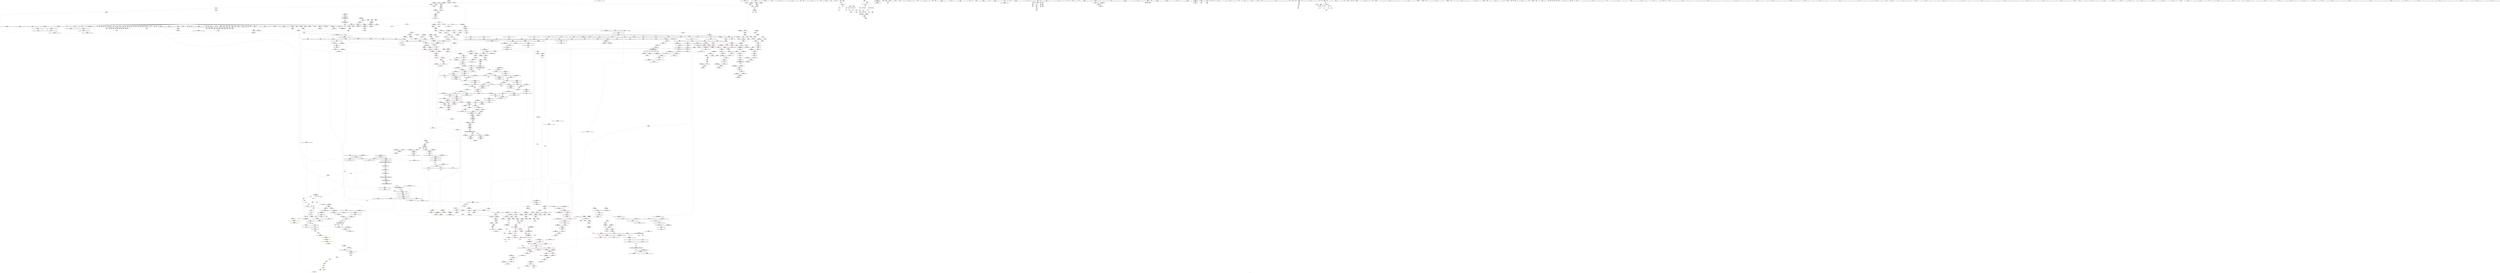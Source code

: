digraph "SVFG" {
	label="SVFG";

	Node0x556bc5811ae0 [shape=record,color=grey,label="{NodeID: 0\nNullPtr}"];
	Node0x556bc5811ae0 -> Node0x556bc5a68220[style=solid];
	Node0x556bc5811ae0 -> Node0x556bc5a68320[style=solid];
	Node0x556bc5811ae0 -> Node0x556bc5a683f0[style=solid];
	Node0x556bc5811ae0 -> Node0x556bc5a684c0[style=solid];
	Node0x556bc5811ae0 -> Node0x556bc5a68590[style=solid];
	Node0x556bc5811ae0 -> Node0x556bc5a68660[style=solid];
	Node0x556bc5811ae0 -> Node0x556bc5a68730[style=solid];
	Node0x556bc5811ae0 -> Node0x556bc5a68800[style=solid];
	Node0x556bc5811ae0 -> Node0x556bc5a688d0[style=solid];
	Node0x556bc5811ae0 -> Node0x556bc5a689a0[style=solid];
	Node0x556bc5811ae0 -> Node0x556bc5a68a70[style=solid];
	Node0x556bc5811ae0 -> Node0x556bc5a68b40[style=solid];
	Node0x556bc5811ae0 -> Node0x556bc5a68c10[style=solid];
	Node0x556bc5811ae0 -> Node0x556bc5a68ce0[style=solid];
	Node0x556bc5811ae0 -> Node0x556bc5a68db0[style=solid];
	Node0x556bc5811ae0 -> Node0x556bc5a68e80[style=solid];
	Node0x556bc5811ae0 -> Node0x556bc5a68f50[style=solid];
	Node0x556bc5811ae0 -> Node0x556bc5a69020[style=solid];
	Node0x556bc5811ae0 -> Node0x556bc5a690f0[style=solid];
	Node0x556bc5811ae0 -> Node0x556bc5a691c0[style=solid];
	Node0x556bc5811ae0 -> Node0x556bc5a69290[style=solid];
	Node0x556bc5811ae0 -> Node0x556bc5a69360[style=solid];
	Node0x556bc5811ae0 -> Node0x556bc5a69430[style=solid];
	Node0x556bc5811ae0 -> Node0x556bc5a69500[style=solid];
	Node0x556bc5811ae0 -> Node0x556bc5a695d0[style=solid];
	Node0x556bc5811ae0 -> Node0x556bc5a696a0[style=solid];
	Node0x556bc5811ae0 -> Node0x556bc5a69770[style=solid];
	Node0x556bc5811ae0 -> Node0x556bc5a69840[style=solid];
	Node0x556bc5811ae0 -> Node0x556bc5a69910[style=solid];
	Node0x556bc5811ae0 -> Node0x556bc5a699e0[style=solid];
	Node0x556bc5811ae0 -> Node0x556bc5a69ab0[style=solid];
	Node0x556bc5811ae0 -> Node0x556bc5a69b80[style=solid];
	Node0x556bc5811ae0 -> Node0x556bc5a69c50[style=solid];
	Node0x556bc5811ae0 -> Node0x556bc5a69d20[style=solid];
	Node0x556bc5811ae0 -> Node0x556bc5a69df0[style=solid];
	Node0x556bc5811ae0 -> Node0x556bc5a69ec0[style=solid];
	Node0x556bc5811ae0 -> Node0x556bc5a69f90[style=solid];
	Node0x556bc5811ae0 -> Node0x556bc5a6a060[style=solid];
	Node0x556bc5811ae0 -> Node0x556bc5a6a130[style=solid];
	Node0x556bc5811ae0 -> Node0x556bc5a6a200[style=solid];
	Node0x556bc5811ae0 -> Node0x556bc5a6a2d0[style=solid];
	Node0x556bc5811ae0 -> Node0x556bc5a6a3a0[style=solid];
	Node0x556bc5811ae0 -> Node0x556bc5a6a470[style=solid];
	Node0x556bc5811ae0 -> Node0x556bc5a6a540[style=solid];
	Node0x556bc5811ae0 -> Node0x556bc5a6a610[style=solid];
	Node0x556bc5811ae0 -> Node0x556bc5a6a6e0[style=solid];
	Node0x556bc5811ae0 -> Node0x556bc5a6a7b0[style=solid];
	Node0x556bc5811ae0 -> Node0x556bc5a6a880[style=solid];
	Node0x556bc5811ae0 -> Node0x556bc5a6a950[style=solid];
	Node0x556bc5811ae0 -> Node0x556bc5a6aa20[style=solid];
	Node0x556bc5811ae0 -> Node0x556bc5a6aaf0[style=solid];
	Node0x556bc5811ae0 -> Node0x556bc5a6abc0[style=solid];
	Node0x556bc5811ae0 -> Node0x556bc5a6ac90[style=solid];
	Node0x556bc5811ae0 -> Node0x556bc5a6ad60[style=solid];
	Node0x556bc5811ae0 -> Node0x556bc5a6ae30[style=solid];
	Node0x556bc5811ae0 -> Node0x556bc5a6af00[style=solid];
	Node0x556bc5811ae0 -> Node0x556bc5a6afd0[style=solid];
	Node0x556bc5811ae0 -> Node0x556bc5a70d00[style=solid];
	Node0x556bc5811ae0 -> Node0x556bc5a735d0[style=solid];
	Node0x556bc5811ae0 -> Node0x556bc5a736a0[style=solid];
	Node0x556bc5811ae0 -> Node0x556bc5a73770[style=solid];
	Node0x556bc5811ae0 -> Node0x556bc5a95080[style=solid];
	Node0x556bc5811ae0 -> Node0x556bc533d590[style=solid];
	Node0x556bc5811ae0 -> Node0x556bc5a8be20[style=solid];
	Node0x556bc5811ae0 -> Node0x556bc5a8c120[style=solid];
	Node0x556bc5811ae0:s64 -> Node0x556bc5b8aa20[style=solid,color=red];
	Node0x556bc5a6d150 [shape=record,color=red,label="{NodeID: 775\n1364\<--1363\n\<--coerce.dive4\n_ZSt34__uninitialized_move_if_noexcept_aIPeS0_SaIeEET0_T_S3_S2_RT1_\n|{<s0>154}}"];
	Node0x556bc5a6d150:s0 -> Node0x556bc5b98a90[style=solid,color=red];
	Node0x556bc5a639f0 [shape=record,color=black,label="{NodeID: 443\n1417\<--1416\n\<--this1\n_ZNKSt6vectorIeSaIeEE4sizeEv\n}"];
	Node0x556bc5a639f0 -> Node0x556bc5a7ade0[style=solid];
	Node0x556bc5a639f0 -> Node0x556bc5a7aeb0[style=solid];
	Node0x556bc5b96160 [shape=record,color=black,label="{NodeID: 2325\n907 = PHI(858, )\n0th arg _ZNSaIeED2Ev }"];
	Node0x556bc5b96160 -> Node0x556bc5a74af0[style=solid];
	Node0x556bc5a574e0 [shape=record,color=green,label="{NodeID: 111\n654\<--655\n_ZSt8_DestroyIPeeEvT_S1_RSaIT0_E\<--_ZSt8_DestroyIPeeEvT_S1_RSaIT0_E_field_insensitive\n}"];
	Node0x556bc5a72c10 [shape=record,color=blue,label="{NodeID: 886\n533\<--532\nthis.addr\<--this\n_ZNSt6vectorIeSaIeEE5clearEv\n}"];
	Node0x556bc5a72c10 -> Node0x556bc5a7f150[style=dashed];
	Node0x556bc5b06bb0 [shape=record,color=black,label="{NodeID: 1661\nMR_28V_11 = PHI(MR_28V_10, MR_28V_2, )\npts\{720000 \}\n|{<s0>81}}"];
	Node0x556bc5b06bb0:s0 -> Node0x556bc5b1b6e0[style=dashed,color=red];
	Node0x556bc5a79650 [shape=record,color=purple,label="{NodeID: 554\n1080\<--1079\n_M_impl17\<--\n_ZNSt6vectorIeSaIeEE17_M_realloc_insertIJRKeEEEvN9__gnu_cxx17__normal_iteratorIPeS1_EEDpOT_\n}"];
	Node0x556bc5a79650 -> Node0x556bc5a628e0[style=solid];
	Node0x556bc5a5c010 [shape=record,color=green,label="{NodeID: 222\n1459\<--1460\n__a.addr\<--__a.addr_field_insensitive\n_ZNSt16allocator_traitsISaIeEE8max_sizeERKS0_\n}"];
	Node0x556bc5a5c010 -> Node0x556bc5a6de50[style=solid];
	Node0x556bc5a5c010 -> Node0x556bc5a972a0[style=solid];
	Node0x556bc5a97ed0 [shape=record,color=blue, style = dotted,label="{NodeID: 997\n1880\<--1882\noffset_0\<--dummyVal\n_ZSt22__uninitialized_copy_aISt13move_iteratorIPeES1_eET0_T_S4_S3_RSaIT1_E\n}"];
	Node0x556bc5a97ed0 -> Node0x556bc5a6e810[style=dashed];
	Node0x556bc5b1b6e0 [shape=record,color=yellow,style=double,label="{NodeID: 1772\n28V_1 = ENCHI(MR_28V_0)\npts\{720000 \}\nFun[_ZNSt6vectorIeSaIeEED2Ev]|{|<s1>90|<s2>91}}"];
	Node0x556bc5b1b6e0 -> Node0x556bc5a7fd80[style=dashed];
	Node0x556bc5b1b6e0:s1 -> Node0x556bc5b23420[style=dashed,color=red];
	Node0x556bc5b1b6e0:s2 -> Node0x556bc5b23420[style=dashed,color=red];
	Node0x556bc5a7f080 [shape=record,color=red,label="{NodeID: 665\n478\<--473\n\<--__b.addr\n_ZStorSt13_Ios_OpenmodeS_\n}"];
	Node0x556bc5a7f080 -> Node0x556bc5a8a1a0[style=solid];
	Node0x556bc5a6a200 [shape=record,color=black,label="{NodeID: 333\n661\<--3\n\<--dummyVal\n_ZNSt6vectorIeSaIeEED2Ev\n}"];
	Node0x556bc5b3abb0 [shape=record,color=yellow,style=double,label="{NodeID: 2215\n147V_2 = CSCHI(MR_147V_1)\npts\{15940000 \}\nCS[]}"];
	Node0x556bc5b3abb0 -> Node0x556bc5a6ea80[style=dashed];
	Node0x556bc5a0ea40 [shape=record,color=green,label="{NodeID: 1\n7\<--1\n__dso_handle\<--dummyObj\nGlob }"];
	Node0x556bc5b181f0 [shape=record,color=yellow,style=double,label="{NodeID: 1883\n235V_1 = ENCHI(MR_235V_0)\npts\{997 \}\nFun[_ZNSt6vectorIeSaIeEE17_M_realloc_insertIJRKeEEEvN9__gnu_cxx17__normal_iteratorIPeS1_EEDpOT_]}"];
	Node0x556bc5b181f0 -> Node0x556bc5a953c0[style=dashed];
	Node0x556bc5a6d220 [shape=record,color=red,label="{NodeID: 776\n1366\<--1365\n\<--coerce.dive5\n_ZSt34__uninitialized_move_if_noexcept_aIPeS0_SaIeEET0_T_S3_S2_RT1_\n|{<s0>154}}"];
	Node0x556bc5a6d220:s0 -> Node0x556bc5b98ba0[style=solid,color=red];
	Node0x556bc5a63ac0 [shape=record,color=black,label="{NodeID: 444\n1421\<--1416\n\<--this1\n_ZNKSt6vectorIeSaIeEE4sizeEv\n}"];
	Node0x556bc5a63ac0 -> Node0x556bc5a7af80[style=solid];
	Node0x556bc5a63ac0 -> Node0x556bc5a7b050[style=solid];
	Node0x556bc5b96270 [shape=record,color=black,label="{NodeID: 2326\n1170 = PHI(559, )\n0th arg _ZNSt6vectorIeSaIeEE3endEv }"];
	Node0x556bc5b96270 -> Node0x556bc5a95970[style=solid];
	Node0x556bc5a575e0 [shape=record,color=green,label="{NodeID: 112\n658\<--659\n_ZNSt12_Vector_baseIeSaIeEED2Ev\<--_ZNSt12_Vector_baseIeSaIeEED2Ev_field_insensitive\n}"];
	Node0x556bc5a72ce0 [shape=record,color=blue,label="{NodeID: 887\n551\<--549\nthis.addr\<--this\n_ZNSt6vectorIeSaIeEE9push_backERKe\n}"];
	Node0x556bc5a72ce0 -> Node0x556bc5a7f2f0[style=dashed];
	Node0x556bc5b070b0 [shape=record,color=black,label="{NodeID: 1662\nMR_30V_12 = PHI(MR_30V_11, MR_30V_2, )\npts\{720001 \}\n|{<s0>81}}"];
	Node0x556bc5b070b0:s0 -> Node0x556bc5b1b7c0[style=dashed,color=red];
	Node0x556bc5a79720 [shape=record,color=purple,label="{NodeID: 555\n1112\<--1111\n_M_impl25\<--\n_ZNSt6vectorIeSaIeEE17_M_realloc_insertIJRKeEEEvN9__gnu_cxx17__normal_iteratorIPeS1_EEDpOT_\n}"];
	Node0x556bc5a5c0e0 [shape=record,color=green,label="{NodeID: 223\n1465\<--1466\n_ZNK9__gnu_cxx13new_allocatorIeE8max_sizeEv\<--_ZNK9__gnu_cxx13new_allocatorIeE8max_sizeEv_field_insensitive\n}"];
	Node0x556bc5a97fa0 [shape=record,color=blue, style = dotted,label="{NodeID: 998\n1883\<--1885\noffset_0\<--dummyVal\n_ZSt22__uninitialized_copy_aISt13move_iteratorIPeES1_eET0_T_S4_S3_RSaIT1_E\n}"];
	Node0x556bc5a97fa0 -> Node0x556bc5a6e8e0[style=dashed];
	Node0x556bc5b1b7c0 [shape=record,color=yellow,style=double,label="{NodeID: 1773\n30V_1 = ENCHI(MR_30V_0)\npts\{720001 \}\nFun[_ZNSt6vectorIeSaIeEED2Ev]}"];
	Node0x556bc5b1b7c0 -> Node0x556bc5a7fe50[style=dashed];
	Node0x556bc5a7f150 [shape=record,color=red,label="{NodeID: 666\n536\<--533\nthis1\<--this.addr\n_ZNSt6vectorIeSaIeEE5clearEv\n|{|<s1>84}}"];
	Node0x556bc5a7f150 -> Node0x556bc5a6c2b0[style=solid];
	Node0x556bc5a7f150:s1 -> Node0x556bc5b9d7d0[style=solid,color=red];
	Node0x556bc5a6a2d0 [shape=record,color=black,label="{NodeID: 334\n662\<--3\n\<--dummyVal\n_ZNSt6vectorIeSaIeEED2Ev\n}"];
	Node0x556bc5a6a2d0 -> Node0x556bc5a73290[style=solid];
	Node0x556bc5b3ad10 [shape=record,color=yellow,style=double,label="{NodeID: 2216\n26V_2 = CSCHI(MR_26V_1)\npts\{1541 \}\nCS[]|{<s0>165}}"];
	Node0x556bc5b3ad10:s0 -> Node0x556bc5b3aa50[style=dashed,color=blue];
	Node0x556bc5a206b0 [shape=record,color=green,label="{NodeID: 2\n8\<--1\n.str\<--dummyObj\nGlob }"];
	Node0x556bc5b182d0 [shape=record,color=yellow,style=double,label="{NodeID: 1884\n237V_1 = ENCHI(MR_237V_0)\npts\{999 \}\nFun[_ZNSt6vectorIeSaIeEE17_M_realloc_insertIJRKeEEEvN9__gnu_cxx17__normal_iteratorIPeS1_EEDpOT_]}"];
	Node0x556bc5b182d0 -> Node0x556bc5a95490[style=dashed];
	Node0x556bc5a6d2f0 [shape=record,color=red,label="{NodeID: 777\n1376\<--1373\nthis1\<--this.addr\n_ZNK9__gnu_cxx17__normal_iteratorIPeSt6vectorIeSaIeEEE4baseEv\n}"];
	Node0x556bc5a6d2f0 -> Node0x556bc5a7ad10[style=solid];
	Node0x556bc5a63b90 [shape=record,color=black,label="{NodeID: 445\n1425\<--1420\nsub.ptr.lhs.cast\<--\n_ZNKSt6vectorIeSaIeEE4sizeEv\n}"];
	Node0x556bc5a63b90 -> Node0x556bc5a8aaa0[style=solid];
	Node0x556bc5b96380 [shape=record,color=black,label="{NodeID: 2327\n1307 = PHI(1020, )\n0th arg _ZNSt12_Vector_baseIeSaIeEE11_M_allocateEm }"];
	Node0x556bc5b96380 -> Node0x556bc5a964d0[style=solid];
	Node0x556bc5a576e0 [shape=record,color=green,label="{NodeID: 113\n674\<--675\nthis.addr\<--this.addr_field_insensitive\n_ZNSt12_Vector_baseIeSaIeEEC2Ev\n}"];
	Node0x556bc5a576e0 -> Node0x556bc5a7ff20[style=solid];
	Node0x556bc5a576e0 -> Node0x556bc5a73430[style=solid];
	Node0x556bc5a72db0 [shape=record,color=blue,label="{NodeID: 888\n553\<--550\n__x.addr\<--__x\n_ZNSt6vectorIeSaIeEE9push_backERKe\n}"];
	Node0x556bc5a72db0 -> Node0x556bc5a7f3c0[style=dashed];
	Node0x556bc5a72db0 -> Node0x556bc5a7f490[style=dashed];
	Node0x556bc5b075b0 [shape=record,color=black,label="{NodeID: 1663\nMR_32V_11 = PHI(MR_32V_10, MR_32V_2, )\npts\{720002 \}\n|{<s0>81}}"];
	Node0x556bc5b075b0:s0 -> Node0x556bc5b1b8a0[style=dashed,color=red];
	Node0x556bc5a797f0 [shape=record,color=purple,label="{NodeID: 556\n1113\<--1111\n_M_start26\<--\n_ZNSt6vectorIeSaIeEE17_M_realloc_insertIJRKeEEEvN9__gnu_cxx17__normal_iteratorIPeS1_EEDpOT_\n}"];
	Node0x556bc5a797f0 -> Node0x556bc5a82fe0[style=solid];
	Node0x556bc5a5c1e0 [shape=record,color=green,label="{NodeID: 224\n1470\<--1471\nthis.addr\<--this.addr_field_insensitive\n_ZNKSt12_Vector_baseIeSaIeEE19_M_get_Tp_allocatorEv\n}"];
	Node0x556bc5a5c1e0 -> Node0x556bc5a6df20[style=solid];
	Node0x556bc5a5c1e0 -> Node0x556bc5a97370[style=solid];
	Node0x556bc5a98070 [shape=record,color=blue,label="{NodeID: 999\n1595\<--1592\n__i.addr\<--__i\n_ZSt32__make_move_if_noexcept_iteratorIeSt13move_iteratorIPeEET0_PT_\n}"];
	Node0x556bc5a98070 -> Node0x556bc5a6e9b0[style=dashed];
	Node0x556bc5b1b8a0 [shape=record,color=yellow,style=double,label="{NodeID: 1774\n32V_1 = ENCHI(MR_32V_0)\npts\{720002 \}\nFun[_ZNSt6vectorIeSaIeEED2Ev]|{<s0>90|<s1>91}}"];
	Node0x556bc5b1b8a0:s0 -> Node0x556bc5b23500[style=dashed,color=red];
	Node0x556bc5b1b8a0:s1 -> Node0x556bc5b23500[style=dashed,color=red];
	Node0x556bc5a7f220 [shape=record,color=red,label="{NodeID: 667\n540\<--539\n\<--_M_start\n_ZNSt6vectorIeSaIeEE5clearEv\n|{<s0>84}}"];
	Node0x556bc5a7f220:s0 -> Node0x556bc5b9d8e0[style=solid,color=red];
	Node0x556bc5a6a3a0 [shape=record,color=black,label="{NodeID: 335\n664\<--3\n\<--dummyVal\n_ZNSt6vectorIeSaIeEED2Ev\n}"];
	Node0x556bc5a6a3a0 -> Node0x556bc5a73360[style=solid];
	Node0x556bc5b3ae70 [shape=record,color=yellow,style=double,label="{NodeID: 2217\n26V_2 = CSCHI(MR_26V_1)\npts\{1541 \}\nCS[]|{<s0>169}}"];
	Node0x556bc5b3ae70:s0 -> Node0x556bc5b3ad10[style=dashed,color=blue];
	Node0x556bc5a385f0 [shape=record,color=green,label="{NodeID: 3\n10\<--1\n.str.1\<--dummyObj\nGlob }"];
	Node0x556bc5b24b00 [shape=record,color=yellow,style=double,label="{NodeID: 1885\n26V_1 = ENCHI(MR_26V_0)\npts\{1541 \}\nFun[_ZNSt6vectorIeSaIeEE17_M_realloc_insertIJRKeEEEvN9__gnu_cxx17__normal_iteratorIPeS1_EEDpOT_]|{<s0>119}}"];
	Node0x556bc5b24b00:s0 -> Node0x556bc5b26040[style=dashed,color=red];
	Node0x556bc5a6d3c0 [shape=record,color=red,label="{NodeID: 778\n1388\<--1382\n\<--__a.addr\n_ZNSt16allocator_traitsISaIeEE7destroyIeEEvRS0_PT_\n}"];
	Node0x556bc5a6d3c0 -> Node0x556bc5a63780[style=solid];
	Node0x556bc5a63c60 [shape=record,color=black,label="{NodeID: 446\n1426\<--1424\nsub.ptr.rhs.cast\<--\n_ZNKSt6vectorIeSaIeEE4sizeEv\n}"];
	Node0x556bc5a63c60 -> Node0x556bc5a8aaa0[style=solid];
	Node0x556bc5b964c0 [shape=record,color=black,label="{NodeID: 2328\n1308 = PHI(1021, )\n1st arg _ZNSt12_Vector_baseIeSaIeEE11_M_allocateEm }"];
	Node0x556bc5b964c0 -> Node0x556bc5a965a0[style=solid];
	Node0x556bc5a5c5f0 [shape=record,color=green,label="{NodeID: 114\n680\<--681\n_ZNSt12_Vector_baseIeSaIeEE12_Vector_implC2Ev\<--_ZNSt12_Vector_baseIeSaIeEE12_Vector_implC2Ev_field_insensitive\n}"];
	Node0x556bc5a72e80 [shape=record,color=blue,label="{NodeID: 889\n583\<--585\n_M_finish7\<--incdec.ptr\n_ZNSt6vectorIeSaIeEE9push_backERKe\n}"];
	Node0x556bc5a72e80 -> Node0x556bc5b0b6b0[style=dashed];
	Node0x556bc5a798c0 [shape=record,color=purple,label="{NodeID: 557\n1116\<--1115\n_M_impl27\<--\n_ZNSt6vectorIeSaIeEE17_M_realloc_insertIJRKeEEEvN9__gnu_cxx17__normal_iteratorIPeS1_EEDpOT_\n}"];
	Node0x556bc5a5c2b0 [shape=record,color=green,label="{NodeID: 225\n1479\<--1480\nthis.addr\<--this.addr_field_insensitive\n_ZNK9__gnu_cxx13new_allocatorIeE8max_sizeEv\n}"];
	Node0x556bc5a5c2b0 -> Node0x556bc5a6dff0[style=solid];
	Node0x556bc5a5c2b0 -> Node0x556bc5a97440[style=solid];
	Node0x556bc5a98140 [shape=record,color=blue,label="{NodeID: 1000\n1621\<--1606\ncoerce.dive\<--__first.coerce\n_ZSt18uninitialized_copyISt13move_iteratorIPeES1_ET0_T_S4_S3_\n}"];
	Node0x556bc5a98140 -> Node0x556bc5a70550[style=dashed];
	Node0x556bc5a7f2f0 [shape=record,color=red,label="{NodeID: 668\n559\<--551\nthis1\<--this.addr\n_ZNSt6vectorIeSaIeEE9push_backERKe\n|{|<s5>86|<s6>87}}"];
	Node0x556bc5a7f2f0 -> Node0x556bc5a6c380[style=solid];
	Node0x556bc5a7f2f0 -> Node0x556bc5a6c450[style=solid];
	Node0x556bc5a7f2f0 -> Node0x556bc5a6c520[style=solid];
	Node0x556bc5a7f2f0 -> Node0x556bc5a6c5f0[style=solid];
	Node0x556bc5a7f2f0 -> Node0x556bc5a6c6c0[style=solid];
	Node0x556bc5a7f2f0:s5 -> Node0x556bc5b96270[style=solid,color=red];
	Node0x556bc5a7f2f0:s6 -> Node0x556bc5b9d9f0[style=solid,color=red];
	Node0x556bc5a6a470 [shape=record,color=black,label="{NodeID: 336\n790\<--3\n\<--dummyVal\n_ZNSt12_Vector_baseIeSaIeEED2Ev\n}"];
	Node0x556bc5b7da10 [shape=record,color=black,label="{NodeID: 2218\n1434 = PHI(1221, )\n1st arg _ZSt3maxImERKT_S2_S2_ }"];
	Node0x556bc5b7da10 -> Node0x556bc5a97030[style=solid];
	Node0x556bc5a38680 [shape=record,color=green,label="{NodeID: 4\n12\<--1\n.str.2\<--dummyObj\nGlob }"];
	Node0x556bc5b24bb0 [shape=record,color=yellow,style=double,label="{NodeID: 1886\n28V_1 = ENCHI(MR_28V_0)\npts\{720000 \}\nFun[_ZNSt6vectorIeSaIeEE17_M_realloc_insertIJRKeEEEvN9__gnu_cxx17__normal_iteratorIPeS1_EEDpOT_]|{|<s5>114|<s6>115}}"];
	Node0x556bc5b24bb0 -> Node0x556bc5a82ca0[style=dashed];
	Node0x556bc5b24bb0 -> Node0x556bc5a82fe0[style=dashed];
	Node0x556bc5b24bb0 -> Node0x556bc5a83180[style=dashed];
	Node0x556bc5b24bb0 -> Node0x556bc5a83320[style=dashed];
	Node0x556bc5b24bb0 -> Node0x556bc5a95700[style=dashed];
	Node0x556bc5b24bb0:s5 -> Node0x556bc5b1c5d0[style=dashed,color=red];
	Node0x556bc5b24bb0:s6 -> Node0x556bc5afd050[style=dashed,color=red];
	Node0x556bc5a6d490 [shape=record,color=red,label="{NodeID: 779\n1390\<--1384\n\<--__p.addr\n_ZNSt16allocator_traitsISaIeEE7destroyIeEEvRS0_PT_\n|{<s0>155}}"];
	Node0x556bc5a6d490:s0 -> Node0x556bc5b98980[style=solid,color=red];
	Node0x556bc5a63d30 [shape=record,color=black,label="{NodeID: 447\n1411\<--1428\n_ZNKSt6vectorIeSaIeEE4sizeEv_ret\<--sub.ptr.div\n_ZNKSt6vectorIeSaIeEE4sizeEv\n|{<s0>140|<s1>142|<s2>143|<s3>145}}"];
	Node0x556bc5a63d30:s0 -> Node0x556bc5b90ec0[style=solid,color=blue];
	Node0x556bc5a63d30:s1 -> Node0x556bc5b91000[style=solid,color=blue];
	Node0x556bc5a63d30:s2 -> Node0x556bc5b91140[style=solid,color=blue];
	Node0x556bc5a63d30:s3 -> Node0x556bc5b913c0[style=solid,color=blue];
	Node0x556bc5b96600 [shape=record,color=black,label="{NodeID: 2329\n1458 = PHI(1404, )\n0th arg _ZNSt16allocator_traitsISaIeEE8max_sizeERKS0_ }"];
	Node0x556bc5b96600 -> Node0x556bc5a972a0[style=solid];
	Node0x556bc5a5c6c0 [shape=record,color=green,label="{NodeID: 115\n686\<--687\n__cxa_begin_catch\<--__cxa_begin_catch_field_insensitive\n}"];
	Node0x556bc5a72f50 [shape=record,color=blue,label="{NodeID: 890\n591\<--588\ncoerce.dive\<--call\n_ZNSt6vectorIeSaIeEE9push_backERKe\n}"];
	Node0x556bc5a72f50 -> Node0x556bc5a7f8a0[style=dashed];
	Node0x556bc5a72f50 -> Node0x556bc5b0c0b0[style=dashed];
	Node0x556bc5a79990 [shape=record,color=purple,label="{NodeID: 558\n1117\<--1115\n_M_finish28\<--\n_ZNSt6vectorIeSaIeEE17_M_realloc_insertIJRKeEEEvN9__gnu_cxx17__normal_iteratorIPeS1_EEDpOT_\n}"];
	Node0x556bc5a79990 -> Node0x556bc5a830b0[style=solid];
	Node0x556bc5a5c380 [shape=record,color=green,label="{NodeID: 226\n1488\<--1489\nthis.addr\<--this.addr_field_insensitive\n_ZN9__gnu_cxx17__normal_iteratorIPeSt6vectorIeSaIeEEEC2ERKS1_\n}"];
	Node0x556bc5a5c380 -> Node0x556bc5a6e0c0[style=solid];
	Node0x556bc5a5c380 -> Node0x556bc5a97510[style=solid];
	Node0x556bc5a98210 [shape=record,color=blue,label="{NodeID: 1001\n1623\<--1607\ncoerce.dive1\<--__last.coerce\n_ZSt18uninitialized_copyISt13move_iteratorIPeES1_ET0_T_S4_S3_\n}"];
	Node0x556bc5a98210 -> Node0x556bc5a70620[style=dashed];
	Node0x556bc5a7f3c0 [shape=record,color=red,label="{NodeID: 669\n577\<--553\n\<--__x.addr\n_ZNSt6vectorIeSaIeEE9push_backERKe\n|{<s0>85}}"];
	Node0x556bc5a7f3c0:s0 -> Node0x556bc5b9a0d0[style=solid,color=red];
	Node0x556bc5a6a540 [shape=record,color=black,label="{NodeID: 337\n791\<--3\n\<--dummyVal\n_ZNSt12_Vector_baseIeSaIeEED2Ev\n}"];
	Node0x556bc5a6a540 -> Node0x556bc5a73df0[style=solid];
	Node0x556bc5b7df10 [shape=record,color=black,label="{NodeID: 2219\n1187 = PHI(966, )\n0th arg _ZN9__gnu_cxx13new_allocatorIeE9constructIeJRKeEEEvPT_DpOT0_ }"];
	Node0x556bc5b7df10 -> Node0x556bc5a95a40[style=solid];
	Node0x556bc5a38930 [shape=record,color=green,label="{NodeID: 5\n14\<--1\n.str.3\<--dummyObj\nGlob }"];
	Node0x556bc5b24c90 [shape=record,color=yellow,style=double,label="{NodeID: 1887\n30V_1 = ENCHI(MR_30V_0)\npts\{720001 \}\nFun[_ZNSt6vectorIeSaIeEE17_M_realloc_insertIJRKeEEEvN9__gnu_cxx17__normal_iteratorIPeS1_EEDpOT_]|{|<s3>114|<s4>115}}"];
	Node0x556bc5b24c90 -> Node0x556bc5a82f10[style=dashed];
	Node0x556bc5b24c90 -> Node0x556bc5a830b0[style=dashed];
	Node0x556bc5b24c90 -> Node0x556bc5a957d0[style=dashed];
	Node0x556bc5b24c90:s3 -> Node0x556bc5b1c5d0[style=dashed,color=red];
	Node0x556bc5b24c90:s4 -> Node0x556bc5afd050[style=dashed,color=red];
	Node0x556bc5a6d560 [shape=record,color=red,label="{NodeID: 780\n1402\<--1399\nthis1\<--this.addr\n_ZNKSt6vectorIeSaIeEE8max_sizeEv\n}"];
	Node0x556bc5a6d560 -> Node0x556bc5a63850[style=solid];
	Node0x556bc5a63e00 [shape=record,color=black,label="{NodeID: 448\n1432\<--1455\n_ZSt3maxImERKT_S2_S2__ret\<--\n_ZSt3maxImERKT_S2_S2_\n|{<s0>144}}"];
	Node0x556bc5a63e00:s0 -> Node0x556bc5b91280[style=solid,color=blue];
	Node0x556bc5b96740 [shape=record,color=black,label="{NodeID: 2330\n1782 = PHI(1733, 1737, 1739, )\n0th arg _ZSt12__niter_baseIPeET_S1_ }"];
	Node0x556bc5b96740 -> Node0x556bc5a994c0[style=solid];
	Node0x556bc5a5c7c0 [shape=record,color=green,label="{NodeID: 116\n689\<--690\n_ZSt9terminatev\<--_ZSt9terminatev_field_insensitive\n}"];
	Node0x556bc5a73020 [shape=record,color=blue,label="{NodeID: 891\n604\<--602\nthis.addr\<--this\n_ZNSt6vectorIeSaIeEEixEm\n}"];
	Node0x556bc5a73020 -> Node0x556bc5a7f970[style=dashed];
	Node0x556bc5a79a60 [shape=record,color=purple,label="{NodeID: 559\n1124\<--1123\n_M_impl30\<--\n_ZNSt6vectorIeSaIeEE17_M_realloc_insertIJRKeEEEvN9__gnu_cxx17__normal_iteratorIPeS1_EEDpOT_\n}"];
	Node0x556bc5a5c450 [shape=record,color=green,label="{NodeID: 227\n1490\<--1491\n__i.addr\<--__i.addr_field_insensitive\n_ZN9__gnu_cxx17__normal_iteratorIPeSt6vectorIeSaIeEEEC2ERKS1_\n}"];
	Node0x556bc5a5c450 -> Node0x556bc5a6e190[style=solid];
	Node0x556bc5a5c450 -> Node0x556bc5a975e0[style=solid];
	Node0x556bc5a982e0 [shape=record,color=blue,label="{NodeID: 1002\n1613\<--1608\n__result.addr\<--__result\n_ZSt18uninitialized_copyISt13move_iteratorIPeES1_ET0_T_S4_S3_\n}"];
	Node0x556bc5a982e0 -> Node0x556bc5a6eb50[style=dashed];
	Node0x556bc5a7f490 [shape=record,color=red,label="{NodeID: 670\n593\<--553\n\<--__x.addr\n_ZNSt6vectorIeSaIeEE9push_backERKe\n|{<s0>87}}"];
	Node0x556bc5a7f490:s0 -> Node0x556bc5b9dc40[style=solid,color=red];
	Node0x556bc5a6a610 [shape=record,color=black,label="{NodeID: 338\n793\<--3\n\<--dummyVal\n_ZNSt12_Vector_baseIeSaIeEED2Ev\n}"];
	Node0x556bc5a6a610 -> Node0x556bc5a73ec0[style=solid];
	Node0x556bc5b8a2a0 [shape=record,color=black,label="{NodeID: 2220\n1433 = PHI(1227, )\n0th arg _ZSt3maxImERKT_S2_S2_ }"];
	Node0x556bc5b8a2a0 -> Node0x556bc5a96f60[style=solid];
	Node0x556bc5a389c0 [shape=record,color=green,label="{NodeID: 6\n16\<--1\n.str.4\<--dummyObj\nGlob }"];
	Node0x556bc5a6d630 [shape=record,color=red,label="{NodeID: 781\n1416\<--1413\nthis1\<--this.addr\n_ZNKSt6vectorIeSaIeEE4sizeEv\n}"];
	Node0x556bc5a6d630 -> Node0x556bc5a639f0[style=solid];
	Node0x556bc5a6d630 -> Node0x556bc5a63ac0[style=solid];
	Node0x556bc5a63ed0 [shape=record,color=black,label="{NodeID: 449\n1463\<--1462\n\<--\n_ZNSt16allocator_traitsISaIeEE8max_sizeERKS0_\n|{<s0>158}}"];
	Node0x556bc5a63ed0:s0 -> Node0x556bc5b99ce0[style=solid,color=red];
	Node0x556bc5b96a20 [shape=record,color=black,label="{NodeID: 2331\n713 = PHI(701, )\n0th arg _ZNSaIeEC2Ev }"];
	Node0x556bc5b96a20 -> Node0x556bc5a73840[style=solid];
	Node0x556bc5a5c8c0 [shape=record,color=green,label="{NodeID: 117\n697\<--698\nthis.addr\<--this.addr_field_insensitive\n_ZNSt12_Vector_baseIeSaIeEE12_Vector_implC2Ev\n}"];
	Node0x556bc5a5c8c0 -> Node0x556bc5a7fff0[style=solid];
	Node0x556bc5a5c8c0 -> Node0x556bc5a73500[style=solid];
	Node0x556bc5a730f0 [shape=record,color=blue,label="{NodeID: 892\n606\<--603\n__n.addr\<--__n\n_ZNSt6vectorIeSaIeEEixEm\n}"];
	Node0x556bc5a730f0 -> Node0x556bc5a7fa40[style=dashed];
	Node0x556bc5a79b30 [shape=record,color=purple,label="{NodeID: 560\n1125\<--1123\n_M_start31\<--\n_ZNSt6vectorIeSaIeEE17_M_realloc_insertIJRKeEEEvN9__gnu_cxx17__normal_iteratorIPeS1_EEDpOT_\n}"];
	Node0x556bc5a79b30 -> Node0x556bc5a83180[style=solid];
	Node0x556bc5a5c520 [shape=record,color=green,label="{NodeID: 228\n1503\<--1504\n__a.addr\<--__a.addr_field_insensitive\n_ZNSt16allocator_traitsISaIeEE8allocateERS0_m\n}"];
	Node0x556bc5a5c520 -> Node0x556bc5a6e330[style=solid];
	Node0x556bc5a5c520 -> Node0x556bc5a97780[style=solid];
	Node0x556bc5a983b0 [shape=record,color=blue,label="{NodeID: 1003\n1615\<--1627\n__assignable\<--\n_ZSt18uninitialized_copyISt13move_iteratorIPeES1_ET0_T_S4_S3_\n}"];
	Node0x556bc5a7f560 [shape=record,color=red,label="{NodeID: 671\n563\<--562\n\<--_M_finish\n_ZNSt6vectorIeSaIeEE9push_backERKe\n}"];
	Node0x556bc5a7f560 -> Node0x556bc5a8bca0[style=solid];
	Node0x556bc5a6a6e0 [shape=record,color=black,label="{NodeID: 339\n948\<--3\n\<--dummyVal\n_ZNSt6vectorIeSaIeEE15_M_erase_at_endEPe\n}"];
	Node0x556bc5b8a3e0 [shape=record,color=black,label="{NodeID: 2221\n1650 = PHI(1638, )\n1st arg _ZNSt20__uninitialized_copyILb1EE13__uninit_copyISt13move_iteratorIPeES3_EET0_T_S6_S5_ }"];
	Node0x556bc5b8a3e0 -> Node0x556bc5a986f0[style=solid];
	Node0x556bc5a38a80 [shape=record,color=green,label="{NodeID: 7\n18\<--1\n_ZSt4cout\<--dummyObj\nGlob }"];
	Node0x556bc5a6d700 [shape=record,color=red,label="{NodeID: 782\n1420\<--1419\n\<--_M_finish\n_ZNKSt6vectorIeSaIeEE4sizeEv\n}"];
	Node0x556bc5a6d700 -> Node0x556bc5a63b90[style=solid];
	Node0x556bc5a63fa0 [shape=record,color=black,label="{NodeID: 450\n1457\<--1464\n_ZNSt16allocator_traitsISaIeEE8max_sizeERKS0__ret\<--call\n_ZNSt16allocator_traitsISaIeEE8max_sizeERKS0_\n|{<s0>157}}"];
	Node0x556bc5a63fa0:s0 -> Node0x556bc5b94e80[style=solid,color=blue];
	Node0x556bc5b96b30 [shape=record,color=black,label="{NodeID: 2332\n57 = PHI()\n0th arg main }"];
	Node0x556bc5b96b30 -> Node0x556bc5a70ed0[style=solid];
	Node0x556bc5a5c990 [shape=record,color=green,label="{NodeID: 118\n703\<--704\n_ZNSaIeEC2Ev\<--_ZNSaIeEC2Ev_field_insensitive\n}"];
	Node0x556bc5a731c0 [shape=record,color=blue,label="{NodeID: 893\n633\<--632\nthis.addr\<--this\n_ZNSt6vectorIeSaIeEED2Ev\n}"];
	Node0x556bc5a731c0 -> Node0x556bc5a7fbe0[style=dashed];
	Node0x556bc5a79c00 [shape=record,color=purple,label="{NodeID: 561\n1128\<--1127\n_M_impl32\<--\n_ZNSt6vectorIeSaIeEE17_M_realloc_insertIJRKeEEEvN9__gnu_cxx17__normal_iteratorIPeS1_EEDpOT_\n}"];
	Node0x556bc5a64a20 [shape=record,color=green,label="{NodeID: 229\n1505\<--1506\n__n.addr\<--__n.addr_field_insensitive\n_ZNSt16allocator_traitsISaIeEE8allocateERS0_m\n}"];
	Node0x556bc5a64a20 -> Node0x556bc5a6e400[style=solid];
	Node0x556bc5a64a20 -> Node0x556bc5a97850[style=solid];
	Node0x556bc5a98480 [shape=record,color=blue, style = dotted,label="{NodeID: 1004\n1886\<--1888\noffset_0\<--dummyVal\n_ZSt18uninitialized_copyISt13move_iteratorIPeES1_ET0_T_S4_S3_\n}"];
	Node0x556bc5a98480 -> Node0x556bc5a6ec20[style=dashed];
	Node0x556bc5a7f630 [shape=record,color=red,label="{NodeID: 672\n567\<--566\n\<--_M_end_of_storage\n_ZNSt6vectorIeSaIeEE9push_backERKe\n}"];
	Node0x556bc5a7f630 -> Node0x556bc5a8bca0[style=solid];
	Node0x556bc5a6a7b0 [shape=record,color=black,label="{NodeID: 340\n949\<--3\n\<--dummyVal\n_ZNSt6vectorIeSaIeEE15_M_erase_at_endEPe\n|{<s0>111}}"];
	Node0x556bc5a6a7b0:s0 -> Node0x556bc5b9bf90[style=solid,color=red];
	Node0x556bc5b8a520 [shape=record,color=black,label="{NodeID: 2222\n1651 = PHI(1634, )\n2nd arg _ZNSt20__uninitialized_copyILb1EE13__uninit_copyISt13move_iteratorIPeES3_EET0_T_S6_S5_ }"];
	Node0x556bc5b8a520 -> Node0x556bc5a987c0[style=solid];
	Node0x556bc59fe0c0 [shape=record,color=green,label="{NodeID: 8\n19\<--1\n.str.5\<--dummyObj\nGlob }"];
	Node0x556bc5a6d7d0 [shape=record,color=red,label="{NodeID: 783\n1424\<--1423\n\<--_M_start\n_ZNKSt6vectorIeSaIeEE4sizeEv\n}"];
	Node0x556bc5a6d7d0 -> Node0x556bc5a63c60[style=solid];
	Node0x556bc5a64070 [shape=record,color=black,label="{NodeID: 451\n1475\<--1474\n\<--_M_impl\n_ZNKSt12_Vector_baseIeSaIeEE19_M_get_Tp_allocatorEv\n}"];
	Node0x556bc5a64070 -> Node0x556bc5a64140[style=solid];
	Node0x556bc5b96c00 [shape=record,color=black,label="{NodeID: 2333\n1412 = PHI(1232, 1232, 1232, 1232, )\n0th arg _ZNKSt6vectorIeSaIeEE4sizeEv }"];
	Node0x556bc5b96c00 -> Node0x556bc5a96e90[style=solid];
	Node0x556bc5a5ca90 [shape=record,color=green,label="{NodeID: 119\n714\<--715\nthis.addr\<--this.addr_field_insensitive\n_ZNSaIeEC2Ev\n}"];
	Node0x556bc5a5ca90 -> Node0x556bc5a800c0[style=solid];
	Node0x556bc5a5ca90 -> Node0x556bc5a73840[style=solid];
	Node0x556bc5a73290 [shape=record,color=blue,label="{NodeID: 894\n635\<--662\nexn.slot\<--\n_ZNSt6vectorIeSaIeEED2Ev\n}"];
	Node0x556bc5a73290 -> Node0x556bc5a7fcb0[style=dashed];
	Node0x556bc5a79cd0 [shape=record,color=purple,label="{NodeID: 562\n1129\<--1127\n_M_end_of_storage\<--\n_ZNSt6vectorIeSaIeEE17_M_realloc_insertIJRKeEEEvN9__gnu_cxx17__normal_iteratorIPeS1_EEDpOT_\n}"];
	Node0x556bc5a79cd0 -> Node0x556bc5a83250[style=solid];
	Node0x556bc5a64af0 [shape=record,color=green,label="{NodeID: 230\n1513\<--1514\n_ZN9__gnu_cxx13new_allocatorIeE8allocateEmPKv\<--_ZN9__gnu_cxx13new_allocatorIeE8allocateEmPKv_field_insensitive\n}"];
	Node0x556bc5a98550 [shape=record,color=blue, style = dotted,label="{NodeID: 1005\n1889\<--1891\noffset_0\<--dummyVal\n_ZSt18uninitialized_copyISt13move_iteratorIPeES1_ET0_T_S4_S3_\n}"];
	Node0x556bc5a98550 -> Node0x556bc5a6ecf0[style=dashed];
	Node0x556bc5a7f700 [shape=record,color=red,label="{NodeID: 673\n576\<--575\n\<--_M_finish5\n_ZNSt6vectorIeSaIeEE9push_backERKe\n|{<s0>85}}"];
	Node0x556bc5a7f700:s0 -> Node0x556bc5b99f80[style=solid,color=red];
	Node0x556bc5a6a880 [shape=record,color=black,label="{NodeID: 341\n1068\<--3\n\<--dummyVal\n_ZNSt6vectorIeSaIeEE17_M_realloc_insertIJRKeEEEvN9__gnu_cxx17__normal_iteratorIPeS1_EEDpOT_\n}"];
	Node0x556bc5b8a660 [shape=record,color=black,label="{NodeID: 2223\n440 = PHI(71, )\n0th arg _ZNSt6vectorIeSaIeEEC2Ev }"];
	Node0x556bc5b8a660 -> Node0x556bc5a729a0[style=solid];
	Node0x556bc59fe150 [shape=record,color=green,label="{NodeID: 9\n21\<--1\n.str.6\<--dummyObj\nGlob }"];
	Node0x556bc5a6d8a0 [shape=record,color=red,label="{NodeID: 784\n1455\<--1435\n\<--retval\n_ZSt3maxImERKT_S2_S2_\n}"];
	Node0x556bc5a6d8a0 -> Node0x556bc5a63e00[style=solid];
	Node0x556bc5a64140 [shape=record,color=black,label="{NodeID: 452\n1468\<--1475\n_ZNKSt12_Vector_baseIeSaIeEE19_M_get_Tp_allocatorEv_ret\<--\n_ZNKSt12_Vector_baseIeSaIeEE19_M_get_Tp_allocatorEv\n|{<s0>156}}"];
	Node0x556bc5a64140:s0 -> Node0x556bc5b94d40[style=solid,color=blue];
	Node0x556bc5b96ef0 [shape=record,color=black,label="{NodeID: 2334\n1759 = PHI(1734, )\n0th arg _ZSt13__copy_move_aILb1EPeS0_ET1_T0_S2_S1_ }"];
	Node0x556bc5b96ef0 -> Node0x556bc5a99180[style=solid];
	Node0x556bc5a5cb60 [shape=record,color=green,label="{NodeID: 120\n720\<--721\n_ZN9__gnu_cxx13new_allocatorIeEC2Ev\<--_ZN9__gnu_cxx13new_allocatorIeEC2Ev_field_insensitive\n}"];
	Node0x556bc5a73360 [shape=record,color=blue,label="{NodeID: 895\n637\<--664\nehselector.slot\<--\n_ZNSt6vectorIeSaIeEED2Ev\n}"];
	Node0x556bc5a79da0 [shape=record,color=purple,label="{NodeID: 563\n1132\<--1131\n_M_impl33\<--\n_ZNSt6vectorIeSaIeEE17_M_realloc_insertIJRKeEEEvN9__gnu_cxx17__normal_iteratorIPeS1_EEDpOT_\n}"];
	Node0x556bc5a64bf0 [shape=record,color=green,label="{NodeID: 231\n1520\<--1521\nthis.addr\<--this.addr_field_insensitive\n_ZN9__gnu_cxx13new_allocatorIeE8allocateEmPKv\n}"];
	Node0x556bc5a64bf0 -> Node0x556bc5a6e4d0[style=solid];
	Node0x556bc5a64bf0 -> Node0x556bc5a97920[style=solid];
	Node0x556bc5a98620 [shape=record,color=blue,label="{NodeID: 1006\n1662\<--1649\ncoerce.dive\<--__first.coerce\n_ZNSt20__uninitialized_copyILb1EE13__uninit_copyISt13move_iteratorIPeES3_EET0_T_S6_S5_\n}"];
	Node0x556bc5a98620 -> Node0x556bc5a706f0[style=dashed];
	Node0x556bc5a7f7d0 [shape=record,color=red,label="{NodeID: 674\n584\<--583\n\<--_M_finish7\n_ZNSt6vectorIeSaIeEE9push_backERKe\n}"];
	Node0x556bc5a7f7d0 -> Node0x556bc5a77b80[style=solid];
	Node0x556bc5a6a950 [shape=record,color=black,label="{NodeID: 342\n1069\<--3\n\<--dummyVal\n_ZNSt6vectorIeSaIeEE17_M_realloc_insertIJRKeEEEvN9__gnu_cxx17__normal_iteratorIPeS1_EEDpOT_\n}"];
	Node0x556bc5a6a950 -> Node0x556bc5a953c0[style=solid];
	Node0x556bc5b8a7a0 [shape=record,color=black,label="{NodeID: 2224\n1517 = PHI(1510, )\n0th arg _ZN9__gnu_cxx13new_allocatorIeE8allocateEmPKv }"];
	Node0x556bc5b8a7a0 -> Node0x556bc5a97920[style=solid];
	Node0x556bc59fe250 [shape=record,color=green,label="{NodeID: 10\n23\<--1\n.str.7\<--dummyObj\nGlob }"];
	Node0x556bc5b25120 [shape=record,color=yellow,style=double,label="{NodeID: 1892\n26V_1 = ENCHI(MR_26V_0)\npts\{1541 \}\nFun[_ZNSt20__uninitialized_copyILb1EE13__uninit_copyISt13move_iteratorIPeES3_EET0_T_S6_S5_]|{<s0>172}}"];
	Node0x556bc5b25120:s0 -> Node0x556bc5afda30[style=dashed,color=red];
	Node0x556bc5a6d970 [shape=record,color=red,label="{NodeID: 785\n1443\<--1437\n\<--__a.addr\n_ZSt3maxImERKT_S2_S2_\n}"];
	Node0x556bc5a6d970 -> Node0x556bc5a6dcb0[style=solid];
	Node0x556bc5a64210 [shape=record,color=black,label="{NodeID: 453\n1477\<--1484\n_ZNK9__gnu_cxx13new_allocatorIeE8max_sizeEv_ret\<--\n_ZNK9__gnu_cxx13new_allocatorIeE8max_sizeEv\n|{<s0>158|<s1>160}}"];
	Node0x556bc5a64210:s0 -> Node0x556bc5b94fc0[style=solid,color=blue];
	Node0x556bc5a64210:s1 -> Node0x556bc5b95240[style=solid,color=blue];
	Node0x556bc5b97000 [shape=record,color=black,label="{NodeID: 2335\n1760 = PHI(1738, )\n1st arg _ZSt13__copy_move_aILb1EPeS0_ET1_T0_S2_S1_ }"];
	Node0x556bc5b97000 -> Node0x556bc5a99250[style=solid];
	Node0x556bc5a5cc60 [shape=record,color=green,label="{NodeID: 121\n725\<--726\nthis.addr\<--this.addr_field_insensitive\n_ZN9__gnu_cxx13new_allocatorIeEC2Ev\n}"];
	Node0x556bc5a5cc60 -> Node0x556bc5a80190[style=solid];
	Node0x556bc5a5cc60 -> Node0x556bc5a73910[style=solid];
	Node0x556bc5a73430 [shape=record,color=blue,label="{NodeID: 896\n674\<--673\nthis.addr\<--this\n_ZNSt12_Vector_baseIeSaIeEEC2Ev\n}"];
	Node0x556bc5a73430 -> Node0x556bc5a7ff20[style=dashed];
	Node0x556bc5a79e70 [shape=record,color=purple,label="{NodeID: 564\n1133\<--1131\n_M_start34\<--\n_ZNSt6vectorIeSaIeEE17_M_realloc_insertIJRKeEEEvN9__gnu_cxx17__normal_iteratorIPeS1_EEDpOT_\n}"];
	Node0x556bc5a79e70 -> Node0x556bc5a83320[style=solid];
	Node0x556bc5a64cc0 [shape=record,color=green,label="{NodeID: 232\n1522\<--1523\n__n.addr\<--__n.addr_field_insensitive\n_ZN9__gnu_cxx13new_allocatorIeE8allocateEmPKv\n}"];
	Node0x556bc5a64cc0 -> Node0x556bc5a6e5a0[style=solid];
	Node0x556bc5a64cc0 -> Node0x556bc5a6e670[style=solid];
	Node0x556bc5a64cc0 -> Node0x556bc5a979f0[style=solid];
	Node0x556bc5a986f0 [shape=record,color=blue,label="{NodeID: 1007\n1664\<--1650\ncoerce.dive1\<--__last.coerce\n_ZNSt20__uninitialized_copyILb1EE13__uninit_copyISt13move_iteratorIPeES3_EET0_T_S6_S5_\n}"];
	Node0x556bc5a986f0 -> Node0x556bc5a707c0[style=dashed];
	Node0x556bc5b1c060 [shape=record,color=yellow,style=double,label="{NodeID: 1782\n28V_1 = ENCHI(MR_28V_0)\npts\{720000 \}\nFun[_ZNSt6vectorIeSaIeEEixEm]}"];
	Node0x556bc5b1c060 -> Node0x556bc5a7fb10[style=dashed];
	Node0x556bc5a7f8a0 [shape=record,color=red,label="{NodeID: 675\n595\<--594\n\<--coerce.dive8\n_ZNSt6vectorIeSaIeEE9push_backERKe\n|{<s0>87}}"];
	Node0x556bc5a7f8a0:s0 -> Node0x556bc5b9db00[style=solid,color=red];
	Node0x556bc5a6aa20 [shape=record,color=black,label="{NodeID: 343\n1071\<--3\n\<--dummyVal\n_ZNSt6vectorIeSaIeEE17_M_realloc_insertIJRKeEEEvN9__gnu_cxx17__normal_iteratorIPeS1_EEDpOT_\n}"];
	Node0x556bc5a6aa20 -> Node0x556bc5a95490[style=solid];
	Node0x556bc5b8a8e0 [shape=record,color=black,label="{NodeID: 2225\n1518 = PHI(1511, )\n1st arg _ZN9__gnu_cxx13new_allocatorIeE8allocateEmPKv }"];
	Node0x556bc5b8a8e0 -> Node0x556bc5a979f0[style=solid];
	Node0x556bc59fe350 [shape=record,color=green,label="{NodeID: 11\n25\<--1\n.str.8\<--dummyObj\nGlob }"];
	Node0x556bc5a6da40 [shape=record,color=red,label="{NodeID: 786\n1452\<--1437\n\<--__a.addr\n_ZSt3maxImERKT_S2_S2_\n}"];
	Node0x556bc5a6da40 -> Node0x556bc5a971d0[style=solid];
	Node0x556bc5a642e0 [shape=record,color=black,label="{NodeID: 454\n1510\<--1509\n\<--\n_ZNSt16allocator_traitsISaIeEE8allocateERS0_m\n|{<s0>159}}"];
	Node0x556bc5a642e0:s0 -> Node0x556bc5b8a7a0[style=solid,color=red];
	Node0x556bc5b97110 [shape=record,color=black,label="{NodeID: 2336\n1761 = PHI(1740, )\n2nd arg _ZSt13__copy_move_aILb1EPeS0_ET1_T0_S2_S1_ }"];
	Node0x556bc5b97110 -> Node0x556bc5a99320[style=solid];
	Node0x556bc5a5cd30 [shape=record,color=green,label="{NodeID: 122\n734\<--735\n__first.addr\<--__first.addr_field_insensitive\n_ZSt8_DestroyIPeeEvT_S1_RSaIT0_E\n}"];
	Node0x556bc5a5cd30 -> Node0x556bc5a80260[style=solid];
	Node0x556bc5a5cd30 -> Node0x556bc5a739e0[style=solid];
	Node0x556bc5a73500 [shape=record,color=blue,label="{NodeID: 897\n697\<--696\nthis.addr\<--this\n_ZNSt12_Vector_baseIeSaIeEE12_Vector_implC2Ev\n}"];
	Node0x556bc5a73500 -> Node0x556bc5a7fff0[style=dashed];
	Node0x556bc5a79f40 [shape=record,color=purple,label="{NodeID: 565\n1142\<--1141\n_M_impl35\<--\n_ZNSt6vectorIeSaIeEE17_M_realloc_insertIJRKeEEEvN9__gnu_cxx17__normal_iteratorIPeS1_EEDpOT_\n}"];
	Node0x556bc5a64d90 [shape=record,color=green,label="{NodeID: 233\n1524\<--1525\n.addr\<--.addr_field_insensitive\n_ZN9__gnu_cxx13new_allocatorIeE8allocateEmPKv\n}"];
	Node0x556bc5a64d90 -> Node0x556bc5a97ac0[style=solid];
	Node0x556bc5a987c0 [shape=record,color=blue,label="{NodeID: 1008\n1656\<--1651\n__result.addr\<--__result\n_ZNSt20__uninitialized_copyILb1EE13__uninit_copyISt13move_iteratorIPeES3_EET0_T_S6_S5_\n}"];
	Node0x556bc5a987c0 -> Node0x556bc5a6edc0[style=dashed];
	Node0x556bc5a7f970 [shape=record,color=red,label="{NodeID: 676\n610\<--604\nthis1\<--this.addr\n_ZNSt6vectorIeSaIeEEixEm\n}"];
	Node0x556bc5a7f970 -> Node0x556bc5a6c860[style=solid];
	Node0x556bc5a6aaf0 [shape=record,color=black,label="{NodeID: 344\n1089\<--3\n\<--dummyVal\n_ZNSt6vectorIeSaIeEE17_M_realloc_insertIJRKeEEEvN9__gnu_cxx17__normal_iteratorIPeS1_EEDpOT_\n}"];
	Node0x556bc5b8aa20 [shape=record,color=black,label="{NodeID: 2226\n1519 = PHI(3, )\n2nd arg _ZN9__gnu_cxx13new_allocatorIeE8allocateEmPKv }"];
	Node0x556bc5b8aa20 -> Node0x556bc5a97ac0[style=solid];
	Node0x556bc5a54740 [shape=record,color=green,label="{NodeID: 12\n28\<--1\n\<--dummyObj\nCan only get source location for instruction, argument, global var or function.}"];
	Node0x556bc5a6db10 [shape=record,color=red,label="{NodeID: 787\n1445\<--1439\n\<--__b.addr\n_ZSt3maxImERKT_S2_S2_\n}"];
	Node0x556bc5a6db10 -> Node0x556bc5a6dd80[style=solid];
	Node0x556bc5a643b0 [shape=record,color=black,label="{NodeID: 455\n1500\<--1512\n_ZNSt16allocator_traitsISaIeEE8allocateERS0_m_ret\<--call\n_ZNSt16allocator_traitsISaIeEE8allocateERS0_m\n|{<s0>151}}"];
	Node0x556bc5a643b0:s0 -> Node0x556bc5b94840[style=solid,color=blue];
	Node0x556bc5b97220 [shape=record,color=black,label="{NodeID: 2337\n632 = PHI(71, 71, )\n0th arg _ZNSt6vectorIeSaIeEED2Ev }"];
	Node0x556bc5b97220 -> Node0x556bc5a731c0[style=solid];
	Node0x556bc5a5ce00 [shape=record,color=green,label="{NodeID: 123\n736\<--737\n__last.addr\<--__last.addr_field_insensitive\n_ZSt8_DestroyIPeeEvT_S1_RSaIT0_E\n}"];
	Node0x556bc5a5ce00 -> Node0x556bc5a80330[style=solid];
	Node0x556bc5a5ce00 -> Node0x556bc5a73ab0[style=solid];
	Node0x556bc5a735d0 [shape=record,color=blue, style = dotted,label="{NodeID: 898\n705\<--3\n_M_start\<--dummyVal\n_ZNSt12_Vector_baseIeSaIeEE12_Vector_implC2Ev\n|{<s0>93}}"];
	Node0x556bc5a735d0:s0 -> Node0x556bc5b39b30[style=dashed,color=blue];
	Node0x556bc5a7a010 [shape=record,color=purple,label="{NodeID: 566\n1143\<--1141\n_M_start36\<--\n_ZNSt6vectorIeSaIeEE17_M_realloc_insertIJRKeEEEvN9__gnu_cxx17__normal_iteratorIPeS1_EEDpOT_\n}"];
	Node0x556bc5a7a010 -> Node0x556bc5a95700[style=solid];
	Node0x556bc5a64e60 [shape=record,color=green,label="{NodeID: 234\n1535\<--1536\n_ZSt17__throw_bad_allocv\<--_ZSt17__throw_bad_allocv_field_insensitive\n}"];
	Node0x556bc5a98890 [shape=record,color=blue, style = dotted,label="{NodeID: 1009\n1892\<--1894\noffset_0\<--dummyVal\n_ZNSt20__uninitialized_copyILb1EE13__uninit_copyISt13move_iteratorIPeES3_EET0_T_S6_S5_\n}"];
	Node0x556bc5a98890 -> Node0x556bc5a6ee90[style=dashed];
	Node0x556bc5a7fa40 [shape=record,color=red,label="{NodeID: 677\n615\<--606\n\<--__n.addr\n_ZNSt6vectorIeSaIeEEixEm\n}"];
	Node0x556bc5a6abc0 [shape=record,color=black,label="{NodeID: 345\n1090\<--3\n\<--dummyVal\n_ZNSt6vectorIeSaIeEE17_M_realloc_insertIJRKeEEEvN9__gnu_cxx17__normal_iteratorIPeS1_EEDpOT_\n}"];
	Node0x556bc5a6abc0 -> Node0x556bc5a95560[style=solid];
	Node0x556bc5b8ab60 [shape=record,color=black,label="{NodeID: 2227\n1789 = PHI(1774, )\n0th arg _ZNSt11__copy_moveILb1ELb1ESt26random_access_iterator_tagE8__copy_mIeEEPT_PKS3_S6_S4_ }"];
	Node0x556bc5b8ab60 -> Node0x556bc5a99590[style=solid];
	Node0x556bc5a547d0 [shape=record,color=green,label="{NodeID: 13\n106\<--1\n\<--dummyObj\nCan only get source location for instruction, argument, global var or function.}"];
	Node0x556bc5a6dbe0 [shape=record,color=red,label="{NodeID: 788\n1449\<--1439\n\<--__b.addr\n_ZSt3maxImERKT_S2_S2_\n}"];
	Node0x556bc5a6dbe0 -> Node0x556bc5a97100[style=solid];
	Node0x556bc5a64480 [shape=record,color=black,label="{NodeID: 456\n1544\<--1540\n\<--call2\n_ZN9__gnu_cxx13new_allocatorIeE8allocateEmPKv\n}"];
	Node0x556bc5a64480 -> Node0x556bc5a64550[style=solid];
	Node0x556bc5b97370 [shape=record,color=black,label="{NodeID: 2338\n885 = PHI(877, )\n0th arg _ZN9__gnu_cxx13new_allocatorIeE10deallocateEPem }"];
	Node0x556bc5b97370 -> Node0x556bc5a74880[style=solid];
	Node0x556bc5a5ced0 [shape=record,color=green,label="{NodeID: 124\n738\<--739\n.addr\<--.addr_field_insensitive\n_ZSt8_DestroyIPeeEvT_S1_RSaIT0_E\n}"];
	Node0x556bc5a5ced0 -> Node0x556bc5a73b80[style=solid];
	Node0x556bc5a736a0 [shape=record,color=blue, style = dotted,label="{NodeID: 899\n707\<--3\n_M_finish\<--dummyVal\n_ZNSt12_Vector_baseIeSaIeEE12_Vector_implC2Ev\n|{<s0>93}}"];
	Node0x556bc5a736a0:s0 -> Node0x556bc5b39b30[style=dashed,color=blue];
	Node0x556bc5b0acb0 [shape=record,color=black,label="{NodeID: 1674\nMR_26V_3 = PHI(MR_26V_4, MR_26V_2, )\npts\{1541 \}\n|{<s0>46}}"];
	Node0x556bc5b0acb0:s0 -> Node0x556bc5b034b0[style=dashed,color=blue];
	Node0x556bc5a7a0e0 [shape=record,color=purple,label="{NodeID: 567\n1147\<--1146\n_M_impl37\<--\n_ZNSt6vectorIeSaIeEE17_M_realloc_insertIJRKeEEEvN9__gnu_cxx17__normal_iteratorIPeS1_EEDpOT_\n}"];
	Node0x556bc5a64f60 [shape=record,color=green,label="{NodeID: 235\n1540\<--1541\ncall2\<--call2_field_insensitive\n_ZN9__gnu_cxx13new_allocatorIeE8allocateEmPKv\n}"];
	Node0x556bc5a64f60 -> Node0x556bc5a64480[style=solid];
	Node0x556bc5a98960 [shape=record,color=blue, style = dotted,label="{NodeID: 1010\n1895\<--1897\noffset_0\<--dummyVal\n_ZNSt20__uninitialized_copyILb1EE13__uninit_copyISt13move_iteratorIPeES3_EET0_T_S6_S5_\n}"];
	Node0x556bc5a98960 -> Node0x556bc5a6ef60[style=dashed];
	Node0x556bc5a7fb10 [shape=record,color=red,label="{NodeID: 678\n614\<--613\n\<--_M_start\n_ZNSt6vectorIeSaIeEEixEm\n}"];
	Node0x556bc5a7fb10 -> Node0x556bc5a7d270[style=solid];
	Node0x556bc5a6ac90 [shape=record,color=black,label="{NodeID: 346\n1092\<--3\n\<--dummyVal\n_ZNSt6vectorIeSaIeEE17_M_realloc_insertIJRKeEEEvN9__gnu_cxx17__normal_iteratorIPeS1_EEDpOT_\n}"];
	Node0x556bc5a6ac90 -> Node0x556bc5a95630[style=solid];
	Node0x556bc5b8aca0 [shape=record,color=black,label="{NodeID: 2228\n1790 = PHI(1775, )\n1st arg _ZNSt11__copy_moveILb1ELb1ESt26random_access_iterator_tagE8__copy_mIeEEPT_PKS3_S6_S4_ }"];
	Node0x556bc5b8aca0 -> Node0x556bc5a99660[style=solid];
	Node0x556bc5a54860 [shape=record,color=green,label="{NodeID: 14\n123\<--1\n\<--dummyObj\nCan only get source location for instruction, argument, global var or function.|{<s0>7|<s1>36}}"];
	Node0x556bc5a54860:s0 -> Node0x556bc5b9a790[style=solid,color=red];
	Node0x556bc5a54860:s1 -> Node0x556bc5b9a790[style=solid,color=red];
	Node0x556bc5a6dcb0 [shape=record,color=red,label="{NodeID: 789\n1444\<--1443\n\<--\n_ZSt3maxImERKT_S2_S2_\n}"];
	Node0x556bc5a6dcb0 -> Node0x556bc5a8af20[style=solid];
	Node0x556bc5a64550 [shape=record,color=black,label="{NodeID: 457\n1516\<--1544\n_ZN9__gnu_cxx13new_allocatorIeE8allocateEmPKv_ret\<--\n_ZN9__gnu_cxx13new_allocatorIeE8allocateEmPKv\n|{<s0>159}}"];
	Node0x556bc5a64550:s0 -> Node0x556bc5b95100[style=solid,color=blue];
	Node0x556bc5b97480 [shape=record,color=black,label="{NodeID: 2339\n886 = PHI(878, )\n1st arg _ZN9__gnu_cxx13new_allocatorIeE10deallocateEPem }"];
	Node0x556bc5b97480 -> Node0x556bc5a74950[style=solid];
	Node0x556bc5a5cfa0 [shape=record,color=green,label="{NodeID: 125\n746\<--747\n_ZSt8_DestroyIPeEvT_S1_\<--_ZSt8_DestroyIPeEvT_S1__field_insensitive\n}"];
	Node0x556bc5a73770 [shape=record,color=blue, style = dotted,label="{NodeID: 900\n709\<--3\n_M_end_of_storage\<--dummyVal\n_ZNSt12_Vector_baseIeSaIeEE12_Vector_implC2Ev\n|{<s0>93}}"];
	Node0x556bc5a73770:s0 -> Node0x556bc5b39b30[style=dashed,color=blue];
	Node0x556bc5b0b1b0 [shape=record,color=black,label="{NodeID: 1675\nMR_28V_2 = PHI(MR_28V_3, MR_28V_1, )\npts\{720000 \}\n|{<s0>46|<s1>46}}"];
	Node0x556bc5b0b1b0:s0 -> Node0x556bc5b039b0[style=dashed,color=blue];
	Node0x556bc5b0b1b0:s1 -> Node0x556bc5b06bb0[style=dashed,color=blue];
	Node0x556bc5a7a1b0 [shape=record,color=purple,label="{NodeID: 568\n1148\<--1146\n_M_finish38\<--\n_ZNSt6vectorIeSaIeEE17_M_realloc_insertIJRKeEEEvN9__gnu_cxx17__normal_iteratorIPeS1_EEDpOT_\n}"];
	Node0x556bc5a7a1b0 -> Node0x556bc5a957d0[style=solid];
	Node0x556bc5a65030 [shape=record,color=green,label="{NodeID: 236\n1542\<--1543\n_Znwm\<--_Znwm_field_insensitive\n}"];
	Node0x556bc5a98a30 [shape=record,color=blue,label="{NodeID: 1011\n1696\<--1683\ncoerce.dive\<--__first.coerce\n_ZSt4copyISt13move_iteratorIPeES1_ET0_T_S4_S3_\n}"];
	Node0x556bc5a98a30 -> Node0x556bc5a70890[style=dashed];
	Node0x556bc5a7fbe0 [shape=record,color=red,label="{NodeID: 679\n640\<--633\nthis1\<--this.addr\n_ZNSt6vectorIeSaIeEED2Ev\n}"];
	Node0x556bc5a7fbe0 -> Node0x556bc5a6ca00[style=solid];
	Node0x556bc5a7fbe0 -> Node0x556bc5a6cad0[style=solid];
	Node0x556bc5a7fbe0 -> Node0x556bc5a60a00[style=solid];
	Node0x556bc5a7fbe0 -> Node0x556bc5a60ad0[style=solid];
	Node0x556bc5a7fbe0 -> Node0x556bc5a60ba0[style=solid];
	Node0x556bc5a6ad60 [shape=record,color=black,label="{NodeID: 347\n1160\<--3\nlpad.val\<--dummyVal\n_ZNSt6vectorIeSaIeEE17_M_realloc_insertIJRKeEEEvN9__gnu_cxx17__normal_iteratorIPeS1_EEDpOT_\n}"];
	Node0x556bc5b8ade0 [shape=record,color=black,label="{NodeID: 2229\n1791 = PHI(1776, )\n2nd arg _ZNSt11__copy_moveILb1ELb1ESt26random_access_iterator_tagE8__copy_mIeEEPT_PKS3_S6_S4_ }"];
	Node0x556bc5b8ade0 -> Node0x556bc5a99730[style=solid];
	Node0x556bc5a54960 [shape=record,color=green,label="{NodeID: 15\n124\<--1\n\<--dummyObj\nCan only get source location for instruction, argument, global var or function.|{<s0>7}}"];
	Node0x556bc5a54960:s0 -> Node0x556bc5b9a8e0[style=solid,color=red];
	Node0x556bc5a6dd80 [shape=record,color=red,label="{NodeID: 790\n1446\<--1445\n\<--\n_ZSt3maxImERKT_S2_S2_\n}"];
	Node0x556bc5a6dd80 -> Node0x556bc5a8af20[style=solid];
	Node0x556bc5a64620 [shape=record,color=black,label="{NodeID: 458\n1573\<--1554\n\<--__first\n_ZSt22__uninitialized_copy_aISt13move_iteratorIPeES1_eET0_T_S4_S3_RSaIT1_E\n}"];
	Node0x556bc5a64620 -> Node0x556bc5a7b6d0[style=solid];
	Node0x556bc5b97590 [shape=record,color=black,label="{NodeID: 2340\n887 = PHI(879, )\n2nd arg _ZN9__gnu_cxx13new_allocatorIeE10deallocateEPem }"];
	Node0x556bc5b97590 -> Node0x556bc5a74a20[style=solid];
	Node0x556bc5a5d0a0 [shape=record,color=green,label="{NodeID: 126\n751\<--752\nthis.addr\<--this.addr_field_insensitive\n_ZNSt12_Vector_baseIeSaIeEE19_M_get_Tp_allocatorEv\n}"];
	Node0x556bc5a5d0a0 -> Node0x556bc5a80400[style=solid];
	Node0x556bc5a5d0a0 -> Node0x556bc5a73c50[style=solid];
	Node0x556bc5a73840 [shape=record,color=blue,label="{NodeID: 901\n714\<--713\nthis.addr\<--this\n_ZNSaIeEC2Ev\n}"];
	Node0x556bc5a73840 -> Node0x556bc5a800c0[style=dashed];
	Node0x556bc5b0b6b0 [shape=record,color=black,label="{NodeID: 1676\nMR_30V_3 = PHI(MR_30V_4, MR_30V_2, )\npts\{720001 \}\n|{<s0>46|<s1>46}}"];
	Node0x556bc5b0b6b0:s0 -> Node0x556bc5b03eb0[style=dashed,color=blue];
	Node0x556bc5b0b6b0:s1 -> Node0x556bc5b070b0[style=dashed,color=blue];
	Node0x556bc5a7a280 [shape=record,color=purple,label="{NodeID: 569\n1154\<--1153\n_M_impl40\<--\n_ZNSt6vectorIeSaIeEE17_M_realloc_insertIJRKeEEEvN9__gnu_cxx17__normal_iteratorIPeS1_EEDpOT_\n}"];
	Node0x556bc5a65130 [shape=record,color=green,label="{NodeID: 237\n1554\<--1555\n__first\<--__first_field_insensitive\n_ZSt22__uninitialized_copy_aISt13move_iteratorIPeES1_eET0_T_S4_S3_RSaIT1_E\n}"];
	Node0x556bc5a65130 -> Node0x556bc5a64620[style=solid];
	Node0x556bc5a65130 -> Node0x556bc5a7b2c0[style=solid];
	Node0x556bc5a98b00 [shape=record,color=blue,label="{NodeID: 1012\n1698\<--1684\ncoerce.dive1\<--__last.coerce\n_ZSt4copyISt13move_iteratorIPeES1_ET0_T_S4_S3_\n}"];
	Node0x556bc5a98b00 -> Node0x556bc5a70960[style=dashed];
	Node0x556bc5a7fcb0 [shape=record,color=red,label="{NodeID: 680\n669\<--635\nexn\<--exn.slot\n_ZNSt6vectorIeSaIeEED2Ev\n|{<s0>92}}"];
	Node0x556bc5a7fcb0:s0 -> Node0x556bc5b9bf90[style=solid,color=red];
	Node0x556bc5a6ae30 [shape=record,color=black,label="{NodeID: 348\n1161\<--3\nlpad.val43\<--dummyVal\n_ZNSt6vectorIeSaIeEE17_M_realloc_insertIJRKeEEEvN9__gnu_cxx17__normal_iteratorIPeS1_EEDpOT_\n}"];
	Node0x556bc5b8efd0 [shape=record,color=black,label="{NodeID: 2230\n334 = PHI(601, )\n}"];
	Node0x556bc5b8efd0 -> Node0x556bc5a7ead0[style=solid];
	Node0x556bc5a54a60 [shape=record,color=green,label="{NodeID: 16\n200\<--1\n\<--dummyObj\nCan only get source location for instruction, argument, global var or function.|{<s0>36}}"];
	Node0x556bc5a54a60:s0 -> Node0x556bc5b9a8e0[style=solid,color=red];
	Node0x556bc5b25690 [shape=record,color=yellow,style=double,label="{NodeID: 1898\n36V_1 = ENCHI(MR_36V_0)\npts\{720000 720001 720002 \}\nFun[_ZNSt6vectorIeSaIeEEC2Ev]|{<s0>82}}"];
	Node0x556bc5b25690:s0 -> Node0x556bc5afd240[style=dashed,color=red];
	Node0x556bc5a6de50 [shape=record,color=red,label="{NodeID: 791\n1462\<--1459\n\<--__a.addr\n_ZNSt16allocator_traitsISaIeEE8max_sizeERKS0_\n}"];
	Node0x556bc5a6de50 -> Node0x556bc5a63ed0[style=solid];
	Node0x556bc5a646f0 [shape=record,color=black,label="{NodeID: 459\n1580\<--1556\n\<--__last\n_ZSt22__uninitialized_copy_aISt13move_iteratorIPeES1_eET0_T_S4_S3_RSaIT1_E\n}"];
	Node0x556bc5a646f0 -> Node0x556bc5a7b870[style=solid];
	Node0x556bc5b976a0 [shape=record,color=black,label="{NodeID: 2341\n918 = PHI(912, )\n0th arg _ZN9__gnu_cxx13new_allocatorIeED2Ev }"];
	Node0x556bc5b976a0 -> Node0x556bc5a94450[style=solid];
	Node0x556bc5a5d170 [shape=record,color=green,label="{NodeID: 127\n760\<--761\nthis.addr\<--this.addr_field_insensitive\n_ZNSt12_Vector_baseIeSaIeEED2Ev\n}"];
	Node0x556bc5a5d170 -> Node0x556bc5a804d0[style=solid];
	Node0x556bc5a5d170 -> Node0x556bc5a73d20[style=solid];
	Node0x556bc5a73910 [shape=record,color=blue,label="{NodeID: 902\n725\<--724\nthis.addr\<--this\n_ZN9__gnu_cxx13new_allocatorIeEC2Ev\n}"];
	Node0x556bc5a73910 -> Node0x556bc5a80190[style=dashed];
	Node0x556bc5b0bbb0 [shape=record,color=black,label="{NodeID: 1677\nMR_32V_2 = PHI(MR_32V_3, MR_32V_1, )\npts\{720002 \}\n|{<s0>46|<s1>46}}"];
	Node0x556bc5b0bbb0:s0 -> Node0x556bc5b043b0[style=dashed,color=blue];
	Node0x556bc5b0bbb0:s1 -> Node0x556bc5b075b0[style=dashed,color=blue];
	Node0x556bc5a7a350 [shape=record,color=purple,label="{NodeID: 570\n1155\<--1153\n_M_end_of_storage41\<--\n_ZNSt6vectorIeSaIeEE17_M_realloc_insertIJRKeEEEvN9__gnu_cxx17__normal_iteratorIPeS1_EEDpOT_\n}"];
	Node0x556bc5a7a350 -> Node0x556bc5a958a0[style=solid];
	Node0x556bc5a65200 [shape=record,color=green,label="{NodeID: 238\n1556\<--1557\n__last\<--__last_field_insensitive\n_ZSt22__uninitialized_copy_aISt13move_iteratorIPeES1_eET0_T_S4_S3_RSaIT1_E\n}"];
	Node0x556bc5a65200 -> Node0x556bc5a646f0[style=solid];
	Node0x556bc5a65200 -> Node0x556bc5a7b390[style=solid];
	Node0x556bc5a98bd0 [shape=record,color=blue,label="{NodeID: 1013\n1690\<--1685\n__result.addr\<--__result\n_ZSt4copyISt13move_iteratorIPeES1_ET0_T_S4_S3_\n}"];
	Node0x556bc5a98bd0 -> Node0x556bc5a6f030[style=dashed];
	Node0x556bc5b1c5d0 [shape=record,color=yellow,style=double,label="{NodeID: 1788\n251V_1 = ENCHI(MR_251V_0)\npts\{720000 720001 \}\nFun[_ZNKSt6vectorIeSaIeEE12_M_check_lenEmPKc]|{<s0>140|<s1>140|<s2>142|<s3>142|<s4>143|<s5>143|<s6>145|<s7>145}}"];
	Node0x556bc5b1c5d0:s0 -> Node0x556bc5b1adc0[style=dashed,color=red];
	Node0x556bc5b1c5d0:s1 -> Node0x556bc5b1aea0[style=dashed,color=red];
	Node0x556bc5b1c5d0:s2 -> Node0x556bc5b1adc0[style=dashed,color=red];
	Node0x556bc5b1c5d0:s3 -> Node0x556bc5b1aea0[style=dashed,color=red];
	Node0x556bc5b1c5d0:s4 -> Node0x556bc5b1adc0[style=dashed,color=red];
	Node0x556bc5b1c5d0:s5 -> Node0x556bc5b1aea0[style=dashed,color=red];
	Node0x556bc5b1c5d0:s6 -> Node0x556bc5b1adc0[style=dashed,color=red];
	Node0x556bc5b1c5d0:s7 -> Node0x556bc5b1aea0[style=dashed,color=red];
	Node0x556bc5a7fd80 [shape=record,color=red,label="{NodeID: 681\n644\<--643\n\<--_M_start\n_ZNSt6vectorIeSaIeEED2Ev\n|{<s0>89}}"];
	Node0x556bc5a7fd80:s0 -> Node0x556bc5b99410[style=solid,color=red];
	Node0x556bc5a6af00 [shape=record,color=black,label="{NodeID: 349\n1163\<--3\n\<--dummyVal\n_ZNSt6vectorIeSaIeEE17_M_realloc_insertIJRKeEEEvN9__gnu_cxx17__normal_iteratorIPeS1_EEDpOT_\n}"];
	Node0x556bc5b8f200 [shape=record,color=black,label="{NodeID: 2231\n122 = PHI(468, )\n}"];
	Node0x556bc5a54b60 [shape=record,color=green,label="{NodeID: 17\n247\<--1\n\<--dummyObj\nCan only get source location for instruction, argument, global var or function.}"];
	Node0x556bc5a6df20 [shape=record,color=red,label="{NodeID: 792\n1473\<--1470\nthis1\<--this.addr\n_ZNKSt12_Vector_baseIeSaIeEE19_M_get_Tp_allocatorEv\n}"];
	Node0x556bc5a6df20 -> Node0x556bc5a7b120[style=solid];
	Node0x556bc5a647c0 [shape=record,color=black,label="{NodeID: 460\n1572\<--1562\n\<--agg.tmp\n_ZSt22__uninitialized_copy_aISt13move_iteratorIPeES1_eET0_T_S4_S3_RSaIT1_E\n}"];
	Node0x556bc5a647c0 -> Node0x556bc5a7b600[style=solid];
	Node0x556bc5b977b0 [shape=record,color=black,label="{NodeID: 2342\n724 = PHI(718, )\n0th arg _ZN9__gnu_cxx13new_allocatorIeEC2Ev }"];
	Node0x556bc5b977b0 -> Node0x556bc5a73910[style=solid];
	Node0x556bc5a5d240 [shape=record,color=green,label="{NodeID: 128\n762\<--763\nexn.slot\<--exn.slot_field_insensitive\n_ZNSt12_Vector_baseIeSaIeEED2Ev\n}"];
	Node0x556bc5a5d240 -> Node0x556bc5a805a0[style=solid];
	Node0x556bc5a5d240 -> Node0x556bc5a73df0[style=solid];
	Node0x556bc5a739e0 [shape=record,color=blue,label="{NodeID: 903\n734\<--731\n__first.addr\<--__first\n_ZSt8_DestroyIPeeEvT_S1_RSaIT0_E\n}"];
	Node0x556bc5a739e0 -> Node0x556bc5a80260[style=dashed];
	Node0x556bc5b0c0b0 [shape=record,color=black,label="{NodeID: 1678\nMR_77V_2 = PHI(MR_77V_3, MR_77V_1, )\npts\{5560000 \}\n}"];
	Node0x556bc5a7a420 [shape=record,color=purple,label="{NodeID: 571\n1183\<--1171\ncoerce.dive\<--retval\n_ZNSt6vectorIeSaIeEE3endEv\n}"];
	Node0x556bc5a7a420 -> Node0x556bc5a834c0[style=solid];
	Node0x556bc5a652d0 [shape=record,color=green,label="{NodeID: 239\n1558\<--1559\n__result.addr\<--__result.addr_field_insensitive\n_ZSt22__uninitialized_copy_aISt13move_iteratorIPeES1_eET0_T_S4_S3_RSaIT1_E\n}"];
	Node0x556bc5a652d0 -> Node0x556bc5a6e740[style=solid];
	Node0x556bc5a652d0 -> Node0x556bc5a97d30[style=solid];
	Node0x556bc5a98ca0 [shape=record,color=blue, style = dotted,label="{NodeID: 1014\n1898\<--1900\noffset_0\<--dummyVal\n_ZSt4copyISt13move_iteratorIPeES1_ET0_T_S4_S3_\n}"];
	Node0x556bc5a98ca0 -> Node0x556bc5a6f100[style=dashed];
	Node0x556bc5a7fe50 [shape=record,color=red,label="{NodeID: 682\n648\<--647\n\<--_M_finish\n_ZNSt6vectorIeSaIeEED2Ev\n|{<s0>89}}"];
	Node0x556bc5a7fe50:s0 -> Node0x556bc5b99730[style=solid,color=red];
	Node0x556bc5a6afd0 [shape=record,color=black,label="{NodeID: 350\n1164\<--3\n\<--dummyVal\n_ZNSt6vectorIeSaIeEE17_M_realloc_insertIJRKeEEEvN9__gnu_cxx17__normal_iteratorIPeS1_EEDpOT_\n|{<s0>136}}"];
	Node0x556bc5a6afd0:s0 -> Node0x556bc5b9bf90[style=solid,color=red];
	Node0x556bc5b8f340 [shape=record,color=black,label="{NodeID: 2232\n187 = PHI()\n}"];
	Node0x556bc5a54c60 [shape=record,color=green,label="{NodeID: 18\n345\<--1\n\<--dummyObj\nCan only get source location for instruction, argument, global var or function.}"];
	Node0x556bc5a6dff0 [shape=record,color=red,label="{NodeID: 793\n1482\<--1479\nthis1\<--this.addr\n_ZNK9__gnu_cxx13new_allocatorIeE8max_sizeEv\n}"];
	Node0x556bc5a64890 [shape=record,color=black,label="{NodeID: 461\n1579\<--1564\n\<--agg.tmp2\n_ZSt22__uninitialized_copy_aISt13move_iteratorIPeES1_eET0_T_S4_S3_RSaIT1_E\n}"];
	Node0x556bc5a64890 -> Node0x556bc5a7b7a0[style=solid];
	Node0x556bc5b978c0 [shape=record,color=black,label="{NodeID: 2343\n602 = PHI(71, 71, 71, 71, 71, 71, )\n0th arg _ZNSt6vectorIeSaIeEEixEm }"];
	Node0x556bc5b978c0 -> Node0x556bc5a73020[style=solid];
	Node0x556bc5a5d310 [shape=record,color=green,label="{NodeID: 129\n764\<--765\nehselector.slot\<--ehselector.slot_field_insensitive\n_ZNSt12_Vector_baseIeSaIeEED2Ev\n}"];
	Node0x556bc5a5d310 -> Node0x556bc5a73ec0[style=solid];
	Node0x556bc5a73ab0 [shape=record,color=blue,label="{NodeID: 904\n736\<--732\n__last.addr\<--__last\n_ZSt8_DestroyIPeeEvT_S1_RSaIT0_E\n}"];
	Node0x556bc5a73ab0 -> Node0x556bc5a80330[style=dashed];
	Node0x556bc5a7a4f0 [shape=record,color=purple,label="{NodeID: 572\n1178\<--1177\n_M_impl\<--\n_ZNSt6vectorIeSaIeEE3endEv\n}"];
	Node0x556bc5a653a0 [shape=record,color=green,label="{NodeID: 240\n1560\<--1561\n.addr\<--.addr_field_insensitive\n_ZSt22__uninitialized_copy_aISt13move_iteratorIPeES1_eET0_T_S4_S3_RSaIT1_E\n}"];
	Node0x556bc5a653a0 -> Node0x556bc5a97e00[style=solid];
	Node0x556bc5a98d70 [shape=record,color=blue, style = dotted,label="{NodeID: 1015\n1901\<--1903\noffset_0\<--dummyVal\n_ZSt4copyISt13move_iteratorIPeES1_ET0_T_S4_S3_\n}"];
	Node0x556bc5a98d70 -> Node0x556bc5a6f1d0[style=dashed];
	Node0x556bc5a7ff20 [shape=record,color=red,label="{NodeID: 683\n677\<--674\nthis1\<--this.addr\n_ZNSt12_Vector_baseIeSaIeEEC2Ev\n}"];
	Node0x556bc5a7ff20 -> Node0x556bc5a78130[style=solid];
	Node0x556bc5a6b0a0 [shape=record,color=black,label="{NodeID: 351\n40\<--41\n\<--_ZNSt8ios_base4InitD1Ev\nCan only get source location for instruction, argument, global var or function.}"];
	Node0x556bc5b8f410 [shape=record,color=black,label="{NodeID: 2233\n189 = PHI()\n}"];
	Node0x556bc5a54d60 [shape=record,color=green,label="{NodeID: 19\n374\<--1\n\<--dummyObj\nCan only get source location for instruction, argument, global var or function.}"];
	Node0x556bc5a6e0c0 [shape=record,color=red,label="{NodeID: 794\n1494\<--1488\nthis1\<--this.addr\n_ZN9__gnu_cxx17__normal_iteratorIPeSt6vectorIeSaIeEEEC2ERKS1_\n}"];
	Node0x556bc5a6e0c0 -> Node0x556bc5a7b1f0[style=solid];
	Node0x556bc5a64960 [shape=record,color=black,label="{NodeID: 462\n1549\<--1587\n_ZSt22__uninitialized_copy_aISt13move_iteratorIPeES1_eET0_T_S4_S3_RSaIT1_E_ret\<--call\n_ZSt22__uninitialized_copy_aISt13move_iteratorIPeES1_eET0_T_S4_S3_RSaIT1_E\n|{<s0>154}}"];
	Node0x556bc5a64960:s0 -> Node0x556bc5b94c00[style=solid,color=blue];
	Node0x556bc5b97e10 [shape=record,color=black,label="{NodeID: 2344\n603 = PHI(333, 340, 349, 356, 375, 392, )\n1st arg _ZNSt6vectorIeSaIeEEixEm }"];
	Node0x556bc5b97e10 -> Node0x556bc5a730f0[style=solid];
	Node0x556bc5a5d3e0 [shape=record,color=green,label="{NodeID: 130\n783\<--784\n_ZNSt12_Vector_baseIeSaIeEE13_M_deallocateEPem\<--_ZNSt12_Vector_baseIeSaIeEE13_M_deallocateEPem_field_insensitive\n}"];
	Node0x556bc5a73b80 [shape=record,color=blue,label="{NodeID: 905\n738\<--733\n.addr\<--\n_ZSt8_DestroyIPeeEvT_S1_RSaIT0_E\n}"];
	Node0x556bc5a7a5c0 [shape=record,color=purple,label="{NodeID: 573\n1179\<--1177\n_M_finish\<--\n_ZNSt6vectorIeSaIeEE3endEv\n|{<s0>137}}"];
	Node0x556bc5a7a5c0:s0 -> Node0x556bc5b9ab80[style=solid,color=red];
	Node0x556bc5a65470 [shape=record,color=green,label="{NodeID: 241\n1562\<--1563\nagg.tmp\<--agg.tmp_field_insensitive\n_ZSt22__uninitialized_copy_aISt13move_iteratorIPeES1_eET0_T_S4_S3_RSaIT1_E\n}"];
	Node0x556bc5a65470 -> Node0x556bc5a647c0[style=solid];
	Node0x556bc5a65470 -> Node0x556bc5a7b460[style=solid];
	Node0x556bc5a98e40 [shape=record,color=blue,label="{NodeID: 1016\n1724\<--1721\n__first.addr\<--__first\n_ZSt14__copy_move_a2ILb1EPeS0_ET1_T0_S2_S1_\n}"];
	Node0x556bc5a98e40 -> Node0x556bc5a6f2a0[style=dashed];
	Node0x556bc5a7fff0 [shape=record,color=red,label="{NodeID: 684\n700\<--697\nthis1\<--this.addr\n_ZNSt12_Vector_baseIeSaIeEE12_Vector_implC2Ev\n}"];
	Node0x556bc5a7fff0 -> Node0x556bc5a60c70[style=solid];
	Node0x556bc5a7fff0 -> Node0x556bc5a78200[style=solid];
	Node0x556bc5a7fff0 -> Node0x556bc5a782d0[style=solid];
	Node0x556bc5a7fff0 -> Node0x556bc5a783a0[style=solid];
	Node0x556bc5a6b1a0 [shape=record,color=black,label="{NodeID: 352\n130\<--81\n\<--ss\nmain\n}"];
	Node0x556bc5a6b1a0 -> Node0x556bc5a76e80[style=solid];
	Node0x556bc5b8f4e0 [shape=record,color=black,label="{NodeID: 2234\n191 = PHI()\n}"];
	Node0x556bc5a54e60 [shape=record,color=green,label="{NodeID: 20\n781\<--1\n\<--dummyObj\nCan only get source location for instruction, argument, global var or function.}"];
	Node0x556bc5a6e190 [shape=record,color=red,label="{NodeID: 795\n1496\<--1490\n\<--__i.addr\n_ZN9__gnu_cxx17__normal_iteratorIPeSt6vectorIeSaIeEEEC2ERKS1_\n}"];
	Node0x556bc5a6e190 -> Node0x556bc5a6e260[style=solid];
	Node0x556bc5a74c00 [shape=record,color=black,label="{NodeID: 463\n1591\<--1603\n_ZSt32__make_move_if_noexcept_iteratorIeSt13move_iteratorIPeEET0_PT__ret\<--\n_ZSt32__make_move_if_noexcept_iteratorIeSt13move_iteratorIPeEET0_PT_\n|{<s0>152|<s1>153}}"];
	Node0x556bc5a74c00:s0 -> Node0x556bc5b94980[style=solid,color=blue];
	Node0x556bc5a74c00:s1 -> Node0x556bc5b94ac0[style=solid,color=blue];
	Node0x556bc5b98090 [shape=record,color=black,label="{NodeID: 2345\n1216 = PHI(1004, )\n0th arg _ZNKSt6vectorIeSaIeEE12_M_check_lenEmPKc }"];
	Node0x556bc5b98090 -> Node0x556bc5a95e50[style=solid];
	Node0x556bc5a5d4e0 [shape=record,color=green,label="{NodeID: 131\n787\<--788\n_ZNSt12_Vector_baseIeSaIeEE12_Vector_implD2Ev\<--_ZNSt12_Vector_baseIeSaIeEE12_Vector_implD2Ev_field_insensitive\n}"];
	Node0x556bc5a73c50 [shape=record,color=blue,label="{NodeID: 906\n751\<--750\nthis.addr\<--this\n_ZNSt12_Vector_baseIeSaIeEE19_M_get_Tp_allocatorEv\n}"];
	Node0x556bc5a73c50 -> Node0x556bc5a80400[style=dashed];
	Node0x556bc5a7a690 [shape=record,color=purple,label="{NodeID: 574\n1303\<--1293\ncoerce.dive\<--retval\n_ZNSt6vectorIeSaIeEE5beginEv\n}"];
	Node0x556bc5a7a690 -> Node0x556bc5a84360[style=solid];
	Node0x556bc5a65540 [shape=record,color=green,label="{NodeID: 242\n1564\<--1565\nagg.tmp2\<--agg.tmp2_field_insensitive\n_ZSt22__uninitialized_copy_aISt13move_iteratorIPeES1_eET0_T_S4_S3_RSaIT1_E\n}"];
	Node0x556bc5a65540 -> Node0x556bc5a64890[style=solid];
	Node0x556bc5a65540 -> Node0x556bc5a7b530[style=solid];
	Node0x556bc5a98f10 [shape=record,color=blue,label="{NodeID: 1017\n1726\<--1722\n__last.addr\<--__last\n_ZSt14__copy_move_a2ILb1EPeS0_ET1_T0_S2_S1_\n}"];
	Node0x556bc5a98f10 -> Node0x556bc5a6f370[style=dashed];
	Node0x556bc5a800c0 [shape=record,color=red,label="{NodeID: 685\n717\<--714\nthis1\<--this.addr\n_ZNSaIeEC2Ev\n}"];
	Node0x556bc5a800c0 -> Node0x556bc5a60d40[style=solid];
	Node0x556bc5a6b270 [shape=record,color=black,label="{NodeID: 353\n173\<--81\n\<--ss\nmain\n}"];
	Node0x556bc5a6b270 -> Node0x556bc5a7e930[style=solid];
	Node0x556bc5b8f5b0 [shape=record,color=black,label="{NodeID: 2235\n192 = PHI()\n}"];
	Node0x556bc5a54f60 [shape=record,color=green,label="{NodeID: 21\n1007\<--1\n\<--dummyObj\nCan only get source location for instruction, argument, global var or function.|{<s0>114}}"];
	Node0x556bc5a54f60:s0 -> Node0x556bc5b981a0[style=solid,color=red];
	Node0x556bc5a6e260 [shape=record,color=red,label="{NodeID: 796\n1497\<--1496\n\<--\n_ZN9__gnu_cxx17__normal_iteratorIPeSt6vectorIeSaIeEEEC2ERKS1_\n}"];
	Node0x556bc5a6e260 -> Node0x556bc5a976b0[style=solid];
	Node0x556bc5a74cd0 [shape=record,color=black,label="{NodeID: 464\n1629\<--1609\n\<--__first\n_ZSt18uninitialized_copyISt13move_iteratorIPeES1_ET0_T_S4_S3_\n}"];
	Node0x556bc5a74cd0 -> Node0x556bc5a7be20[style=solid];
	Node0x556bc5b981a0 [shape=record,color=black,label="{NodeID: 2346\n1217 = PHI(1007, )\n1st arg _ZNKSt6vectorIeSaIeEE12_M_check_lenEmPKc }"];
	Node0x556bc5b981a0 -> Node0x556bc5a95f20[style=solid];
	Node0x556bc5a5d5e0 [shape=record,color=green,label="{NodeID: 132\n804\<--805\n__first.addr\<--__first.addr_field_insensitive\n_ZSt8_DestroyIPeEvT_S1_\n}"];
	Node0x556bc5a5d5e0 -> Node0x556bc5a808e0[style=solid];
	Node0x556bc5a5d5e0 -> Node0x556bc5a73f90[style=solid];
	Node0x556bc5a73d20 [shape=record,color=blue,label="{NodeID: 907\n760\<--759\nthis.addr\<--this\n_ZNSt12_Vector_baseIeSaIeEED2Ev\n}"];
	Node0x556bc5a73d20 -> Node0x556bc5a804d0[style=dashed];
	Node0x556bc5a7a760 [shape=record,color=purple,label="{NodeID: 575\n1300\<--1299\n_M_impl\<--\n_ZNSt6vectorIeSaIeEE5beginEv\n}"];
	Node0x556bc5a65610 [shape=record,color=green,label="{NodeID: 243\n1577\<--1578\nllvm.memcpy.p0i8.p0i8.i64\<--llvm.memcpy.p0i8.p0i8.i64_field_insensitive\n}"];
	Node0x556bc5a98fe0 [shape=record,color=blue,label="{NodeID: 1018\n1728\<--1723\n__result.addr\<--__result\n_ZSt14__copy_move_a2ILb1EPeS0_ET1_T0_S2_S1_\n}"];
	Node0x556bc5a98fe0 -> Node0x556bc5a6f440[style=dashed];
	Node0x556bc5a80190 [shape=record,color=red,label="{NodeID: 686\n728\<--725\nthis1\<--this.addr\n_ZN9__gnu_cxx13new_allocatorIeEC2Ev\n}"];
	Node0x556bc5a6b340 [shape=record,color=black,label="{NodeID: 354\n178\<--81\n\<--ss\nmain\n}"];
	Node0x556bc5a6b340 -> Node0x556bc5a7d1a0[style=solid];
	Node0x556bc5b8f680 [shape=record,color=black,label="{NodeID: 2236\n198 = PHI()\n}"];
	Node0x556bc5a55060 [shape=record,color=green,label="{NodeID: 22\n1318\<--1\n\<--dummyObj\nCan only get source location for instruction, argument, global var or function.}"];
	Node0x556bc5b25c90 [shape=record,color=yellow,style=double,label="{NodeID: 1904\n12V_1 = ENCHI(MR_12V_0)\npts\{70 \}\nFun[_ZNSt16allocator_traitsISaIeEE9constructIeJRKeEEEvRS0_PT_DpOT0_]|{<s0>113}}"];
	Node0x556bc5b25c90:s0 -> Node0x556bc5b188e0[style=dashed,color=red];
	Node0x556bc5a6e330 [shape=record,color=red,label="{NodeID: 797\n1509\<--1503\n\<--__a.addr\n_ZNSt16allocator_traitsISaIeEE8allocateERS0_m\n}"];
	Node0x556bc5a6e330 -> Node0x556bc5a642e0[style=solid];
	Node0x556bc5a74da0 [shape=record,color=black,label="{NodeID: 465\n1632\<--1611\n\<--__last\n_ZSt18uninitialized_copyISt13move_iteratorIPeES1_ET0_T_S4_S3_\n}"];
	Node0x556bc5a74da0 -> Node0x556bc5a7bfc0[style=solid];
	Node0x556bc5b982b0 [shape=record,color=black,label="{NodeID: 2347\n1218 = PHI(1005, )\n2nd arg _ZNKSt6vectorIeSaIeEE12_M_check_lenEmPKc }"];
	Node0x556bc5b982b0 -> Node0x556bc5a95ff0[style=solid];
	Node0x556bc5a5d6b0 [shape=record,color=green,label="{NodeID: 133\n806\<--807\n__last.addr\<--__last.addr_field_insensitive\n_ZSt8_DestroyIPeEvT_S1_\n}"];
	Node0x556bc5a5d6b0 -> Node0x556bc5a809b0[style=solid];
	Node0x556bc5a5d6b0 -> Node0x556bc5a74060[style=solid];
	Node0x556bc5a73df0 [shape=record,color=blue,label="{NodeID: 908\n762\<--791\nexn.slot\<--\n_ZNSt12_Vector_baseIeSaIeEED2Ev\n}"];
	Node0x556bc5a73df0 -> Node0x556bc5a805a0[style=dashed];
	Node0x556bc5a7a830 [shape=record,color=purple,label="{NodeID: 576\n1301\<--1299\n_M_start\<--\n_ZNSt6vectorIeSaIeEE5beginEv\n|{<s0>150}}"];
	Node0x556bc5a7a830:s0 -> Node0x556bc5b9ab80[style=solid,color=red];
	Node0x556bc5a65710 [shape=record,color=green,label="{NodeID: 244\n1588\<--1589\n_ZSt18uninitialized_copyISt13move_iteratorIPeES1_ET0_T_S4_S3_\<--_ZSt18uninitialized_copyISt13move_iteratorIPeES1_ET0_T_S4_S3__field_insensitive\n}"];
	Node0x556bc5a990b0 [shape=record,color=blue,label="{NodeID: 1019\n1749\<--1746\ncoerce.dive\<--__it.coerce\n_ZSt12__miter_baseIPeEDTcl12__miter_basecldtfp_4baseEEESt13move_iteratorIT_E\n|{<s0>182}}"];
	Node0x556bc5a990b0:s0 -> Node0x556bc5afd540[style=dashed,color=red];
	Node0x556bc5b1cbd0 [shape=record,color=yellow,style=double,label="{NodeID: 1794\n26V_1 = ENCHI(MR_26V_0)\npts\{1541 \}\nFun[_ZSt22__uninitialized_copy_aISt13move_iteratorIPeES1_eET0_T_S4_S3_RSaIT1_E]|{<s0>165}}"];
	Node0x556bc5b1cbd0:s0 -> Node0x556bc5afe380[style=dashed,color=red];
	Node0x556bc5a80260 [shape=record,color=red,label="{NodeID: 687\n743\<--734\n\<--__first.addr\n_ZSt8_DestroyIPeeEvT_S1_RSaIT0_E\n|{<s0>98}}"];
	Node0x556bc5a80260:s0 -> Node0x556bc5b99ac0[style=solid,color=red];
	Node0x556bc5a6b410 [shape=record,color=black,label="{NodeID: 355\n184\<--81\n\<--ss\nmain\n}"];
	Node0x556bc5a6b410 -> Node0x556bc5a77020[style=solid];
	Node0x556bc5b8f7b0 [shape=record,color=black,label="{NodeID: 2237\n199 = PHI(468, )\n}"];
	Node0x556bc5a55160 [shape=record,color=green,label="{NodeID: 23\n1484\<--1\n\<--dummyObj\nCan only get source location for instruction, argument, global var or function.}"];
	Node0x556bc5a6e400 [shape=record,color=red,label="{NodeID: 798\n1511\<--1505\n\<--__n.addr\n_ZNSt16allocator_traitsISaIeEE8allocateERS0_m\n|{<s0>159}}"];
	Node0x556bc5a6e400:s0 -> Node0x556bc5b8a8e0[style=solid,color=red];
	Node0x556bc5a74e70 [shape=record,color=black,label="{NodeID: 466\n1628\<--1617\n\<--agg.tmp\n_ZSt18uninitialized_copyISt13move_iteratorIPeES1_ET0_T_S4_S3_\n}"];
	Node0x556bc5a74e70 -> Node0x556bc5a7bd50[style=solid];
	Node0x556bc5b983c0 [shape=record,color=black,label="{NodeID: 2348\n1372 = PHI(980, 980, 1280, 1283, )\n0th arg _ZNK9__gnu_cxx17__normal_iteratorIPeSt6vectorIeSaIeEEE4baseEv }"];
	Node0x556bc5b983c0 -> Node0x556bc5a96b50[style=solid];
	Node0x556bc5a5d780 [shape=record,color=green,label="{NodeID: 134\n813\<--814\n_ZNSt12_Destroy_auxILb1EE9__destroyIPeEEvT_S3_\<--_ZNSt12_Destroy_auxILb1EE9__destroyIPeEEvT_S3__field_insensitive\n}"];
	Node0x556bc5a73ec0 [shape=record,color=blue,label="{NodeID: 909\n764\<--793\nehselector.slot\<--\n_ZNSt12_Vector_baseIeSaIeEED2Ev\n}"];
	Node0x556bc5a7a900 [shape=record,color=purple,label="{NodeID: 577\n1320\<--1315\n_M_impl\<--this1\n_ZNSt12_Vector_baseIeSaIeEE11_M_allocateEm\n}"];
	Node0x556bc5a7a900 -> Node0x556bc5a63440[style=solid];
	Node0x556bc5a65810 [shape=record,color=green,label="{NodeID: 245\n1593\<--1594\nretval\<--retval_field_insensitive\n_ZSt32__make_move_if_noexcept_iteratorIeSt13move_iteratorIPeEET0_PT_\n|{|<s1>166}}"];
	Node0x556bc5a65810 -> Node0x556bc5a7b940[style=solid];
	Node0x556bc5a65810:s1 -> Node0x556bc5b9acd0[style=solid,color=red];
	Node0x556bc5a99180 [shape=record,color=blue,label="{NodeID: 1020\n1762\<--1759\n__first.addr\<--__first\n_ZSt13__copy_move_aILb1EPeS0_ET1_T0_S2_S1_\n}"];
	Node0x556bc5a99180 -> Node0x556bc5a6f510[style=dashed];
	Node0x556bc5a80330 [shape=record,color=red,label="{NodeID: 688\n744\<--736\n\<--__last.addr\n_ZSt8_DestroyIPeeEvT_S1_RSaIT0_E\n|{<s0>98}}"];
	Node0x556bc5a80330:s0 -> Node0x556bc5b99bd0[style=solid,color=red];
	Node0x556bc5a6b4e0 [shape=record,color=black,label="{NodeID: 356\n205\<--85\n\<--inputFile\nmain\n}"];
	Node0x556bc5b8f980 [shape=record,color=black,label="{NodeID: 2238\n206 = PHI()\n}"];
	Node0x556bc5a55260 [shape=record,color=green,label="{NodeID: 24\n1575\<--1\n\<--dummyObj\nCan only get source location for instruction, argument, global var or function.}"];
	Node0x556bc5a6e4d0 [shape=record,color=red,label="{NodeID: 799\n1529\<--1520\nthis1\<--this.addr\n_ZN9__gnu_cxx13new_allocatorIeE8allocateEmPKv\n|{<s0>160}}"];
	Node0x556bc5a6e4d0:s0 -> Node0x556bc5b99ce0[style=solid,color=red];
	Node0x556bc5a74f40 [shape=record,color=black,label="{NodeID: 467\n1631\<--1619\n\<--agg.tmp2\n_ZSt18uninitialized_copyISt13move_iteratorIPeES1_ET0_T_S4_S3_\n}"];
	Node0x556bc5a74f40 -> Node0x556bc5a7bef0[style=solid];
	Node0x556bc5b98590 [shape=record,color=black,label="{NodeID: 2349\n1209 = PHI(968, 1034, 1203, )\n0th arg _ZSt7forwardIRKeEOT_RNSt16remove_referenceIS2_E4typeE }"];
	Node0x556bc5b98590 -> Node0x556bc5a95d80[style=solid];
	Node0x556bc5a5d880 [shape=record,color=green,label="{NodeID: 135\n819\<--820\n.addr\<--.addr_field_insensitive\n_ZNSt12_Destroy_auxILb1EE9__destroyIPeEEvT_S3_\n}"];
	Node0x556bc5a5d880 -> Node0x556bc5a74130[style=solid];
	Node0x556bc5a73f90 [shape=record,color=blue,label="{NodeID: 910\n804\<--802\n__first.addr\<--__first\n_ZSt8_DestroyIPeEvT_S1_\n}"];
	Node0x556bc5a73f90 -> Node0x556bc5a808e0[style=dashed];
	Node0x556bc5a7a9d0 [shape=record,color=purple,label="{NodeID: 578\n1355\<--1343\ncoerce.dive\<--agg.tmp\n_ZSt34__uninitialized_move_if_noexcept_aIPeS0_SaIeEET0_T_S3_S2_RT1_\n}"];
	Node0x556bc5a7a9d0 -> Node0x556bc5a969b0[style=solid];
	Node0x556bc5a658e0 [shape=record,color=green,label="{NodeID: 246\n1595\<--1596\n__i.addr\<--__i.addr_field_insensitive\n_ZSt32__make_move_if_noexcept_iteratorIeSt13move_iteratorIPeEET0_PT_\n}"];
	Node0x556bc5a658e0 -> Node0x556bc5a6e9b0[style=solid];
	Node0x556bc5a658e0 -> Node0x556bc5a98070[style=solid];
	Node0x556bc5a99250 [shape=record,color=blue,label="{NodeID: 1021\n1764\<--1760\n__last.addr\<--__last\n_ZSt13__copy_move_aILb1EPeS0_ET1_T0_S2_S1_\n}"];
	Node0x556bc5a99250 -> Node0x556bc5a6f5e0[style=dashed];
	Node0x556bc5a80400 [shape=record,color=red,label="{NodeID: 689\n754\<--751\nthis1\<--this.addr\n_ZNSt12_Vector_baseIeSaIeEE19_M_get_Tp_allocatorEv\n}"];
	Node0x556bc5a80400 -> Node0x556bc5a78470[style=solid];
	Node0x556bc5a6b5b0 [shape=record,color=black,label="{NodeID: 357\n226\<--85\n\<--inputFile\nmain\n}"];
	Node0x556bc5b8fa50 [shape=record,color=black,label="{NodeID: 2239\n341 = PHI(601, )\n}"];
	Node0x556bc5b8fa50 -> Node0x556bc5a7eba0[style=solid];
	Node0x556bc5a55360 [shape=record,color=green,label="{NodeID: 25\n1576\<--1\n\<--dummyObj\nCan only get source location for instruction, argument, global var or function.}"];
	Node0x556bc5a6e5a0 [shape=record,color=red,label="{NodeID: 800\n1530\<--1522\n\<--__n.addr\n_ZN9__gnu_cxx13new_allocatorIeE8allocateEmPKv\n}"];
	Node0x556bc5a6e5a0 -> Node0x556bc5a8b6a0[style=solid];
	Node0x556bc5a75010 [shape=record,color=black,label="{NodeID: 468\n1605\<--1639\n_ZSt18uninitialized_copyISt13move_iteratorIPeES1_ET0_T_S4_S3__ret\<--call\n_ZSt18uninitialized_copyISt13move_iteratorIPeES1_ET0_T_S4_S3_\n|{<s0>165}}"];
	Node0x556bc5a75010:s0 -> Node0x556bc5b95380[style=solid,color=blue];
	Node0x556bc5b98720 [shape=record,color=black,label="{NodeID: 2350\n1746 = PHI(1705, 1713, )\n0th arg _ZSt12__miter_baseIPeEDTcl12__miter_basecldtfp_4baseEEESt13move_iteratorIT_E }"];
	Node0x556bc5b98720 -> Node0x556bc5a990b0[style=solid];
	Node0x556bc5a5d950 [shape=record,color=green,label="{NodeID: 136\n821\<--822\n.addr1\<--.addr1_field_insensitive\n_ZNSt12_Destroy_auxILb1EE9__destroyIPeEEvT_S3_\n}"];
	Node0x556bc5a5d950 -> Node0x556bc5a74200[style=solid];
	Node0x556bc5a74060 [shape=record,color=blue,label="{NodeID: 911\n806\<--803\n__last.addr\<--__last\n_ZSt8_DestroyIPeEvT_S1_\n}"];
	Node0x556bc5a74060 -> Node0x556bc5a809b0[style=dashed];
	Node0x556bc5a7aaa0 [shape=record,color=purple,label="{NodeID: 579\n1363\<--1343\ncoerce.dive4\<--agg.tmp\n_ZSt34__uninitialized_move_if_noexcept_aIPeS0_SaIeEET0_T_S3_S2_RT1_\n}"];
	Node0x556bc5a7aaa0 -> Node0x556bc5a6d150[style=solid];
	Node0x556bc5a659b0 [shape=record,color=green,label="{NodeID: 247\n1600\<--1601\n_ZNSt13move_iteratorIPeEC2ES0_\<--_ZNSt13move_iteratorIPeEC2ES0__field_insensitive\n}"];
	Node0x556bc5a99320 [shape=record,color=blue,label="{NodeID: 1022\n1766\<--1761\n__result.addr\<--__result\n_ZSt13__copy_move_aILb1EPeS0_ET1_T0_S2_S1_\n}"];
	Node0x556bc5a99320 -> Node0x556bc5a6f6b0[style=dashed];
	Node0x556bc5a804d0 [shape=record,color=red,label="{NodeID: 690\n767\<--760\nthis1\<--this.addr\n_ZNSt12_Vector_baseIeSaIeEED2Ev\n|{|<s8>99}}"];
	Node0x556bc5a804d0 -> Node0x556bc5a78540[style=solid];
	Node0x556bc5a804d0 -> Node0x556bc5a78610[style=solid];
	Node0x556bc5a804d0 -> Node0x556bc5a786e0[style=solid];
	Node0x556bc5a804d0 -> Node0x556bc5a787b0[style=solid];
	Node0x556bc5a804d0 -> Node0x556bc5a78880[style=solid];
	Node0x556bc5a804d0 -> Node0x556bc5a78950[style=solid];
	Node0x556bc5a804d0 -> Node0x556bc5a78a20[style=solid];
	Node0x556bc5a804d0 -> Node0x556bc5a78af0[style=solid];
	Node0x556bc5a804d0:s8 -> Node0x556bc5b9cd50[style=solid,color=red];
	Node0x556bc5a6b680 [shape=record,color=black,label="{NodeID: 358\n237\<--85\n\<--inputFile\nmain\n}"];
	Node0x556bc5b8fbc0 [shape=record,color=black,label="{NodeID: 2240\n350 = PHI(601, )\n}"];
	Node0x556bc5b8fbc0 -> Node0x556bc5a7ec70[style=solid];
	Node0x556bc5a55460 [shape=record,color=green,label="{NodeID: 26\n1627\<--1\n\<--dummyObj\nCan only get source location for instruction, argument, global var or function.}"];
	Node0x556bc5b26040 [shape=record,color=yellow,style=double,label="{NodeID: 1908\n26V_1 = ENCHI(MR_26V_0)\npts\{1541 \}\nFun[_ZNSt16allocator_traitsISaIeEE9constructIeJRKeEEEvRS0_PT_DpOT0_]|{<s0>113}}"];
	Node0x556bc5b26040:s0 -> Node0x556bc5a95cb0[style=dashed,color=red];
	Node0x556bc5a6e670 [shape=record,color=red,label="{NodeID: 801\n1538\<--1522\n\<--__n.addr\n_ZN9__gnu_cxx13new_allocatorIeE8allocateEmPKv\n}"];
	Node0x556bc5a6e670 -> Node0x556bc5a895a0[style=solid];
	Node0x556bc5a750e0 [shape=record,color=black,label="{NodeID: 469\n1668\<--1652\n\<--__first\n_ZNSt20__uninitialized_copyILb1EE13__uninit_copyISt13move_iteratorIPeES3_EET0_T_S6_S5_\n}"];
	Node0x556bc5a750e0 -> Node0x556bc5a7c4a0[style=solid];
	Node0x556bc5b98870 [shape=record,color=black,label="{NodeID: 2351\n1863 = PHI(1389, )\n0th arg _ZN9__gnu_cxx13new_allocatorIeE7destroyIeEEvPT_ }"];
	Node0x556bc5b98870 -> Node0x556bc5a99db0[style=solid];
	Node0x556bc5a5da20 [shape=record,color=green,label="{NodeID: 137\n830\<--831\nthis.addr\<--this.addr_field_insensitive\n_ZNSt12_Vector_baseIeSaIeEE13_M_deallocateEPem\n}"];
	Node0x556bc5a5da20 -> Node0x556bc5a80a80[style=solid];
	Node0x556bc5a5da20 -> Node0x556bc5a742d0[style=solid];
	Node0x556bc5a74130 [shape=record,color=blue,label="{NodeID: 912\n819\<--817\n.addr\<--\n_ZNSt12_Destroy_auxILb1EE9__destroyIPeEEvT_S3_\n}"];
	Node0x556bc5a7ab70 [shape=record,color=purple,label="{NodeID: 580\n1359\<--1345\ncoerce.dive3\<--agg.tmp1\n_ZSt34__uninitialized_move_if_noexcept_aIPeS0_SaIeEET0_T_S3_S2_RT1_\n}"];
	Node0x556bc5a7ab70 -> Node0x556bc5a96a80[style=solid];
	Node0x556bc5a65ab0 [shape=record,color=green,label="{NodeID: 248\n1609\<--1610\n__first\<--__first_field_insensitive\n_ZSt18uninitialized_copyISt13move_iteratorIPeES1_ET0_T_S4_S3_\n}"];
	Node0x556bc5a65ab0 -> Node0x556bc5a74cd0[style=solid];
	Node0x556bc5a65ab0 -> Node0x556bc5a7ba10[style=solid];
	Node0x556bc5a993f0 [shape=record,color=blue,label="{NodeID: 1023\n1768\<--1627\n__simple\<--\n_ZSt13__copy_move_aILb1EPeS0_ET1_T0_S2_S1_\n}"];
	Node0x556bc5a805a0 [shape=record,color=red,label="{NodeID: 691\n798\<--762\nexn\<--exn.slot\n_ZNSt12_Vector_baseIeSaIeEED2Ev\n|{<s0>102}}"];
	Node0x556bc5a805a0:s0 -> Node0x556bc5b9bf90[style=solid,color=red];
	Node0x556bc5a6b750 [shape=record,color=black,label="{NodeID: 359\n382\<--95\n\<--outputFile\nmain\n}"];
	Node0x556bc5b8fd00 [shape=record,color=black,label="{NodeID: 2241\n357 = PHI(601, )\n}"];
	Node0x556bc5b8fd00 -> Node0x556bc5a72660[style=solid];
	Node0x556bc5a55560 [shape=record,color=green,label="{NodeID: 27\n4\<--6\n_ZStL8__ioinit\<--_ZStL8__ioinit_field_insensitive\nGlob }"];
	Node0x556bc5a55560 -> Node0x556bc5a761f0[style=solid];
	Node0x556bc5a6e740 [shape=record,color=red,label="{NodeID: 802\n1582\<--1558\n\<--__result.addr\n_ZSt22__uninitialized_copy_aISt13move_iteratorIPeES1_eET0_T_S4_S3_RSaIT1_E\n|{<s0>165}}"];
	Node0x556bc5a6e740:s0 -> Node0x556bc5b9cb30[style=solid,color=red];
	Node0x556bc5a751b0 [shape=record,color=black,label="{NodeID: 470\n1671\<--1654\n\<--__last\n_ZNSt20__uninitialized_copyILb1EE13__uninit_copyISt13move_iteratorIPeES3_EET0_T_S6_S5_\n}"];
	Node0x556bc5a751b0 -> Node0x556bc5a7c640[style=solid];
	Node0x556bc5b98980 [shape=record,color=black,label="{NodeID: 2352\n1864 = PHI(1390, )\n1st arg _ZN9__gnu_cxx13new_allocatorIeE7destroyIeEEvPT_ }"];
	Node0x556bc5b98980 -> Node0x556bc5a99e80[style=solid];
	Node0x556bc5a5daf0 [shape=record,color=green,label="{NodeID: 138\n832\<--833\n__p.addr\<--__p.addr_field_insensitive\n_ZNSt12_Vector_baseIeSaIeEE13_M_deallocateEPem\n}"];
	Node0x556bc5a5daf0 -> Node0x556bc5a80b50[style=solid];
	Node0x556bc5a5daf0 -> Node0x556bc5a80c20[style=solid];
	Node0x556bc5a5daf0 -> Node0x556bc5a743a0[style=solid];
	Node0x556bc5a74200 [shape=record,color=blue,label="{NodeID: 913\n821\<--818\n.addr1\<--\n_ZNSt12_Destroy_auxILb1EE9__destroyIPeEEvT_S3_\n}"];
	Node0x556bc5a7ac40 [shape=record,color=purple,label="{NodeID: 581\n1365\<--1345\ncoerce.dive5\<--agg.tmp1\n_ZSt34__uninitialized_move_if_noexcept_aIPeS0_SaIeEET0_T_S3_S2_RT1_\n}"];
	Node0x556bc5a7ac40 -> Node0x556bc5a6d220[style=solid];
	Node0x556bc5a65b80 [shape=record,color=green,label="{NodeID: 249\n1611\<--1612\n__last\<--__last_field_insensitive\n_ZSt18uninitialized_copyISt13move_iteratorIPeES1_ET0_T_S4_S3_\n}"];
	Node0x556bc5a65b80 -> Node0x556bc5a74da0[style=solid];
	Node0x556bc5a65b80 -> Node0x556bc5a7bae0[style=solid];
	Node0x556bc5a994c0 [shape=record,color=blue,label="{NodeID: 1024\n1783\<--1782\n__it.addr\<--__it\n_ZSt12__niter_baseIPeET_S1_\n}"];
	Node0x556bc5a994c0 -> Node0x556bc5a6f780[style=dashed];
	Node0x556bc5a80670 [shape=record,color=red,label="{NodeID: 692\n770\<--769\n\<--_M_start\n_ZNSt12_Vector_baseIeSaIeEED2Ev\n|{<s0>99}}"];
	Node0x556bc5a80670:s0 -> Node0x556bc5b9cfa0[style=solid,color=red];
	Node0x556bc5a6b820 [shape=record,color=black,label="{NodeID: 360\n132\<--131\n\<--add.ptr\nmain\n}"];
	Node0x556bc5b8fe40 [shape=record,color=black,label="{NodeID: 2242\n366 = PHI()\n}"];
	Node0x556bc5a55660 [shape=record,color=green,label="{NodeID: 28\n27\<--31\nllvm.global_ctors\<--llvm.global_ctors_field_insensitive\nGlob }"];
	Node0x556bc5a55660 -> Node0x556bc5a76bb0[style=solid];
	Node0x556bc5a55660 -> Node0x556bc5a76c80[style=solid];
	Node0x556bc5a55660 -> Node0x556bc5a76d80[style=solid];
	Node0x556bc5a6e810 [shape=record,color=red,label="{NodeID: 803\n1584\<--1583\n\<--coerce.dive3\n_ZSt22__uninitialized_copy_aISt13move_iteratorIPeES1_eET0_T_S4_S3_RSaIT1_E\n|{<s0>165}}"];
	Node0x556bc5a6e810:s0 -> Node0x556bc5b9c910[style=solid,color=red];
	Node0x556bc5a75280 [shape=record,color=black,label="{NodeID: 471\n1667\<--1658\n\<--agg.tmp\n_ZNSt20__uninitialized_copyILb1EE13__uninit_copyISt13move_iteratorIPeES3_EET0_T_S6_S5_\n}"];
	Node0x556bc5a75280 -> Node0x556bc5a7c3d0[style=solid];
	Node0x556bc5b98a90 [shape=record,color=black,label="{NodeID: 2353\n1550 = PHI(1364, )\n0th arg _ZSt22__uninitialized_copy_aISt13move_iteratorIPeES1_eET0_T_S4_S3_RSaIT1_E }"];
	Node0x556bc5b98a90 -> Node0x556bc5a97b90[style=solid];
	Node0x556bc5a5dbc0 [shape=record,color=green,label="{NodeID: 139\n834\<--835\n__n.addr\<--__n.addr_field_insensitive\n_ZNSt12_Vector_baseIeSaIeEE13_M_deallocateEPem\n}"];
	Node0x556bc5a5dbc0 -> Node0x556bc5a80cf0[style=solid];
	Node0x556bc5a5dbc0 -> Node0x556bc5a74470[style=solid];
	Node0x556bc5a742d0 [shape=record,color=blue,label="{NodeID: 914\n830\<--827\nthis.addr\<--this\n_ZNSt12_Vector_baseIeSaIeEE13_M_deallocateEPem\n}"];
	Node0x556bc5a742d0 -> Node0x556bc5a80a80[style=dashed];
	Node0x556bc5a7ad10 [shape=record,color=purple,label="{NodeID: 582\n1377\<--1376\n_M_current\<--this1\n_ZNK9__gnu_cxx17__normal_iteratorIPeSt6vectorIeSaIeEEE4baseEv\n}"];
	Node0x556bc5a7ad10 -> Node0x556bc5a636b0[style=solid];
	Node0x556bc5a65c50 [shape=record,color=green,label="{NodeID: 250\n1613\<--1614\n__result.addr\<--__result.addr_field_insensitive\n_ZSt18uninitialized_copyISt13move_iteratorIPeES1_ET0_T_S4_S3_\n}"];
	Node0x556bc5a65c50 -> Node0x556bc5a6eb50[style=solid];
	Node0x556bc5a65c50 -> Node0x556bc5a982e0[style=solid];
	Node0x556bc5a99590 [shape=record,color=blue,label="{NodeID: 1025\n1792\<--1789\n__first.addr\<--__first\n_ZNSt11__copy_moveILb1ELb1ESt26random_access_iterator_tagE8__copy_mIeEEPT_PKS3_S6_S4_\n}"];
	Node0x556bc5a99590 -> Node0x556bc5a6f850[style=dashed];
	Node0x556bc5a99590 -> Node0x556bc5a6f920[style=dashed];
	Node0x556bc5a80740 [shape=record,color=red,label="{NodeID: 693\n773\<--772\n\<--_M_end_of_storage\n_ZNSt12_Vector_baseIeSaIeEED2Ev\n}"];
	Node0x556bc5a80740 -> Node0x556bc5a60fb0[style=solid];
	Node0x556bc5a6b8f0 [shape=record,color=black,label="{NodeID: 361\n176\<--175\n\<--vbase.offset.ptr\nmain\n}"];
	Node0x556bc5a6b8f0 -> Node0x556bc5a7ea00[style=solid];
	Node0x556bc5b8ff10 [shape=record,color=black,label="{NodeID: 2243\n369 = PHI()\n}"];
	Node0x556bc5a55760 [shape=record,color=green,label="{NodeID: 29\n32\<--33\n__cxx_global_var_init\<--__cxx_global_var_init_field_insensitive\n}"];
	Node0x556bc5a6e8e0 [shape=record,color=red,label="{NodeID: 804\n1586\<--1585\n\<--coerce.dive4\n_ZSt22__uninitialized_copy_aISt13move_iteratorIPeES1_eET0_T_S4_S3_RSaIT1_E\n|{<s0>165}}"];
	Node0x556bc5a6e8e0:s0 -> Node0x556bc5b9ca20[style=solid,color=red];
	Node0x556bc5a75350 [shape=record,color=black,label="{NodeID: 472\n1670\<--1660\n\<--agg.tmp2\n_ZNSt20__uninitialized_copyILb1EE13__uninit_copyISt13move_iteratorIPeES3_EET0_T_S6_S5_\n}"];
	Node0x556bc5a75350 -> Node0x556bc5a7c570[style=solid];
	Node0x556bc5b98ba0 [shape=record,color=black,label="{NodeID: 2354\n1551 = PHI(1366, )\n1st arg _ZSt22__uninitialized_copy_aISt13move_iteratorIPeES1_eET0_T_S4_S3_RSaIT1_E }"];
	Node0x556bc5b98ba0 -> Node0x556bc5a97c60[style=solid];
	Node0x556bc5a5dc90 [shape=record,color=green,label="{NodeID: 140\n848\<--849\n_ZNSt16allocator_traitsISaIeEE10deallocateERS0_Pem\<--_ZNSt16allocator_traitsISaIeEE10deallocateERS0_Pem_field_insensitive\n}"];
	Node0x556bc5a743a0 [shape=record,color=blue,label="{NodeID: 915\n832\<--828\n__p.addr\<--__p\n_ZNSt12_Vector_baseIeSaIeEE13_M_deallocateEPem\n}"];
	Node0x556bc5a743a0 -> Node0x556bc5a80b50[style=dashed];
	Node0x556bc5a743a0 -> Node0x556bc5a80c20[style=dashed];
	Node0x556bc5a7ade0 [shape=record,color=purple,label="{NodeID: 583\n1418\<--1417\n_M_impl\<--\n_ZNKSt6vectorIeSaIeEE4sizeEv\n}"];
	Node0x556bc5a65d20 [shape=record,color=green,label="{NodeID: 251\n1615\<--1616\n__assignable\<--__assignable_field_insensitive\n_ZSt18uninitialized_copyISt13move_iteratorIPeES1_ET0_T_S4_S3_\n}"];
	Node0x556bc5a65d20 -> Node0x556bc5a983b0[style=solid];
	Node0x556bc5a99660 [shape=record,color=blue,label="{NodeID: 1026\n1794\<--1790\n__last.addr\<--__last\n_ZNSt11__copy_moveILb1ELb1ESt26random_access_iterator_tagE8__copy_mIeEEPT_PKS3_S6_S4_\n}"];
	Node0x556bc5a99660 -> Node0x556bc5a6f9f0[style=dashed];
	Node0x556bc5a80810 [shape=record,color=red,label="{NodeID: 694\n776\<--775\n\<--_M_start4\n_ZNSt12_Vector_baseIeSaIeEED2Ev\n}"];
	Node0x556bc5a80810 -> Node0x556bc5a61080[style=solid];
	Node0x556bc5a6b9c0 [shape=record,color=black,label="{NodeID: 362\n180\<--179\n\<--add.ptr30\nmain\n}"];
	Node0x556bc5b8ffe0 [shape=record,color=black,label="{NodeID: 2244\n371 = PHI()\n}"];
	Node0x556bc5a55860 [shape=record,color=green,label="{NodeID: 30\n36\<--37\n_ZNSt8ios_base4InitC1Ev\<--_ZNSt8ios_base4InitC1Ev_field_insensitive\n}"];
	Node0x556bc5a6e9b0 [shape=record,color=red,label="{NodeID: 805\n1598\<--1595\n\<--__i.addr\n_ZSt32__make_move_if_noexcept_iteratorIeSt13move_iteratorIPeEET0_PT_\n|{<s0>166}}"];
	Node0x556bc5a6e9b0:s0 -> Node0x556bc5b9ade0[style=solid,color=red];
	Node0x556bc5a75420 [shape=record,color=black,label="{NodeID: 473\n1648\<--1678\n_ZNSt20__uninitialized_copyILb1EE13__uninit_copyISt13move_iteratorIPeES3_EET0_T_S6_S5__ret\<--call\n_ZNSt20__uninitialized_copyILb1EE13__uninit_copyISt13move_iteratorIPeES3_EET0_T_S6_S5_\n|{<s0>169}}"];
	Node0x556bc5a75420:s0 -> Node0x556bc5b954c0[style=solid,color=blue];
	Node0x556bc5b98cb0 [shape=record,color=black,label="{NodeID: 2355\n1552 = PHI(1361, )\n2nd arg _ZSt22__uninitialized_copy_aISt13move_iteratorIPeES1_eET0_T_S4_S3_RSaIT1_E }"];
	Node0x556bc5b98cb0 -> Node0x556bc5a97d30[style=solid];
	Node0x556bc5a5dd90 [shape=record,color=green,label="{NodeID: 141\n854\<--855\nthis.addr\<--this.addr_field_insensitive\n_ZNSt12_Vector_baseIeSaIeEE12_Vector_implD2Ev\n}"];
	Node0x556bc5a5dd90 -> Node0x556bc5a80dc0[style=solid];
	Node0x556bc5a5dd90 -> Node0x556bc5a74540[style=solid];
	Node0x556bc5a74470 [shape=record,color=blue,label="{NodeID: 916\n834\<--829\n__n.addr\<--__n\n_ZNSt12_Vector_baseIeSaIeEE13_M_deallocateEPem\n}"];
	Node0x556bc5a74470 -> Node0x556bc5a80cf0[style=dashed];
	Node0x556bc5a7aeb0 [shape=record,color=purple,label="{NodeID: 584\n1419\<--1417\n_M_finish\<--\n_ZNKSt6vectorIeSaIeEE4sizeEv\n}"];
	Node0x556bc5a7aeb0 -> Node0x556bc5a6d700[style=solid];
	Node0x556bc5a65df0 [shape=record,color=green,label="{NodeID: 252\n1617\<--1618\nagg.tmp\<--agg.tmp_field_insensitive\n_ZSt18uninitialized_copyISt13move_iteratorIPeES1_ET0_T_S4_S3_\n}"];
	Node0x556bc5a65df0 -> Node0x556bc5a74e70[style=solid];
	Node0x556bc5a65df0 -> Node0x556bc5a7bbb0[style=solid];
	Node0x556bc5a99730 [shape=record,color=blue,label="{NodeID: 1027\n1796\<--1791\n__result.addr\<--__result\n_ZNSt11__copy_moveILb1ELb1ESt26random_access_iterator_tagE8__copy_mIeEEPT_PKS3_S6_S4_\n}"];
	Node0x556bc5a99730 -> Node0x556bc5a6fac0[style=dashed];
	Node0x556bc5a99730 -> Node0x556bc5a6fb90[style=dashed];
	Node0x556bc5a808e0 [shape=record,color=red,label="{NodeID: 695\n810\<--804\n\<--__first.addr\n_ZSt8_DestroyIPeEvT_S1_\n|{<s0>103}}"];
	Node0x556bc5a808e0:s0 -> Node0x556bc5b9b280[style=solid,color=red];
	Node0x556bc5a6ba90 [shape=record,color=black,label="{NodeID: 363\n186\<--185\n\<--add.ptr32\nmain\n}"];
	Node0x556bc5b900b0 [shape=record,color=black,label="{NodeID: 2245\n376 = PHI(601, )\n}"];
	Node0x556bc5b900b0 -> Node0x556bc5a7ed40[style=solid];
	Node0x556bc5a55960 [shape=record,color=green,label="{NodeID: 31\n42\<--43\n__cxa_atexit\<--__cxa_atexit_field_insensitive\n}"];
	Node0x556bc5a6ea80 [shape=record,color=red,label="{NodeID: 806\n1603\<--1602\n\<--coerce.dive\n_ZSt32__make_move_if_noexcept_iteratorIeSt13move_iteratorIPeEET0_PT_\n}"];
	Node0x556bc5a6ea80 -> Node0x556bc5a74c00[style=solid];
	Node0x556bc5a754f0 [shape=record,color=black,label="{NodeID: 474\n1702\<--1686\n\<--__first\n_ZSt4copyISt13move_iteratorIPeES1_ET0_T_S4_S3_\n}"];
	Node0x556bc5a754f0 -> Node0x556bc5a7cb20[style=solid];
	Node0x556bc5b98dc0 [shape=record,color=black,label="{NodeID: 2356\n1553 = PHI(1362, )\n3rd arg _ZSt22__uninitialized_copy_aISt13move_iteratorIPeES1_eET0_T_S4_S3_RSaIT1_E }"];
	Node0x556bc5b98dc0 -> Node0x556bc5a97e00[style=solid];
	Node0x556bc5a5de60 [shape=record,color=green,label="{NodeID: 142\n860\<--861\n_ZNSaIeED2Ev\<--_ZNSaIeED2Ev_field_insensitive\n}"];
	Node0x556bc5a74540 [shape=record,color=blue,label="{NodeID: 917\n854\<--853\nthis.addr\<--this\n_ZNSt12_Vector_baseIeSaIeEE12_Vector_implD2Ev\n}"];
	Node0x556bc5a74540 -> Node0x556bc5a80dc0[style=dashed];
	Node0x556bc5a7af80 [shape=record,color=purple,label="{NodeID: 585\n1422\<--1421\n_M_impl2\<--\n_ZNKSt6vectorIeSaIeEE4sizeEv\n}"];
	Node0x556bc5a65ec0 [shape=record,color=green,label="{NodeID: 253\n1619\<--1620\nagg.tmp2\<--agg.tmp2_field_insensitive\n_ZSt18uninitialized_copyISt13move_iteratorIPeES1_ET0_T_S4_S3_\n}"];
	Node0x556bc5a65ec0 -> Node0x556bc5a74f40[style=solid];
	Node0x556bc5a65ec0 -> Node0x556bc5a7bc80[style=solid];
	Node0x556bc5a99800 [shape=record,color=blue,label="{NodeID: 1028\n1798\<--1808\n_Num\<--sub.ptr.div\n_ZNSt11__copy_moveILb1ELb1ESt26random_access_iterator_tagE8__copy_mIeEEPT_PKS3_S6_S4_\n}"];
	Node0x556bc5a99800 -> Node0x556bc5a6fc60[style=dashed];
	Node0x556bc5a99800 -> Node0x556bc5a6fd30[style=dashed];
	Node0x556bc5a99800 -> Node0x556bc5a6fe00[style=dashed];
	Node0x556bc5a809b0 [shape=record,color=red,label="{NodeID: 696\n811\<--806\n\<--__last.addr\n_ZSt8_DestroyIPeEvT_S1_\n|{<s0>103}}"];
	Node0x556bc5a809b0:s0 -> Node0x556bc5b9b3c0[style=solid,color=red];
	Node0x556bc5a6bb60 [shape=record,color=black,label="{NodeID: 364\n333\<--332\nconv\<--sub74\nmain\n|{<s0>54}}"];
	Node0x556bc5a6bb60:s0 -> Node0x556bc5b97e10[style=solid,color=red];
	Node0x556bc5b90280 [shape=record,color=black,label="{NodeID: 2246\n378 = PHI()\n}"];
	Node0x556bc5a55a60 [shape=record,color=green,label="{NodeID: 32\n41\<--47\n_ZNSt8ios_base4InitD1Ev\<--_ZNSt8ios_base4InitD1Ev_field_insensitive\n}"];
	Node0x556bc5a55a60 -> Node0x556bc5a6b0a0[style=solid];
	Node0x556bc5a6eb50 [shape=record,color=red,label="{NodeID: 807\n1634\<--1613\n\<--__result.addr\n_ZSt18uninitialized_copyISt13move_iteratorIPeES1_ET0_T_S4_S3_\n|{<s0>169}}"];
	Node0x556bc5a6eb50:s0 -> Node0x556bc5b8a520[style=solid,color=red];
	Node0x556bc5a755c0 [shape=record,color=black,label="{NodeID: 475\n1710\<--1688\n\<--__last\n_ZSt4copyISt13move_iteratorIPeES1_ET0_T_S4_S3_\n}"];
	Node0x556bc5a755c0 -> Node0x556bc5a7ccc0[style=solid];
	Node0x556bc5b98ed0 [shape=record,color=black,label="{NodeID: 2357\n864 = PHI(844, )\n0th arg _ZNSt16allocator_traitsISaIeEE10deallocateERS0_Pem }"];
	Node0x556bc5b98ed0 -> Node0x556bc5a74610[style=solid];
	Node0x556bc5a5df60 [shape=record,color=green,label="{NodeID: 143\n867\<--868\n__a.addr\<--__a.addr_field_insensitive\n_ZNSt16allocator_traitsISaIeEE10deallocateERS0_Pem\n}"];
	Node0x556bc5a5df60 -> Node0x556bc5a80e90[style=solid];
	Node0x556bc5a5df60 -> Node0x556bc5a74610[style=solid];
	Node0x556bc5a74610 [shape=record,color=blue,label="{NodeID: 918\n867\<--864\n__a.addr\<--__a\n_ZNSt16allocator_traitsISaIeEE10deallocateERS0_Pem\n}"];
	Node0x556bc5a74610 -> Node0x556bc5a80e90[style=dashed];
	Node0x556bc5a7b050 [shape=record,color=purple,label="{NodeID: 586\n1423\<--1421\n_M_start\<--\n_ZNKSt6vectorIeSaIeEE4sizeEv\n}"];
	Node0x556bc5a7b050 -> Node0x556bc5a6d7d0[style=solid];
	Node0x556bc5a65f90 [shape=record,color=green,label="{NodeID: 254\n1640\<--1641\n_ZNSt20__uninitialized_copyILb1EE13__uninit_copyISt13move_iteratorIPeES3_EET0_T_S6_S5_\<--_ZNSt20__uninitialized_copyILb1EE13__uninit_copyISt13move_iteratorIPeES3_EET0_T_S6_S5__field_insensitive\n}"];
	Node0x556bc5a998d0 [shape=record,color=blue, style = dotted,label="{NodeID: 1029\n1904\<--1906\noffset_0\<--dummyVal\n_ZNSt11__copy_moveILb1ELb1ESt26random_access_iterator_tagE8__copy_mIeEEPT_PKS3_S6_S4_\n}"];
	Node0x556bc5a998d0 -> Node0x556bc5b13db0[style=dashed];
	Node0x556bc5a80a80 [shape=record,color=red,label="{NodeID: 697\n839\<--830\nthis1\<--this.addr\n_ZNSt12_Vector_baseIeSaIeEE13_M_deallocateEPem\n}"];
	Node0x556bc5a80a80 -> Node0x556bc5a78bc0[style=solid];
	Node0x556bc5a6bc30 [shape=record,color=black,label="{NodeID: 365\n340\<--339\nconv76\<--add\nmain\n|{<s0>55}}"];
	Node0x556bc5a6bc30:s0 -> Node0x556bc5b97e10[style=solid,color=red];
	Node0x556bc5b90350 [shape=record,color=black,label="{NodeID: 2247\n381 = PHI()\n}"];
	Node0x556bc5a55b60 [shape=record,color=green,label="{NodeID: 33\n54\<--55\nmain\<--main_field_insensitive\n}"];
	Node0x556bc5a6ec20 [shape=record,color=red,label="{NodeID: 808\n1636\<--1635\n\<--coerce.dive3\n_ZSt18uninitialized_copyISt13move_iteratorIPeES1_ET0_T_S4_S3_\n|{<s0>169}}"];
	Node0x556bc5a6ec20:s0 -> Node0x556bc5b9dec0[style=solid,color=red];
	Node0x556bc5a75690 [shape=record,color=black,label="{NodeID: 476\n1701\<--1692\n\<--agg.tmp\n_ZSt4copyISt13move_iteratorIPeES1_ET0_T_S4_S3_\n}"];
	Node0x556bc5a75690 -> Node0x556bc5a7ca50[style=solid];
	Node0x556bc5b98fe0 [shape=record,color=black,label="{NodeID: 2358\n865 = PHI(845, )\n1st arg _ZNSt16allocator_traitsISaIeEE10deallocateERS0_Pem }"];
	Node0x556bc5b98fe0 -> Node0x556bc5a746e0[style=solid];
	Node0x556bc5a5e030 [shape=record,color=green,label="{NodeID: 144\n869\<--870\n__p.addr\<--__p.addr_field_insensitive\n_ZNSt16allocator_traitsISaIeEE10deallocateERS0_Pem\n}"];
	Node0x556bc5a5e030 -> Node0x556bc5a80f60[style=solid];
	Node0x556bc5a5e030 -> Node0x556bc5a746e0[style=solid];
	Node0x556bc5a746e0 [shape=record,color=blue,label="{NodeID: 919\n869\<--865\n__p.addr\<--__p\n_ZNSt16allocator_traitsISaIeEE10deallocateERS0_Pem\n}"];
	Node0x556bc5a746e0 -> Node0x556bc5a80f60[style=dashed];
	Node0x556bc5a7b120 [shape=record,color=purple,label="{NodeID: 587\n1474\<--1473\n_M_impl\<--this1\n_ZNKSt12_Vector_baseIeSaIeEE19_M_get_Tp_allocatorEv\n}"];
	Node0x556bc5a7b120 -> Node0x556bc5a64070[style=solid];
	Node0x556bc5a66090 [shape=record,color=green,label="{NodeID: 255\n1652\<--1653\n__first\<--__first_field_insensitive\n_ZNSt20__uninitialized_copyILb1EE13__uninit_copyISt13move_iteratorIPeES3_EET0_T_S6_S5_\n}"];
	Node0x556bc5a66090 -> Node0x556bc5a750e0[style=solid];
	Node0x556bc5a66090 -> Node0x556bc5a7c090[style=solid];
	Node0x556bc5a999a0 [shape=record,color=blue,label="{NodeID: 1030\n1834\<--1833\n__it.addr\<--__it\n_ZSt12__miter_baseIPeET_S1_\n}"];
	Node0x556bc5a999a0 -> Node0x556bc5a6fed0[style=dashed];
	Node0x556bc5b1d600 [shape=record,color=yellow,style=double,label="{NodeID: 1805\n147V_1 = ENCHI(MR_147V_0)\npts\{15940000 \}\nFun[_ZSt32__make_move_if_noexcept_iteratorIeSt13move_iteratorIPeEET0_PT_]|{<s0>166}}"];
	Node0x556bc5b1d600:s0 -> Node0x556bc5a99ce0[style=dashed,color=red];
	Node0x556bc5a80b50 [shape=record,color=red,label="{NodeID: 698\n840\<--832\n\<--__p.addr\n_ZNSt12_Vector_baseIeSaIeEE13_M_deallocateEPem\n}"];
	Node0x556bc5a80b50 -> Node0x556bc5a8c120[style=solid];
	Node0x556bc5a6bd00 [shape=record,color=black,label="{NodeID: 366\n349\<--348\nconv79\<--\nmain\n|{<s0>56}}"];
	Node0x556bc5a6bd00:s0 -> Node0x556bc5b97e10[style=solid,color=red];
	Node0x556bc5b90420 [shape=record,color=black,label="{NodeID: 2248\n384 = PHI()\n}"];
	Node0x556bc5a55c60 [shape=record,color=green,label="{NodeID: 34\n59\<--60\nretval\<--retval_field_insensitive\nmain\n}"];
	Node0x556bc5a55c60 -> Node0x556bc5a7d680[style=solid];
	Node0x556bc5a55c60 -> Node0x556bc5a70e00[style=solid];
	Node0x556bc5a55c60 -> Node0x556bc5a728d0[style=solid];
	Node0x556bc5a6ecf0 [shape=record,color=red,label="{NodeID: 809\n1638\<--1637\n\<--coerce.dive4\n_ZSt18uninitialized_copyISt13move_iteratorIPeES1_ET0_T_S4_S3_\n|{<s0>169}}"];
	Node0x556bc5a6ecf0:s0 -> Node0x556bc5b8a3e0[style=solid,color=red];
	Node0x556bc533d4c0 [shape=record,color=black,label="{NodeID: 1584\n1269 = PHI(1265, 1267, )\n}"];
	Node0x556bc533d4c0 -> Node0x556bc5a62f60[style=solid];
	Node0x556bc5a75760 [shape=record,color=black,label="{NodeID: 477\n1709\<--1694\n\<--agg.tmp3\n_ZSt4copyISt13move_iteratorIPeES1_ET0_T_S4_S3_\n}"];
	Node0x556bc5a75760 -> Node0x556bc5a7cbf0[style=solid];
	Node0x556bc5b990f0 [shape=record,color=black,label="{NodeID: 2359\n866 = PHI(846, )\n2nd arg _ZNSt16allocator_traitsISaIeEE10deallocateERS0_Pem }"];
	Node0x556bc5b990f0 -> Node0x556bc5a747b0[style=solid];
	Node0x556bc5a5e100 [shape=record,color=green,label="{NodeID: 145\n871\<--872\n__n.addr\<--__n.addr_field_insensitive\n_ZNSt16allocator_traitsISaIeEE10deallocateERS0_Pem\n}"];
	Node0x556bc5a5e100 -> Node0x556bc5a81030[style=solid];
	Node0x556bc5a5e100 -> Node0x556bc5a747b0[style=solid];
	Node0x556bc5a747b0 [shape=record,color=blue,label="{NodeID: 920\n871\<--866\n__n.addr\<--__n\n_ZNSt16allocator_traitsISaIeEE10deallocateERS0_Pem\n}"];
	Node0x556bc5a747b0 -> Node0x556bc5a81030[style=dashed];
	Node0x556bc5a7b1f0 [shape=record,color=purple,label="{NodeID: 588\n1495\<--1494\n_M_current\<--this1\n_ZN9__gnu_cxx17__normal_iteratorIPeSt6vectorIeSaIeEEEC2ERKS1_\n}"];
	Node0x556bc5a7b1f0 -> Node0x556bc5a976b0[style=solid];
	Node0x556bc5a66160 [shape=record,color=green,label="{NodeID: 256\n1654\<--1655\n__last\<--__last_field_insensitive\n_ZNSt20__uninitialized_copyILb1EE13__uninit_copyISt13move_iteratorIPeES3_EET0_T_S6_S5_\n}"];
	Node0x556bc5a66160 -> Node0x556bc5a751b0[style=solid];
	Node0x556bc5a66160 -> Node0x556bc5a7c160[style=solid];
	Node0x556bc5a99a70 [shape=record,color=blue,label="{NodeID: 1031\n1841\<--1840\nthis.addr\<--this\n_ZNKSt13move_iteratorIPeE4baseEv\n}"];
	Node0x556bc5a99a70 -> Node0x556bc5a6ffa0[style=dashed];
	Node0x556bc5a80c20 [shape=record,color=red,label="{NodeID: 699\n845\<--832\n\<--__p.addr\n_ZNSt12_Vector_baseIeSaIeEE13_M_deallocateEPem\n|{<s0>104}}"];
	Node0x556bc5a80c20:s0 -> Node0x556bc5b98fe0[style=solid,color=red];
	Node0x556bc5a6bdd0 [shape=record,color=black,label="{NodeID: 367\n356\<--355\nconv82\<--\nmain\n|{<s0>57}}"];
	Node0x556bc5a6bdd0:s0 -> Node0x556bc5b97e10[style=solid,color=red];
	Node0x556bc5b904f0 [shape=record,color=black,label="{NodeID: 2249\n387 = PHI()\n}"];
	Node0x556bc5a55d30 [shape=record,color=green,label="{NodeID: 35\n61\<--62\nargc.addr\<--argc.addr_field_insensitive\nmain\n}"];
	Node0x556bc5a55d30 -> Node0x556bc5a70ed0[style=solid];
	Node0x556bc5a6edc0 [shape=record,color=red,label="{NodeID: 810\n1673\<--1656\n\<--__result.addr\n_ZNSt20__uninitialized_copyILb1EE13__uninit_copyISt13move_iteratorIPeES3_EET0_T_S6_S5_\n|{<s0>172}}"];
	Node0x556bc5a6edc0:s0 -> Node0x556bc5b9c5e0[style=solid,color=red];
	Node0x556bc533d590 [shape=record,color=black,label="{NodeID: 1585\n1328 = PHI(1323, 3, )\n}"];
	Node0x556bc533d590 -> Node0x556bc5a63510[style=solid];
	Node0x556bc5a75830 [shape=record,color=black,label="{NodeID: 478\n1682\<--1716\n_ZSt4copyISt13move_iteratorIPeES1_ET0_T_S4_S3__ret\<--call6\n_ZSt4copyISt13move_iteratorIPeES1_ET0_T_S4_S3_\n|{<s0>172}}"];
	Node0x556bc5a75830:s0 -> Node0x556bc5b95600[style=solid,color=blue];
	Node0x556bc5b99200 [shape=record,color=black,label="{NodeID: 2360\n1592 = PHI(1351, 1357, )\n0th arg _ZSt32__make_move_if_noexcept_iteratorIeSt13move_iteratorIPeEET0_PT_ }"];
	Node0x556bc5b99200 -> Node0x556bc5a98070[style=solid];
	Node0x556bc5a5e1d0 [shape=record,color=green,label="{NodeID: 146\n881\<--882\n_ZN9__gnu_cxx13new_allocatorIeE10deallocateEPem\<--_ZN9__gnu_cxx13new_allocatorIeE10deallocateEPem_field_insensitive\n}"];
	Node0x556bc5a74880 [shape=record,color=blue,label="{NodeID: 921\n888\<--885\nthis.addr\<--this\n_ZN9__gnu_cxx13new_allocatorIeE10deallocateEPem\n}"];
	Node0x556bc5a74880 -> Node0x556bc5a81100[style=dashed];
	Node0x556bc5a7b2c0 [shape=record,color=purple,label="{NodeID: 589\n1566\<--1554\ncoerce.dive\<--__first\n_ZSt22__uninitialized_copy_aISt13move_iteratorIPeES1_eET0_T_S4_S3_RSaIT1_E\n}"];
	Node0x556bc5a7b2c0 -> Node0x556bc5a97b90[style=solid];
	Node0x556bc5a66230 [shape=record,color=green,label="{NodeID: 257\n1656\<--1657\n__result.addr\<--__result.addr_field_insensitive\n_ZNSt20__uninitialized_copyILb1EE13__uninit_copyISt13move_iteratorIPeES3_EET0_T_S6_S5_\n}"];
	Node0x556bc5a66230 -> Node0x556bc5a6edc0[style=solid];
	Node0x556bc5a66230 -> Node0x556bc5a987c0[style=solid];
	Node0x556bc5a99b40 [shape=record,color=blue,label="{NodeID: 1032\n1851\<--1849\nthis.addr\<--this\n_ZNSt13move_iteratorIPeEC2ES0_\n}"];
	Node0x556bc5a99b40 -> Node0x556bc5a70140[style=dashed];
	Node0x556bc5a80cf0 [shape=record,color=red,label="{NodeID: 700\n846\<--834\n\<--__n.addr\n_ZNSt12_Vector_baseIeSaIeEE13_M_deallocateEPem\n|{<s0>104}}"];
	Node0x556bc5a80cf0:s0 -> Node0x556bc5b990f0[style=solid,color=red];
	Node0x556bc5a6bea0 [shape=record,color=black,label="{NodeID: 368\n375\<--373\nconv95\<--sub94\nmain\n|{<s0>61}}"];
	Node0x556bc5a6bea0:s0 -> Node0x556bc5b97e10[style=solid,color=red];
	Node0x556bc5b905f0 [shape=record,color=black,label="{NodeID: 2250\n39 = PHI()\n}"];
	Node0x556bc5a55e00 [shape=record,color=green,label="{NodeID: 36\n63\<--64\nargv.addr\<--argv.addr_field_insensitive\nmain\n}"];
	Node0x556bc5a55e00 -> Node0x556bc5a70fa0[style=solid];
	Node0x556bc5a6ee90 [shape=record,color=red,label="{NodeID: 811\n1675\<--1674\n\<--coerce.dive3\n_ZNSt20__uninitialized_copyILb1EE13__uninit_copyISt13move_iteratorIPeES3_EET0_T_S6_S5_\n|{<s0>172}}"];
	Node0x556bc5a6ee90:s0 -> Node0x556bc5b9c3c0[style=solid,color=red];
	Node0x556bc5a88520 [shape=record,color=grey,label="{NodeID: 1586\n246 = Binary(245, 247, )\n}"];
	Node0x556bc5a88520 -> Node0x556bc5a71210[style=solid];
	Node0x556bc5a75900 [shape=record,color=black,label="{NodeID: 479\n1720\<--1741\n_ZSt14__copy_move_a2ILb1EPeS0_ET1_T0_S2_S1__ret\<--call3\n_ZSt14__copy_move_a2ILb1EPeS0_ET1_T0_S2_S1_\n|{<s0>177}}"];
	Node0x556bc5a75900:s0 -> Node0x556bc5b926c0[style=solid,color=blue];
	Node0x556bc5b99410 [shape=record,color=black,label="{NodeID: 2361\n731 = PHI(644, 934, 1097, 1114, )\n0th arg _ZSt8_DestroyIPeeEvT_S1_RSaIT0_E }"];
	Node0x556bc5b99410 -> Node0x556bc5a739e0[style=solid];
	Node0x556bc5a5e2d0 [shape=record,color=green,label="{NodeID: 147\n888\<--889\nthis.addr\<--this.addr_field_insensitive\n_ZN9__gnu_cxx13new_allocatorIeE10deallocateEPem\n}"];
	Node0x556bc5a5e2d0 -> Node0x556bc5a81100[style=solid];
	Node0x556bc5a5e2d0 -> Node0x556bc5a74880[style=solid];
	Node0x556bc5a74950 [shape=record,color=blue,label="{NodeID: 922\n890\<--886\n__p.addr\<--__p\n_ZN9__gnu_cxx13new_allocatorIeE10deallocateEPem\n}"];
	Node0x556bc5a74950 -> Node0x556bc5a811d0[style=dashed];
	Node0x556bc5a7b390 [shape=record,color=purple,label="{NodeID: 590\n1568\<--1556\ncoerce.dive1\<--__last\n_ZSt22__uninitialized_copy_aISt13move_iteratorIPeES1_eET0_T_S4_S3_RSaIT1_E\n}"];
	Node0x556bc5a7b390 -> Node0x556bc5a97c60[style=solid];
	Node0x556bc5a66300 [shape=record,color=green,label="{NodeID: 258\n1658\<--1659\nagg.tmp\<--agg.tmp_field_insensitive\n_ZNSt20__uninitialized_copyILb1EE13__uninit_copyISt13move_iteratorIPeES3_EET0_T_S6_S5_\n}"];
	Node0x556bc5a66300 -> Node0x556bc5a75280[style=solid];
	Node0x556bc5a66300 -> Node0x556bc5a7c230[style=solid];
	Node0x556bc5a99c10 [shape=record,color=blue,label="{NodeID: 1033\n1853\<--1850\n__i.addr\<--__i\n_ZNSt13move_iteratorIPeEC2ES0_\n}"];
	Node0x556bc5a99c10 -> Node0x556bc5a70210[style=dashed];
	Node0x556bc5a80dc0 [shape=record,color=red,label="{NodeID: 701\n857\<--854\nthis1\<--this.addr\n_ZNSt12_Vector_baseIeSaIeEE12_Vector_implD2Ev\n}"];
	Node0x556bc5a80dc0 -> Node0x556bc5a61220[style=solid];
	Node0x556bc5a6bf70 [shape=record,color=black,label="{NodeID: 369\n392\<--391\nconv109\<--sub108\nmain\n|{<s0>67}}"];
	Node0x556bc5a6bf70:s0 -> Node0x556bc5b97e10[style=solid,color=red];
	Node0x556bc5b906c0 [shape=record,color=black,label="{NodeID: 2251\n133 = PHI()\n}"];
	Node0x556bc5a55ed0 [shape=record,color=green,label="{NodeID: 37\n65\<--66\ntests\<--tests_field_insensitive\nmain\n}"];
	Node0x556bc5a55ed0 -> Node0x556bc5a7d750[style=solid];
	Node0x556bc5a55ed0 -> Node0x556bc5a7d820[style=solid];
	Node0x556bc5a6ef60 [shape=record,color=red,label="{NodeID: 812\n1677\<--1676\n\<--coerce.dive4\n_ZNSt20__uninitialized_copyILb1EE13__uninit_copyISt13move_iteratorIPeES3_EET0_T_S6_S5_\n|{<s0>172}}"];
	Node0x556bc5a6ef60:s0 -> Node0x556bc5b9c4d0[style=solid,color=red];
	Node0x556bc5a886a0 [shape=record,color=grey,label="{NodeID: 1587\n386 = Binary(385, 247, )\n}"];
	Node0x556bc5a759d0 [shape=record,color=black,label="{NodeID: 480\n1745\<--1754\n_ZSt12__miter_baseIPeEDTcl12__miter_basecldtfp_4baseEEESt13move_iteratorIT_E_ret\<--call1\n_ZSt12__miter_baseIPeEDTcl12__miter_basecldtfp_4baseEEESt13move_iteratorIT_E\n|{<s0>174|<s1>176}}"];
	Node0x556bc5a759d0:s0 -> Node0x556bc5b92410[style=solid,color=blue];
	Node0x556bc5a759d0:s1 -> Node0x556bc5b92580[style=solid,color=blue];
	Node0x556bc5b99730 [shape=record,color=black,label="{NodeID: 2362\n732 = PHI(648, 938, 1098, 1118, )\n1st arg _ZSt8_DestroyIPeeEvT_S1_RSaIT0_E }"];
	Node0x556bc5b99730 -> Node0x556bc5a73ab0[style=solid];
	Node0x556bc5a5e3a0 [shape=record,color=green,label="{NodeID: 148\n890\<--891\n__p.addr\<--__p.addr_field_insensitive\n_ZN9__gnu_cxx13new_allocatorIeE10deallocateEPem\n}"];
	Node0x556bc5a5e3a0 -> Node0x556bc5a811d0[style=solid];
	Node0x556bc5a5e3a0 -> Node0x556bc5a74950[style=solid];
	Node0x556bc5a74a20 [shape=record,color=blue,label="{NodeID: 923\n892\<--887\n.addr\<--\n_ZN9__gnu_cxx13new_allocatorIeE10deallocateEPem\n}"];
	Node0x556bc5a7b460 [shape=record,color=purple,label="{NodeID: 591\n1583\<--1562\ncoerce.dive3\<--agg.tmp\n_ZSt22__uninitialized_copy_aISt13move_iteratorIPeES1_eET0_T_S4_S3_RSaIT1_E\n}"];
	Node0x556bc5a7b460 -> Node0x556bc5a6e810[style=solid];
	Node0x556bc5a663d0 [shape=record,color=green,label="{NodeID: 259\n1660\<--1661\nagg.tmp2\<--agg.tmp2_field_insensitive\n_ZNSt20__uninitialized_copyILb1EE13__uninit_copyISt13move_iteratorIPeES3_EET0_T_S6_S5_\n}"];
	Node0x556bc5a663d0 -> Node0x556bc5a75350[style=solid];
	Node0x556bc5a663d0 -> Node0x556bc5a7c300[style=solid];
	Node0x556bc5a99ce0 [shape=record,color=blue,label="{NodeID: 1034\n1858\<--1859\n_M_current\<--\n_ZNSt13move_iteratorIPeEC2ES0_\n|{<s0>166}}"];
	Node0x556bc5a99ce0:s0 -> Node0x556bc5b3abb0[style=dashed,color=blue];
	Node0x556bc5b1d9b0 [shape=record,color=yellow,style=double,label="{NodeID: 1809\n12V_1 = ENCHI(MR_12V_0)\npts\{70 \}\nFun[_ZNSt6vectorIeSaIeEE9push_backERKe]|{<s0>85|<s1>87}}"];
	Node0x556bc5b1d9b0:s0 -> Node0x556bc5b25c90[style=dashed,color=red];
	Node0x556bc5b1d9b0:s1 -> Node0x556bc5b17ba0[style=dashed,color=red];
	Node0x556bc5a80e90 [shape=record,color=red,label="{NodeID: 702\n876\<--867\n\<--__a.addr\n_ZNSt16allocator_traitsISaIeEE10deallocateERS0_Pem\n}"];
	Node0x556bc5a80e90 -> Node0x556bc5a612f0[style=solid];
	Node0x556bc5a6c040 [shape=record,color=black,label="{NodeID: 370\n56\<--422\nmain_ret\<--\nmain\n}"];
	Node0x556bc5b907f0 [shape=record,color=black,label="{NodeID: 2252\n137 = PHI()\n}"];
	Node0x556bc5a55fa0 [shape=record,color=green,label="{NodeID: 38\n67\<--68\nn\<--n_field_insensitive\nmain\n}"];
	Node0x556bc5a55fa0 -> Node0x556bc5a7d8f0[style=solid];
	Node0x556bc5a55fa0 -> Node0x556bc5a7d9c0[style=solid];
	Node0x556bc5a55fa0 -> Node0x556bc5a7da90[style=solid];
	Node0x556bc5a55fa0 -> Node0x556bc5a7db60[style=solid];
	Node0x556bc5a6f030 [shape=record,color=red,label="{NodeID: 813\n1715\<--1690\n\<--__result.addr\n_ZSt4copyISt13move_iteratorIPeES1_ET0_T_S4_S3_\n|{<s0>177}}"];
	Node0x556bc5a6f030:s0 -> Node0x556bc5b9b140[style=solid,color=red];
	Node0x556bc5a88820 [shape=record,color=grey,label="{NodeID: 1588\n1239 = Binary(1233, 1236, )\n}"];
	Node0x556bc5a88820 -> Node0x556bc5a8b3a0[style=solid];
	Node0x556bc5a75aa0 [shape=record,color=black,label="{NodeID: 481\n1758\<--1777\n_ZSt13__copy_move_aILb1EPeS0_ET1_T0_S2_S1__ret\<--call\n_ZSt13__copy_move_aILb1EPeS0_ET1_T0_S2_S1_\n|{<s0>181}}"];
	Node0x556bc5a75aa0:s0 -> Node0x556bc5b92bc0[style=solid,color=blue];
	Node0x556bc5b99930 [shape=record,color=black,label="{NodeID: 2363\n1398 = PHI(1232, 1232, 1232, )\n0th arg _ZNKSt6vectorIeSaIeEE8max_sizeEv }"];
	Node0x556bc5b99930 -> Node0x556bc5a96dc0[style=solid];
	Node0x556bc5a5e470 [shape=record,color=green,label="{NodeID: 149\n892\<--893\n.addr\<--.addr_field_insensitive\n_ZN9__gnu_cxx13new_allocatorIeE10deallocateEPem\n}"];
	Node0x556bc5a5e470 -> Node0x556bc5a74a20[style=solid];
	Node0x556bc5a74af0 [shape=record,color=blue,label="{NodeID: 924\n908\<--907\nthis.addr\<--this\n_ZNSaIeED2Ev\n}"];
	Node0x556bc5a74af0 -> Node0x556bc5a812a0[style=dashed];
	Node0x556bc5b129b0 [shape=record,color=black,label="{NodeID: 1699\nMR_316V_3 = PHI(MR_316V_4, MR_316V_2, )\npts\{1436 \}\n}"];
	Node0x556bc5b129b0 -> Node0x556bc5a6d8a0[style=dashed];
	Node0x556bc5a7b530 [shape=record,color=purple,label="{NodeID: 592\n1585\<--1564\ncoerce.dive4\<--agg.tmp2\n_ZSt22__uninitialized_copy_aISt13move_iteratorIPeES1_eET0_T_S4_S3_RSaIT1_E\n}"];
	Node0x556bc5a7b530 -> Node0x556bc5a6e8e0[style=solid];
	Node0x556bc5a664a0 [shape=record,color=green,label="{NodeID: 260\n1679\<--1680\n_ZSt4copyISt13move_iteratorIPeES1_ET0_T_S4_S3_\<--_ZSt4copyISt13move_iteratorIPeES1_ET0_T_S4_S3__field_insensitive\n}"];
	Node0x556bc5a99db0 [shape=record,color=blue,label="{NodeID: 1035\n1865\<--1863\nthis.addr\<--this\n_ZN9__gnu_cxx13new_allocatorIeE7destroyIeEEvPT_\n}"];
	Node0x556bc5a99db0 -> Node0x556bc5a702e0[style=dashed];
	Node0x556bc5a80f60 [shape=record,color=red,label="{NodeID: 703\n878\<--869\n\<--__p.addr\n_ZNSt16allocator_traitsISaIeEE10deallocateERS0_Pem\n|{<s0>106}}"];
	Node0x556bc5a80f60:s0 -> Node0x556bc5b97480[style=solid,color=red];
	Node0x556bc5a6c110 [shape=record,color=black,label="{NodeID: 371\n445\<--444\n\<--this1\n_ZNSt6vectorIeSaIeEEC2Ev\n|{<s0>82}}"];
	Node0x556bc5a6c110:s0 -> Node0x556bc5b9b640[style=solid,color=red];
	Node0x556bc5b908c0 [shape=record,color=black,label="{NodeID: 2253\n143 = PHI()\n}"];
	Node0x556bc5a56070 [shape=record,color=green,label="{NodeID: 39\n69\<--70\nv\<--v_field_insensitive\nmain\n|{|<s3>46}}"];
	Node0x556bc5a56070 -> Node0x556bc5a7dc30[style=solid];
	Node0x556bc5a56070 -> Node0x556bc5a7dd00[style=solid];
	Node0x556bc5a56070 -> Node0x556bc5a72590[style=solid];
	Node0x556bc5a56070:s3 -> Node0x556bc5b9a680[style=solid,color=red];
	Node0x556bc5a6f100 [shape=record,color=red,label="{NodeID: 814\n1705\<--1704\n\<--coerce.dive2\n_ZSt4copyISt13move_iteratorIPeES1_ET0_T_S4_S3_\n|{<s0>174}}"];
	Node0x556bc5a6f100:s0 -> Node0x556bc5b98720[style=solid,color=red];
	Node0x556bc5a889a0 [shape=record,color=grey,label="{NodeID: 1589\n1818 = Binary(781, 1817, )\n}"];
	Node0x556bc5a75b70 [shape=record,color=black,label="{NodeID: 482\n1781\<--1786\n_ZSt12__niter_baseIPeET_S1__ret\<--\n_ZSt12__niter_baseIPeET_S1_\n|{<s0>178|<s1>179|<s2>180}}"];
	Node0x556bc5a75b70:s0 -> Node0x556bc5b92800[style=solid,color=blue];
	Node0x556bc5a75b70:s1 -> Node0x556bc5b92940[style=solid,color=blue];
	Node0x556bc5a75b70:s2 -> Node0x556bc5b92a80[style=solid,color=blue];
	Node0x556bc5b99ac0 [shape=record,color=black,label="{NodeID: 2364\n802 = PHI(743, )\n0th arg _ZSt8_DestroyIPeEvT_S1_ }"];
	Node0x556bc5b99ac0 -> Node0x556bc5a73f90[style=solid];
	Node0x556bc5a5e540 [shape=record,color=green,label="{NodeID: 150\n901\<--902\n_ZdlPv\<--_ZdlPv_field_insensitive\n}"];
	Node0x556bc5a94450 [shape=record,color=blue,label="{NodeID: 925\n919\<--918\nthis.addr\<--this\n_ZN9__gnu_cxx13new_allocatorIeED2Ev\n}"];
	Node0x556bc5a94450 -> Node0x556bc5a81370[style=dashed];
	Node0x556bc5a7b600 [shape=record,color=purple,label="{NodeID: 593\n1880\<--1572\noffset_0\<--\n}"];
	Node0x556bc5a7b600 -> Node0x556bc5a97ed0[style=solid];
	Node0x556bc5a665a0 [shape=record,color=green,label="{NodeID: 261\n1686\<--1687\n__first\<--__first_field_insensitive\n_ZSt4copyISt13move_iteratorIPeES1_ET0_T_S4_S3_\n}"];
	Node0x556bc5a665a0 -> Node0x556bc5a754f0[style=solid];
	Node0x556bc5a665a0 -> Node0x556bc5a7c710[style=solid];
	Node0x556bc5a99e80 [shape=record,color=blue,label="{NodeID: 1036\n1867\<--1864\n__p.addr\<--__p\n_ZN9__gnu_cxx13new_allocatorIeE7destroyIeEEvPT_\n}"];
	Node0x556bc5a81030 [shape=record,color=red,label="{NodeID: 704\n879\<--871\n\<--__n.addr\n_ZNSt16allocator_traitsISaIeEE10deallocateERS0_Pem\n|{<s0>106}}"];
	Node0x556bc5a81030:s0 -> Node0x556bc5b97590[style=solid,color=red];
	Node0x556bc5a6c1e0 [shape=record,color=black,label="{NodeID: 372\n468\<--479\n_ZStorSt13_Ios_OpenmodeS__ret\<--or\n_ZStorSt13_Ios_OpenmodeS_\n|{<s0>7|<s1>36}}"];
	Node0x556bc5a6c1e0:s0 -> Node0x556bc5b8f200[style=solid,color=blue];
	Node0x556bc5a6c1e0:s1 -> Node0x556bc5b8f7b0[style=solid,color=blue];
	Node0x556bc5b909f0 [shape=record,color=black,label="{NodeID: 2254\n146 = PHI()\n}"];
	Node0x556bc5a56140 [shape=record,color=green,label="{NodeID: 40\n71\<--72\nhedge\<--hedge_field_insensitive\nmain\n|{<s0>3|<s1>44|<s2>46|<s3>54|<s4>55|<s5>56|<s6>57|<s7>61|<s8>67|<s9>76|<s10>81}}"];
	Node0x556bc5a56140:s0 -> Node0x556bc5b8a660[style=solid,color=red];
	Node0x556bc5a56140:s1 -> Node0x556bc5b9d320[style=solid,color=red];
	Node0x556bc5a56140:s2 -> Node0x556bc5b9a570[style=solid,color=red];
	Node0x556bc5a56140:s3 -> Node0x556bc5b978c0[style=solid,color=red];
	Node0x556bc5a56140:s4 -> Node0x556bc5b978c0[style=solid,color=red];
	Node0x556bc5a56140:s5 -> Node0x556bc5b978c0[style=solid,color=red];
	Node0x556bc5a56140:s6 -> Node0x556bc5b978c0[style=solid,color=red];
	Node0x556bc5a56140:s7 -> Node0x556bc5b978c0[style=solid,color=red];
	Node0x556bc5a56140:s8 -> Node0x556bc5b978c0[style=solid,color=red];
	Node0x556bc5a56140:s9 -> Node0x556bc5b97220[style=solid,color=red];
	Node0x556bc5a56140:s10 -> Node0x556bc5b97220[style=solid,color=red];
	Node0x556bc5a6f1d0 [shape=record,color=red,label="{NodeID: 815\n1713\<--1712\n\<--coerce.dive4\n_ZSt4copyISt13move_iteratorIPeES1_ET0_T_S4_S3_\n|{<s0>176}}"];
	Node0x556bc5a6f1d0:s0 -> Node0x556bc5b98720[style=solid,color=red];
	Node0x556bc5a88b20 [shape=record,color=grey,label="{NodeID: 1590\n391 = Binary(390, 374, )\n}"];
	Node0x556bc5a88b20 -> Node0x556bc5a6bf70[style=solid];
	Node0x556bc5a75c40 [shape=record,color=black,label="{NodeID: 483\n1805\<--1803\nsub.ptr.lhs.cast\<--\n_ZNSt11__copy_moveILb1ELb1ESt26random_access_iterator_tagE8__copy_mIeEEPT_PKS3_S6_S4_\n}"];
	Node0x556bc5a75c40 -> Node0x556bc5a88fa0[style=solid];
	Node0x556bc5b99bd0 [shape=record,color=black,label="{NodeID: 2365\n803 = PHI(744, )\n1st arg _ZSt8_DestroyIPeEvT_S1_ }"];
	Node0x556bc5b99bd0 -> Node0x556bc5a74060[style=solid];
	Node0x556bc5a5e640 [shape=record,color=green,label="{NodeID: 151\n908\<--909\nthis.addr\<--this.addr_field_insensitive\n_ZNSaIeED2Ev\n}"];
	Node0x556bc5a5e640 -> Node0x556bc5a812a0[style=solid];
	Node0x556bc5a5e640 -> Node0x556bc5a74af0[style=solid];
	Node0x556bc5a94520 [shape=record,color=blue,label="{NodeID: 926\n927\<--925\nthis.addr\<--this\n_ZNSt6vectorIeSaIeEE15_M_erase_at_endEPe\n}"];
	Node0x556bc5a94520 -> Node0x556bc5a81440[style=dashed];
	Node0x556bc5a7b6d0 [shape=record,color=purple,label="{NodeID: 594\n1881\<--1573\noffset_0\<--\n}"];
	Node0x556bc5a7b6d0 -> Node0x556bc5a703b0[style=solid];
	Node0x556bc5a66670 [shape=record,color=green,label="{NodeID: 262\n1688\<--1689\n__last\<--__last_field_insensitive\n_ZSt4copyISt13move_iteratorIPeES1_ET0_T_S4_S3_\n}"];
	Node0x556bc5a66670 -> Node0x556bc5a755c0[style=solid];
	Node0x556bc5a66670 -> Node0x556bc5a7c7e0[style=solid];
	Node0x556bc5b1dc80 [shape=record,color=yellow,style=double,label="{NodeID: 1812\n26V_1 = ENCHI(MR_26V_0)\npts\{1541 \}\nFun[_ZNSt6vectorIeSaIeEE9push_backERKe]|{<s0>85|<s1>87}}"];
	Node0x556bc5b1dc80:s0 -> Node0x556bc5b26040[style=dashed,color=red];
	Node0x556bc5b1dc80:s1 -> Node0x556bc5b24b00[style=dashed,color=red];
	Node0x556bc5a81100 [shape=record,color=red,label="{NodeID: 705\n897\<--888\nthis1\<--this.addr\n_ZN9__gnu_cxx13new_allocatorIeE10deallocateEPem\n}"];
	Node0x556bc5a6c2b0 [shape=record,color=black,label="{NodeID: 373\n537\<--536\n\<--this1\n_ZNSt6vectorIeSaIeEE5clearEv\n}"];
	Node0x556bc5a6c2b0 -> Node0x556bc5a770f0[style=solid];
	Node0x556bc5a6c2b0 -> Node0x556bc5a771c0[style=solid];
	Node0x556bc5b90ac0 [shape=record,color=black,label="{NodeID: 2255\n156 = PHI()\n}"];
	Node0x556bc5a56210 [shape=record,color=green,label="{NodeID: 41\n73\<--74\ndirName\<--dirName_field_insensitive\nmain\n}"];
	Node0x556bc5a6f2a0 [shape=record,color=red,label="{NodeID: 816\n1733\<--1724\n\<--__first.addr\n_ZSt14__copy_move_a2ILb1EPeS0_ET1_T0_S2_S1_\n|{<s0>178}}"];
	Node0x556bc5a6f2a0:s0 -> Node0x556bc5b96740[style=solid,color=red];
	Node0x556bc5a88ca0 [shape=record,color=grey,label="{NodeID: 1591\n332 = Binary(331, 247, )\n}"];
	Node0x556bc5a88ca0 -> Node0x556bc5a6bb60[style=solid];
	Node0x556bc5a75d10 [shape=record,color=black,label="{NodeID: 484\n1806\<--1804\nsub.ptr.rhs.cast\<--\n_ZNSt11__copy_moveILb1ELb1ESt26random_access_iterator_tagE8__copy_mIeEEPT_PKS3_S6_S4_\n}"];
	Node0x556bc5a75d10 -> Node0x556bc5a88fa0[style=solid];
	Node0x556bc5b99ce0 [shape=record,color=black,label="{NodeID: 2366\n1478 = PHI(1463, 1529, )\n0th arg _ZNK9__gnu_cxx13new_allocatorIeE8max_sizeEv }"];
	Node0x556bc5b99ce0 -> Node0x556bc5a97440[style=solid];
	Node0x556bc5a5e710 [shape=record,color=green,label="{NodeID: 152\n914\<--915\n_ZN9__gnu_cxx13new_allocatorIeED2Ev\<--_ZN9__gnu_cxx13new_allocatorIeED2Ev_field_insensitive\n}"];
	Node0x556bc5a945f0 [shape=record,color=blue,label="{NodeID: 927\n929\<--926\n__pos.addr\<--__pos\n_ZNSt6vectorIeSaIeEE15_M_erase_at_endEPe\n}"];
	Node0x556bc5a945f0 -> Node0x556bc5a81510[style=dashed];
	Node0x556bc5a945f0 -> Node0x556bc5a815e0[style=dashed];
	Node0x556bc5a7b7a0 [shape=record,color=purple,label="{NodeID: 595\n1883\<--1579\noffset_0\<--\n}"];
	Node0x556bc5a7b7a0 -> Node0x556bc5a97fa0[style=solid];
	Node0x556bc5a66740 [shape=record,color=green,label="{NodeID: 263\n1690\<--1691\n__result.addr\<--__result.addr_field_insensitive\n_ZSt4copyISt13move_iteratorIPeES1_ET0_T_S4_S3_\n}"];
	Node0x556bc5a66740 -> Node0x556bc5a6f030[style=solid];
	Node0x556bc5a66740 -> Node0x556bc5a98bd0[style=solid];
	Node0x556bc5b1dd60 [shape=record,color=yellow,style=double,label="{NodeID: 1813\n28V_1 = ENCHI(MR_28V_0)\npts\{720000 \}\nFun[_ZNSt6vectorIeSaIeEE9push_backERKe]|{|<s1>86|<s2>87}}"];
	Node0x556bc5b1dd60 -> Node0x556bc5b0b1b0[style=dashed];
	Node0x556bc5b1dd60:s1 -> Node0x556bc5b19880[style=dashed,color=red];
	Node0x556bc5b1dd60:s2 -> Node0x556bc5b24bb0[style=dashed,color=red];
	Node0x556bc5a811d0 [shape=record,color=red,label="{NodeID: 706\n898\<--890\n\<--__p.addr\n_ZN9__gnu_cxx13new_allocatorIeE10deallocateEPem\n}"];
	Node0x556bc5a811d0 -> Node0x556bc5a613c0[style=solid];
	Node0x556bc5a6c380 [shape=record,color=black,label="{NodeID: 374\n560\<--559\n\<--this1\n_ZNSt6vectorIeSaIeEE9push_backERKe\n}"];
	Node0x556bc5a6c380 -> Node0x556bc5a77430[style=solid];
	Node0x556bc5a6c380 -> Node0x556bc5a77500[style=solid];
	Node0x556bc5b90bf0 [shape=record,color=black,label="{NodeID: 2256\n162 = PHI()\n}"];
	Node0x556bc5a562e0 [shape=record,color=green,label="{NodeID: 42\n75\<--76\nref.tmp\<--ref.tmp_field_insensitive\nmain\n}"];
	Node0x556bc5a6f370 [shape=record,color=red,label="{NodeID: 817\n1737\<--1726\n\<--__last.addr\n_ZSt14__copy_move_a2ILb1EPeS0_ET1_T0_S2_S1_\n|{<s0>179}}"];
	Node0x556bc5a6f370:s0 -> Node0x556bc5b96740[style=solid,color=red];
	Node0x556bc5a88e20 [shape=record,color=grey,label="{NodeID: 1592\n1808 = Binary(1807, 781, )\n}"];
	Node0x556bc5a88e20 -> Node0x556bc5a99800[style=solid];
	Node0x556bc5a75de0 [shape=record,color=black,label="{NodeID: 485\n1814\<--1813\n\<--\n_ZNSt11__copy_moveILb1ELb1ESt26random_access_iterator_tagE8__copy_mIeEEPT_PKS3_S6_S4_\n}"];
	Node0x556bc5a75de0 -> Node0x556bc5a7ce60[style=solid];
	Node0x556bc5b99e30 [shape=record,color=black,label="{NodeID: 2367\n953 = PHI(572, 1030, )\n0th arg _ZNSt16allocator_traitsISaIeEE9constructIeJRKeEEEvRS0_PT_DpOT0_ }"];
	Node0x556bc5b99e30 -> Node0x556bc5a94790[style=solid];
	Node0x556bc5a5e810 [shape=record,color=green,label="{NodeID: 153\n919\<--920\nthis.addr\<--this.addr_field_insensitive\n_ZN9__gnu_cxx13new_allocatorIeED2Ev\n}"];
	Node0x556bc5a5e810 -> Node0x556bc5a81370[style=solid];
	Node0x556bc5a5e810 -> Node0x556bc5a94450[style=solid];
	Node0x556bc5a946c0 [shape=record,color=blue,label="{NodeID: 928\n945\<--942\n_M_finish3\<--\n_ZNSt6vectorIeSaIeEE15_M_erase_at_endEPe\n|{<s0>84}}"];
	Node0x556bc5a946c0:s0 -> Node0x556bc5b39470[style=dashed,color=blue];
	Node0x556bc5b13db0 [shape=record,color=black,label="{NodeID: 1703\nMR_26V_3 = PHI(MR_26V_2, MR_26V_1, )\npts\{1541 \}\n|{<s0>184}}"];
	Node0x556bc5b13db0:s0 -> Node0x556bc5b39f50[style=dashed,color=blue];
	Node0x556bc5a7b870 [shape=record,color=purple,label="{NodeID: 596\n1884\<--1580\noffset_0\<--\n}"];
	Node0x556bc5a7b870 -> Node0x556bc5a70480[style=solid];
	Node0x556bc5a66810 [shape=record,color=green,label="{NodeID: 264\n1692\<--1693\nagg.tmp\<--agg.tmp_field_insensitive\n_ZSt4copyISt13move_iteratorIPeES1_ET0_T_S4_S3_\n}"];
	Node0x556bc5a66810 -> Node0x556bc5a75690[style=solid];
	Node0x556bc5a66810 -> Node0x556bc5a7c8b0[style=solid];
	Node0x556bc5b1de40 [shape=record,color=yellow,style=double,label="{NodeID: 1814\n30V_1 = ENCHI(MR_30V_0)\npts\{720001 \}\nFun[_ZNSt6vectorIeSaIeEE9push_backERKe]|{|<s4>86|<s5>87}}"];
	Node0x556bc5b1de40 -> Node0x556bc5a7f560[style=dashed];
	Node0x556bc5b1de40 -> Node0x556bc5a7f700[style=dashed];
	Node0x556bc5b1de40 -> Node0x556bc5a7f7d0[style=dashed];
	Node0x556bc5b1de40 -> Node0x556bc5a72e80[style=dashed];
	Node0x556bc5b1de40:s4 -> Node0x556bc5b19880[style=dashed,color=red];
	Node0x556bc5b1de40:s5 -> Node0x556bc5b24c90[style=dashed,color=red];
	Node0x556bc5a812a0 [shape=record,color=red,label="{NodeID: 707\n911\<--908\nthis1\<--this.addr\n_ZNSaIeED2Ev\n}"];
	Node0x556bc5a812a0 -> Node0x556bc5a61490[style=solid];
	Node0x556bc5a6c450 [shape=record,color=black,label="{NodeID: 375\n564\<--559\n\<--this1\n_ZNSt6vectorIeSaIeEE9push_backERKe\n}"];
	Node0x556bc5a6c450 -> Node0x556bc5a775d0[style=solid];
	Node0x556bc5a6c450 -> Node0x556bc5a776a0[style=solid];
	Node0x556bc5b90cc0 [shape=record,color=black,label="{NodeID: 2257\n1233 = PHI(1397, )\n}"];
	Node0x556bc5b90cc0 -> Node0x556bc5a88820[style=solid];
	Node0x556bc5a563b0 [shape=record,color=green,label="{NodeID: 43\n77\<--78\nexn.slot\<--exn.slot_field_insensitive\nmain\n}"];
	Node0x556bc5a563b0 -> Node0x556bc5a7ddd0[style=solid];
	Node0x556bc5a563b0 -> Node0x556bc5a712e0[style=solid];
	Node0x556bc5a563b0 -> Node0x556bc5a71480[style=solid];
	Node0x556bc5a563b0 -> Node0x556bc5a71620[style=solid];
	Node0x556bc5a563b0 -> Node0x556bc5a717c0[style=solid];
	Node0x556bc5a563b0 -> Node0x556bc5a71960[style=solid];
	Node0x556bc5a563b0 -> Node0x556bc5a71b00[style=solid];
	Node0x556bc5a563b0 -> Node0x556bc5a71ca0[style=solid];
	Node0x556bc5a563b0 -> Node0x556bc5a71e40[style=solid];
	Node0x556bc5a563b0 -> Node0x556bc5a71fe0[style=solid];
	Node0x556bc5a563b0 -> Node0x556bc5a72180[style=solid];
	Node0x556bc5a563b0 -> Node0x556bc5a72320[style=solid];
	Node0x556bc5a6f440 [shape=record,color=red,label="{NodeID: 818\n1739\<--1728\n\<--__result.addr\n_ZSt14__copy_move_a2ILb1EPeS0_ET1_T0_S2_S1_\n|{<s0>180}}"];
	Node0x556bc5a6f440:s0 -> Node0x556bc5b96740[style=solid,color=red];
	Node0x556bc5a88fa0 [shape=record,color=grey,label="{NodeID: 1593\n1807 = Binary(1805, 1806, )\n}"];
	Node0x556bc5a88fa0 -> Node0x556bc5a88e20[style=solid];
	Node0x556bc5a75eb0 [shape=record,color=black,label="{NodeID: 486\n1816\<--1815\n\<--\n_ZNSt11__copy_moveILb1ELb1ESt26random_access_iterator_tagE8__copy_mIeEEPT_PKS3_S6_S4_\n}"];
	Node0x556bc5a75eb0 -> Node0x556bc5a7cf30[style=solid];
	Node0x556bc5b99f80 [shape=record,color=black,label="{NodeID: 2368\n954 = PHI(576, 1033, )\n1st arg _ZNSt16allocator_traitsISaIeEE9constructIeJRKeEEEvRS0_PT_DpOT0_ }"];
	Node0x556bc5b99f80 -> Node0x556bc5a94860[style=solid];
	Node0x556bc5a5e8e0 [shape=record,color=green,label="{NodeID: 154\n927\<--928\nthis.addr\<--this.addr_field_insensitive\n_ZNSt6vectorIeSaIeEE15_M_erase_at_endEPe\n}"];
	Node0x556bc5a5e8e0 -> Node0x556bc5a81440[style=solid];
	Node0x556bc5a5e8e0 -> Node0x556bc5a94520[style=solid];
	Node0x556bc5a94790 [shape=record,color=blue,label="{NodeID: 929\n956\<--953\n__a.addr\<--__a\n_ZNSt16allocator_traitsISaIeEE9constructIeJRKeEEEvRS0_PT_DpOT0_\n}"];
	Node0x556bc5a94790 -> Node0x556bc5a81780[style=dashed];
	Node0x556bc5a7b940 [shape=record,color=purple,label="{NodeID: 597\n1602\<--1593\ncoerce.dive\<--retval\n_ZSt32__make_move_if_noexcept_iteratorIeSt13move_iteratorIPeEET0_PT_\n}"];
	Node0x556bc5a7b940 -> Node0x556bc5a6ea80[style=solid];
	Node0x556bc5a668e0 [shape=record,color=green,label="{NodeID: 265\n1694\<--1695\nagg.tmp3\<--agg.tmp3_field_insensitive\n_ZSt4copyISt13move_iteratorIPeES1_ET0_T_S4_S3_\n}"];
	Node0x556bc5a668e0 -> Node0x556bc5a75760[style=solid];
	Node0x556bc5a668e0 -> Node0x556bc5a7c980[style=solid];
	Node0x556bc5b1df20 [shape=record,color=yellow,style=double,label="{NodeID: 1815\n32V_1 = ENCHI(MR_32V_0)\npts\{720002 \}\nFun[_ZNSt6vectorIeSaIeEE9push_backERKe]|{|<s2>87|<s3>87}}"];
	Node0x556bc5b1df20 -> Node0x556bc5a7f630[style=dashed];
	Node0x556bc5b1df20 -> Node0x556bc5b0bbb0[style=dashed];
	Node0x556bc5b1df20:s2 -> Node0x556bc5a83250[style=dashed,color=red];
	Node0x556bc5b1df20:s3 -> Node0x556bc5a958a0[style=dashed,color=red];
	Node0x556bc5a81370 [shape=record,color=red,label="{NodeID: 708\n922\<--919\nthis1\<--this.addr\n_ZN9__gnu_cxx13new_allocatorIeED2Ev\n}"];
	Node0x556bc5a6c520 [shape=record,color=black,label="{NodeID: 376\n570\<--559\n\<--this1\n_ZNSt6vectorIeSaIeEE9push_backERKe\n}"];
	Node0x556bc5a6c520 -> Node0x556bc5a77770[style=solid];
	Node0x556bc5b90ec0 [shape=record,color=black,label="{NodeID: 2258\n1236 = PHI(1411, )\n}"];
	Node0x556bc5b90ec0 -> Node0x556bc5a88820[style=solid];
	Node0x556bc5a56480 [shape=record,color=green,label="{NodeID: 44\n79\<--80\nehselector.slot\<--ehselector.slot_field_insensitive\nmain\n}"];
	Node0x556bc5a56480 -> Node0x556bc5a7dea0[style=solid];
	Node0x556bc5a56480 -> Node0x556bc5a713b0[style=solid];
	Node0x556bc5a56480 -> Node0x556bc5a71550[style=solid];
	Node0x556bc5a56480 -> Node0x556bc5a716f0[style=solid];
	Node0x556bc5a56480 -> Node0x556bc5a71890[style=solid];
	Node0x556bc5a56480 -> Node0x556bc5a71a30[style=solid];
	Node0x556bc5a56480 -> Node0x556bc5a71bd0[style=solid];
	Node0x556bc5a56480 -> Node0x556bc5a71d70[style=solid];
	Node0x556bc5a56480 -> Node0x556bc5a71f10[style=solid];
	Node0x556bc5a56480 -> Node0x556bc5a720b0[style=solid];
	Node0x556bc5a56480 -> Node0x556bc5a72250[style=solid];
	Node0x556bc5a56480 -> Node0x556bc5a723f0[style=solid];
	Node0x556bc5a6f510 [shape=record,color=red,label="{NodeID: 819\n1774\<--1762\n\<--__first.addr\n_ZSt13__copy_move_aILb1EPeS0_ET1_T0_S2_S1_\n|{<s0>184}}"];
	Node0x556bc5a6f510:s0 -> Node0x556bc5b8ab60[style=solid,color=red];
	Node0x556bc5a89120 [shape=record,color=grey,label="{NodeID: 1594\n339 = Binary(338, 247, )\n}"];
	Node0x556bc5a89120 -> Node0x556bc5a6bc30[style=solid];
	Node0x556bc5a75f80 [shape=record,color=black,label="{NodeID: 487\n1788\<--1825\n_ZNSt11__copy_moveILb1ELb1ESt26random_access_iterator_tagE8__copy_mIeEEPT_PKS3_S6_S4__ret\<--add.ptr\n_ZNSt11__copy_moveILb1ELb1ESt26random_access_iterator_tagE8__copy_mIeEEPT_PKS3_S6_S4_\n|{<s0>184}}"];
	Node0x556bc5a75f80:s0 -> Node0x556bc5b92f80[style=solid,color=blue];
	Node0x556bc5b9a0d0 [shape=record,color=black,label="{NodeID: 2369\n955 = PHI(577, 1035, )\n2nd arg _ZNSt16allocator_traitsISaIeEE9constructIeJRKeEEEvRS0_PT_DpOT0_ }"];
	Node0x556bc5b9a0d0 -> Node0x556bc5a94930[style=solid];
	Node0x556bc5a5e9b0 [shape=record,color=green,label="{NodeID: 155\n929\<--930\n__pos.addr\<--__pos.addr_field_insensitive\n_ZNSt6vectorIeSaIeEE15_M_erase_at_endEPe\n}"];
	Node0x556bc5a5e9b0 -> Node0x556bc5a81510[style=solid];
	Node0x556bc5a5e9b0 -> Node0x556bc5a815e0[style=solid];
	Node0x556bc5a5e9b0 -> Node0x556bc5a945f0[style=solid];
	Node0x556bc5a94860 [shape=record,color=blue,label="{NodeID: 930\n958\<--954\n__p.addr\<--__p\n_ZNSt16allocator_traitsISaIeEE9constructIeJRKeEEEvRS0_PT_DpOT0_\n}"];
	Node0x556bc5a94860 -> Node0x556bc5a81850[style=dashed];
	Node0x556bc5a7ba10 [shape=record,color=purple,label="{NodeID: 598\n1621\<--1609\ncoerce.dive\<--__first\n_ZSt18uninitialized_copyISt13move_iteratorIPeES1_ET0_T_S4_S3_\n}"];
	Node0x556bc5a7ba10 -> Node0x556bc5a98140[style=solid];
	Node0x556bc5a669b0 [shape=record,color=green,label="{NodeID: 266\n1707\<--1708\n_ZSt12__miter_baseIPeEDTcl12__miter_basecldtfp_4baseEEESt13move_iteratorIT_E\<--_ZSt12__miter_baseIPeEDTcl12__miter_basecldtfp_4baseEEESt13move_iteratorIT_E_field_insensitive\n}"];
	Node0x556bc5a81440 [shape=record,color=red,label="{NodeID: 709\n933\<--927\nthis1\<--this.addr\n_ZNSt6vectorIeSaIeEE15_M_erase_at_endEPe\n}"];
	Node0x556bc5a81440 -> Node0x556bc5a61560[style=solid];
	Node0x556bc5a81440 -> Node0x556bc5a61630[style=solid];
	Node0x556bc5a81440 -> Node0x556bc5a61700[style=solid];
	Node0x556bc5a6c5f0 [shape=record,color=black,label="{NodeID: 377\n573\<--559\n\<--this1\n_ZNSt6vectorIeSaIeEE9push_backERKe\n}"];
	Node0x556bc5a6c5f0 -> Node0x556bc5a77840[style=solid];
	Node0x556bc5a6c5f0 -> Node0x556bc5a77910[style=solid];
	Node0x556bc5b91000 [shape=record,color=black,label="{NodeID: 2259\n1248 = PHI(1411, )\n}"];
	Node0x556bc5b91000 -> Node0x556bc5a892a0[style=solid];
	Node0x556bc5a56550 [shape=record,color=green,label="{NodeID: 45\n81\<--82\nss\<--ss_field_insensitive\nmain\n}"];
	Node0x556bc5a56550 -> Node0x556bc5a6b1a0[style=solid];
	Node0x556bc5a56550 -> Node0x556bc5a6b270[style=solid];
	Node0x556bc5a56550 -> Node0x556bc5a6b340[style=solid];
	Node0x556bc5a56550 -> Node0x556bc5a6b410[style=solid];
	Node0x556bc5a6f5e0 [shape=record,color=red,label="{NodeID: 820\n1775\<--1764\n\<--__last.addr\n_ZSt13__copy_move_aILb1EPeS0_ET1_T0_S2_S1_\n|{<s0>184}}"];
	Node0x556bc5a6f5e0:s0 -> Node0x556bc5b8aca0[style=solid,color=red];
	Node0x556bc5a892a0 [shape=record,color=grey,label="{NodeID: 1595\n1255 = Binary(1248, 1254, )\n}"];
	Node0x556bc5a892a0 -> Node0x556bc5a96190[style=solid];
	Node0x556bc5a76050 [shape=record,color=black,label="{NodeID: 488\n1832\<--1837\n_ZSt12__miter_baseIPeET_S1__ret\<--\n_ZSt12__miter_baseIPeET_S1_\n|{<s0>183}}"];
	Node0x556bc5a76050:s0 -> Node0x556bc5b92e40[style=solid,color=blue];
	Node0x556bc5b9a250 [shape=record,color=black,label="{NodeID: 2370\n733 = PHI(650, 940, 1100, 1120, )\n2nd arg _ZSt8_DestroyIPeeEvT_S1_RSaIT0_E }"];
	Node0x556bc5b9a250 -> Node0x556bc5a73b80[style=solid];
	Node0x556bc5a5ea80 [shape=record,color=green,label="{NodeID: 156\n956\<--957\n__a.addr\<--__a.addr_field_insensitive\n_ZNSt16allocator_traitsISaIeEE9constructIeJRKeEEEvRS0_PT_DpOT0_\n}"];
	Node0x556bc5a5ea80 -> Node0x556bc5a81780[style=solid];
	Node0x556bc5a5ea80 -> Node0x556bc5a94790[style=solid];
	Node0x556bc5a94930 [shape=record,color=blue,label="{NodeID: 931\n960\<--955\n__args.addr\<--__args\n_ZNSt16allocator_traitsISaIeEE9constructIeJRKeEEEvRS0_PT_DpOT0_\n}"];
	Node0x556bc5a94930 -> Node0x556bc5a81920[style=dashed];
	Node0x556bc5b14cb0 [shape=record,color=black,label="{NodeID: 1706\nMR_26V_7 = PHI(MR_26V_6, MR_26V_5, )\npts\{1541 \}\n}"];
	Node0x556bc5b14cb0 -> Node0x556bc5a7ead0[style=dashed];
	Node0x556bc5b14cb0 -> Node0x556bc5a7eba0[style=dashed];
	Node0x556bc5b14cb0 -> Node0x556bc5a7ec70[style=dashed];
	Node0x556bc5b14cb0 -> Node0x556bc5a7ed40[style=dashed];
	Node0x556bc5b14cb0 -> Node0x556bc5a7ee10[style=dashed];
	Node0x556bc5b14cb0 -> Node0x556bc5a72660[style=dashed];
	Node0x556bc5b14cb0 -> Node0x556bc5b14cb0[style=dashed];
	Node0x556bc5b14cb0 -> Node0x556bc5b165b0[style=dashed];
	Node0x556bc5a7bae0 [shape=record,color=purple,label="{NodeID: 599\n1623\<--1611\ncoerce.dive1\<--__last\n_ZSt18uninitialized_copyISt13move_iteratorIPeES1_ET0_T_S4_S3_\n}"];
	Node0x556bc5a7bae0 -> Node0x556bc5a98210[style=solid];
	Node0x556bc5a66ab0 [shape=record,color=green,label="{NodeID: 267\n1717\<--1718\n_ZSt14__copy_move_a2ILb1EPeS0_ET1_T0_S2_S1_\<--_ZSt14__copy_move_a2ILb1EPeS0_ET1_T0_S2_S1__field_insensitive\n}"];
	Node0x556bc5a81510 [shape=record,color=red,label="{NodeID: 710\n934\<--929\n\<--__pos.addr\n_ZNSt6vectorIeSaIeEE15_M_erase_at_endEPe\n|{<s0>110}}"];
	Node0x556bc5a81510:s0 -> Node0x556bc5b99410[style=solid,color=red];
	Node0x556bc5a6c6c0 [shape=record,color=black,label="{NodeID: 378\n581\<--559\n\<--this1\n_ZNSt6vectorIeSaIeEE9push_backERKe\n}"];
	Node0x556bc5a6c6c0 -> Node0x556bc5a779e0[style=solid];
	Node0x556bc5a6c6c0 -> Node0x556bc5a77ab0[style=solid];
	Node0x556bc5b91140 [shape=record,color=black,label="{NodeID: 2260\n1249 = PHI(1411, )\n}"];
	Node0x556bc5b91140 -> Node0x556bc5a960c0[style=solid];
	Node0x556bc5a56620 [shape=record,color=green,label="{NodeID: 46\n83\<--84\nref.tmp9\<--ref.tmp9_field_insensitive\nmain\n}"];
	Node0x556bc5a6f6b0 [shape=record,color=red,label="{NodeID: 821\n1776\<--1766\n\<--__result.addr\n_ZSt13__copy_move_aILb1EPeS0_ET1_T0_S2_S1_\n|{<s0>184}}"];
	Node0x556bc5a6f6b0:s0 -> Node0x556bc5b8ade0[style=solid,color=red];
	Node0x556bc5a89420 [shape=record,color=grey,label="{NodeID: 1596\n399 = Binary(398, 247, )\n}"];
	Node0x556bc5a89420 -> Node0x556bc5a72800[style=solid];
	Node0x556bc5a76120 [shape=record,color=black,label="{NodeID: 489\n1839\<--1846\n_ZNKSt13move_iteratorIPeE4baseEv_ret\<--\n_ZNKSt13move_iteratorIPeE4baseEv\n|{<s0>182}}"];
	Node0x556bc5a76120:s0 -> Node0x556bc5b92d00[style=solid,color=blue];
	Node0x556bc5b9a570 [shape=record,color=black,label="{NodeID: 2371\n549 = PHI(71, )\n0th arg _ZNSt6vectorIeSaIeEE9push_backERKe }"];
	Node0x556bc5b9a570 -> Node0x556bc5a72ce0[style=solid];
	Node0x556bc5a5eb50 [shape=record,color=green,label="{NodeID: 157\n958\<--959\n__p.addr\<--__p.addr_field_insensitive\n_ZNSt16allocator_traitsISaIeEE9constructIeJRKeEEEvRS0_PT_DpOT0_\n}"];
	Node0x556bc5a5eb50 -> Node0x556bc5a81850[style=solid];
	Node0x556bc5a5eb50 -> Node0x556bc5a94860[style=solid];
	Node0x556bc5a94a00 [shape=record,color=blue,label="{NodeID: 932\n1000\<--978\ncoerce.dive\<--__position.coerce\n_ZNSt6vectorIeSaIeEE17_M_realloc_insertIJRKeEEEvN9__gnu_cxx17__normal_iteratorIPeS1_EEDpOT_\n|{|<s2>116}}"];
	Node0x556bc5a94a00 -> Node0x556bc5a82d70[style=dashed];
	Node0x556bc5a94a00 -> Node0x556bc5a82e40[style=dashed];
	Node0x556bc5a94a00:s2 -> Node0x556bc5afd920[style=dashed,color=red];
	Node0x556bc5b151b0 [shape=record,color=black,label="{NodeID: 1707\nMR_12V_2 = PHI(MR_12V_3, MR_12V_1, )\npts\{70 \}\n|{|<s2>46}}"];
	Node0x556bc5b151b0 -> Node0x556bc5a72590[style=dashed];
	Node0x556bc5b151b0 -> Node0x556bc5b151b0[style=dashed];
	Node0x556bc5b151b0:s2 -> Node0x556bc5b1d9b0[style=dashed,color=red];
	Node0x556bc5a7bbb0 [shape=record,color=purple,label="{NodeID: 600\n1635\<--1617\ncoerce.dive3\<--agg.tmp\n_ZSt18uninitialized_copyISt13move_iteratorIPeES1_ET0_T_S4_S3_\n}"];
	Node0x556bc5a7bbb0 -> Node0x556bc5a6ec20[style=solid];
	Node0x556bc5a66bb0 [shape=record,color=green,label="{NodeID: 268\n1724\<--1725\n__first.addr\<--__first.addr_field_insensitive\n_ZSt14__copy_move_a2ILb1EPeS0_ET1_T0_S2_S1_\n}"];
	Node0x556bc5a66bb0 -> Node0x556bc5a6f2a0[style=solid];
	Node0x556bc5a66bb0 -> Node0x556bc5a98e40[style=solid];
	Node0x556bc5a815e0 [shape=record,color=red,label="{NodeID: 711\n942\<--929\n\<--__pos.addr\n_ZNSt6vectorIeSaIeEE15_M_erase_at_endEPe\n}"];
	Node0x556bc5a815e0 -> Node0x556bc5a946c0[style=solid];
	Node0x556bc5a6c790 [shape=record,color=black,label="{NodeID: 379\n572\<--571\n\<--_M_impl3\n_ZNSt6vectorIeSaIeEE9push_backERKe\n|{<s0>85}}"];
	Node0x556bc5a6c790:s0 -> Node0x556bc5b99e30[style=solid,color=red];
	Node0x556bc5b91280 [shape=record,color=black,label="{NodeID: 2261\n1251 = PHI(1432, )\n}"];
	Node0x556bc5b91280 -> Node0x556bc5a83e80[style=solid];
	Node0x556bc5a566f0 [shape=record,color=green,label="{NodeID: 47\n85\<--86\ninputFile\<--inputFile_field_insensitive\nmain\n}"];
	Node0x556bc5a566f0 -> Node0x556bc5a6b4e0[style=solid];
	Node0x556bc5a566f0 -> Node0x556bc5a6b5b0[style=solid];
	Node0x556bc5a566f0 -> Node0x556bc5a6b680[style=solid];
	Node0x556bc5a6f780 [shape=record,color=red,label="{NodeID: 822\n1786\<--1783\n\<--__it.addr\n_ZSt12__niter_baseIPeET_S1_\n}"];
	Node0x556bc5a6f780 -> Node0x556bc5a75b70[style=solid];
	Node0x556bc5a895a0 [shape=record,color=grey,label="{NodeID: 1597\n1539 = Binary(1538, 781, )\n}"];
	Node0x556bc5a761f0 [shape=record,color=purple,label="{NodeID: 490\n38\<--4\n\<--_ZStL8__ioinit\n__cxx_global_var_init\n}"];
	Node0x556bc5b9a680 [shape=record,color=black,label="{NodeID: 2372\n550 = PHI(69, )\n1st arg _ZNSt6vectorIeSaIeEE9push_backERKe }"];
	Node0x556bc5b9a680 -> Node0x556bc5a72db0[style=solid];
	Node0x556bc5a5ec20 [shape=record,color=green,label="{NodeID: 158\n960\<--961\n__args.addr\<--__args.addr_field_insensitive\n_ZNSt16allocator_traitsISaIeEE9constructIeJRKeEEEvRS0_PT_DpOT0_\n}"];
	Node0x556bc5a5ec20 -> Node0x556bc5a81920[style=solid];
	Node0x556bc5a5ec20 -> Node0x556bc5a94930[style=solid];
	Node0x556bc5a94ad0 [shape=record,color=blue,label="{NodeID: 933\n982\<--977\nthis.addr\<--this\n_ZNSt6vectorIeSaIeEE17_M_realloc_insertIJRKeEEEvN9__gnu_cxx17__normal_iteratorIPeS1_EEDpOT_\n}"];
	Node0x556bc5a94ad0 -> Node0x556bc5a819f0[style=dashed];
	Node0x556bc5b156b0 [shape=record,color=black,label="{NodeID: 1708\nMR_20V_3 = PHI(MR_20V_4, MR_20V_2, )\npts\{100 \}\n}"];
	Node0x556bc5b156b0 -> Node0x556bc5a7df70[style=dashed];
	Node0x556bc5b156b0 -> Node0x556bc5a7e040[style=dashed];
	Node0x556bc5b156b0 -> Node0x556bc5a7e110[style=dashed];
	Node0x556bc5b156b0 -> Node0x556bc5a7e1e0[style=dashed];
	Node0x556bc5b156b0 -> Node0x556bc5a72800[style=dashed];
	Node0x556bc5a7bc80 [shape=record,color=purple,label="{NodeID: 601\n1637\<--1619\ncoerce.dive4\<--agg.tmp2\n_ZSt18uninitialized_copyISt13move_iteratorIPeES1_ET0_T_S4_S3_\n}"];
	Node0x556bc5a7bc80 -> Node0x556bc5a6ecf0[style=solid];
	Node0x556bc5a66c80 [shape=record,color=green,label="{NodeID: 269\n1726\<--1727\n__last.addr\<--__last.addr_field_insensitive\n_ZSt14__copy_move_a2ILb1EPeS0_ET1_T0_S2_S1_\n}"];
	Node0x556bc5a66c80 -> Node0x556bc5a6f370[style=solid];
	Node0x556bc5a66c80 -> Node0x556bc5a98f10[style=solid];
	Node0x556bc5a816b0 [shape=record,color=red,label="{NodeID: 712\n938\<--937\n\<--_M_finish\n_ZNSt6vectorIeSaIeEE15_M_erase_at_endEPe\n|{<s0>110}}"];
	Node0x556bc5a816b0:s0 -> Node0x556bc5b99730[style=solid,color=red];
	Node0x556bc5a6c860 [shape=record,color=black,label="{NodeID: 380\n611\<--610\n\<--this1\n_ZNSt6vectorIeSaIeEEixEm\n}"];
	Node0x556bc5a6c860 -> Node0x556bc5a77c50[style=solid];
	Node0x556bc5a6c860 -> Node0x556bc5a77d20[style=solid];
	Node0x556bc5b913c0 [shape=record,color=black,label="{NodeID: 2262\n1258 = PHI(1411, )\n}"];
	Node0x556bc5b913c0 -> Node0x556bc5a8b9a0[style=solid];
	Node0x556bc5a577e0 [shape=record,color=green,label="{NodeID: 48\n87\<--88\nref.tmp16\<--ref.tmp16_field_insensitive\nmain\n}"];
	Node0x556bc5a6f850 [shape=record,color=red,label="{NodeID: 823\n1804\<--1792\n\<--__first.addr\n_ZNSt11__copy_moveILb1ELb1ESt26random_access_iterator_tagE8__copy_mIeEEPT_PKS3_S6_S4_\n}"];
	Node0x556bc5a6f850 -> Node0x556bc5a75d10[style=solid];
	Node0x556bc5a89720 [shape=record,color=grey,label="{NodeID: 1598\n373 = Binary(372, 374, )\n}"];
	Node0x556bc5a89720 -> Node0x556bc5a6bea0[style=solid];
	Node0x556bc5a762c0 [shape=record,color=purple,label="{NodeID: 491\n115\<--8\n\<--.str\nmain\n}"];
	Node0x556bc5b9a790 [shape=record,color=black,label="{NodeID: 2373\n469 = PHI(123, 123, )\n0th arg _ZStorSt13_Ios_OpenmodeS_ }"];
	Node0x556bc5b9a790 -> Node0x556bc5a72a70[style=solid];
	Node0x556bc5a5ecf0 [shape=record,color=green,label="{NodeID: 159\n970\<--971\n_ZSt7forwardIRKeEOT_RNSt16remove_referenceIS2_E4typeE\<--_ZSt7forwardIRKeEOT_RNSt16remove_referenceIS2_E4typeE_field_insensitive\n}"];
	Node0x556bc5a94ba0 [shape=record,color=blue,label="{NodeID: 934\n984\<--979\n__args.addr\<--__args\n_ZNSt6vectorIeSaIeEE17_M_realloc_insertIJRKeEEEvN9__gnu_cxx17__normal_iteratorIPeS1_EEDpOT_\n}"];
	Node0x556bc5a94ba0 -> Node0x556bc5a81ac0[style=dashed];
	Node0x556bc5b15bb0 [shape=record,color=black,label="{NodeID: 1709\nMR_22V_2 = PHI(MR_22V_4, MR_22V_1, )\npts\{102 \}\n}"];
	Node0x556bc5b15bb0 -> Node0x556bc5a71140[style=dashed];
	Node0x556bc5a7bd50 [shape=record,color=purple,label="{NodeID: 602\n1886\<--1628\noffset_0\<--\n}"];
	Node0x556bc5a7bd50 -> Node0x556bc5a98480[style=solid];
	Node0x556bc5a66d50 [shape=record,color=green,label="{NodeID: 270\n1728\<--1729\n__result.addr\<--__result.addr_field_insensitive\n_ZSt14__copy_move_a2ILb1EPeS0_ET1_T0_S2_S1_\n}"];
	Node0x556bc5a66d50 -> Node0x556bc5a6f440[style=solid];
	Node0x556bc5a66d50 -> Node0x556bc5a98fe0[style=solid];
	Node0x556bc5a81780 [shape=record,color=red,label="{NodeID: 713\n965\<--956\n\<--__a.addr\n_ZNSt16allocator_traitsISaIeEE9constructIeJRKeEEEvRS0_PT_DpOT0_\n}"];
	Node0x556bc5a81780 -> Node0x556bc5a617d0[style=solid];
	Node0x556bc5a6c930 [shape=record,color=black,label="{NodeID: 381\n601\<--616\n_ZNSt6vectorIeSaIeEEixEm_ret\<--add.ptr\n_ZNSt6vectorIeSaIeEEixEm\n|{<s0>54|<s1>55|<s2>56|<s3>57|<s4>61|<s5>67}}"];
	Node0x556bc5a6c930:s0 -> Node0x556bc5b8efd0[style=solid,color=blue];
	Node0x556bc5a6c930:s1 -> Node0x556bc5b8fa50[style=solid,color=blue];
	Node0x556bc5a6c930:s2 -> Node0x556bc5b8fbc0[style=solid,color=blue];
	Node0x556bc5a6c930:s3 -> Node0x556bc5b8fd00[style=solid,color=blue];
	Node0x556bc5a6c930:s4 -> Node0x556bc5b900b0[style=solid,color=blue];
	Node0x556bc5a6c930:s5 -> Node0x556bc5b91cf0[style=solid,color=blue];
	Node0x556bc5b91500 [shape=record,color=black,label="{NodeID: 2263\n1262 = PHI(1397, )\n}"];
	Node0x556bc5b91500 -> Node0x556bc5a8b0a0[style=solid];
	Node0x556bc5a578b0 [shape=record,color=green,label="{NodeID: 49\n89\<--90\nref.tmp24\<--ref.tmp24_field_insensitive\nmain\n}"];
	Node0x556bc5a6f920 [shape=record,color=red,label="{NodeID: 824\n1815\<--1792\n\<--__first.addr\n_ZNSt11__copy_moveILb1ELb1ESt26random_access_iterator_tagE8__copy_mIeEEPT_PKS3_S6_S4_\n}"];
	Node0x556bc5a6f920 -> Node0x556bc5a75eb0[style=solid];
	Node0x556bc5a898a0 [shape=record,color=grey,label="{NodeID: 1599\n362 = Binary(361, 247, )\n}"];
	Node0x556bc5a898a0 -> Node0x556bc5a72730[style=solid];
	Node0x556bc5a76390 [shape=record,color=purple,label="{NodeID: 492\n136\<--10\n\<--.str.1\nmain\n}"];
	Node0x556bc5b9a8e0 [shape=record,color=black,label="{NodeID: 2374\n470 = PHI(124, 200, )\n1st arg _ZStorSt13_Ios_OpenmodeS_ }"];
	Node0x556bc5b9a8e0 -> Node0x556bc5a72b40[style=solid];
	Node0x556bc5a5edf0 [shape=record,color=green,label="{NodeID: 160\n973\<--974\n_ZN9__gnu_cxx13new_allocatorIeE9constructIeJRKeEEEvPT_DpOT0_\<--_ZN9__gnu_cxx13new_allocatorIeE9constructIeJRKeEEEvPT_DpOT0__field_insensitive\n}"];
	Node0x556bc5a94c70 [shape=record,color=blue,label="{NodeID: 935\n986\<--1006\n__len\<--call\n_ZNSt6vectorIeSaIeEE17_M_realloc_insertIJRKeEEEvN9__gnu_cxx17__normal_iteratorIPeS1_EEDpOT_\n}"];
	Node0x556bc5a94c70 -> Node0x556bc5a81b90[style=dashed];
	Node0x556bc5a94c70 -> Node0x556bc5a81c60[style=dashed];
	Node0x556bc5a94c70 -> Node0x556bc5a81d30[style=dashed];
	Node0x556bc5b160b0 [shape=record,color=black,label="{NodeID: 1710\nMR_24V_2 = PHI(MR_24V_4, MR_24V_1, )\npts\{104 \}\n}"];
	Node0x556bc5b160b0 -> Node0x556bc5a724c0[style=dashed];
	Node0x556bc5a7be20 [shape=record,color=purple,label="{NodeID: 603\n1887\<--1629\noffset_0\<--\n}"];
	Node0x556bc5a7be20 -> Node0x556bc5a70550[style=solid];
	Node0x556bc5a66e20 [shape=record,color=green,label="{NodeID: 271\n1735\<--1736\n_ZSt12__niter_baseIPeET_S1_\<--_ZSt12__niter_baseIPeET_S1__field_insensitive\n}"];
	Node0x556bc5b1e4c0 [shape=record,color=yellow,style=double,label="{NodeID: 1821\n251V_1 = ENCHI(MR_251V_0)\npts\{720000 720001 \}\nFun[_ZN9__gnu_cxx17__normal_iteratorIPeSt6vectorIeSaIeEEEC2ERKS1_]}"];
	Node0x556bc5b1e4c0 -> Node0x556bc5a6e260[style=dashed];
	Node0x556bc5a81850 [shape=record,color=red,label="{NodeID: 714\n967\<--958\n\<--__p.addr\n_ZNSt16allocator_traitsISaIeEE9constructIeJRKeEEEvRS0_PT_DpOT0_\n|{<s0>113}}"];
	Node0x556bc5a81850:s0 -> Node0x556bc5b95740[style=solid,color=red];
	Node0x556bc5a6ca00 [shape=record,color=black,label="{NodeID: 382\n641\<--640\n\<--this1\n_ZNSt6vectorIeSaIeEED2Ev\n}"];
	Node0x556bc5a6ca00 -> Node0x556bc5a77df0[style=solid];
	Node0x556bc5a6ca00 -> Node0x556bc5a77ec0[style=solid];
	Node0x556bc5b91640 [shape=record,color=black,label="{NodeID: 2264\n1265 = PHI(1397, )\n}"];
	Node0x556bc5b91640 -> Node0x556bc533d4c0[style=solid];
	Node0x556bc5a57980 [shape=record,color=green,label="{NodeID: 50\n91\<--92\nref.tmp25\<--ref.tmp25_field_insensitive\nmain\n}"];
	Node0x556bc5a6f9f0 [shape=record,color=red,label="{NodeID: 825\n1803\<--1794\n\<--__last.addr\n_ZNSt11__copy_moveILb1ELb1ESt26random_access_iterator_tagE8__copy_mIeEEPT_PKS3_S6_S4_\n}"];
	Node0x556bc5a6f9f0 -> Node0x556bc5a75c40[style=solid];
	Node0x556bc5a89a20 [shape=record,color=grey,label="{NodeID: 1600\n1289 = Binary(1288, 781, )\n}"];
	Node0x556bc5a89a20 -> Node0x556bc5a631d0[style=solid];
	Node0x556bc5a76460 [shape=record,color=purple,label="{NodeID: 493\n161\<--12\n\<--.str.2\nmain\n}"];
	Node0x556bc5b9aa30 [shape=record,color=black,label="{NodeID: 2375\n1486 = PHI(1171, 1293, )\n0th arg _ZN9__gnu_cxx17__normal_iteratorIPeSt6vectorIeSaIeEEEC2ERKS1_ }"];
	Node0x556bc5b9aa30 -> Node0x556bc5a97510[style=solid];
	Node0x556bc5a5eef0 [shape=record,color=green,label="{NodeID: 161\n980\<--981\n__position\<--__position_field_insensitive\n_ZNSt6vectorIeSaIeEE17_M_realloc_insertIJRKeEEEvN9__gnu_cxx17__normal_iteratorIPeS1_EEDpOT_\n|{|<s1>116|<s2>120|<s3>123}}"];
	Node0x556bc5a5eef0 -> Node0x556bc5a78fd0[style=solid];
	Node0x556bc5a5eef0:s1 -> Node0x556bc5b9c1a0[style=solid,color=red];
	Node0x556bc5a5eef0:s2 -> Node0x556bc5b983c0[style=solid,color=red];
	Node0x556bc5a5eef0:s3 -> Node0x556bc5b983c0[style=solid,color=red];
	Node0x556bc5a94d40 [shape=record,color=blue,label="{NodeID: 936\n1014\<--1011\ncoerce.dive3\<--call2\n_ZNSt6vectorIeSaIeEE17_M_realloc_insertIJRKeEEEvN9__gnu_cxx17__normal_iteratorIPeS1_EEDpOT_\n|{|<s2>116}}"];
	Node0x556bc5a94d40 -> Node0x556bc5a82d70[style=dashed];
	Node0x556bc5a94d40 -> Node0x556bc5a82e40[style=dashed];
	Node0x556bc5a94d40:s2 -> Node0x556bc5afd920[style=dashed,color=red];
	Node0x556bc5b165b0 [shape=record,color=black,label="{NodeID: 1711\nMR_26V_2 = PHI(MR_26V_5, MR_26V_1, )\npts\{1541 \}\n}"];
	Node0x556bc5b165b0 -> Node0x556bc5b034b0[style=dashed];
	Node0x556bc5a7bef0 [shape=record,color=purple,label="{NodeID: 604\n1889\<--1631\noffset_0\<--\n}"];
	Node0x556bc5a7bef0 -> Node0x556bc5a98550[style=solid];
	Node0x556bc5a66f20 [shape=record,color=green,label="{NodeID: 272\n1742\<--1743\n_ZSt13__copy_move_aILb1EPeS0_ET1_T0_S2_S1_\<--_ZSt13__copy_move_aILb1EPeS0_ET1_T0_S2_S1__field_insensitive\n}"];
	Node0x556bc5a81920 [shape=record,color=red,label="{NodeID: 715\n968\<--960\n\<--__args.addr\n_ZNSt16allocator_traitsISaIeEE9constructIeJRKeEEEvRS0_PT_DpOT0_\n|{<s0>112}}"];
	Node0x556bc5a81920:s0 -> Node0x556bc5b98590[style=solid,color=red];
	Node0x556bc5a6cad0 [shape=record,color=black,label="{NodeID: 383\n645\<--640\n\<--this1\n_ZNSt6vectorIeSaIeEED2Ev\n}"];
	Node0x556bc5a6cad0 -> Node0x556bc5a77f90[style=solid];
	Node0x556bc5a6cad0 -> Node0x556bc5a78060[style=solid];
	Node0x556bc5b91780 [shape=record,color=black,label="{NodeID: 2265\n210 = PHI()\n}"];
	Node0x556bc5a57a50 [shape=record,color=green,label="{NodeID: 51\n93\<--94\nref.tmp37\<--ref.tmp37_field_insensitive\nmain\n}"];
	Node0x556bc5a6fac0 [shape=record,color=red,label="{NodeID: 826\n1813\<--1796\n\<--__result.addr\n_ZNSt11__copy_moveILb1ELb1ESt26random_access_iterator_tagE8__copy_mIeEEPT_PKS3_S6_S4_\n}"];
	Node0x556bc5a6fac0 -> Node0x556bc5a75de0[style=solid];
	Node0x556bc5a89ba0 [shape=record,color=grey,label="{NodeID: 1601\n1288 = Binary(1286, 1287, )\n}"];
	Node0x556bc5a89ba0 -> Node0x556bc5a89a20[style=solid];
	Node0x556bc5a76530 [shape=record,color=purple,label="{NodeID: 494\n166\<--14\n\<--.str.3\nmain\n}"];
	Node0x556bc5b9ab80 [shape=record,color=black,label="{NodeID: 2376\n1487 = PHI(1179, 1301, )\n1st arg _ZN9__gnu_cxx17__normal_iteratorIPeSt6vectorIeSaIeEEEC2ERKS1_ }"];
	Node0x556bc5b9ab80 -> Node0x556bc5a975e0[style=solid];
	Node0x556bc5a5efc0 [shape=record,color=green,label="{NodeID: 162\n982\<--983\nthis.addr\<--this.addr_field_insensitive\n_ZNSt6vectorIeSaIeEE17_M_realloc_insertIJRKeEEEvN9__gnu_cxx17__normal_iteratorIPeS1_EEDpOT_\n}"];
	Node0x556bc5a5efc0 -> Node0x556bc5a819f0[style=solid];
	Node0x556bc5a5efc0 -> Node0x556bc5a94ad0[style=solid];
	Node0x556bc5a94e10 [shape=record,color=blue,label="{NodeID: 937\n988\<--1016\n__elems_before\<--call4\n_ZNSt6vectorIeSaIeEE17_M_realloc_insertIJRKeEEEvN9__gnu_cxx17__normal_iteratorIPeS1_EEDpOT_\n}"];
	Node0x556bc5a94e10 -> Node0x556bc5a81e00[style=dashed];
	Node0x556bc5a94e10 -> Node0x556bc5a81ed0[style=dashed];
	Node0x556bc5b16ab0 [shape=record,color=black,label="{NodeID: 1712\nMR_28V_3 = PHI(MR_28V_4, MR_28V_2, )\npts\{720000 \}\n|{|<s2>44|<s3>76}}"];
	Node0x556bc5b16ab0 -> Node0x556bc5b039b0[style=dashed];
	Node0x556bc5b16ab0 -> Node0x556bc5b06bb0[style=dashed];
	Node0x556bc5b16ab0:s2 -> Node0x556bc5b22e80[style=dashed,color=red];
	Node0x556bc5b16ab0:s3 -> Node0x556bc5b1b6e0[style=dashed,color=red];
	Node0x556bc5a7bfc0 [shape=record,color=purple,label="{NodeID: 605\n1890\<--1632\noffset_0\<--\n}"];
	Node0x556bc5a7bfc0 -> Node0x556bc5a70620[style=solid];
	Node0x556bc5a67020 [shape=record,color=green,label="{NodeID: 273\n1747\<--1748\n__it\<--__it_field_insensitive\n_ZSt12__miter_baseIPeEDTcl12__miter_basecldtfp_4baseEEESt13move_iteratorIT_E\n|{|<s1>182}}"];
	Node0x556bc5a67020 -> Node0x556bc5a7cd90[style=solid];
	Node0x556bc5a67020:s1 -> Node0x556bc5b9b990[style=solid,color=red];
	Node0x556bc5a819f0 [shape=record,color=red,label="{NodeID: 716\n1004\<--982\nthis1\<--this.addr\n_ZNSt6vectorIeSaIeEE17_M_realloc_insertIJRKeEEEvN9__gnu_cxx17__normal_iteratorIPeS1_EEDpOT_\n|{|<s19>114|<s20>115}}"];
	Node0x556bc5a819f0 -> Node0x556bc5a618a0[style=solid];
	Node0x556bc5a819f0 -> Node0x556bc5a61970[style=solid];
	Node0x556bc5a819f0 -> Node0x556bc5a61a40[style=solid];
	Node0x556bc5a819f0 -> Node0x556bc5a61b10[style=solid];
	Node0x556bc5a819f0 -> Node0x556bc5a61be0[style=solid];
	Node0x556bc5a819f0 -> Node0x556bc5a61cb0[style=solid];
	Node0x556bc5a819f0 -> Node0x556bc5a61d80[style=solid];
	Node0x556bc5a819f0 -> Node0x556bc5a61e50[style=solid];
	Node0x556bc5a819f0 -> Node0x556bc5a61f20[style=solid];
	Node0x556bc5a819f0 -> Node0x556bc5a61ff0[style=solid];
	Node0x556bc5a819f0 -> Node0x556bc5a620c0[style=solid];
	Node0x556bc5a819f0 -> Node0x556bc5a62190[style=solid];
	Node0x556bc5a819f0 -> Node0x556bc5a62260[style=solid];
	Node0x556bc5a819f0 -> Node0x556bc5a62330[style=solid];
	Node0x556bc5a819f0 -> Node0x556bc5a62400[style=solid];
	Node0x556bc5a819f0 -> Node0x556bc5a624d0[style=solid];
	Node0x556bc5a819f0 -> Node0x556bc5a625a0[style=solid];
	Node0x556bc5a819f0 -> Node0x556bc5a62670[style=solid];
	Node0x556bc5a819f0 -> Node0x556bc5a62740[style=solid];
	Node0x556bc5a819f0:s19 -> Node0x556bc5b98090[style=solid,color=red];
	Node0x556bc5a819f0:s20 -> Node0x556bc5b9b500[style=solid,color=red];
	Node0x556bc5a60a00 [shape=record,color=black,label="{NodeID: 384\n649\<--640\n\<--this1\n_ZNSt6vectorIeSaIeEED2Ev\n|{<s0>88}}"];
	Node0x556bc5a60a00:s0 -> Node0x556bc5b9baa0[style=solid,color=red];
	Node0x556bc5b91850 [shape=record,color=black,label="{NodeID: 2266\n212 = PHI()\n}"];
	Node0x556bc5a57b20 [shape=record,color=green,label="{NodeID: 52\n95\<--96\noutputFile\<--outputFile_field_insensitive\nmain\n}"];
	Node0x556bc5a57b20 -> Node0x556bc5a6b750[style=solid];
	Node0x556bc5a6fb90 [shape=record,color=red,label="{NodeID: 827\n1823\<--1796\n\<--__result.addr\n_ZNSt11__copy_moveILb1ELb1ESt26random_access_iterator_tagE8__copy_mIeEEPT_PKS3_S6_S4_\n}"];
	Node0x556bc5a6fb90 -> Node0x556bc5a7d5b0[style=solid];
	Node0x556bc5a89d20 [shape=record,color=grey,label="{NodeID: 1602\n368 = Binary(367, 247, )\n}"];
	Node0x556bc5a76600 [shape=record,color=purple,label="{NodeID: 495\n188\<--16\n\<--.str.4\nmain\n}"];
	Node0x556bc5b9acd0 [shape=record,color=black,label="{NodeID: 2377\n1849 = PHI(1593, )\n0th arg _ZNSt13move_iteratorIPeEC2ES0_ }"];
	Node0x556bc5b9acd0 -> Node0x556bc5a99b40[style=solid];
	Node0x556bc5a5f090 [shape=record,color=green,label="{NodeID: 163\n984\<--985\n__args.addr\<--__args.addr_field_insensitive\n_ZNSt6vectorIeSaIeEE17_M_realloc_insertIJRKeEEEvN9__gnu_cxx17__normal_iteratorIPeS1_EEDpOT_\n}"];
	Node0x556bc5a5f090 -> Node0x556bc5a81ac0[style=solid];
	Node0x556bc5a5f090 -> Node0x556bc5a94ba0[style=solid];
	Node0x556bc5a94ee0 [shape=record,color=blue,label="{NodeID: 938\n992\<--1022\n__new_start\<--call5\n_ZNSt6vectorIeSaIeEE17_M_realloc_insertIJRKeEEEvN9__gnu_cxx17__normal_iteratorIPeS1_EEDpOT_\n}"];
	Node0x556bc5a94ee0 -> Node0x556bc5a81fa0[style=dashed];
	Node0x556bc5a94ee0 -> Node0x556bc5a82070[style=dashed];
	Node0x556bc5a94ee0 -> Node0x556bc5a82140[style=dashed];
	Node0x556bc5a94ee0 -> Node0x556bc5a82210[style=dashed];
	Node0x556bc5a94ee0 -> Node0x556bc5a822e0[style=dashed];
	Node0x556bc5a94ee0 -> Node0x556bc5a823b0[style=dashed];
	Node0x556bc5a94ee0 -> Node0x556bc5a82480[style=dashed];
	Node0x556bc5a94ee0 -> Node0x556bc5a82550[style=dashed];
	Node0x556bc5b16fb0 [shape=record,color=black,label="{NodeID: 1713\nMR_30V_3 = PHI(MR_30V_5, MR_30V_2, )\npts\{720001 \}\n|{|<s1>44|<s2>76}}"];
	Node0x556bc5b16fb0 -> Node0x556bc5b070b0[style=dashed];
	Node0x556bc5b16fb0:s1 -> Node0x556bc5b22c90[style=dashed,color=red];
	Node0x556bc5b16fb0:s2 -> Node0x556bc5b1b7c0[style=dashed,color=red];
	Node0x556bc5a7c090 [shape=record,color=purple,label="{NodeID: 606\n1662\<--1652\ncoerce.dive\<--__first\n_ZNSt20__uninitialized_copyILb1EE13__uninit_copyISt13move_iteratorIPeES3_EET0_T_S6_S5_\n}"];
	Node0x556bc5a7c090 -> Node0x556bc5a98620[style=solid];
	Node0x556bc5a670f0 [shape=record,color=green,label="{NodeID: 274\n1752\<--1753\n_ZNKSt13move_iteratorIPeE4baseEv\<--_ZNKSt13move_iteratorIPeE4baseEv_field_insensitive\n}"];
	Node0x556bc5a81ac0 [shape=record,color=red,label="{NodeID: 717\n1034\<--984\n\<--__args.addr\n_ZNSt6vectorIeSaIeEE17_M_realloc_insertIJRKeEEEvN9__gnu_cxx17__normal_iteratorIPeS1_EEDpOT_\n|{<s0>118}}"];
	Node0x556bc5a81ac0:s0 -> Node0x556bc5b98590[style=solid,color=red];
	Node0x556bc5a60ad0 [shape=record,color=black,label="{NodeID: 385\n656\<--640\n\<--this1\n_ZNSt6vectorIeSaIeEED2Ev\n|{<s0>90}}"];
	Node0x556bc5a60ad0:s0 -> Node0x556bc5b9d650[style=solid,color=red];
	Node0x556bc5b91920 [shape=record,color=black,label="{NodeID: 2267\n215 = PHI()\n}"];
	Node0x556bc5a57bf0 [shape=record,color=green,label="{NodeID: 53\n97\<--98\nref.tmp45\<--ref.tmp45_field_insensitive\nmain\n}"];
	Node0x556bc5a6fc60 [shape=record,color=red,label="{NodeID: 828\n1810\<--1798\n\<--_Num\n_ZNSt11__copy_moveILb1ELb1ESt26random_access_iterator_tagE8__copy_mIeEEPT_PKS3_S6_S4_\n}"];
	Node0x556bc5a6fc60 -> Node0x556bc5a8b820[style=solid];
	Node0x556bc5a89ea0 [shape=record,color=grey,label="{NodeID: 1603\n343 = Binary(337, 342, )\n}"];
	Node0x556bc5a89ea0 -> Node0x556bc5a8a020[style=solid];
	Node0x556bc5a766d0 [shape=record,color=purple,label="{NodeID: 496\n209\<--19\n\<--.str.5\nmain\n}"];
	Node0x556bc5b9ade0 [shape=record,color=black,label="{NodeID: 2378\n1850 = PHI(1598, )\n1st arg _ZNSt13move_iteratorIPeEC2ES0_ }"];
	Node0x556bc5b9ade0 -> Node0x556bc5a99c10[style=solid];
	Node0x556bc5a5f160 [shape=record,color=green,label="{NodeID: 164\n986\<--987\n__len\<--__len_field_insensitive\n_ZNSt6vectorIeSaIeEE17_M_realloc_insertIJRKeEEEvN9__gnu_cxx17__normal_iteratorIPeS1_EEDpOT_\n}"];
	Node0x556bc5a5f160 -> Node0x556bc5a81b90[style=solid];
	Node0x556bc5a5f160 -> Node0x556bc5a81c60[style=solid];
	Node0x556bc5a5f160 -> Node0x556bc5a81d30[style=solid];
	Node0x556bc5a5f160 -> Node0x556bc5a94c70[style=solid];
	Node0x556bc5a94fb0 [shape=record,color=blue,label="{NodeID: 939\n994\<--1026\n__new_finish\<--\n_ZNSt6vectorIeSaIeEE17_M_realloc_insertIJRKeEEEvN9__gnu_cxx17__normal_iteratorIPeS1_EEDpOT_\n}"];
	Node0x556bc5a94fb0 -> Node0x556bc5a827c0[style=dashed];
	Node0x556bc5a94fb0 -> Node0x556bc5a82890[style=dashed];
	Node0x556bc5a94fb0 -> Node0x556bc5a95080[style=dashed];
	Node0x556bc5b174b0 [shape=record,color=black,label="{NodeID: 1714\nMR_32V_3 = PHI(MR_32V_4, MR_32V_2, )\npts\{720002 \}\n|{|<s2>76}}"];
	Node0x556bc5b174b0 -> Node0x556bc5b043b0[style=dashed];
	Node0x556bc5b174b0 -> Node0x556bc5b075b0[style=dashed];
	Node0x556bc5b174b0:s2 -> Node0x556bc5b1b8a0[style=dashed,color=red];
	Node0x556bc5a7c160 [shape=record,color=purple,label="{NodeID: 607\n1664\<--1654\ncoerce.dive1\<--__last\n_ZNSt20__uninitialized_copyILb1EE13__uninit_copyISt13move_iteratorIPeES3_EET0_T_S6_S5_\n}"];
	Node0x556bc5a7c160 -> Node0x556bc5a986f0[style=solid];
	Node0x556bc5a671f0 [shape=record,color=green,label="{NodeID: 275\n1755\<--1756\n_ZSt12__miter_baseIPeET_S1_\<--_ZSt12__miter_baseIPeET_S1__field_insensitive\n}"];
	Node0x556bc5a81b90 [shape=record,color=red,label="{NodeID: 718\n1021\<--986\n\<--__len\n_ZNSt6vectorIeSaIeEE17_M_realloc_insertIJRKeEEEvN9__gnu_cxx17__normal_iteratorIPeS1_EEDpOT_\n|{<s0>117}}"];
	Node0x556bc5a81b90:s0 -> Node0x556bc5b964c0[style=solid,color=red];
	Node0x556bc5a60ba0 [shape=record,color=black,label="{NodeID: 386\n666\<--640\n\<--this1\n_ZNSt6vectorIeSaIeEED2Ev\n|{<s0>91}}"];
	Node0x556bc5a60ba0:s0 -> Node0x556bc5b9d650[style=solid,color=red];
	Node0x556bc5b919f0 [shape=record,color=black,label="{NodeID: 2268\n227 = PHI()\n}"];
	Node0x556bc5a57cc0 [shape=record,color=green,label="{NodeID: 54\n99\<--100\nt\<--t_field_insensitive\nmain\n}"];
	Node0x556bc5a57cc0 -> Node0x556bc5a7df70[style=solid];
	Node0x556bc5a57cc0 -> Node0x556bc5a7e040[style=solid];
	Node0x556bc5a57cc0 -> Node0x556bc5a7e110[style=solid];
	Node0x556bc5a57cc0 -> Node0x556bc5a7e1e0[style=solid];
	Node0x556bc5a57cc0 -> Node0x556bc5a71070[style=solid];
	Node0x556bc5a57cc0 -> Node0x556bc5a72800[style=solid];
	Node0x556bc5a6fd30 [shape=record,color=red,label="{NodeID: 829\n1817\<--1798\n\<--_Num\n_ZNSt11__copy_moveILb1ELb1ESt26random_access_iterator_tagE8__copy_mIeEEPT_PKS3_S6_S4_\n}"];
	Node0x556bc5a6fd30 -> Node0x556bc5a889a0[style=solid];
	Node0x556bc5a8a020 [shape=record,color=grey,label="{NodeID: 1604\n344 = Binary(343, 345, )\n}"];
	Node0x556bc5a8a020 -> Node0x556bc5a72590[style=solid];
	Node0x556bc5a767a0 [shape=record,color=purple,label="{NodeID: 497\n365\<--21\n\<--.str.6\nmain\n}"];
	Node0x556bc5b9aef0 [shape=record,color=black,label="{NodeID: 2379\n1721 = PHI(1706, )\n0th arg _ZSt14__copy_move_a2ILb1EPeS0_ET1_T0_S2_S1_ }"];
	Node0x556bc5b9aef0 -> Node0x556bc5a98e40[style=solid];
	Node0x556bc5a5f230 [shape=record,color=green,label="{NodeID: 165\n988\<--989\n__elems_before\<--__elems_before_field_insensitive\n_ZNSt6vectorIeSaIeEE17_M_realloc_insertIJRKeEEEvN9__gnu_cxx17__normal_iteratorIPeS1_EEDpOT_\n}"];
	Node0x556bc5a5f230 -> Node0x556bc5a81e00[style=solid];
	Node0x556bc5a5f230 -> Node0x556bc5a81ed0[style=solid];
	Node0x556bc5a5f230 -> Node0x556bc5a94e10[style=solid];
	Node0x556bc5a95080 [shape=record,color=blue, style = dotted,label="{NodeID: 940\n994\<--3\n__new_finish\<--dummyVal\n_ZNSt6vectorIeSaIeEE17_M_realloc_insertIJRKeEEEvN9__gnu_cxx17__normal_iteratorIPeS1_EEDpOT_\n}"];
	Node0x556bc5a95080 -> Node0x556bc5a827c0[style=dashed];
	Node0x556bc5a95080 -> Node0x556bc5a82890[style=dashed];
	Node0x556bc5a95080 -> Node0x556bc5a95150[style=dashed];
	Node0x556bc533a6c0 [shape=record,color=yellow,style=double,label="{NodeID: 1715\n265V_1 = ENCHI(MR_265V_0)\npts\{1222 \}\nFun[_ZSt3maxImERKT_S2_S2_]}"];
	Node0x556bc533a6c0 -> Node0x556bc5a6dd80[style=dashed];
	Node0x556bc5a7c230 [shape=record,color=purple,label="{NodeID: 608\n1674\<--1658\ncoerce.dive3\<--agg.tmp\n_ZNSt20__uninitialized_copyILb1EE13__uninit_copyISt13move_iteratorIPeES3_EET0_T_S6_S5_\n}"];
	Node0x556bc5a7c230 -> Node0x556bc5a6ee90[style=solid];
	Node0x556bc5a672f0 [shape=record,color=green,label="{NodeID: 276\n1762\<--1763\n__first.addr\<--__first.addr_field_insensitive\n_ZSt13__copy_move_aILb1EPeS0_ET1_T0_S2_S1_\n}"];
	Node0x556bc5a672f0 -> Node0x556bc5a6f510[style=solid];
	Node0x556bc5a672f0 -> Node0x556bc5a99180[style=solid];
	Node0x556bc5afc8c0 [shape=record,color=yellow,style=double,label="{NodeID: 1826\n26V_1 = ENCHI(MR_26V_0)\npts\{1541 \}\nFun[_ZSt14__copy_move_a2ILb1EPeS0_ET1_T0_S2_S1_]|{<s0>181}}"];
	Node0x556bc5afc8c0:s0 -> Node0x556bc5b1b250[style=dashed,color=red];
	Node0x556bc5a81c60 [shape=record,color=red,label="{NodeID: 719\n1105\<--986\n\<--__len\n_ZNSt6vectorIeSaIeEE17_M_realloc_insertIJRKeEEEvN9__gnu_cxx17__normal_iteratorIPeS1_EEDpOT_\n|{<s0>131}}"];
	Node0x556bc5a81c60:s0 -> Node0x556bc5b9d160[style=solid,color=red];
	Node0x556bc5a60c70 [shape=record,color=black,label="{NodeID: 387\n701\<--700\n\<--this1\n_ZNSt12_Vector_baseIeSaIeEE12_Vector_implC2Ev\n|{<s0>96}}"];
	Node0x556bc5a60c70:s0 -> Node0x556bc5b96a20[style=solid,color=red];
	Node0x556bc5b91ac0 [shape=record,color=black,label="{NodeID: 2269\n238 = PHI()\n}"];
	Node0x556bc5a57d90 [shape=record,color=green,label="{NodeID: 55\n101\<--102\ni\<--i_field_insensitive\nmain\n}"];
	Node0x556bc5a57d90 -> Node0x556bc5a7e2b0[style=solid];
	Node0x556bc5a57d90 -> Node0x556bc5a7e380[style=solid];
	Node0x556bc5a57d90 -> Node0x556bc5a71140[style=solid];
	Node0x556bc5a57d90 -> Node0x556bc5a71210[style=solid];
	Node0x556bc5a6fe00 [shape=record,color=red,label="{NodeID: 830\n1824\<--1798\n\<--_Num\n_ZNSt11__copy_moveILb1ELb1ESt26random_access_iterator_tagE8__copy_mIeEEPT_PKS3_S6_S4_\n}"];
	Node0x556bc5a8a1a0 [shape=record,color=grey,label="{NodeID: 1605\n479 = Binary(477, 478, )\n}"];
	Node0x556bc5a8a1a0 -> Node0x556bc5a6c1e0[style=solid];
	Node0x556bc5a76870 [shape=record,color=purple,label="{NodeID: 498\n383\<--21\n\<--.str.6\nmain\n}"];
	Node0x556bc5b9b000 [shape=record,color=black,label="{NodeID: 2380\n1722 = PHI(1714, )\n1st arg _ZSt14__copy_move_a2ILb1EPeS0_ET1_T0_S2_S1_ }"];
	Node0x556bc5b9b000 -> Node0x556bc5a98f10[style=solid];
	Node0x556bc5a5f300 [shape=record,color=green,label="{NodeID: 166\n990\<--991\nref.tmp\<--ref.tmp_field_insensitive\n_ZNSt6vectorIeSaIeEE17_M_realloc_insertIJRKeEEEvN9__gnu_cxx17__normal_iteratorIPeS1_EEDpOT_\n|{|<s1>116}}"];
	Node0x556bc5a5f300 -> Node0x556bc5a790a0[style=solid];
	Node0x556bc5a5f300:s1 -> Node0x556bc5b9c2b0[style=solid,color=red];
	Node0x556bc5a95150 [shape=record,color=blue,label="{NodeID: 941\n994\<--1049\n__new_finish\<--call11\n_ZNSt6vectorIeSaIeEE17_M_realloc_insertIJRKeEEEvN9__gnu_cxx17__normal_iteratorIPeS1_EEDpOT_\n}"];
	Node0x556bc5a95150 -> Node0x556bc5a82620[style=dashed];
	Node0x556bc5a95150 -> Node0x556bc5a95220[style=dashed];
	Node0x556bc533a770 [shape=record,color=yellow,style=double,label="{NodeID: 1716\n271V_1 = ENCHI(MR_271V_0)\npts\{1228 \}\nFun[_ZSt3maxImERKT_S2_S2_]}"];
	Node0x556bc533a770 -> Node0x556bc5a6dcb0[style=dashed];
	Node0x556bc5a7c300 [shape=record,color=purple,label="{NodeID: 609\n1676\<--1660\ncoerce.dive4\<--agg.tmp2\n_ZNSt20__uninitialized_copyILb1EE13__uninit_copyISt13move_iteratorIPeES3_EET0_T_S6_S5_\n}"];
	Node0x556bc5a7c300 -> Node0x556bc5a6ef60[style=solid];
	Node0x556bc5a673c0 [shape=record,color=green,label="{NodeID: 277\n1764\<--1765\n__last.addr\<--__last.addr_field_insensitive\n_ZSt13__copy_move_aILb1EPeS0_ET1_T0_S2_S1_\n}"];
	Node0x556bc5a673c0 -> Node0x556bc5a6f5e0[style=solid];
	Node0x556bc5a673c0 -> Node0x556bc5a99250[style=solid];
	Node0x556bc5a81d30 [shape=record,color=red,label="{NodeID: 720\n1151\<--986\n\<--__len\n_ZNSt6vectorIeSaIeEE17_M_realloc_insertIJRKeEEEvN9__gnu_cxx17__normal_iteratorIPeS1_EEDpOT_\n}"];
	Node0x556bc5a60d40 [shape=record,color=black,label="{NodeID: 388\n718\<--717\n\<--this1\n_ZNSaIeEC2Ev\n|{<s0>97}}"];
	Node0x556bc5a60d40:s0 -> Node0x556bc5b977b0[style=solid,color=red];
	Node0x556bc5b91b90 [shape=record,color=black,label="{NodeID: 2270\n389 = PHI()\n}"];
	Node0x556bc5a57e60 [shape=record,color=green,label="{NodeID: 56\n103\<--104\ni70\<--i70_field_insensitive\nmain\n}"];
	Node0x556bc5a57e60 -> Node0x556bc5a7e450[style=solid];
	Node0x556bc5a57e60 -> Node0x556bc5a7e520[style=solid];
	Node0x556bc5a57e60 -> Node0x556bc5a7e5f0[style=solid];
	Node0x556bc5a57e60 -> Node0x556bc5a7e6c0[style=solid];
	Node0x556bc5a57e60 -> Node0x556bc5a7e790[style=solid];
	Node0x556bc5a57e60 -> Node0x556bc5a7e860[style=solid];
	Node0x556bc5a57e60 -> Node0x556bc5a724c0[style=solid];
	Node0x556bc5a57e60 -> Node0x556bc5a72730[style=solid];
	Node0x556bc5a6fed0 [shape=record,color=red,label="{NodeID: 831\n1837\<--1834\n\<--__it.addr\n_ZSt12__miter_baseIPeET_S1_\n}"];
	Node0x556bc5a6fed0 -> Node0x556bc5a76050[style=solid];
	Node0x556bc5a8a320 [shape=record,color=grey,label="{NodeID: 1606\n328 = Binary(327, 247, )\n}"];
	Node0x556bc5a8a320 -> Node0x556bc5a8b220[style=solid];
	Node0x556bc5a76940 [shape=record,color=purple,label="{NodeID: 499\n370\<--23\n\<--.str.7\nmain\n}"];
	Node0x556bc5b9b140 [shape=record,color=black,label="{NodeID: 2381\n1723 = PHI(1715, )\n2nd arg _ZSt14__copy_move_a2ILb1EPeS0_ET1_T0_S2_S1_ }"];
	Node0x556bc5b9b140 -> Node0x556bc5a98fe0[style=solid];
	Node0x556bc5a5f3d0 [shape=record,color=green,label="{NodeID: 167\n992\<--993\n__new_start\<--__new_start_field_insensitive\n_ZNSt6vectorIeSaIeEE17_M_realloc_insertIJRKeEEEvN9__gnu_cxx17__normal_iteratorIPeS1_EEDpOT_\n}"];
	Node0x556bc5a5f3d0 -> Node0x556bc5a81fa0[style=solid];
	Node0x556bc5a5f3d0 -> Node0x556bc5a82070[style=solid];
	Node0x556bc5a5f3d0 -> Node0x556bc5a82140[style=solid];
	Node0x556bc5a5f3d0 -> Node0x556bc5a82210[style=solid];
	Node0x556bc5a5f3d0 -> Node0x556bc5a822e0[style=solid];
	Node0x556bc5a5f3d0 -> Node0x556bc5a823b0[style=solid];
	Node0x556bc5a5f3d0 -> Node0x556bc5a82480[style=solid];
	Node0x556bc5a5f3d0 -> Node0x556bc5a82550[style=solid];
	Node0x556bc5a5f3d0 -> Node0x556bc5a94ee0[style=solid];
	Node0x556bc5a95220 [shape=record,color=blue,label="{NodeID: 942\n994\<--1054\n__new_finish\<--incdec.ptr\n_ZNSt6vectorIeSaIeEE17_M_realloc_insertIJRKeEEEvN9__gnu_cxx17__normal_iteratorIPeS1_EEDpOT_\n}"];
	Node0x556bc5a95220 -> Node0x556bc5a826f0[style=dashed];
	Node0x556bc5a95220 -> Node0x556bc5a827c0[style=dashed];
	Node0x556bc5a95220 -> Node0x556bc5a82890[style=dashed];
	Node0x556bc5a95220 -> Node0x556bc5a952f0[style=dashed];
	Node0x556bc5a7c3d0 [shape=record,color=purple,label="{NodeID: 610\n1892\<--1667\noffset_0\<--\n}"];
	Node0x556bc5a7c3d0 -> Node0x556bc5a98890[style=solid];
	Node0x556bc5a67490 [shape=record,color=green,label="{NodeID: 278\n1766\<--1767\n__result.addr\<--__result.addr_field_insensitive\n_ZSt13__copy_move_aILb1EPeS0_ET1_T0_S2_S1_\n}"];
	Node0x556bc5a67490 -> Node0x556bc5a6f6b0[style=solid];
	Node0x556bc5a67490 -> Node0x556bc5a99320[style=solid];
	Node0x556bc5a81e00 [shape=record,color=red,label="{NodeID: 721\n1032\<--988\n\<--__elems_before\n_ZNSt6vectorIeSaIeEE17_M_realloc_insertIJRKeEEEvN9__gnu_cxx17__normal_iteratorIPeS1_EEDpOT_\n}"];
	Node0x556bc5a60e10 [shape=record,color=black,label="{NodeID: 389\n756\<--755\n\<--_M_impl\n_ZNSt12_Vector_baseIeSaIeEE19_M_get_Tp_allocatorEv\n}"];
	Node0x556bc5a60e10 -> Node0x556bc5a60ee0[style=solid];
	Node0x556bc5b91cf0 [shape=record,color=black,label="{NodeID: 2271\n393 = PHI(601, )\n}"];
	Node0x556bc5b91cf0 -> Node0x556bc5a7ee10[style=solid];
	Node0x556bc5a57f30 [shape=record,color=green,label="{NodeID: 57\n110\<--111\n_ZNSt6vectorIeSaIeEEC2Ev\<--_ZNSt6vectorIeSaIeEEC2Ev_field_insensitive\n}"];
	Node0x556bc5a6ffa0 [shape=record,color=red,label="{NodeID: 832\n1844\<--1841\nthis1\<--this.addr\n_ZNKSt13move_iteratorIPeE4baseEv\n}"];
	Node0x556bc5a6ffa0 -> Node0x556bc5a7d000[style=solid];
	Node0x556bc5a8a4a0 [shape=record,color=grey,label="{NodeID: 1607\n1138 = Binary(1137, 781, )\n|{<s0>135}}"];
	Node0x556bc5a8a4a0:s0 -> Node0x556bc5b9d160[style=solid,color=red];
	Node0x556bc5a76a10 [shape=record,color=purple,label="{NodeID: 500\n388\<--23\n\<--.str.7\nmain\n}"];
	Node0x556bc5b9b280 [shape=record,color=black,label="{NodeID: 2382\n817 = PHI(810, )\n0th arg _ZNSt12_Destroy_auxILb1EE9__destroyIPeEEvT_S3_ }"];
	Node0x556bc5b9b280 -> Node0x556bc5a74130[style=solid];
	Node0x556bc5a5f4a0 [shape=record,color=green,label="{NodeID: 168\n994\<--995\n__new_finish\<--__new_finish_field_insensitive\n_ZNSt6vectorIeSaIeEE17_M_realloc_insertIJRKeEEEvN9__gnu_cxx17__normal_iteratorIPeS1_EEDpOT_\n}"];
	Node0x556bc5a5f4a0 -> Node0x556bc5a82620[style=solid];
	Node0x556bc5a5f4a0 -> Node0x556bc5a826f0[style=solid];
	Node0x556bc5a5f4a0 -> Node0x556bc5a827c0[style=solid];
	Node0x556bc5a5f4a0 -> Node0x556bc5a82890[style=solid];
	Node0x556bc5a5f4a0 -> Node0x556bc5a82960[style=solid];
	Node0x556bc5a5f4a0 -> Node0x556bc5a94fb0[style=solid];
	Node0x556bc5a5f4a0 -> Node0x556bc5a95080[style=solid];
	Node0x556bc5a5f4a0 -> Node0x556bc5a95150[style=solid];
	Node0x556bc5a5f4a0 -> Node0x556bc5a95220[style=solid];
	Node0x556bc5a5f4a0 -> Node0x556bc5a952f0[style=solid];
	Node0x556bc5a952f0 [shape=record,color=blue,label="{NodeID: 943\n994\<--1065\n__new_finish\<--call16\n_ZNSt6vectorIeSaIeEE17_M_realloc_insertIJRKeEEEvN9__gnu_cxx17__normal_iteratorIPeS1_EEDpOT_\n}"];
	Node0x556bc5a952f0 -> Node0x556bc5a82960[style=dashed];
	Node0x556bc5a7c4a0 [shape=record,color=purple,label="{NodeID: 611\n1893\<--1668\noffset_0\<--\n}"];
	Node0x556bc5a7c4a0 -> Node0x556bc5a706f0[style=solid];
	Node0x556bc5a67560 [shape=record,color=green,label="{NodeID: 279\n1768\<--1769\n__simple\<--__simple_field_insensitive\n_ZSt13__copy_move_aILb1EPeS0_ET1_T0_S2_S1_\n}"];
	Node0x556bc5a67560 -> Node0x556bc5a993f0[style=solid];
	Node0x556bc5a81ed0 [shape=record,color=red,label="{NodeID: 722\n1083\<--988\n\<--__elems_before\n_ZNSt6vectorIeSaIeEE17_M_realloc_insertIJRKeEEEvN9__gnu_cxx17__normal_iteratorIPeS1_EEDpOT_\n}"];
	Node0x556bc5a60ee0 [shape=record,color=black,label="{NodeID: 390\n749\<--756\n_ZNSt12_Vector_baseIeSaIeEE19_M_get_Tp_allocatorEv_ret\<--\n_ZNSt12_Vector_baseIeSaIeEE19_M_get_Tp_allocatorEv\n|{<s0>88|<s1>109|<s2>121|<s3>124|<s4>129|<s5>133}}"];
	Node0x556bc5a60ee0:s0 -> Node0x556bc5b92200[style=solid,color=blue];
	Node0x556bc5a60ee0:s1 -> Node0x556bc5b930c0[style=solid,color=blue];
	Node0x556bc5a60ee0:s2 -> Node0x556bc5b93ac0[style=solid,color=blue];
	Node0x556bc5a60ee0:s3 -> Node0x556bc5b93e80[style=solid,color=blue];
	Node0x556bc5a60ee0:s4 -> Node0x556bc5b941d0[style=solid,color=blue];
	Node0x556bc5a60ee0:s5 -> Node0x556bc5b94340[style=solid,color=blue];
	Node0x556bc5b91ec0 [shape=record,color=black,label="{NodeID: 2272\n395 = PHI()\n}"];
	Node0x556bc5a58030 [shape=record,color=green,label="{NodeID: 58\n113\<--114\n_ZNSaIcEC1Ev\<--_ZNSaIcEC1Ev_field_insensitive\n}"];
	Node0x556bc5a70070 [shape=record,color=red,label="{NodeID: 833\n1846\<--1845\n\<--_M_current\n_ZNKSt13move_iteratorIPeE4baseEv\n}"];
	Node0x556bc5a70070 -> Node0x556bc5a76120[style=solid];
	Node0x556bc5a8a620 [shape=record,color=grey,label="{NodeID: 1608\n1137 = Binary(1135, 1136, )\n}"];
	Node0x556bc5a8a620 -> Node0x556bc5a8a4a0[style=solid];
	Node0x556bc5a76ae0 [shape=record,color=purple,label="{NodeID: 501\n1005\<--25\n\<--.str.8\n_ZNSt6vectorIeSaIeEE17_M_realloc_insertIJRKeEEEvN9__gnu_cxx17__normal_iteratorIPeS1_EEDpOT_\n|{<s0>114}}"];
	Node0x556bc5a76ae0:s0 -> Node0x556bc5b982b0[style=solid,color=red];
	Node0x556bc5b9b3c0 [shape=record,color=black,label="{NodeID: 2383\n818 = PHI(811, )\n1st arg _ZNSt12_Destroy_auxILb1EE9__destroyIPeEEvT_S3_ }"];
	Node0x556bc5b9b3c0 -> Node0x556bc5a74200[style=solid];
	Node0x556bc5a5f570 [shape=record,color=green,label="{NodeID: 169\n996\<--997\nexn.slot\<--exn.slot_field_insensitive\n_ZNSt6vectorIeSaIeEE17_M_realloc_insertIJRKeEEEvN9__gnu_cxx17__normal_iteratorIPeS1_EEDpOT_\n}"];
	Node0x556bc5a5f570 -> Node0x556bc5a82a30[style=solid];
	Node0x556bc5a5f570 -> Node0x556bc5a82b00[style=solid];
	Node0x556bc5a5f570 -> Node0x556bc5a953c0[style=solid];
	Node0x556bc5a5f570 -> Node0x556bc5a95560[style=solid];
	Node0x556bc5a953c0 [shape=record,color=blue,label="{NodeID: 944\n996\<--1069\nexn.slot\<--\n_ZNSt6vectorIeSaIeEE17_M_realloc_insertIJRKeEEEvN9__gnu_cxx17__normal_iteratorIPeS1_EEDpOT_\n}"];
	Node0x556bc5a953c0 -> Node0x556bc5a82a30[style=dashed];
	Node0x556bc5a953c0 -> Node0x556bc5a95560[style=dashed];
	Node0x556bc5a7c570 [shape=record,color=purple,label="{NodeID: 612\n1895\<--1670\noffset_0\<--\n}"];
	Node0x556bc5a7c570 -> Node0x556bc5a98960[style=solid];
	Node0x556bc5a67630 [shape=record,color=green,label="{NodeID: 280\n1778\<--1779\n_ZNSt11__copy_moveILb1ELb1ESt26random_access_iterator_tagE8__copy_mIeEEPT_PKS3_S6_S4_\<--_ZNSt11__copy_moveILb1ELb1ESt26random_access_iterator_tagE8__copy_mIeEEPT_PKS3_S6_S4__field_insensitive\n}"];
	Node0x556bc5a81fa0 [shape=record,color=red,label="{NodeID: 723\n1026\<--992\n\<--__new_start\n_ZNSt6vectorIeSaIeEE17_M_realloc_insertIJRKeEEEvN9__gnu_cxx17__normal_iteratorIPeS1_EEDpOT_\n}"];
	Node0x556bc5a81fa0 -> Node0x556bc5a94fb0[style=solid];
	Node0x556bc5a60fb0 [shape=record,color=black,label="{NodeID: 391\n777\<--773\nsub.ptr.lhs.cast\<--\n_ZNSt12_Vector_baseIeSaIeEED2Ev\n}"];
	Node0x556bc5a60fb0 -> Node0x556bc5a8a920[style=solid];
	Node0x556bc5b91f90 [shape=record,color=black,label="{NodeID: 2273\n396 = PHI()\n}"];
	Node0x556bc5a58130 [shape=record,color=green,label="{NodeID: 59\n117\<--118\n_ZNSt7__cxx1112basic_stringIcSt11char_traitsIcESaIcEEC1EPKcRKS3_\<--_ZNSt7__cxx1112basic_stringIcSt11char_traitsIcESaIcEEC1EPKcRKS3__field_insensitive\n}"];
	Node0x556bc5a70140 [shape=record,color=red,label="{NodeID: 834\n1857\<--1851\nthis1\<--this.addr\n_ZNSt13move_iteratorIPeEC2ES0_\n}"];
	Node0x556bc5a70140 -> Node0x556bc5a7d0d0[style=solid];
	Node0x556bc5a8a7a0 [shape=record,color=grey,label="{NodeID: 1609\n780 = Binary(779, 781, )\n|{<s0>99}}"];
	Node0x556bc5a8a7a0:s0 -> Node0x556bc5b9d160[style=solid,color=red];
	Node0x556bc5a76bb0 [shape=record,color=purple,label="{NodeID: 502\n1877\<--27\nllvm.global_ctors_0\<--llvm.global_ctors\nGlob }"];
	Node0x556bc5a76bb0 -> Node0x556bc5a70b00[style=solid];
	Node0x556bc5b9b500 [shape=record,color=black,label="{NodeID: 2384\n1292 = PHI(1004, )\n0th arg _ZNSt6vectorIeSaIeEE5beginEv }"];
	Node0x556bc5b9b500 -> Node0x556bc5a96400[style=solid];
	Node0x556bc5a5f640 [shape=record,color=green,label="{NodeID: 170\n998\<--999\nehselector.slot\<--ehselector.slot_field_insensitive\n_ZNSt6vectorIeSaIeEE17_M_realloc_insertIJRKeEEEvN9__gnu_cxx17__normal_iteratorIPeS1_EEDpOT_\n}"];
	Node0x556bc5a5f640 -> Node0x556bc5a82bd0[style=solid];
	Node0x556bc5a5f640 -> Node0x556bc5a95490[style=solid];
	Node0x556bc5a5f640 -> Node0x556bc5a95630[style=solid];
	Node0x556bc5a95490 [shape=record,color=blue,label="{NodeID: 945\n998\<--1071\nehselector.slot\<--\n_ZNSt6vectorIeSaIeEE17_M_realloc_insertIJRKeEEEvN9__gnu_cxx17__normal_iteratorIPeS1_EEDpOT_\n}"];
	Node0x556bc5a95490 -> Node0x556bc5a95630[style=dashed];
	Node0x556bc5a7c640 [shape=record,color=purple,label="{NodeID: 613\n1896\<--1671\noffset_0\<--\n}"];
	Node0x556bc5a7c640 -> Node0x556bc5a707c0[style=solid];
	Node0x556bc5a67730 [shape=record,color=green,label="{NodeID: 281\n1783\<--1784\n__it.addr\<--__it.addr_field_insensitive\n_ZSt12__niter_baseIPeET_S1_\n}"];
	Node0x556bc5a67730 -> Node0x556bc5a6f780[style=solid];
	Node0x556bc5a67730 -> Node0x556bc5a994c0[style=solid];
	Node0x556bc5a82070 [shape=record,color=red,label="{NodeID: 724\n1031\<--992\n\<--__new_start\n_ZNSt6vectorIeSaIeEE17_M_realloc_insertIJRKeEEEvN9__gnu_cxx17__normal_iteratorIPeS1_EEDpOT_\n}"];
	Node0x556bc5a82070 -> Node0x556bc5a7d340[style=solid];
	Node0x556bc5a61080 [shape=record,color=black,label="{NodeID: 392\n778\<--776\nsub.ptr.rhs.cast\<--\n_ZNSt12_Vector_baseIeSaIeEED2Ev\n}"];
	Node0x556bc5a61080 -> Node0x556bc5a8a920[style=solid];
	Node0x556bc5b92060 [shape=record,color=black,label="{NodeID: 2274\n588 = PHI(1169, )\n}"];
	Node0x556bc5b92060 -> Node0x556bc5a72f50[style=solid];
	Node0x556bc5a58230 [shape=record,color=green,label="{NodeID: 60\n120\<--121\n_ZNSaIcED1Ev\<--_ZNSaIcED1Ev_field_insensitive\n}"];
	Node0x556bc5a70210 [shape=record,color=red,label="{NodeID: 835\n1859\<--1853\n\<--__i.addr\n_ZNSt13move_iteratorIPeEC2ES0_\n}"];
	Node0x556bc5a70210 -> Node0x556bc5a99ce0[style=solid];
	Node0x556bc5a8a920 [shape=record,color=grey,label="{NodeID: 1610\n779 = Binary(777, 778, )\n}"];
	Node0x556bc5a8a920 -> Node0x556bc5a8a7a0[style=solid];
	Node0x556bc5a76c80 [shape=record,color=purple,label="{NodeID: 503\n1878\<--27\nllvm.global_ctors_1\<--llvm.global_ctors\nGlob }"];
	Node0x556bc5a76c80 -> Node0x556bc5a70c00[style=solid];
	Node0x556bc5b9b640 [shape=record,color=black,label="{NodeID: 2385\n673 = PHI(445, )\n0th arg _ZNSt12_Vector_baseIeSaIeEEC2Ev }"];
	Node0x556bc5b9b640 -> Node0x556bc5a73430[style=solid];
	Node0x556bc5a5f710 [shape=record,color=green,label="{NodeID: 171\n1008\<--1009\n_ZNKSt6vectorIeSaIeEE12_M_check_lenEmPKc\<--_ZNKSt6vectorIeSaIeEE12_M_check_lenEmPKc_field_insensitive\n}"];
	Node0x556bc5a95560 [shape=record,color=blue,label="{NodeID: 946\n996\<--1090\nexn.slot\<--\n_ZNSt6vectorIeSaIeEE17_M_realloc_insertIJRKeEEEvN9__gnu_cxx17__normal_iteratorIPeS1_EEDpOT_\n}"];
	Node0x556bc5a95560 -> Node0x556bc5a82b00[style=dashed];
	Node0x556bc5a7c710 [shape=record,color=purple,label="{NodeID: 614\n1696\<--1686\ncoerce.dive\<--__first\n_ZSt4copyISt13move_iteratorIPeES1_ET0_T_S4_S3_\n}"];
	Node0x556bc5a7c710 -> Node0x556bc5a98a30[style=solid];
	Node0x556bc5a67800 [shape=record,color=green,label="{NodeID: 282\n1792\<--1793\n__first.addr\<--__first.addr_field_insensitive\n_ZNSt11__copy_moveILb1ELb1ESt26random_access_iterator_tagE8__copy_mIeEEPT_PKS3_S6_S4_\n}"];
	Node0x556bc5a67800 -> Node0x556bc5a6f850[style=solid];
	Node0x556bc5a67800 -> Node0x556bc5a6f920[style=solid];
	Node0x556bc5a67800 -> Node0x556bc5a99590[style=solid];
	Node0x556bc5a82140 [shape=record,color=red,label="{NodeID: 725\n1046\<--992\n\<--__new_start\n_ZNSt6vectorIeSaIeEE17_M_realloc_insertIJRKeEEEvN9__gnu_cxx17__normal_iteratorIPeS1_EEDpOT_\n|{<s0>122}}"];
	Node0x556bc5a82140:s0 -> Node0x556bc5b95d50[style=solid,color=red];
	Node0x556bc5a61150 [shape=record,color=black,label="{NodeID: 393\n844\<--843\n\<--_M_impl\n_ZNSt12_Vector_baseIeSaIeEE13_M_deallocateEPem\n|{<s0>104}}"];
	Node0x556bc5a61150:s0 -> Node0x556bc5b98ed0[style=solid,color=red];
	Node0x556bc5b92200 [shape=record,color=black,label="{NodeID: 2275\n650 = PHI(749, )\n|{<s0>89}}"];
	Node0x556bc5b92200:s0 -> Node0x556bc5b9a250[style=solid,color=red];
	Node0x556bc5a58330 [shape=record,color=green,label="{NodeID: 61\n125\<--126\n_ZStorSt13_Ios_OpenmodeS_\<--_ZStorSt13_Ios_OpenmodeS__field_insensitive\n}"];
	Node0x556bc5a702e0 [shape=record,color=red,label="{NodeID: 836\n1871\<--1865\nthis1\<--this.addr\n_ZN9__gnu_cxx13new_allocatorIeE7destroyIeEEvPT_\n}"];
	Node0x556bc5a8aaa0 [shape=record,color=grey,label="{NodeID: 1611\n1427 = Binary(1425, 1426, )\n}"];
	Node0x556bc5a8aaa0 -> Node0x556bc5a8ac20[style=solid];
	Node0x556bc5a76d80 [shape=record,color=purple,label="{NodeID: 504\n1879\<--27\nllvm.global_ctors_2\<--llvm.global_ctors\nGlob }"];
	Node0x556bc5a76d80 -> Node0x556bc5a70d00[style=solid];
	Node0x556bc5b9b780 [shape=record,color=black,label="{NodeID: 2386\n853 = PHI(785, 795, )\n0th arg _ZNSt12_Vector_baseIeSaIeEE12_Vector_implD2Ev }"];
	Node0x556bc5b9b780 -> Node0x556bc5a74540[style=solid];
	Node0x556bc5a5f810 [shape=record,color=green,label="{NodeID: 172\n1012\<--1013\n_ZNSt6vectorIeSaIeEE5beginEv\<--_ZNSt6vectorIeSaIeEE5beginEv_field_insensitive\n}"];
	Node0x556bc5a95630 [shape=record,color=blue,label="{NodeID: 947\n998\<--1092\nehselector.slot\<--\n_ZNSt6vectorIeSaIeEE17_M_realloc_insertIJRKeEEEvN9__gnu_cxx17__normal_iteratorIPeS1_EEDpOT_\n}"];
	Node0x556bc5a95630 -> Node0x556bc5a82bd0[style=dashed];
	Node0x556bc5b188e0 [shape=record,color=yellow,style=double,label="{NodeID: 1722\n12V_1 = ENCHI(MR_12V_0)\npts\{70 \}\nFun[_ZN9__gnu_cxx13new_allocatorIeE9constructIeJRKeEEEvPT_DpOT0_]}"];
	Node0x556bc5b188e0 -> Node0x556bc5a83800[style=dashed];
	Node0x556bc5a7c7e0 [shape=record,color=purple,label="{NodeID: 615\n1698\<--1688\ncoerce.dive1\<--__last\n_ZSt4copyISt13move_iteratorIPeES1_ET0_T_S4_S3_\n}"];
	Node0x556bc5a7c7e0 -> Node0x556bc5a98b00[style=solid];
	Node0x556bc5a678d0 [shape=record,color=green,label="{NodeID: 283\n1794\<--1795\n__last.addr\<--__last.addr_field_insensitive\n_ZNSt11__copy_moveILb1ELb1ESt26random_access_iterator_tagE8__copy_mIeEEPT_PKS3_S6_S4_\n}"];
	Node0x556bc5a678d0 -> Node0x556bc5a6f9f0[style=solid];
	Node0x556bc5a678d0 -> Node0x556bc5a99660[style=solid];
	Node0x556bc5afcf70 [shape=record,color=yellow,style=double,label="{NodeID: 1833\n282V_1 = ENCHI(MR_282V_0)\npts\{12940000 \}\nFun[_ZNSt6vectorIeSaIeEE5beginEv]|{<s0>150}}"];
	Node0x556bc5afcf70:s0 -> Node0x556bc5a976b0[style=dashed,color=red];
	Node0x556bc5a82210 [shape=record,color=red,label="{NodeID: 726\n1082\<--992\n\<--__new_start\n_ZNSt6vectorIeSaIeEE17_M_realloc_insertIJRKeEEEvN9__gnu_cxx17__normal_iteratorIPeS1_EEDpOT_\n}"];
	Node0x556bc5a82210 -> Node0x556bc5a7d410[style=solid];
	Node0x556bc5a61220 [shape=record,color=black,label="{NodeID: 394\n858\<--857\n\<--this1\n_ZNSt12_Vector_baseIeSaIeEE12_Vector_implD2Ev\n|{<s0>105}}"];
	Node0x556bc5a61220:s0 -> Node0x556bc5b96160[style=solid,color=red];
	Node0x556bc5b92340 [shape=record,color=black,label="{NodeID: 2276\n685 = PHI()\n}"];
	Node0x556bc5a58430 [shape=record,color=green,label="{NodeID: 62\n128\<--129\n_ZNSt7__cxx1118basic_stringstreamIcSt11char_traitsIcESaIcEEC1ESt13_Ios_Openmode\<--_ZNSt7__cxx1118basic_stringstreamIcSt11char_traitsIcESaIcEEC1ESt13_Ios_Openmode_field_insensitive\n}"];
	Node0x556bc5a703b0 [shape=record,color=red,label="{NodeID: 837\n1882\<--1881\ndummyVal\<--offset_0\n_ZSt22__uninitialized_copy_aISt13move_iteratorIPeES1_eET0_T_S4_S3_RSaIT1_E\n}"];
	Node0x556bc5a703b0 -> Node0x556bc5a97ed0[style=solid];
	Node0x556bc5a8ac20 [shape=record,color=grey,label="{NodeID: 1612\n1428 = Binary(1427, 781, )\n}"];
	Node0x556bc5a8ac20 -> Node0x556bc5a63d30[style=solid];
	Node0x556bc5a76e80 [shape=record,color=purple,label="{NodeID: 505\n131\<--130\nadd.ptr\<--\nmain\n}"];
	Node0x556bc5a76e80 -> Node0x556bc5a6b820[style=solid];
	Node0x556bc5b9b990 [shape=record,color=black,label="{NodeID: 2387\n1840 = PHI(1747, )\n0th arg _ZNKSt13move_iteratorIPeE4baseEv }"];
	Node0x556bc5b9b990 -> Node0x556bc5a99a70[style=solid];
	Node0x556bc5a5f910 [shape=record,color=green,label="{NodeID: 173\n1017\<--1018\n_ZN9__gnu_cxxmiIPeSt6vectorIeSaIeEEEENS_17__normal_iteratorIT_T0_E15difference_typeERKS8_SB_\<--_ZN9__gnu_cxxmiIPeSt6vectorIeSaIeEEEENS_17__normal_iteratorIT_T0_E15difference_typeERKS8_SB__field_insensitive\n}"];
	Node0x556bc5a95700 [shape=record,color=blue,label="{NodeID: 948\n1143\<--1140\n_M_start36\<--\n_ZNSt6vectorIeSaIeEE17_M_realloc_insertIJRKeEEEvN9__gnu_cxx17__normal_iteratorIPeS1_EEDpOT_\n|{<s0>87}}"];
	Node0x556bc5a95700:s0 -> Node0x556bc5b0b1b0[style=dashed,color=blue];
	Node0x556bc5a7c8b0 [shape=record,color=purple,label="{NodeID: 616\n1704\<--1692\ncoerce.dive2\<--agg.tmp\n_ZSt4copyISt13move_iteratorIPeES1_ET0_T_S4_S3_\n}"];
	Node0x556bc5a7c8b0 -> Node0x556bc5a6f100[style=solid];
	Node0x556bc5a679a0 [shape=record,color=green,label="{NodeID: 284\n1796\<--1797\n__result.addr\<--__result.addr_field_insensitive\n_ZNSt11__copy_moveILb1ELb1ESt26random_access_iterator_tagE8__copy_mIeEEPT_PKS3_S6_S4_\n}"];
	Node0x556bc5a679a0 -> Node0x556bc5a6fac0[style=solid];
	Node0x556bc5a679a0 -> Node0x556bc5a6fb90[style=solid];
	Node0x556bc5a679a0 -> Node0x556bc5a99730[style=solid];
	Node0x556bc5afd050 [shape=record,color=yellow,style=double,label="{NodeID: 1834\n251V_1 = ENCHI(MR_251V_0)\npts\{720000 720001 \}\nFun[_ZNSt6vectorIeSaIeEE5beginEv]|{<s0>150}}"];
	Node0x556bc5afd050:s0 -> Node0x556bc5b1e4c0[style=dashed,color=red];
	Node0x556bc5a822e0 [shape=record,color=red,label="{NodeID: 727\n1097\<--992\n\<--__new_start\n_ZNSt6vectorIeSaIeEE17_M_realloc_insertIJRKeEEEvN9__gnu_cxx17__normal_iteratorIPeS1_EEDpOT_\n|{<s0>130}}"];
	Node0x556bc5a822e0:s0 -> Node0x556bc5b99410[style=solid,color=red];
	Node0x556bc5a612f0 [shape=record,color=black,label="{NodeID: 395\n877\<--876\n\<--\n_ZNSt16allocator_traitsISaIeEE10deallocateERS0_Pem\n|{<s0>106}}"];
	Node0x556bc5a612f0:s0 -> Node0x556bc5b97370[style=solid,color=red];
	Node0x556bc5b92410 [shape=record,color=black,label="{NodeID: 2277\n1706 = PHI(1745, )\n|{<s0>177}}"];
	Node0x556bc5b92410:s0 -> Node0x556bc5b9aef0[style=solid,color=red];
	Node0x556bc5a58530 [shape=record,color=green,label="{NodeID: 63\n134\<--135\n_ZStlsIcSt11char_traitsIcESaIcEERSt13basic_ostreamIT_T0_ES7_RKNSt7__cxx1112basic_stringIS4_S5_T1_EE\<--_ZStlsIcSt11char_traitsIcESaIcEERSt13basic_ostreamIT_T0_ES7_RKNSt7__cxx1112basic_stringIS4_S5_T1_EE_field_insensitive\n}"];
	Node0x556bc5a70480 [shape=record,color=red,label="{NodeID: 838\n1885\<--1884\ndummyVal\<--offset_0\n_ZSt22__uninitialized_copy_aISt13move_iteratorIPeES1_eET0_T_S4_S3_RSaIT1_E\n}"];
	Node0x556bc5a70480 -> Node0x556bc5a97fa0[style=solid];
	Node0x556bc5a8ada0 [shape=record,color=grey,label="{NodeID: 1613\n235 = cmp(233, 234, )\n}"];
	Node0x556bc5a76f50 [shape=record,color=purple,label="{NodeID: 506\n175\<--174\nvbase.offset.ptr\<--vtable\nmain\n}"];
	Node0x556bc5a76f50 -> Node0x556bc5a6b8f0[style=solid];
	Node0x556bc5b9baa0 [shape=record,color=black,label="{NodeID: 2388\n750 = PHI(649, 939, 1047, 1063, 1099, 1119, )\n0th arg _ZNSt12_Vector_baseIeSaIeEE19_M_get_Tp_allocatorEv }"];
	Node0x556bc5b9baa0 -> Node0x556bc5a73c50[style=solid];
	Node0x556bc5a5fa10 [shape=record,color=green,label="{NodeID: 174\n1023\<--1024\n_ZNSt12_Vector_baseIeSaIeEE11_M_allocateEm\<--_ZNSt12_Vector_baseIeSaIeEE11_M_allocateEm_field_insensitive\n}"];
	Node0x556bc5a957d0 [shape=record,color=blue,label="{NodeID: 949\n1148\<--1145\n_M_finish38\<--\n_ZNSt6vectorIeSaIeEE17_M_realloc_insertIJRKeEEEvN9__gnu_cxx17__normal_iteratorIPeS1_EEDpOT_\n|{<s0>87}}"];
	Node0x556bc5a957d0:s0 -> Node0x556bc5b0b6b0[style=dashed,color=blue];
	Node0x556bc5a7c980 [shape=record,color=purple,label="{NodeID: 617\n1712\<--1694\ncoerce.dive4\<--agg.tmp3\n_ZSt4copyISt13move_iteratorIPeES1_ET0_T_S4_S3_\n}"];
	Node0x556bc5a7c980 -> Node0x556bc5a6f1d0[style=solid];
	Node0x556bc5a67a70 [shape=record,color=green,label="{NodeID: 285\n1798\<--1799\n_Num\<--_Num_field_insensitive\n_ZNSt11__copy_moveILb1ELb1ESt26random_access_iterator_tagE8__copy_mIeEEPT_PKS3_S6_S4_\n}"];
	Node0x556bc5a67a70 -> Node0x556bc5a6fc60[style=solid];
	Node0x556bc5a67a70 -> Node0x556bc5a6fd30[style=solid];
	Node0x556bc5a67a70 -> Node0x556bc5a6fe00[style=solid];
	Node0x556bc5a67a70 -> Node0x556bc5a99800[style=solid];
	Node0x556bc5a823b0 [shape=record,color=red,label="{NodeID: 728\n1104\<--992\n\<--__new_start\n_ZNSt6vectorIeSaIeEE17_M_realloc_insertIJRKeEEEvN9__gnu_cxx17__normal_iteratorIPeS1_EEDpOT_\n|{<s0>131}}"];
	Node0x556bc5a823b0:s0 -> Node0x556bc5b9cfa0[style=solid,color=red];
	Node0x556bc5a613c0 [shape=record,color=black,label="{NodeID: 396\n899\<--898\n\<--\n_ZN9__gnu_cxx13new_allocatorIeE10deallocateEPem\n}"];
	Node0x556bc5b92580 [shape=record,color=black,label="{NodeID: 2278\n1714 = PHI(1745, )\n|{<s0>177}}"];
	Node0x556bc5b92580:s0 -> Node0x556bc5b9b000[style=solid,color=red];
	Node0x556bc5a58630 [shape=record,color=green,label="{NodeID: 64\n138\<--139\n_ZStlsISt11char_traitsIcEERSt13basic_ostreamIcT_ES5_PKc\<--_ZStlsISt11char_traitsIcEERSt13basic_ostreamIcT_ES5_PKc_field_insensitive\n}"];
	Node0x556bc5a70550 [shape=record,color=red,label="{NodeID: 839\n1888\<--1887\ndummyVal\<--offset_0\n_ZSt18uninitialized_copyISt13move_iteratorIPeES1_ET0_T_S4_S3_\n}"];
	Node0x556bc5a70550 -> Node0x556bc5a98480[style=solid];
	Node0x556bc5a8af20 [shape=record,color=grey,label="{NodeID: 1614\n1447 = cmp(1444, 1446, )\n}"];
	Node0x556bc5a77020 [shape=record,color=purple,label="{NodeID: 507\n185\<--184\nadd.ptr32\<--\nmain\n}"];
	Node0x556bc5a77020 -> Node0x556bc5a6ba90[style=solid];
	Node0x556bc5b9bf90 [shape=record,color=black,label="{NodeID: 2389\n684 = PHI(451, 669, 798, 949, 1164, )\n0th arg __clang_call_terminate }"];
	Node0x556bc5a5fb10 [shape=record,color=green,label="{NodeID: 175\n1043\<--1044\n_ZNK9__gnu_cxx17__normal_iteratorIPeSt6vectorIeSaIeEEE4baseEv\<--_ZNK9__gnu_cxx17__normal_iteratorIPeSt6vectorIeSaIeEEE4baseEv_field_insensitive\n}"];
	Node0x556bc5a958a0 [shape=record,color=blue,label="{NodeID: 950\n1155\<--1152\n_M_end_of_storage41\<--add.ptr39\n_ZNSt6vectorIeSaIeEE17_M_realloc_insertIJRKeEEEvN9__gnu_cxx17__normal_iteratorIPeS1_EEDpOT_\n|{<s0>87}}"];
	Node0x556bc5a958a0:s0 -> Node0x556bc5b0bbb0[style=dashed,color=blue];
	Node0x556bc5a7ca50 [shape=record,color=purple,label="{NodeID: 618\n1898\<--1701\noffset_0\<--\n}"];
	Node0x556bc5a7ca50 -> Node0x556bc5a98ca0[style=solid];
	Node0x556bc5a67b40 [shape=record,color=green,label="{NodeID: 286\n1820\<--1821\nllvm.memmove.p0i8.p0i8.i64\<--llvm.memmove.p0i8.p0i8.i64_field_insensitive\n}"];
	Node0x556bc5afd240 [shape=record,color=yellow,style=double,label="{NodeID: 1836\n36V_1 = ENCHI(MR_36V_0)\npts\{720000 720001 720002 \}\nFun[_ZNSt12_Vector_baseIeSaIeEEC2Ev]|{<s0>93|<s1>93|<s2>93}}"];
	Node0x556bc5afd240:s0 -> Node0x556bc5a735d0[style=dashed,color=red];
	Node0x556bc5afd240:s1 -> Node0x556bc5a736a0[style=dashed,color=red];
	Node0x556bc5afd240:s2 -> Node0x556bc5a73770[style=dashed,color=red];
	Node0x556bc5a82480 [shape=record,color=red,label="{NodeID: 729\n1140\<--992\n\<--__new_start\n_ZNSt6vectorIeSaIeEE17_M_realloc_insertIJRKeEEEvN9__gnu_cxx17__normal_iteratorIPeS1_EEDpOT_\n}"];
	Node0x556bc5a82480 -> Node0x556bc5a95700[style=solid];
	Node0x556bc5a61490 [shape=record,color=black,label="{NodeID: 397\n912\<--911\n\<--this1\n_ZNSaIeED2Ev\n|{<s0>108}}"];
	Node0x556bc5a61490:s0 -> Node0x556bc5b976a0[style=solid,color=red];
	Node0x556bc5b926c0 [shape=record,color=black,label="{NodeID: 2279\n1716 = PHI(1720, )\n}"];
	Node0x556bc5b926c0 -> Node0x556bc5a75830[style=solid];
	Node0x556bc5a58730 [shape=record,color=green,label="{NodeID: 65\n141\<--142\n_ZNKSt7__cxx1118basic_stringstreamIcSt11char_traitsIcESaIcEE3strEv\<--_ZNKSt7__cxx1118basic_stringstreamIcSt11char_traitsIcESaIcEE3strEv_field_insensitive\n}"];
	Node0x556bc5a70620 [shape=record,color=red,label="{NodeID: 840\n1891\<--1890\ndummyVal\<--offset_0\n_ZSt18uninitialized_copyISt13move_iteratorIPeES1_ET0_T_S4_S3_\n}"];
	Node0x556bc5a70620 -> Node0x556bc5a98550[style=solid];
	Node0x556bc5a8b0a0 [shape=record,color=grey,label="{NodeID: 1615\n1263 = cmp(1261, 1262, )\n}"];
	Node0x556bc5a770f0 [shape=record,color=purple,label="{NodeID: 508\n538\<--537\n_M_impl\<--\n_ZNSt6vectorIeSaIeEE5clearEv\n}"];
	Node0x556bc5b9c1a0 [shape=record,color=black,label="{NodeID: 2390\n1272 = PHI(980, )\n0th arg _ZN9__gnu_cxxmiIPeSt6vectorIeSaIeEEEENS_17__normal_iteratorIT_T0_E15difference_typeERKS8_SB_ }"];
	Node0x556bc5b9c1a0 -> Node0x556bc5a96260[style=solid];
	Node0x556bc5a5fc10 [shape=record,color=green,label="{NodeID: 176\n1050\<--1051\n_ZSt34__uninitialized_move_if_noexcept_aIPeS0_SaIeEET0_T_S3_S2_RT1_\<--_ZSt34__uninitialized_move_if_noexcept_aIPeS0_SaIeEET0_T_S3_S2_RT1__field_insensitive\n}"];
	Node0x556bc5a95970 [shape=record,color=blue,label="{NodeID: 951\n1173\<--1170\nthis.addr\<--this\n_ZNSt6vectorIeSaIeEE3endEv\n}"];
	Node0x556bc5a95970 -> Node0x556bc5a833f0[style=dashed];
	Node0x556bc5a7cb20 [shape=record,color=purple,label="{NodeID: 619\n1899\<--1702\noffset_0\<--\n}"];
	Node0x556bc5a7cb20 -> Node0x556bc5a70890[style=solid];
	Node0x556bc5a67c40 [shape=record,color=green,label="{NodeID: 287\n1834\<--1835\n__it.addr\<--__it.addr_field_insensitive\n_ZSt12__miter_baseIPeET_S1_\n}"];
	Node0x556bc5a67c40 -> Node0x556bc5a6fed0[style=solid];
	Node0x556bc5a67c40 -> Node0x556bc5a999a0[style=solid];
	Node0x556bc5a82550 [shape=record,color=red,label="{NodeID: 730\n1150\<--992\n\<--__new_start\n_ZNSt6vectorIeSaIeEE17_M_realloc_insertIJRKeEEEvN9__gnu_cxx17__normal_iteratorIPeS1_EEDpOT_\n}"];
	Node0x556bc5a82550 -> Node0x556bc5a7d4e0[style=solid];
	Node0x556bc5a61560 [shape=record,color=black,label="{NodeID: 398\n935\<--933\n\<--this1\n_ZNSt6vectorIeSaIeEE15_M_erase_at_endEPe\n}"];
	Node0x556bc5a61560 -> Node0x556bc5a78c90[style=solid];
	Node0x556bc5a61560 -> Node0x556bc5a78d60[style=solid];
	Node0x556bc5b92800 [shape=record,color=black,label="{NodeID: 2280\n1734 = PHI(1781, )\n|{<s0>181}}"];
	Node0x556bc5b92800:s0 -> Node0x556bc5b96ef0[style=solid,color=red];
	Node0x556bc5a58830 [shape=record,color=green,label="{NodeID: 66\n144\<--145\n_ZNKSt7__cxx1112basic_stringIcSt11char_traitsIcESaIcEE5c_strEv\<--_ZNKSt7__cxx1112basic_stringIcSt11char_traitsIcESaIcEE5c_strEv_field_insensitive\n}"];
	Node0x556bc5a706f0 [shape=record,color=red,label="{NodeID: 841\n1894\<--1893\ndummyVal\<--offset_0\n_ZNSt20__uninitialized_copyILb1EE13__uninit_copyISt13move_iteratorIPeES3_EET0_T_S6_S5_\n}"];
	Node0x556bc5a706f0 -> Node0x556bc5a98890[style=solid];
	Node0x556bc5a8b220 [shape=record,color=grey,label="{NodeID: 1616\n329 = cmp(326, 328, )\n}"];
	Node0x556bc5a771c0 [shape=record,color=purple,label="{NodeID: 509\n539\<--537\n_M_start\<--\n_ZNSt6vectorIeSaIeEE5clearEv\n}"];
	Node0x556bc5a771c0 -> Node0x556bc5a7f220[style=solid];
	Node0x556bc5b9c2b0 [shape=record,color=black,label="{NodeID: 2391\n1273 = PHI(990, )\n1st arg _ZN9__gnu_cxxmiIPeSt6vectorIeSaIeEEEENS_17__normal_iteratorIT_T0_E15difference_typeERKS8_SB_ }"];
	Node0x556bc5b9c2b0 -> Node0x556bc5a96330[style=solid];
	Node0x556bc5a5fd10 [shape=record,color=green,label="{NodeID: 177\n1086\<--1087\n_ZNSt16allocator_traitsISaIeEE7destroyIeEEvRS0_PT_\<--_ZNSt16allocator_traitsISaIeEE7destroyIeEEvRS0_PT__field_insensitive\n}"];
	Node0x556bc5a95a40 [shape=record,color=blue,label="{NodeID: 952\n1190\<--1187\nthis.addr\<--this\n_ZN9__gnu_cxx13new_allocatorIeE9constructIeJRKeEEEvPT_DpOT0_\n}"];
	Node0x556bc5a95a40 -> Node0x556bc5a83590[style=dashed];
	Node0x556bc5a7cbf0 [shape=record,color=purple,label="{NodeID: 620\n1901\<--1709\noffset_0\<--\n}"];
	Node0x556bc5a7cbf0 -> Node0x556bc5a98d70[style=solid];
	Node0x556bc5a67d10 [shape=record,color=green,label="{NodeID: 288\n1841\<--1842\nthis.addr\<--this.addr_field_insensitive\n_ZNKSt13move_iteratorIPeE4baseEv\n}"];
	Node0x556bc5a67d10 -> Node0x556bc5a6ffa0[style=solid];
	Node0x556bc5a67d10 -> Node0x556bc5a99a70[style=solid];
	Node0x556bc5a82620 [shape=record,color=red,label="{NodeID: 731\n1053\<--994\n\<--__new_finish\n_ZNSt6vectorIeSaIeEE17_M_realloc_insertIJRKeEEEvN9__gnu_cxx17__normal_iteratorIPeS1_EEDpOT_\n}"];
	Node0x556bc5a82620 -> Node0x556bc5a793e0[style=solid];
	Node0x556bc5a61630 [shape=record,color=black,label="{NodeID: 399\n939\<--933\n\<--this1\n_ZNSt6vectorIeSaIeEE15_M_erase_at_endEPe\n|{<s0>109}}"];
	Node0x556bc5a61630:s0 -> Node0x556bc5b9baa0[style=solid,color=red];
	Node0x556bc5b92940 [shape=record,color=black,label="{NodeID: 2281\n1738 = PHI(1781, )\n|{<s0>181}}"];
	Node0x556bc5b92940:s0 -> Node0x556bc5b97000[style=solid,color=red];
	Node0x556bc5a58930 [shape=record,color=green,label="{NodeID: 67\n147\<--148\nputs\<--puts_field_insensitive\n}"];
	Node0x556bc5a707c0 [shape=record,color=red,label="{NodeID: 842\n1897\<--1896\ndummyVal\<--offset_0\n_ZNSt20__uninitialized_copyILb1EE13__uninit_copyISt13move_iteratorIPeES3_EET0_T_S6_S5_\n}"];
	Node0x556bc5a707c0 -> Node0x556bc5a98960[style=solid];
	Node0x556bc5a8b3a0 [shape=record,color=grey,label="{NodeID: 1617\n1241 = cmp(1239, 1240, )\n}"];
	Node0x556bc5a77290 [shape=record,color=purple,label="{NodeID: 510\n591\<--555\ncoerce.dive\<--agg.tmp\n_ZNSt6vectorIeSaIeEE9push_backERKe\n}"];
	Node0x556bc5a77290 -> Node0x556bc5a72f50[style=solid];
	Node0x556bc5b9c3c0 [shape=record,color=black,label="{NodeID: 2392\n1683 = PHI(1675, )\n0th arg _ZSt4copyISt13move_iteratorIPeES1_ET0_T_S4_S3_ }"];
	Node0x556bc5b9c3c0 -> Node0x556bc5a98a30[style=solid];
	Node0x556bc5a5fe10 [shape=record,color=green,label="{NodeID: 178\n1095\<--1096\n__cxa_end_catch\<--__cxa_end_catch_field_insensitive\n}"];
	Node0x556bc5a95b10 [shape=record,color=blue,label="{NodeID: 953\n1192\<--1188\n__p.addr\<--__p\n_ZN9__gnu_cxx13new_allocatorIeE9constructIeJRKeEEEvPT_DpOT0_\n}"];
	Node0x556bc5a95b10 -> Node0x556bc5a83660[style=dashed];
	Node0x556bc5a7ccc0 [shape=record,color=purple,label="{NodeID: 621\n1902\<--1710\noffset_0\<--\n}"];
	Node0x556bc5a7ccc0 -> Node0x556bc5a70960[style=solid];
	Node0x556bc5a67de0 [shape=record,color=green,label="{NodeID: 289\n1851\<--1852\nthis.addr\<--this.addr_field_insensitive\n_ZNSt13move_iteratorIPeEC2ES0_\n}"];
	Node0x556bc5a67de0 -> Node0x556bc5a70140[style=solid];
	Node0x556bc5a67de0 -> Node0x556bc5a99b40[style=solid];
	Node0x556bc5afd540 [shape=record,color=yellow,style=double,label="{NodeID: 1839\n119V_1 = ENCHI(MR_119V_0)\npts\{17480000 \}\nFun[_ZNKSt13move_iteratorIPeE4baseEv]}"];
	Node0x556bc5afd540 -> Node0x556bc5a70070[style=dashed];
	Node0x556bc5a826f0 [shape=record,color=red,label="{NodeID: 732\n1062\<--994\n\<--__new_finish\n_ZNSt6vectorIeSaIeEE17_M_realloc_insertIJRKeEEEvN9__gnu_cxx17__normal_iteratorIPeS1_EEDpOT_\n|{<s0>125}}"];
	Node0x556bc5a826f0:s0 -> Node0x556bc5b95d50[style=solid,color=red];
	Node0x556bc5a61700 [shape=record,color=black,label="{NodeID: 400\n943\<--933\n\<--this1\n_ZNSt6vectorIeSaIeEE15_M_erase_at_endEPe\n}"];
	Node0x556bc5a61700 -> Node0x556bc5a78e30[style=solid];
	Node0x556bc5a61700 -> Node0x556bc5a78f00[style=solid];
	Node0x556bc5b92a80 [shape=record,color=black,label="{NodeID: 2282\n1740 = PHI(1781, )\n|{<s0>181}}"];
	Node0x556bc5b92a80:s0 -> Node0x556bc5b97110[style=solid,color=red];
	Node0x556bc5a58a30 [shape=record,color=green,label="{NodeID: 68\n150\<--151\n_ZNSt7__cxx1112basic_stringIcSt11char_traitsIcESaIcEED1Ev\<--_ZNSt7__cxx1112basic_stringIcSt11char_traitsIcESaIcEED1Ev_field_insensitive\n}"];
	Node0x556bc5a70890 [shape=record,color=red,label="{NodeID: 843\n1900\<--1899\ndummyVal\<--offset_0\n_ZSt4copyISt13move_iteratorIPeES1_ET0_T_S4_S3_\n}"];
	Node0x556bc5a70890 -> Node0x556bc5a98ca0[style=solid];
	Node0x556bc5a8b520 [shape=record,color=grey,label="{NodeID: 1618\n224 = cmp(222, 223, )\n}"];
	Node0x556bc5a77360 [shape=record,color=purple,label="{NodeID: 511\n594\<--555\ncoerce.dive8\<--agg.tmp\n_ZNSt6vectorIeSaIeEE9push_backERKe\n}"];
	Node0x556bc5a77360 -> Node0x556bc5a7f8a0[style=solid];
	Node0x556bc5b9c4d0 [shape=record,color=black,label="{NodeID: 2393\n1684 = PHI(1677, )\n1st arg _ZSt4copyISt13move_iteratorIPeES1_ET0_T_S4_S3_ }"];
	Node0x556bc5b9c4d0 -> Node0x556bc5a98b00[style=solid];
	Node0x556bc5a5ff10 [shape=record,color=green,label="{NodeID: 179\n1108\<--1109\n__cxa_rethrow\<--__cxa_rethrow_field_insensitive\n}"];
	Node0x556bc5a95be0 [shape=record,color=blue,label="{NodeID: 954\n1194\<--1189\n__args.addr\<--__args\n_ZN9__gnu_cxx13new_allocatorIeE9constructIeJRKeEEEvPT_DpOT0_\n}"];
	Node0x556bc5a95be0 -> Node0x556bc5a83730[style=dashed];
	Node0x556bc5a7cd90 [shape=record,color=purple,label="{NodeID: 622\n1749\<--1747\ncoerce.dive\<--__it\n_ZSt12__miter_baseIPeEDTcl12__miter_basecldtfp_4baseEEESt13move_iteratorIT_E\n}"];
	Node0x556bc5a7cd90 -> Node0x556bc5a990b0[style=solid];
	Node0x556bc5a67eb0 [shape=record,color=green,label="{NodeID: 290\n1853\<--1854\n__i.addr\<--__i.addr_field_insensitive\n_ZNSt13move_iteratorIPeEC2ES0_\n}"];
	Node0x556bc5a67eb0 -> Node0x556bc5a70210[style=solid];
	Node0x556bc5a67eb0 -> Node0x556bc5a99c10[style=solid];
	Node0x556bc5a827c0 [shape=record,color=red,label="{NodeID: 733\n1076\<--994\n\<--__new_finish\n_ZNSt6vectorIeSaIeEE17_M_realloc_insertIJRKeEEEvN9__gnu_cxx17__normal_iteratorIPeS1_EEDpOT_\n}"];
	Node0x556bc5a827c0 -> Node0x556bc5a8be20[style=solid];
	Node0x556bc5a617d0 [shape=record,color=black,label="{NodeID: 401\n966\<--965\n\<--\n_ZNSt16allocator_traitsISaIeEE9constructIeJRKeEEEvRS0_PT_DpOT0_\n|{<s0>113}}"];
	Node0x556bc5a617d0:s0 -> Node0x556bc5b7df10[style=solid,color=red];
	Node0x556bc5b92bc0 [shape=record,color=black,label="{NodeID: 2283\n1741 = PHI(1758, )\n}"];
	Node0x556bc5b92bc0 -> Node0x556bc5a75900[style=solid];
	Node0x556bc5a58b30 [shape=record,color=green,label="{NodeID: 69\n153\<--154\n_ZNSt14basic_ifstreamIcSt11char_traitsIcEEC1Ev\<--_ZNSt14basic_ifstreamIcSt11char_traitsIcEEC1Ev_field_insensitive\n}"];
	Node0x556bc5a70960 [shape=record,color=red,label="{NodeID: 844\n1903\<--1902\ndummyVal\<--offset_0\n_ZSt4copyISt13move_iteratorIPeES1_ET0_T_S4_S3_\n}"];
	Node0x556bc5a70960 -> Node0x556bc5a98d70[style=solid];
	Node0x556bc5a8b6a0 [shape=record,color=grey,label="{NodeID: 1619\n1532 = cmp(1530, 1531, )\n}"];
	Node0x556bc5a77430 [shape=record,color=purple,label="{NodeID: 512\n561\<--560\n_M_impl\<--\n_ZNSt6vectorIeSaIeEE9push_backERKe\n}"];
	Node0x556bc5b9c5e0 [shape=record,color=black,label="{NodeID: 2394\n1685 = PHI(1673, )\n2nd arg _ZSt4copyISt13move_iteratorIPeES1_ET0_T_S4_S3_ }"];
	Node0x556bc5b9c5e0 -> Node0x556bc5a98bd0[style=solid];
	Node0x556bc5a60010 [shape=record,color=green,label="{NodeID: 180\n1171\<--1172\nretval\<--retval_field_insensitive\n_ZNSt6vectorIeSaIeEE3endEv\n|{|<s1>137}}"];
	Node0x556bc5a60010 -> Node0x556bc5a7a420[style=solid];
	Node0x556bc5a60010:s1 -> Node0x556bc5b9aa30[style=solid,color=red];
	Node0x556bc5a95cb0 [shape=record,color=blue,label="{NodeID: 955\n1202\<--1205\n\<--\n_ZN9__gnu_cxx13new_allocatorIeE9constructIeJRKeEEEvPT_DpOT0_\n|{<s0>113}}"];
	Node0x556bc5a95cb0:s0 -> Node0x556bc5b3a210[style=dashed,color=blue];
	Node0x556bc5b19010 [shape=record,color=yellow,style=double,label="{NodeID: 1730\n26V_1 = ENCHI(MR_26V_0)\npts\{1541 \}\nFun[_ZSt34__uninitialized_move_if_noexcept_aIPeS0_SaIeEET0_T_S3_S2_RT1_]|{<s0>154}}"];
	Node0x556bc5b19010:s0 -> Node0x556bc5b1cbd0[style=dashed,color=red];
	Node0x556bc5a7ce60 [shape=record,color=purple,label="{NodeID: 623\n1904\<--1814\noffset_0\<--\n}"];
	Node0x556bc5a7ce60 -> Node0x556bc5a998d0[style=solid];
	Node0x556bc5a67f80 [shape=record,color=green,label="{NodeID: 291\n1865\<--1866\nthis.addr\<--this.addr_field_insensitive\n_ZN9__gnu_cxx13new_allocatorIeE7destroyIeEEvPT_\n}"];
	Node0x556bc5a67f80 -> Node0x556bc5a702e0[style=solid];
	Node0x556bc5a67f80 -> Node0x556bc5a99db0[style=solid];
	Node0x556bc5a82890 [shape=record,color=red,label="{NodeID: 734\n1098\<--994\n\<--__new_finish\n_ZNSt6vectorIeSaIeEE17_M_realloc_insertIJRKeEEEvN9__gnu_cxx17__normal_iteratorIPeS1_EEDpOT_\n|{<s0>130}}"];
	Node0x556bc5a82890:s0 -> Node0x556bc5b99730[style=solid,color=red];
	Node0x556bc5a618a0 [shape=record,color=black,label="{NodeID: 402\n1020\<--1004\n\<--this1\n_ZNSt6vectorIeSaIeEE17_M_realloc_insertIJRKeEEEvN9__gnu_cxx17__normal_iteratorIPeS1_EEDpOT_\n|{<s0>117}}"];
	Node0x556bc5a618a0:s0 -> Node0x556bc5b96380[style=solid,color=red];
	Node0x556bc5b92d00 [shape=record,color=black,label="{NodeID: 2284\n1751 = PHI(1839, )\n|{<s0>183}}"];
	Node0x556bc5b92d00:s0 -> Node0x556bc5b9cc40[style=solid,color=red];
	Node0x556bc5a58c30 [shape=record,color=green,label="{NodeID: 70\n158\<--159\n_ZNSt14basic_ifstreamIcSt11char_traitsIcEE4openEPKcSt13_Ios_Openmode\<--_ZNSt14basic_ifstreamIcSt11char_traitsIcEE4openEPKcSt13_Ios_Openmode_field_insensitive\n}"];
	Node0x556bc5a70a30 [shape=record,color=red,label="{NodeID: 845\n1906\<--1905\ndummyVal\<--offset_0\n_ZNSt11__copy_moveILb1ELb1ESt26random_access_iterator_tagE8__copy_mIeEEPT_PKS3_S6_S4_\n}"];
	Node0x556bc5a70a30 -> Node0x556bc5a998d0[style=solid];
	Node0x556bc5a8b820 [shape=record,color=grey,label="{NodeID: 1620\n1811 = cmp(1810, 1318, )\n}"];
	Node0x556bc5a77500 [shape=record,color=purple,label="{NodeID: 513\n562\<--560\n_M_finish\<--\n_ZNSt6vectorIeSaIeEE9push_backERKe\n}"];
	Node0x556bc5a77500 -> Node0x556bc5a7f560[style=solid];
	Node0x556bc5b9c6f0 [shape=record,color=black,label="{NodeID: 2395\n1501 = PHI(1321, )\n0th arg _ZNSt16allocator_traitsISaIeEE8allocateERS0_m }"];
	Node0x556bc5b9c6f0 -> Node0x556bc5a97780[style=solid];
	Node0x556bc5a600e0 [shape=record,color=green,label="{NodeID: 181\n1173\<--1174\nthis.addr\<--this.addr_field_insensitive\n_ZNSt6vectorIeSaIeEE3endEv\n}"];
	Node0x556bc5a600e0 -> Node0x556bc5a833f0[style=solid];
	Node0x556bc5a600e0 -> Node0x556bc5a95970[style=solid];
	Node0x556bc5a95d80 [shape=record,color=blue,label="{NodeID: 956\n1210\<--1209\n__t.addr\<--__t\n_ZSt7forwardIRKeEOT_RNSt16remove_referenceIS2_E4typeE\n}"];
	Node0x556bc5a95d80 -> Node0x556bc5a838d0[style=dashed];
	Node0x556bc5a7cf30 [shape=record,color=purple,label="{NodeID: 624\n1905\<--1816\noffset_0\<--\n}"];
	Node0x556bc5a7cf30 -> Node0x556bc5a70a30[style=solid];
	Node0x556bc5a68050 [shape=record,color=green,label="{NodeID: 292\n1867\<--1868\n__p.addr\<--__p.addr_field_insensitive\n_ZN9__gnu_cxx13new_allocatorIeE7destroyIeEEvPT_\n}"];
	Node0x556bc5a68050 -> Node0x556bc5a99e80[style=solid];
	Node0x556bc5a82960 [shape=record,color=red,label="{NodeID: 735\n1145\<--994\n\<--__new_finish\n_ZNSt6vectorIeSaIeEE17_M_realloc_insertIJRKeEEEvN9__gnu_cxx17__normal_iteratorIPeS1_EEDpOT_\n}"];
	Node0x556bc5a82960 -> Node0x556bc5a957d0[style=solid];
	Node0x556bc5a61970 [shape=record,color=black,label="{NodeID: 403\n1028\<--1004\n\<--this1\n_ZNSt6vectorIeSaIeEE17_M_realloc_insertIJRKeEEEvN9__gnu_cxx17__normal_iteratorIPeS1_EEDpOT_\n}"];
	Node0x556bc5a61970 -> Node0x556bc5a79170[style=solid];
	Node0x556bc5b92e40 [shape=record,color=black,label="{NodeID: 2285\n1754 = PHI(1832, )\n}"];
	Node0x556bc5b92e40 -> Node0x556bc5a759d0[style=solid];
	Node0x556bc5a58d30 [shape=record,color=green,label="{NodeID: 71\n163\<--164\n_ZNSt7__cxx1112basic_stringIcSt11char_traitsIcESaIcEEaSEPKc\<--_ZNSt7__cxx1112basic_stringIcSt11char_traitsIcESaIcEEaSEPKc_field_insensitive\n}"];
	Node0x556bc5a70b00 [shape=record,color=blue,label="{NodeID: 846\n1877\<--28\nllvm.global_ctors_0\<--\nGlob }"];
	Node0x556bc5a8b9a0 [shape=record,color=grey,label="{NodeID: 1621\n1259 = cmp(1257, 1258, )\n}"];
	Node0x556bc5a775d0 [shape=record,color=purple,label="{NodeID: 514\n565\<--564\n_M_impl2\<--\n_ZNSt6vectorIeSaIeEE9push_backERKe\n}"];
	Node0x556bc5b9c800 [shape=record,color=black,label="{NodeID: 2396\n1502 = PHI(1322, )\n1st arg _ZNSt16allocator_traitsISaIeEE8allocateERS0_m }"];
	Node0x556bc5b9c800 -> Node0x556bc5a97850[style=solid];
	Node0x556bc5a601b0 [shape=record,color=green,label="{NodeID: 182\n1181\<--1182\n_ZN9__gnu_cxx17__normal_iteratorIPeSt6vectorIeSaIeEEEC2ERKS1_\<--_ZN9__gnu_cxx17__normal_iteratorIPeSt6vectorIeSaIeEEEC2ERKS1__field_insensitive\n}"];
	Node0x556bc5a95e50 [shape=record,color=blue,label="{NodeID: 957\n1219\<--1216\nthis.addr\<--this\n_ZNKSt6vectorIeSaIeEE12_M_check_lenEmPKc\n}"];
	Node0x556bc5a95e50 -> Node0x556bc5a839a0[style=dashed];
	Node0x556bc5a7d000 [shape=record,color=purple,label="{NodeID: 625\n1845\<--1844\n_M_current\<--this1\n_ZNKSt13move_iteratorIPeE4baseEv\n}"];
	Node0x556bc5a7d000 -> Node0x556bc5a70070[style=solid];
	Node0x556bc5a68120 [shape=record,color=green,label="{NodeID: 293\n29\<--1873\n_GLOBAL__sub_I_RedDenver_0_1.cpp\<--_GLOBAL__sub_I_RedDenver_0_1.cpp_field_insensitive\n}"];
	Node0x556bc5a68120 -> Node0x556bc5a70c00[style=solid];
	Node0x556bc5afd920 [shape=record,color=yellow,style=double,label="{NodeID: 1843\n278V_1 = ENCHI(MR_278V_0)\npts\{9810000 9910000 \}\nFun[_ZN9__gnu_cxxmiIPeSt6vectorIeSaIeEEEENS_17__normal_iteratorIT_T0_E15difference_typeERKS8_SB_]}"];
	Node0x556bc5afd920 -> Node0x556bc5a840f0[style=dashed];
	Node0x556bc5afd920 -> Node0x556bc5a841c0[style=dashed];
	Node0x556bc5a82a30 [shape=record,color=red,label="{NodeID: 736\n1074\<--996\nexn\<--exn.slot\n_ZNSt6vectorIeSaIeEE17_M_realloc_insertIJRKeEEEvN9__gnu_cxx17__normal_iteratorIPeS1_EEDpOT_\n}"];
	Node0x556bc5a61a40 [shape=record,color=black,label="{NodeID: 404\n1038\<--1004\n\<--this1\n_ZNSt6vectorIeSaIeEE17_M_realloc_insertIJRKeEEEvN9__gnu_cxx17__normal_iteratorIPeS1_EEDpOT_\n}"];
	Node0x556bc5a61a40 -> Node0x556bc5a79240[style=solid];
	Node0x556bc5a61a40 -> Node0x556bc5a79310[style=solid];
	Node0x556bc5b92f80 [shape=record,color=black,label="{NodeID: 2286\n1777 = PHI(1788, )\n}"];
	Node0x556bc5b92f80 -> Node0x556bc5a75aa0[style=solid];
	Node0x556bc5a58e30 [shape=record,color=green,label="{NodeID: 72\n169\<--170\n_ZNSt7__cxx1118basic_stringstreamIcSt11char_traitsIcESaIcEE3strERKNS_12basic_stringIcS2_S3_EE\<--_ZNSt7__cxx1118basic_stringstreamIcSt11char_traitsIcESaIcEE3strERKNS_12basic_stringIcS2_S3_EE_field_insensitive\n}"];
	Node0x556bc5a70c00 [shape=record,color=blue,label="{NodeID: 847\n1878\<--29\nllvm.global_ctors_1\<--_GLOBAL__sub_I_RedDenver_0_1.cpp\nGlob }"];
	Node0x556bc5a8bb20 [shape=record,color=grey,label="{NodeID: 1622\n352 = cmp(347, 351, )\n}"];
	Node0x556bc5a776a0 [shape=record,color=purple,label="{NodeID: 515\n566\<--564\n_M_end_of_storage\<--\n_ZNSt6vectorIeSaIeEE9push_backERKe\n}"];
	Node0x556bc5a776a0 -> Node0x556bc5a7f630[style=solid];
	Node0x556bc5b9c910 [shape=record,color=black,label="{NodeID: 2397\n1606 = PHI(1584, )\n0th arg _ZSt18uninitialized_copyISt13move_iteratorIPeES1_ET0_T_S4_S3_ }"];
	Node0x556bc5b9c910 -> Node0x556bc5a98140[style=solid];
	Node0x556bc5a602b0 [shape=record,color=green,label="{NodeID: 183\n1190\<--1191\nthis.addr\<--this.addr_field_insensitive\n_ZN9__gnu_cxx13new_allocatorIeE9constructIeJRKeEEEvPT_DpOT0_\n}"];
	Node0x556bc5a602b0 -> Node0x556bc5a83590[style=solid];
	Node0x556bc5a602b0 -> Node0x556bc5a95a40[style=solid];
	Node0x556bc5a95f20 [shape=record,color=blue,label="{NodeID: 958\n1221\<--1217\n__n.addr\<--__n\n_ZNKSt6vectorIeSaIeEE12_M_check_lenEmPKc\n|{|<s2>144}}"];
	Node0x556bc5a95f20 -> Node0x556bc5a83a70[style=dashed];
	Node0x556bc5a95f20 -> Node0x556bc5a83e80[style=dashed];
	Node0x556bc5a95f20:s2 -> Node0x556bc533a6c0[style=dashed,color=red];
	Node0x556bc5a7d0d0 [shape=record,color=purple,label="{NodeID: 626\n1858\<--1857\n_M_current\<--this1\n_ZNSt13move_iteratorIPeEC2ES0_\n}"];
	Node0x556bc5a7d0d0 -> Node0x556bc5a99ce0[style=solid];
	Node0x556bc5a68220 [shape=record,color=black,label="{NodeID: 294\n2\<--3\ndummyVal\<--dummyVal\n}"];
	Node0x556bc5afda30 [shape=record,color=yellow,style=double,label="{NodeID: 1844\n26V_1 = ENCHI(MR_26V_0)\npts\{1541 \}\nFun[_ZSt4copyISt13move_iteratorIPeES1_ET0_T_S4_S3_]|{<s0>177}}"];
	Node0x556bc5afda30:s0 -> Node0x556bc5afc8c0[style=dashed,color=red];
	Node0x556bc5a82b00 [shape=record,color=red,label="{NodeID: 737\n1158\<--996\nexn42\<--exn.slot\n_ZNSt6vectorIeSaIeEE17_M_realloc_insertIJRKeEEEvN9__gnu_cxx17__normal_iteratorIPeS1_EEDpOT_\n}"];
	Node0x556bc5a61b10 [shape=record,color=black,label="{NodeID: 405\n1047\<--1004\n\<--this1\n_ZNSt6vectorIeSaIeEE17_M_realloc_insertIJRKeEEEvN9__gnu_cxx17__normal_iteratorIPeS1_EEDpOT_\n|{<s0>121}}"];
	Node0x556bc5a61b10:s0 -> Node0x556bc5b9baa0[style=solid,color=red];
	Node0x556bc5b930c0 [shape=record,color=black,label="{NodeID: 2287\n940 = PHI(749, )\n|{<s0>110}}"];
	Node0x556bc5b930c0:s0 -> Node0x556bc5b9a250[style=solid,color=red];
	Node0x556bc5a58f30 [shape=record,color=green,label="{NodeID: 73\n182\<--183\n_ZNSt9basic_iosIcSt11char_traitsIcEE5clearESt12_Ios_Iostate\<--_ZNSt9basic_iosIcSt11char_traitsIcEE5clearESt12_Ios_Iostate_field_insensitive\n}"];
	Node0x556bc5a70d00 [shape=record,color=blue, style = dotted,label="{NodeID: 848\n1879\<--3\nllvm.global_ctors_2\<--dummyVal\nGlob }"];
	Node0x556bc5a8bca0 [shape=record,color=grey,label="{NodeID: 1623\n568 = cmp(563, 567, )\n}"];
	Node0x556bc5a77770 [shape=record,color=purple,label="{NodeID: 516\n571\<--570\n_M_impl3\<--\n_ZNSt6vectorIeSaIeEE9push_backERKe\n}"];
	Node0x556bc5a77770 -> Node0x556bc5a6c790[style=solid];
	Node0x556bc5b9ca20 [shape=record,color=black,label="{NodeID: 2398\n1607 = PHI(1586, )\n1st arg _ZSt18uninitialized_copyISt13move_iteratorIPeES1_ET0_T_S4_S3_ }"];
	Node0x556bc5b9ca20 -> Node0x556bc5a98210[style=solid];
	Node0x556bc5a60380 [shape=record,color=green,label="{NodeID: 184\n1192\<--1193\n__p.addr\<--__p.addr_field_insensitive\n_ZN9__gnu_cxx13new_allocatorIeE9constructIeJRKeEEEvPT_DpOT0_\n}"];
	Node0x556bc5a60380 -> Node0x556bc5a83660[style=solid];
	Node0x556bc5a60380 -> Node0x556bc5a95b10[style=solid];
	Node0x556bc5a95ff0 [shape=record,color=blue,label="{NodeID: 959\n1223\<--1218\n__s.addr\<--__s\n_ZNKSt6vectorIeSaIeEE12_M_check_lenEmPKc\n}"];
	Node0x556bc5a95ff0 -> Node0x556bc5a83b40[style=dashed];
	Node0x556bc5a7d1a0 [shape=record,color=purple,label="{NodeID: 627\n179\<--178\nadd.ptr30\<--\nmain\n}"];
	Node0x556bc5a7d1a0 -> Node0x556bc5a6b9c0[style=solid];
	Node0x556bc5a68320 [shape=record,color=black,label="{NodeID: 295\n58\<--3\nargv\<--dummyVal\nmain\n1st arg main }"];
	Node0x556bc5a68320 -> Node0x556bc5a70fa0[style=solid];
	Node0x556bc5a82bd0 [shape=record,color=red,label="{NodeID: 738\n1159\<--998\nsel\<--ehselector.slot\n_ZNSt6vectorIeSaIeEE17_M_realloc_insertIJRKeEEEvN9__gnu_cxx17__normal_iteratorIPeS1_EEDpOT_\n}"];
	Node0x556bc5a61be0 [shape=record,color=black,label="{NodeID: 406\n1058\<--1004\n\<--this1\n_ZNSt6vectorIeSaIeEE17_M_realloc_insertIJRKeEEEvN9__gnu_cxx17__normal_iteratorIPeS1_EEDpOT_\n}"];
	Node0x556bc5a61be0 -> Node0x556bc5a794b0[style=solid];
	Node0x556bc5a61be0 -> Node0x556bc5a79580[style=solid];
	Node0x556bc5b93200 [shape=record,color=black,label="{NodeID: 2288\n969 = PHI(1208, )\n|{<s0>113}}"];
	Node0x556bc5b93200:s0 -> Node0x556bc5b95880[style=solid,color=red];
	Node0x556bc5a59030 [shape=record,color=green,label="{NodeID: 74\n195\<--196\n_ZNSt14basic_ofstreamIcSt11char_traitsIcEEC1Ev\<--_ZNSt14basic_ofstreamIcSt11char_traitsIcEEC1Ev_field_insensitive\n}"];
	Node0x556bc5a70e00 [shape=record,color=blue,label="{NodeID: 849\n59\<--106\nretval\<--\nmain\n}"];
	Node0x556bc5a70e00 -> Node0x556bc5a728d0[style=dashed];
	Node0x556bc5a8be20 [shape=record,color=grey,label="{NodeID: 1624\n1077 = cmp(1076, 3, )\n}"];
	Node0x556bc5a77840 [shape=record,color=purple,label="{NodeID: 517\n574\<--573\n_M_impl4\<--\n_ZNSt6vectorIeSaIeEE9push_backERKe\n}"];
	Node0x556bc5b9cb30 [shape=record,color=black,label="{NodeID: 2399\n1608 = PHI(1582, )\n2nd arg _ZSt18uninitialized_copyISt13move_iteratorIPeES1_ET0_T_S4_S3_ }"];
	Node0x556bc5b9cb30 -> Node0x556bc5a982e0[style=solid];
	Node0x556bc5a60450 [shape=record,color=green,label="{NodeID: 185\n1194\<--1195\n__args.addr\<--__args.addr_field_insensitive\n_ZN9__gnu_cxx13new_allocatorIeE9constructIeJRKeEEEvPT_DpOT0_\n}"];
	Node0x556bc5a60450 -> Node0x556bc5a83730[style=solid];
	Node0x556bc5a60450 -> Node0x556bc5a95be0[style=solid];
	Node0x556bc5a960c0 [shape=record,color=blue,label="{NodeID: 960\n1227\<--1249\nref.tmp\<--call4\n_ZNKSt6vectorIeSaIeEE12_M_check_lenEmPKc\n|{|<s1>144}}"];
	Node0x556bc5a960c0 -> Node0x556bc5a83e80[style=dashed];
	Node0x556bc5a960c0:s1 -> Node0x556bc533a770[style=dashed,color=red];
	Node0x556bc5a7d270 [shape=record,color=purple,label="{NodeID: 628\n616\<--614\nadd.ptr\<--\n_ZNSt6vectorIeSaIeEEixEm\n}"];
	Node0x556bc5a7d270 -> Node0x556bc5a6c930[style=solid];
	Node0x556bc5a683f0 [shape=record,color=black,label="{NodeID: 296\n250\<--3\n\<--dummyVal\nmain\n}"];
	Node0x556bc5a82ca0 [shape=record,color=red,label="{NodeID: 739\n1041\<--1040\n\<--_M_start\n_ZNSt6vectorIeSaIeEE17_M_realloc_insertIJRKeEEEvN9__gnu_cxx17__normal_iteratorIPeS1_EEDpOT_\n|{<s0>122}}"];
	Node0x556bc5a82ca0:s0 -> Node0x556bc5b959c0[style=solid,color=red];
	Node0x556bc5a61cb0 [shape=record,color=black,label="{NodeID: 407\n1063\<--1004\n\<--this1\n_ZNSt6vectorIeSaIeEE17_M_realloc_insertIJRKeEEEvN9__gnu_cxx17__normal_iteratorIPeS1_EEDpOT_\n|{<s0>124}}"];
	Node0x556bc5a61cb0:s0 -> Node0x556bc5b9baa0[style=solid,color=red];
	Node0x556bc5b93340 [shape=record,color=black,label="{NodeID: 2289\n1006 = PHI(1215, )\n}"];
	Node0x556bc5b93340 -> Node0x556bc5a94c70[style=solid];
	Node0x556bc5a59130 [shape=record,color=green,label="{NodeID: 75\n202\<--203\n_ZNSt14basic_ofstreamIcSt11char_traitsIcEE4openEPKcSt13_Ios_Openmode\<--_ZNSt14basic_ofstreamIcSt11char_traitsIcEE4openEPKcSt13_Ios_Openmode_field_insensitive\n}"];
	Node0x556bc5a70ed0 [shape=record,color=blue,label="{NodeID: 850\n61\<--57\nargc.addr\<--argc\nmain\n}"];
	Node0x556bc5a8bfa0 [shape=record,color=grey,label="{NodeID: 1625\n1317 = cmp(1316, 1318, )\n}"];
	Node0x556bc5a77910 [shape=record,color=purple,label="{NodeID: 518\n575\<--573\n_M_finish5\<--\n_ZNSt6vectorIeSaIeEE9push_backERKe\n}"];
	Node0x556bc5a77910 -> Node0x556bc5a7f700[style=solid];
	Node0x556bc5b9cc40 [shape=record,color=black,label="{NodeID: 2400\n1833 = PHI(1751, )\n0th arg _ZSt12__miter_baseIPeET_S1_ }"];
	Node0x556bc5b9cc40 -> Node0x556bc5a999a0[style=solid];
	Node0x556bc5a60520 [shape=record,color=green,label="{NodeID: 186\n1210\<--1211\n__t.addr\<--__t.addr_field_insensitive\n_ZSt7forwardIRKeEOT_RNSt16remove_referenceIS2_E4typeE\n}"];
	Node0x556bc5a60520 -> Node0x556bc5a838d0[style=solid];
	Node0x556bc5a60520 -> Node0x556bc5a95d80[style=solid];
	Node0x556bc5a96190 [shape=record,color=blue,label="{NodeID: 961\n1225\<--1255\n__len\<--add\n_ZNKSt6vectorIeSaIeEE12_M_check_lenEmPKc\n}"];
	Node0x556bc5a96190 -> Node0x556bc5a83c10[style=dashed];
	Node0x556bc5a96190 -> Node0x556bc5a83ce0[style=dashed];
	Node0x556bc5a96190 -> Node0x556bc5a83db0[style=dashed];
	Node0x556bc5a7d340 [shape=record,color=purple,label="{NodeID: 629\n1033\<--1031\nadd.ptr\<--\n_ZNSt6vectorIeSaIeEE17_M_realloc_insertIJRKeEEEvN9__gnu_cxx17__normal_iteratorIPeS1_EEDpOT_\n|{<s0>119}}"];
	Node0x556bc5a7d340:s0 -> Node0x556bc5b99f80[style=solid,color=red];
	Node0x556bc5a684c0 [shape=record,color=black,label="{NodeID: 297\n251\<--3\n\<--dummyVal\nmain\n}"];
	Node0x556bc5a684c0 -> Node0x556bc5a712e0[style=solid];
	Node0x556bc5a82d70 [shape=record,color=red,label="{NodeID: 740\n1045\<--1042\n\<--call8\n_ZNSt6vectorIeSaIeEE17_M_realloc_insertIJRKeEEEvN9__gnu_cxx17__normal_iteratorIPeS1_EEDpOT_\n|{<s0>122}}"];
	Node0x556bc5a82d70:s0 -> Node0x556bc5b95bd0[style=solid,color=red];
	Node0x556bc5a61d80 [shape=record,color=black,label="{NodeID: 408\n1079\<--1004\n\<--this1\n_ZNSt6vectorIeSaIeEE17_M_realloc_insertIJRKeEEEvN9__gnu_cxx17__normal_iteratorIPeS1_EEDpOT_\n}"];
	Node0x556bc5a61d80 -> Node0x556bc5a79650[style=solid];
	Node0x556bc5b93480 [shape=record,color=black,label="{NodeID: 2290\n1011 = PHI(1291, )\n}"];
	Node0x556bc5b93480 -> Node0x556bc5a94d40[style=solid];
	Node0x556bc5a59230 [shape=record,color=green,label="{NodeID: 76\n207\<--208\n_ZNSirsERi\<--_ZNSirsERi_field_insensitive\n}"];
	Node0x556bc5a70fa0 [shape=record,color=blue,label="{NodeID: 851\n63\<--58\nargv.addr\<--argv\nmain\n}"];
	Node0x556bc5a8c120 [shape=record,color=grey,label="{NodeID: 1626\n841 = cmp(840, 3, )\n}"];
	Node0x556bc5a779e0 [shape=record,color=purple,label="{NodeID: 519\n582\<--581\n_M_impl6\<--\n_ZNSt6vectorIeSaIeEE9push_backERKe\n}"];
	Node0x556bc5b9cd50 [shape=record,color=black,label="{NodeID: 2401\n827 = PHI(767, 1103, 1122, )\n0th arg _ZNSt12_Vector_baseIeSaIeEE13_M_deallocateEPem }"];
	Node0x556bc5b9cd50 -> Node0x556bc5a742d0[style=solid];
	Node0x556bc5a605f0 [shape=record,color=green,label="{NodeID: 187\n1219\<--1220\nthis.addr\<--this.addr_field_insensitive\n_ZNKSt6vectorIeSaIeEE12_M_check_lenEmPKc\n}"];
	Node0x556bc5a605f0 -> Node0x556bc5a839a0[style=solid];
	Node0x556bc5a605f0 -> Node0x556bc5a95e50[style=solid];
	Node0x556bc5a96260 [shape=record,color=blue,label="{NodeID: 962\n1274\<--1272\n__lhs.addr\<--__lhs\n_ZN9__gnu_cxxmiIPeSt6vectorIeSaIeEEEENS_17__normal_iteratorIT_T0_E15difference_typeERKS8_SB_\n}"];
	Node0x556bc5a96260 -> Node0x556bc5a83f50[style=dashed];
	Node0x556bc5a7d410 [shape=record,color=purple,label="{NodeID: 630\n1084\<--1082\nadd.ptr18\<--\n_ZNSt6vectorIeSaIeEE17_M_realloc_insertIJRKeEEEvN9__gnu_cxx17__normal_iteratorIPeS1_EEDpOT_\n|{<s0>127}}"];
	Node0x556bc5a7d410:s0 -> Node0x556bc5b9d540[style=solid,color=red];
	Node0x556bc5a68590 [shape=record,color=black,label="{NodeID: 298\n253\<--3\n\<--dummyVal\nmain\n}"];
	Node0x556bc5a68590 -> Node0x556bc5a713b0[style=solid];
	Node0x556bc5a82e40 [shape=record,color=red,label="{NodeID: 741\n1057\<--1056\n\<--call12\n_ZNSt6vectorIeSaIeEE17_M_realloc_insertIJRKeEEEvN9__gnu_cxx17__normal_iteratorIPeS1_EEDpOT_\n|{<s0>125}}"];
	Node0x556bc5a82e40:s0 -> Node0x556bc5b959c0[style=solid,color=red];
	Node0x556bc5a61e50 [shape=record,color=black,label="{NodeID: 409\n1099\<--1004\n\<--this1\n_ZNSt6vectorIeSaIeEE17_M_realloc_insertIJRKeEEEvN9__gnu_cxx17__normal_iteratorIPeS1_EEDpOT_\n|{<s0>129}}"];
	Node0x556bc5a61e50:s0 -> Node0x556bc5b9baa0[style=solid,color=red];
	Node0x556bc5b935c0 [shape=record,color=black,label="{NodeID: 2291\n1016 = PHI(1271, )\n}"];
	Node0x556bc5b935c0 -> Node0x556bc5a94e10[style=solid];
	Node0x556bc5a59330 [shape=record,color=green,label="{NodeID: 77\n213\<--214\n_ZNSolsEi\<--_ZNSolsEi_field_insensitive\n}"];
	Node0x556bc5a71070 [shape=record,color=blue,label="{NodeID: 852\n99\<--106\nt\<--\nmain\n}"];
	Node0x556bc5a71070 -> Node0x556bc5b156b0[style=dashed];
	Node0x556bc5a77ab0 [shape=record,color=purple,label="{NodeID: 520\n583\<--581\n_M_finish7\<--\n_ZNSt6vectorIeSaIeEE9push_backERKe\n}"];
	Node0x556bc5a77ab0 -> Node0x556bc5a7f7d0[style=solid];
	Node0x556bc5a77ab0 -> Node0x556bc5a72e80[style=solid];
	Node0x556bc5b9cfa0 [shape=record,color=black,label="{NodeID: 2402\n828 = PHI(770, 1104, 1126, )\n1st arg _ZNSt12_Vector_baseIeSaIeEE13_M_deallocateEPem }"];
	Node0x556bc5b9cfa0 -> Node0x556bc5a743a0[style=solid];
	Node0x556bc5a606c0 [shape=record,color=green,label="{NodeID: 188\n1221\<--1222\n__n.addr\<--__n.addr_field_insensitive\n_ZNKSt6vectorIeSaIeEE12_M_check_lenEmPKc\n|{|<s2>144}}"];
	Node0x556bc5a606c0 -> Node0x556bc5a83a70[style=solid];
	Node0x556bc5a606c0 -> Node0x556bc5a95f20[style=solid];
	Node0x556bc5a606c0:s2 -> Node0x556bc5b7da10[style=solid,color=red];
	Node0x556bc5a96330 [shape=record,color=blue,label="{NodeID: 963\n1276\<--1273\n__rhs.addr\<--__rhs\n_ZN9__gnu_cxxmiIPeSt6vectorIeSaIeEEEENS_17__normal_iteratorIT_T0_E15difference_typeERKS8_SB_\n}"];
	Node0x556bc5a96330 -> Node0x556bc5a84020[style=dashed];
	Node0x556bc5b197a0 [shape=record,color=yellow,style=double,label="{NodeID: 1738\n249V_1 = ENCHI(MR_249V_0)\npts\{11720000 \}\nFun[_ZNSt6vectorIeSaIeEE3endEv]|{<s0>137}}"];
	Node0x556bc5b197a0:s0 -> Node0x556bc5a976b0[style=dashed,color=red];
	Node0x556bc5a7d4e0 [shape=record,color=purple,label="{NodeID: 631\n1152\<--1150\nadd.ptr39\<--\n_ZNSt6vectorIeSaIeEE17_M_realloc_insertIJRKeEEEvN9__gnu_cxx17__normal_iteratorIPeS1_EEDpOT_\n}"];
	Node0x556bc5a7d4e0 -> Node0x556bc5a958a0[style=solid];
	Node0x556bc5a68660 [shape=record,color=black,label="{NodeID: 299\n257\<--3\n\<--dummyVal\nmain\n}"];
	Node0x556bc5a82f10 [shape=record,color=red,label="{NodeID: 742\n1061\<--1060\n\<--_M_finish\n_ZNSt6vectorIeSaIeEE17_M_realloc_insertIJRKeEEEvN9__gnu_cxx17__normal_iteratorIPeS1_EEDpOT_\n|{<s0>125}}"];
	Node0x556bc5a82f10:s0 -> Node0x556bc5b95bd0[style=solid,color=red];
	Node0x556bc5a61f20 [shape=record,color=black,label="{NodeID: 410\n1103\<--1004\n\<--this1\n_ZNSt6vectorIeSaIeEE17_M_realloc_insertIJRKeEEEvN9__gnu_cxx17__normal_iteratorIPeS1_EEDpOT_\n|{<s0>131}}"];
	Node0x556bc5a61f20:s0 -> Node0x556bc5b9cd50[style=solid,color=red];
	Node0x556bc5b93700 [shape=record,color=black,label="{NodeID: 2292\n1022 = PHI(1306, )\n}"];
	Node0x556bc5b93700 -> Node0x556bc5a94ee0[style=solid];
	Node0x556bc5a59430 [shape=record,color=green,label="{NodeID: 78\n216\<--217\n_ZSt4endlIcSt11char_traitsIcEERSt13basic_ostreamIT_T0_ES6_\<--_ZSt4endlIcSt11char_traitsIcEERSt13basic_ostreamIT_T0_ES6__field_insensitive\n}"];
	Node0x556bc5a71140 [shape=record,color=blue,label="{NodeID: 853\n101\<--106\ni\<--\nmain\n}"];
	Node0x556bc5a71140 -> Node0x556bc5a7e2b0[style=dashed];
	Node0x556bc5a71140 -> Node0x556bc5a7e380[style=dashed];
	Node0x556bc5a71140 -> Node0x556bc5a71210[style=dashed];
	Node0x556bc5a71140 -> Node0x556bc5b15bb0[style=dashed];
	Node0x556bc5a77b80 [shape=record,color=purple,label="{NodeID: 521\n585\<--584\nincdec.ptr\<--\n_ZNSt6vectorIeSaIeEE9push_backERKe\n}"];
	Node0x556bc5a77b80 -> Node0x556bc5a72e80[style=solid];
	Node0x556bc5b9d160 [shape=record,color=black,label="{NodeID: 2403\n829 = PHI(780, 1105, 1138, )\n2nd arg _ZNSt12_Vector_baseIeSaIeEE13_M_deallocateEPem }"];
	Node0x556bc5b9d160 -> Node0x556bc5a74470[style=solid];
	Node0x556bc5a60790 [shape=record,color=green,label="{NodeID: 189\n1223\<--1224\n__s.addr\<--__s.addr_field_insensitive\n_ZNKSt6vectorIeSaIeEE12_M_check_lenEmPKc\n}"];
	Node0x556bc5a60790 -> Node0x556bc5a83b40[style=solid];
	Node0x556bc5a60790 -> Node0x556bc5a95ff0[style=solid];
	Node0x556bc5a96400 [shape=record,color=blue,label="{NodeID: 964\n1295\<--1292\nthis.addr\<--this\n_ZNSt6vectorIeSaIeEE5beginEv\n}"];
	Node0x556bc5a96400 -> Node0x556bc5a84290[style=dashed];
	Node0x556bc5b19880 [shape=record,color=yellow,style=double,label="{NodeID: 1739\n251V_1 = ENCHI(MR_251V_0)\npts\{720000 720001 \}\nFun[_ZNSt6vectorIeSaIeEE3endEv]|{<s0>137}}"];
	Node0x556bc5b19880:s0 -> Node0x556bc5b1e4c0[style=dashed,color=red];
	Node0x556bc5a7d5b0 [shape=record,color=purple,label="{NodeID: 632\n1825\<--1823\nadd.ptr\<--\n_ZNSt11__copy_moveILb1ELb1ESt26random_access_iterator_tagE8__copy_mIeEEPT_PKS3_S6_S4_\n}"];
	Node0x556bc5a7d5b0 -> Node0x556bc5a75f80[style=solid];
	Node0x556bc5a68730 [shape=record,color=black,label="{NodeID: 300\n258\<--3\n\<--dummyVal\nmain\n}"];
	Node0x556bc5a68730 -> Node0x556bc5a71480[style=solid];
	Node0x556bc5a82fe0 [shape=record,color=red,label="{NodeID: 743\n1114\<--1113\n\<--_M_start26\n_ZNSt6vectorIeSaIeEE17_M_realloc_insertIJRKeEEEvN9__gnu_cxx17__normal_iteratorIPeS1_EEDpOT_\n|{<s0>134}}"];
	Node0x556bc5a82fe0:s0 -> Node0x556bc5b99410[style=solid,color=red];
	Node0x556bc5a61ff0 [shape=record,color=black,label="{NodeID: 411\n1111\<--1004\n\<--this1\n_ZNSt6vectorIeSaIeEE17_M_realloc_insertIJRKeEEEvN9__gnu_cxx17__normal_iteratorIPeS1_EEDpOT_\n}"];
	Node0x556bc5a61ff0 -> Node0x556bc5a79720[style=solid];
	Node0x556bc5a61ff0 -> Node0x556bc5a797f0[style=solid];
	Node0x556bc5b93840 [shape=record,color=black,label="{NodeID: 2293\n1035 = PHI(1208, )\n|{<s0>119}}"];
	Node0x556bc5b93840:s0 -> Node0x556bc5b9a0d0[style=solid,color=red];
	Node0x556bc5a59530 [shape=record,color=green,label="{NodeID: 79\n218\<--219\n_ZNSolsEPFRSoS_E\<--_ZNSolsEPFRSoS_E_field_insensitive\n}"];
	Node0x556bc5a71210 [shape=record,color=blue,label="{NodeID: 854\n101\<--246\ni\<--inc\nmain\n}"];
	Node0x556bc5a71210 -> Node0x556bc5a7e2b0[style=dashed];
	Node0x556bc5a71210 -> Node0x556bc5a7e380[style=dashed];
	Node0x556bc5a71210 -> Node0x556bc5a71210[style=dashed];
	Node0x556bc5a71210 -> Node0x556bc5b15bb0[style=dashed];
	Node0x556bc5a77c50 [shape=record,color=purple,label="{NodeID: 522\n612\<--611\n_M_impl\<--\n_ZNSt6vectorIeSaIeEEixEm\n}"];
	Node0x556bc5b9d320 [shape=record,color=black,label="{NodeID: 2404\n532 = PHI(71, )\n0th arg _ZNSt6vectorIeSaIeEE5clearEv }"];
	Node0x556bc5b9d320 -> Node0x556bc5a72c10[style=solid];
	Node0x556bc5a60860 [shape=record,color=green,label="{NodeID: 190\n1225\<--1226\n__len\<--__len_field_insensitive\n_ZNKSt6vectorIeSaIeEE12_M_check_lenEmPKc\n}"];
	Node0x556bc5a60860 -> Node0x556bc5a83c10[style=solid];
	Node0x556bc5a60860 -> Node0x556bc5a83ce0[style=solid];
	Node0x556bc5a60860 -> Node0x556bc5a83db0[style=solid];
	Node0x556bc5a60860 -> Node0x556bc5a96190[style=solid];
	Node0x556bc5a964d0 [shape=record,color=blue,label="{NodeID: 965\n1309\<--1307\nthis.addr\<--this\n_ZNSt12_Vector_baseIeSaIeEE11_M_allocateEm\n}"];
	Node0x556bc5a964d0 -> Node0x556bc5a6cba0[style=dashed];
	Node0x556bc5a7d680 [shape=record,color=red,label="{NodeID: 633\n422\<--59\n\<--retval\nmain\n}"];
	Node0x556bc5a7d680 -> Node0x556bc5a6c040[style=solid];
	Node0x556bc5a68800 [shape=record,color=black,label="{NodeID: 301\n260\<--3\n\<--dummyVal\nmain\n}"];
	Node0x556bc5a68800 -> Node0x556bc5a71550[style=solid];
	Node0x556bc5a830b0 [shape=record,color=red,label="{NodeID: 744\n1118\<--1117\n\<--_M_finish28\n_ZNSt6vectorIeSaIeEE17_M_realloc_insertIJRKeEEEvN9__gnu_cxx17__normal_iteratorIPeS1_EEDpOT_\n|{<s0>134}}"];
	Node0x556bc5a830b0:s0 -> Node0x556bc5b99730[style=solid,color=red];
	Node0x556bc5a620c0 [shape=record,color=black,label="{NodeID: 412\n1115\<--1004\n\<--this1\n_ZNSt6vectorIeSaIeEE17_M_realloc_insertIJRKeEEEvN9__gnu_cxx17__normal_iteratorIPeS1_EEDpOT_\n}"];
	Node0x556bc5a620c0 -> Node0x556bc5a798c0[style=solid];
	Node0x556bc5a620c0 -> Node0x556bc5a79990[style=solid];
	Node0x556bc5b93980 [shape=record,color=black,label="{NodeID: 2294\n1042 = PHI(1371, )\n}"];
	Node0x556bc5b93980 -> Node0x556bc5a82d70[style=solid];
	Node0x556bc5a59630 [shape=record,color=green,label="{NodeID: 80\n229\<--230\n_ZNSt6vectorIeSaIeEE5clearEv\<--_ZNSt6vectorIeSaIeEE5clearEv_field_insensitive\n}"];
	Node0x556bc5a712e0 [shape=record,color=blue,label="{NodeID: 855\n77\<--251\nexn.slot\<--\nmain\n}"];
	Node0x556bc5a712e0 -> Node0x556bc5a7ddd0[style=dashed];
	Node0x556bc5a77d20 [shape=record,color=purple,label="{NodeID: 523\n613\<--611\n_M_start\<--\n_ZNSt6vectorIeSaIeEEixEm\n}"];
	Node0x556bc5a77d20 -> Node0x556bc5a7fb10[style=solid];
	Node0x556bc5b9d430 [shape=record,color=black,label="{NodeID: 2405\n1380 = PHI(1081, )\n0th arg _ZNSt16allocator_traitsISaIeEE7destroyIeEEvRS0_PT_ }"];
	Node0x556bc5b9d430 -> Node0x556bc5a96c20[style=solid];
	Node0x556bc5a60930 [shape=record,color=green,label="{NodeID: 191\n1227\<--1228\nref.tmp\<--ref.tmp_field_insensitive\n_ZNKSt6vectorIeSaIeEE12_M_check_lenEmPKc\n|{|<s1>144}}"];
	Node0x556bc5a60930 -> Node0x556bc5a960c0[style=solid];
	Node0x556bc5a60930:s1 -> Node0x556bc5b8a2a0[style=solid,color=red];
	Node0x556bc5a965a0 [shape=record,color=blue,label="{NodeID: 966\n1311\<--1308\n__n.addr\<--__n\n_ZNSt12_Vector_baseIeSaIeEE11_M_allocateEm\n}"];
	Node0x556bc5a965a0 -> Node0x556bc5a6cc70[style=dashed];
	Node0x556bc5a965a0 -> Node0x556bc5a6cd40[style=dashed];
	Node0x556bc5a7d750 [shape=record,color=red,label="{NodeID: 634\n211\<--65\n\<--tests\nmain\n}"];
	Node0x556bc5a688d0 [shape=record,color=black,label="{NodeID: 302\n263\<--3\n\<--dummyVal\nmain\n}"];
	Node0x556bc5a83180 [shape=record,color=red,label="{NodeID: 745\n1126\<--1125\n\<--_M_start31\n_ZNSt6vectorIeSaIeEE17_M_realloc_insertIJRKeEEEvN9__gnu_cxx17__normal_iteratorIPeS1_EEDpOT_\n|{<s0>135}}"];
	Node0x556bc5a83180:s0 -> Node0x556bc5b9cfa0[style=solid,color=red];
	Node0x556bc5a62190 [shape=record,color=black,label="{NodeID: 413\n1119\<--1004\n\<--this1\n_ZNSt6vectorIeSaIeEE17_M_realloc_insertIJRKeEEEvN9__gnu_cxx17__normal_iteratorIPeS1_EEDpOT_\n|{<s0>133}}"];
	Node0x556bc5a62190:s0 -> Node0x556bc5b9baa0[style=solid,color=red];
	Node0x556bc5b93ac0 [shape=record,color=black,label="{NodeID: 2295\n1048 = PHI(749, )\n|{<s0>122}}"];
	Node0x556bc5b93ac0:s0 -> Node0x556bc5b95ed0[style=solid,color=red];
	Node0x556bc5a59730 [shape=record,color=green,label="{NodeID: 81\n239\<--240\n_ZNSirsERe\<--_ZNSirsERe_field_insensitive\n}"];
	Node0x556bc5a713b0 [shape=record,color=blue,label="{NodeID: 856\n79\<--253\nehselector.slot\<--\nmain\n}"];
	Node0x556bc5a713b0 -> Node0x556bc5a7dea0[style=dashed];
	Node0x556bc5a77df0 [shape=record,color=purple,label="{NodeID: 524\n642\<--641\n_M_impl\<--\n_ZNSt6vectorIeSaIeEED2Ev\n}"];
	Node0x556bc5b9d540 [shape=record,color=black,label="{NodeID: 2406\n1381 = PHI(1084, )\n1st arg _ZNSt16allocator_traitsISaIeEE7destroyIeEEvRS0_PT_ }"];
	Node0x556bc5b9d540 -> Node0x556bc5a96cf0[style=solid];
	Node0x556bc5a5a5d0 [shape=record,color=green,label="{NodeID: 192\n1234\<--1235\n_ZNKSt6vectorIeSaIeEE8max_sizeEv\<--_ZNKSt6vectorIeSaIeEE8max_sizeEv_field_insensitive\n}"];
	Node0x556bc5a96670 [shape=record,color=blue,label="{NodeID: 967\n1335\<--1331\n__first.addr\<--__first\n_ZSt34__uninitialized_move_if_noexcept_aIPeS0_SaIeEET0_T_S3_S2_RT1_\n}"];
	Node0x556bc5a96670 -> Node0x556bc5a6ce10[style=dashed];
	Node0x556bc5a7d820 [shape=record,color=red,label="{NodeID: 635\n223\<--65\n\<--tests\nmain\n}"];
	Node0x556bc5a7d820 -> Node0x556bc5a8b520[style=solid];
	Node0x556bc5a689a0 [shape=record,color=black,label="{NodeID: 303\n264\<--3\n\<--dummyVal\nmain\n}"];
	Node0x556bc5a689a0 -> Node0x556bc5a71620[style=solid];
	Node0x556bc5a83250 [shape=record,color=red,label="{NodeID: 746\n1130\<--1129\n\<--_M_end_of_storage\n_ZNSt6vectorIeSaIeEE17_M_realloc_insertIJRKeEEEvN9__gnu_cxx17__normal_iteratorIPeS1_EEDpOT_\n}"];
	Node0x556bc5a83250 -> Node0x556bc5a629b0[style=solid];
	Node0x556bc5a62260 [shape=record,color=black,label="{NodeID: 414\n1122\<--1004\n\<--this1\n_ZNSt6vectorIeSaIeEE17_M_realloc_insertIJRKeEEEvN9__gnu_cxx17__normal_iteratorIPeS1_EEDpOT_\n|{<s0>135}}"];
	Node0x556bc5a62260:s0 -> Node0x556bc5b9cd50[style=solid,color=red];
	Node0x556bc5b93c00 [shape=record,color=black,label="{NodeID: 2296\n1049 = PHI(1330, )\n}"];
	Node0x556bc5b93c00 -> Node0x556bc5a95150[style=solid];
	Node0x556bc5a59830 [shape=record,color=green,label="{NodeID: 82\n242\<--243\n_ZNSt6vectorIeSaIeEE9push_backERKe\<--_ZNSt6vectorIeSaIeEE9push_backERKe_field_insensitive\n}"];
	Node0x556bc5a71480 [shape=record,color=blue,label="{NodeID: 857\n77\<--258\nexn.slot\<--\nmain\n}"];
	Node0x556bc5a71480 -> Node0x556bc5a7ddd0[style=dashed];
	Node0x556bc5a77ec0 [shape=record,color=purple,label="{NodeID: 525\n643\<--641\n_M_start\<--\n_ZNSt6vectorIeSaIeEED2Ev\n}"];
	Node0x556bc5a77ec0 -> Node0x556bc5a7fd80[style=solid];
	Node0x556bc5b9d650 [shape=record,color=black,label="{NodeID: 2407\n759 = PHI(656, 666, )\n0th arg _ZNSt12_Vector_baseIeSaIeEED2Ev }"];
	Node0x556bc5b9d650 -> Node0x556bc5a73d20[style=solid];
	Node0x556bc5a5a6d0 [shape=record,color=green,label="{NodeID: 193\n1237\<--1238\n_ZNKSt6vectorIeSaIeEE4sizeEv\<--_ZNKSt6vectorIeSaIeEE4sizeEv_field_insensitive\n}"];
	Node0x556bc5a96740 [shape=record,color=blue,label="{NodeID: 968\n1337\<--1332\n__last.addr\<--__last\n_ZSt34__uninitialized_move_if_noexcept_aIPeS0_SaIeEET0_T_S3_S2_RT1_\n}"];
	Node0x556bc5a96740 -> Node0x556bc5a6cee0[style=dashed];
	Node0x556bc5a7d8f0 [shape=record,color=red,label="{NodeID: 636\n234\<--67\n\<--n\nmain\n}"];
	Node0x556bc5a7d8f0 -> Node0x556bc5a8ada0[style=solid];
	Node0x556bc5a68a70 [shape=record,color=black,label="{NodeID: 304\n266\<--3\n\<--dummyVal\nmain\n}"];
	Node0x556bc5a68a70 -> Node0x556bc5a716f0[style=solid];
	Node0x556bc5afe380 [shape=record,color=yellow,style=double,label="{NodeID: 1854\n26V_1 = ENCHI(MR_26V_0)\npts\{1541 \}\nFun[_ZSt18uninitialized_copyISt13move_iteratorIPeES1_ET0_T_S4_S3_]|{<s0>169}}"];
	Node0x556bc5afe380:s0 -> Node0x556bc5b25120[style=dashed,color=red];
	Node0x556bc5a83320 [shape=record,color=red,label="{NodeID: 747\n1134\<--1133\n\<--_M_start34\n_ZNSt6vectorIeSaIeEE17_M_realloc_insertIJRKeEEEvN9__gnu_cxx17__normal_iteratorIPeS1_EEDpOT_\n}"];
	Node0x556bc5a83320 -> Node0x556bc5a62a80[style=solid];
	Node0x556bc5a62330 [shape=record,color=black,label="{NodeID: 415\n1123\<--1004\n\<--this1\n_ZNSt6vectorIeSaIeEE17_M_realloc_insertIJRKeEEEvN9__gnu_cxx17__normal_iteratorIPeS1_EEDpOT_\n}"];
	Node0x556bc5a62330 -> Node0x556bc5a79a60[style=solid];
	Node0x556bc5a62330 -> Node0x556bc5a79b30[style=solid];
	Node0x556bc5b93d40 [shape=record,color=black,label="{NodeID: 2297\n1056 = PHI(1371, )\n}"];
	Node0x556bc5b93d40 -> Node0x556bc5a82e40[style=solid];
	Node0x556bc5a59930 [shape=record,color=green,label="{NodeID: 83\n335\<--336\n_ZNSt6vectorIeSaIeEEixEm\<--_ZNSt6vectorIeSaIeEEixEm_field_insensitive\n}"];
	Node0x556bc5a71550 [shape=record,color=blue,label="{NodeID: 858\n79\<--260\nehselector.slot\<--\nmain\n}"];
	Node0x556bc5a71550 -> Node0x556bc5a7dea0[style=dashed];
	Node0x556bc5a77f90 [shape=record,color=purple,label="{NodeID: 526\n646\<--645\n_M_impl2\<--\n_ZNSt6vectorIeSaIeEED2Ev\n}"];
	Node0x556bc5b9d7d0 [shape=record,color=black,label="{NodeID: 2408\n925 = PHI(536, )\n0th arg _ZNSt6vectorIeSaIeEE15_M_erase_at_endEPe }"];
	Node0x556bc5b9d7d0 -> Node0x556bc5a94520[style=solid];
	Node0x556bc5a5a7d0 [shape=record,color=green,label="{NodeID: 194\n1245\<--1246\n_ZSt20__throw_length_errorPKc\<--_ZSt20__throw_length_errorPKc_field_insensitive\n}"];
	Node0x556bc5a96810 [shape=record,color=blue,label="{NodeID: 969\n1339\<--1333\n__result.addr\<--__result\n_ZSt34__uninitialized_move_if_noexcept_aIPeS0_SaIeEET0_T_S3_S2_RT1_\n}"];
	Node0x556bc5a96810 -> Node0x556bc5a6cfb0[style=dashed];
	Node0x556bc5a7d9c0 [shape=record,color=red,label="{NodeID: 637\n327\<--67\n\<--n\nmain\n}"];
	Node0x556bc5a7d9c0 -> Node0x556bc5a8a320[style=solid];
	Node0x556bc5a68b40 [shape=record,color=black,label="{NodeID: 305\n269\<--3\n\<--dummyVal\nmain\n}"];
	Node0x556bc5a833f0 [shape=record,color=red,label="{NodeID: 748\n1176\<--1173\nthis1\<--this.addr\n_ZNSt6vectorIeSaIeEE3endEv\n}"];
	Node0x556bc5a833f0 -> Node0x556bc5a62b50[style=solid];
	Node0x556bc5a62400 [shape=record,color=black,label="{NodeID: 416\n1127\<--1004\n\<--this1\n_ZNSt6vectorIeSaIeEE17_M_realloc_insertIJRKeEEEvN9__gnu_cxx17__normal_iteratorIPeS1_EEDpOT_\n}"];
	Node0x556bc5a62400 -> Node0x556bc5a79c00[style=solid];
	Node0x556bc5a62400 -> Node0x556bc5a79cd0[style=solid];
	Node0x556bc5b93e80 [shape=record,color=black,label="{NodeID: 2298\n1064 = PHI(749, )\n|{<s0>125}}"];
	Node0x556bc5b93e80:s0 -> Node0x556bc5b95ed0[style=solid,color=red];
	Node0x556bc5a59a30 [shape=record,color=green,label="{NodeID: 84\n379\<--380\n_ZNSolsEe\<--_ZNSolsEe_field_insensitive\n}"];
	Node0x556bc5a71620 [shape=record,color=blue,label="{NodeID: 859\n77\<--264\nexn.slot\<--\nmain\n}"];
	Node0x556bc5a71620 -> Node0x556bc5a7ddd0[style=dashed];
	Node0x556bc5a78060 [shape=record,color=purple,label="{NodeID: 527\n647\<--645\n_M_finish\<--\n_ZNSt6vectorIeSaIeEED2Ev\n}"];
	Node0x556bc5a78060 -> Node0x556bc5a7fe50[style=solid];
	Node0x556bc5b9d8e0 [shape=record,color=black,label="{NodeID: 2409\n926 = PHI(540, )\n1st arg _ZNSt6vectorIeSaIeEE15_M_erase_at_endEPe }"];
	Node0x556bc5b9d8e0 -> Node0x556bc5a945f0[style=solid];
	Node0x556bc5a5a8d0 [shape=record,color=green,label="{NodeID: 195\n1252\<--1253\n_ZSt3maxImERKT_S2_S2_\<--_ZSt3maxImERKT_S2_S2__field_insensitive\n}"];
	Node0x556bc5a968e0 [shape=record,color=blue,label="{NodeID: 970\n1341\<--1334\n__alloc.addr\<--__alloc\n_ZSt34__uninitialized_move_if_noexcept_aIPeS0_SaIeEET0_T_S3_S2_RT1_\n}"];
	Node0x556bc5a968e0 -> Node0x556bc5a6d080[style=dashed];
	Node0x556bc5a7da90 [shape=record,color=red,label="{NodeID: 638\n372\<--67\n\<--n\nmain\n}"];
	Node0x556bc5a7da90 -> Node0x556bc5a89720[style=solid];
	Node0x556bc5a68c10 [shape=record,color=black,label="{NodeID: 306\n270\<--3\n\<--dummyVal\nmain\n}"];
	Node0x556bc5a68c10 -> Node0x556bc5a717c0[style=solid];
	Node0x556bc5a834c0 [shape=record,color=red,label="{NodeID: 749\n1184\<--1183\n\<--coerce.dive\n_ZNSt6vectorIeSaIeEE3endEv\n}"];
	Node0x556bc5a834c0 -> Node0x556bc5a62c20[style=solid];
	Node0x556bc5a624d0 [shape=record,color=black,label="{NodeID: 417\n1131\<--1004\n\<--this1\n_ZNSt6vectorIeSaIeEE17_M_realloc_insertIJRKeEEEvN9__gnu_cxx17__normal_iteratorIPeS1_EEDpOT_\n}"];
	Node0x556bc5a624d0 -> Node0x556bc5a79da0[style=solid];
	Node0x556bc5a624d0 -> Node0x556bc5a79e70[style=solid];
	Node0x556bc5b93fc0 [shape=record,color=black,label="{NodeID: 2299\n1065 = PHI(1330, )\n}"];
	Node0x556bc5b93fc0 -> Node0x556bc5a952f0[style=solid];
	Node0x556bc5a59b30 [shape=record,color=green,label="{NodeID: 85\n403\<--404\n_ZNSt14basic_ofstreamIcSt11char_traitsIcEE5closeEv\<--_ZNSt14basic_ofstreamIcSt11char_traitsIcEE5closeEv_field_insensitive\n}"];
	Node0x556bc5a716f0 [shape=record,color=blue,label="{NodeID: 860\n79\<--266\nehselector.slot\<--\nmain\n}"];
	Node0x556bc5a716f0 -> Node0x556bc5a7dea0[style=dashed];
	Node0x556bc5a78130 [shape=record,color=purple,label="{NodeID: 528\n678\<--677\n_M_impl\<--this1\n_ZNSt12_Vector_baseIeSaIeEEC2Ev\n|{<s0>93}}"];
	Node0x556bc5a78130:s0 -> Node0x556bc5b96050[style=solid,color=red];
	Node0x556bc5b9d9f0 [shape=record,color=black,label="{NodeID: 2410\n977 = PHI(559, )\n0th arg _ZNSt6vectorIeSaIeEE17_M_realloc_insertIJRKeEEEvN9__gnu_cxx17__normal_iteratorIPeS1_EEDpOT_ }"];
	Node0x556bc5b9d9f0 -> Node0x556bc5a94ad0[style=solid];
	Node0x556bc5a5a9d0 [shape=record,color=green,label="{NodeID: 196\n1274\<--1275\n__lhs.addr\<--__lhs.addr_field_insensitive\n_ZN9__gnu_cxxmiIPeSt6vectorIeSaIeEEEENS_17__normal_iteratorIT_T0_E15difference_typeERKS8_SB_\n}"];
	Node0x556bc5a5a9d0 -> Node0x556bc5a83f50[style=solid];
	Node0x556bc5a5a9d0 -> Node0x556bc5a96260[style=solid];
	Node0x556bc5a969b0 [shape=record,color=blue,label="{NodeID: 971\n1355\<--1352\ncoerce.dive\<--call\n_ZSt34__uninitialized_move_if_noexcept_aIPeS0_SaIeEET0_T_S3_S2_RT1_\n}"];
	Node0x556bc5a969b0 -> Node0x556bc5a6d150[style=dashed];
	Node0x556bc5a7db60 [shape=record,color=red,label="{NodeID: 639\n390\<--67\n\<--n\nmain\n}"];
	Node0x556bc5a7db60 -> Node0x556bc5a88b20[style=solid];
	Node0x556bc5a68ce0 [shape=record,color=black,label="{NodeID: 307\n272\<--3\n\<--dummyVal\nmain\n}"];
	Node0x556bc5a68ce0 -> Node0x556bc5a71890[style=solid];
	Node0x556bc5a83590 [shape=record,color=red,label="{NodeID: 750\n1199\<--1190\nthis1\<--this.addr\n_ZN9__gnu_cxx13new_allocatorIeE9constructIeJRKeEEEvPT_DpOT0_\n}"];
	Node0x556bc5a625a0 [shape=record,color=black,label="{NodeID: 418\n1141\<--1004\n\<--this1\n_ZNSt6vectorIeSaIeEE17_M_realloc_insertIJRKeEEEvN9__gnu_cxx17__normal_iteratorIPeS1_EEDpOT_\n}"];
	Node0x556bc5a625a0 -> Node0x556bc5a79f40[style=solid];
	Node0x556bc5a625a0 -> Node0x556bc5a7a010[style=solid];
	Node0x556bc5b94100 [shape=record,color=black,label="{NodeID: 2300\n1075 = PHI()\n}"];
	Node0x556bc5a59c30 [shape=record,color=green,label="{NodeID: 86\n406\<--407\n_ZNSt14basic_ifstreamIcSt11char_traitsIcEE5closeEv\<--_ZNSt14basic_ifstreamIcSt11char_traitsIcEE5closeEv_field_insensitive\n}"];
	Node0x556bc5a717c0 [shape=record,color=blue,label="{NodeID: 861\n77\<--270\nexn.slot\<--\nmain\n}"];
	Node0x556bc5a717c0 -> Node0x556bc5a7ddd0[style=dashed];
	Node0x556bc5a78200 [shape=record,color=purple,label="{NodeID: 529\n705\<--700\n_M_start\<--this1\n_ZNSt12_Vector_baseIeSaIeEE12_Vector_implC2Ev\n}"];
	Node0x556bc5a78200 -> Node0x556bc5a735d0[style=solid];
	Node0x556bc5b9db00 [shape=record,color=black,label="{NodeID: 2411\n978 = PHI(595, )\n1st arg _ZNSt6vectorIeSaIeEE17_M_realloc_insertIJRKeEEEvN9__gnu_cxx17__normal_iteratorIPeS1_EEDpOT_ }"];
	Node0x556bc5b9db00 -> Node0x556bc5a94a00[style=solid];
	Node0x556bc5a5aaa0 [shape=record,color=green,label="{NodeID: 197\n1276\<--1277\n__rhs.addr\<--__rhs.addr_field_insensitive\n_ZN9__gnu_cxxmiIPeSt6vectorIeSaIeEEEENS_17__normal_iteratorIT_T0_E15difference_typeERKS8_SB_\n}"];
	Node0x556bc5a5aaa0 -> Node0x556bc5a84020[style=solid];
	Node0x556bc5a5aaa0 -> Node0x556bc5a96330[style=solid];
	Node0x556bc5a96a80 [shape=record,color=blue,label="{NodeID: 972\n1359\<--1358\ncoerce.dive3\<--call2\n_ZSt34__uninitialized_move_if_noexcept_aIPeS0_SaIeEET0_T_S3_S2_RT1_\n}"];
	Node0x556bc5a96a80 -> Node0x556bc5a6d220[style=dashed];
	Node0x556bc5a7dc30 [shape=record,color=red,label="{NodeID: 640\n347\<--69\n\<--v\nmain\n}"];
	Node0x556bc5a7dc30 -> Node0x556bc5a8bb20[style=solid];
	Node0x556bc5a68db0 [shape=record,color=black,label="{NodeID: 308\n276\<--3\n\<--dummyVal\nmain\n}"];
	Node0x556bc5a83660 [shape=record,color=red,label="{NodeID: 751\n1200\<--1192\n\<--__p.addr\n_ZN9__gnu_cxx13new_allocatorIeE9constructIeJRKeEEEvPT_DpOT0_\n}"];
	Node0x556bc5a83660 -> Node0x556bc5a62cf0[style=solid];
	Node0x556bc5a62670 [shape=record,color=black,label="{NodeID: 419\n1146\<--1004\n\<--this1\n_ZNSt6vectorIeSaIeEE17_M_realloc_insertIJRKeEEEvN9__gnu_cxx17__normal_iteratorIPeS1_EEDpOT_\n}"];
	Node0x556bc5a62670 -> Node0x556bc5a7a0e0[style=solid];
	Node0x556bc5a62670 -> Node0x556bc5a7a1b0[style=solid];
	Node0x556bc5b941d0 [shape=record,color=black,label="{NodeID: 2301\n1100 = PHI(749, )\n|{<s0>130}}"];
	Node0x556bc5b941d0:s0 -> Node0x556bc5b9a250[style=solid,color=red];
	Node0x556bc5a59d30 [shape=record,color=green,label="{NodeID: 87\n410\<--411\n_ZNSt14basic_ofstreamIcSt11char_traitsIcEED1Ev\<--_ZNSt14basic_ofstreamIcSt11char_traitsIcEED1Ev_field_insensitive\n}"];
	Node0x556bc5a71890 [shape=record,color=blue,label="{NodeID: 862\n79\<--272\nehselector.slot\<--\nmain\n}"];
	Node0x556bc5a71890 -> Node0x556bc5a7dea0[style=dashed];
	Node0x556bc5a782d0 [shape=record,color=purple,label="{NodeID: 530\n707\<--700\n_M_finish\<--this1\n_ZNSt12_Vector_baseIeSaIeEE12_Vector_implC2Ev\n}"];
	Node0x556bc5a782d0 -> Node0x556bc5a736a0[style=solid];
	Node0x556bc5b9dc40 [shape=record,color=black,label="{NodeID: 2412\n979 = PHI(593, )\n2nd arg _ZNSt6vectorIeSaIeEE17_M_realloc_insertIJRKeEEEvN9__gnu_cxx17__normal_iteratorIPeS1_EEDpOT_ }"];
	Node0x556bc5b9dc40 -> Node0x556bc5a94ba0[style=solid];
	Node0x556bc5a5ab70 [shape=record,color=green,label="{NodeID: 198\n1293\<--1294\nretval\<--retval_field_insensitive\n_ZNSt6vectorIeSaIeEE5beginEv\n|{|<s1>150}}"];
	Node0x556bc5a5ab70 -> Node0x556bc5a7a690[style=solid];
	Node0x556bc5a5ab70:s1 -> Node0x556bc5b9aa30[style=solid,color=red];
	Node0x556bc5a96b50 [shape=record,color=blue,label="{NodeID: 973\n1373\<--1372\nthis.addr\<--this\n_ZNK9__gnu_cxx17__normal_iteratorIPeSt6vectorIeSaIeEEE4baseEv\n}"];
	Node0x556bc5a96b50 -> Node0x556bc5a6d2f0[style=dashed];
	Node0x556bc5b1a150 [shape=record,color=yellow,style=double,label="{NodeID: 1748\n8V_1 = ENCHI(MR_8V_0)\npts\{66 \}\nFun[main]}"];
	Node0x556bc5b1a150 -> Node0x556bc5a7d750[style=dashed];
	Node0x556bc5b1a150 -> Node0x556bc5a7d820[style=dashed];
	Node0x556bc5a7dd00 [shape=record,color=red,label="{NodeID: 641\n354\<--69\n\<--v\nmain\n}"];
	Node0x556bc5a7dd00 -> Node0x556bc5a72660[style=solid];
	Node0x556bc5a68e80 [shape=record,color=black,label="{NodeID: 309\n277\<--3\n\<--dummyVal\nmain\n}"];
	Node0x556bc5a68e80 -> Node0x556bc5a71960[style=solid];
	Node0x556bc5a83730 [shape=record,color=red,label="{NodeID: 752\n1203\<--1194\n\<--__args.addr\n_ZN9__gnu_cxx13new_allocatorIeE9constructIeJRKeEEEvPT_DpOT0_\n|{<s0>138}}"];
	Node0x556bc5a83730:s0 -> Node0x556bc5b98590[style=solid,color=red];
	Node0x556bc5a62740 [shape=record,color=black,label="{NodeID: 420\n1153\<--1004\n\<--this1\n_ZNSt6vectorIeSaIeEE17_M_realloc_insertIJRKeEEEvN9__gnu_cxx17__normal_iteratorIPeS1_EEDpOT_\n}"];
	Node0x556bc5a62740 -> Node0x556bc5a7a280[style=solid];
	Node0x556bc5a62740 -> Node0x556bc5a7a350[style=solid];
	Node0x556bc5b94340 [shape=record,color=black,label="{NodeID: 2302\n1120 = PHI(749, )\n|{<s0>134}}"];
	Node0x556bc5b94340:s0 -> Node0x556bc5b9a250[style=solid,color=red];
	Node0x556bc5a59e30 [shape=record,color=green,label="{NodeID: 88\n413\<--414\n_ZNSt14basic_ifstreamIcSt11char_traitsIcEED1Ev\<--_ZNSt14basic_ifstreamIcSt11char_traitsIcEED1Ev_field_insensitive\n}"];
	Node0x556bc5a71960 [shape=record,color=blue,label="{NodeID: 863\n77\<--277\nexn.slot\<--\nmain\n}"];
	Node0x556bc5a71960 -> Node0x556bc5a7ddd0[style=dashed];
	Node0x556bc5a783a0 [shape=record,color=purple,label="{NodeID: 531\n709\<--700\n_M_end_of_storage\<--this1\n_ZNSt12_Vector_baseIeSaIeEE12_Vector_implC2Ev\n}"];
	Node0x556bc5a783a0 -> Node0x556bc5a73770[style=solid];
	Node0x556bc5b9dd80 [shape=record,color=black,label="{NodeID: 2413\n1469 = PHI(1403, )\n0th arg _ZNKSt12_Vector_baseIeSaIeEE19_M_get_Tp_allocatorEv }"];
	Node0x556bc5b9dd80 -> Node0x556bc5a97370[style=solid];
	Node0x556bc5a5ac40 [shape=record,color=green,label="{NodeID: 199\n1295\<--1296\nthis.addr\<--this.addr_field_insensitive\n_ZNSt6vectorIeSaIeEE5beginEv\n}"];
	Node0x556bc5a5ac40 -> Node0x556bc5a84290[style=solid];
	Node0x556bc5a5ac40 -> Node0x556bc5a96400[style=solid];
	Node0x556bc5a96c20 [shape=record,color=blue,label="{NodeID: 974\n1382\<--1380\n__a.addr\<--__a\n_ZNSt16allocator_traitsISaIeEE7destroyIeEEvRS0_PT_\n}"];
	Node0x556bc5a96c20 -> Node0x556bc5a6d3c0[style=dashed];
	Node0x556bc5b1a230 [shape=record,color=yellow,style=double,label="{NodeID: 1749\n10V_1 = ENCHI(MR_10V_0)\npts\{68 \}\nFun[main]}"];
	Node0x556bc5b1a230 -> Node0x556bc5a7d8f0[style=dashed];
	Node0x556bc5b1a230 -> Node0x556bc5a7d9c0[style=dashed];
	Node0x556bc5b1a230 -> Node0x556bc5a7da90[style=dashed];
	Node0x556bc5b1a230 -> Node0x556bc5a7db60[style=dashed];
	Node0x556bc5a7ddd0 [shape=record,color=red,label="{NodeID: 642\n434\<--77\nexn\<--exn.slot\nmain\n}"];
	Node0x556bc5a68f50 [shape=record,color=black,label="{NodeID: 310\n279\<--3\n\<--dummyVal\nmain\n}"];
	Node0x556bc5a68f50 -> Node0x556bc5a71a30[style=solid];
	Node0x556bc5a83800 [shape=record,color=red,label="{NodeID: 753\n1205\<--1204\n\<--call\n_ZN9__gnu_cxx13new_allocatorIeE9constructIeJRKeEEEvPT_DpOT0_\n}"];
	Node0x556bc5a83800 -> Node0x556bc5a95cb0[style=solid];
	Node0x556bc5a62810 [shape=record,color=black,label="{NodeID: 421\n1030\<--1029\n\<--_M_impl\n_ZNSt6vectorIeSaIeEE17_M_realloc_insertIJRKeEEEvN9__gnu_cxx17__normal_iteratorIPeS1_EEDpOT_\n|{<s0>119}}"];
	Node0x556bc5a62810:s0 -> Node0x556bc5b99e30[style=solid,color=red];
	Node0x556bc5b94480 [shape=record,color=black,label="{NodeID: 2303\n1204 = PHI(1208, )\n}"];
	Node0x556bc5b94480 -> Node0x556bc5a83800[style=solid];
	Node0x556bc5a59f30 [shape=record,color=green,label="{NodeID: 89\n416\<--417\n_ZNSt7__cxx1118basic_stringstreamIcSt11char_traitsIcESaIcEED1Ev\<--_ZNSt7__cxx1118basic_stringstreamIcSt11char_traitsIcESaIcEED1Ev_field_insensitive\n}"];
	Node0x556bc5a71a30 [shape=record,color=blue,label="{NodeID: 864\n79\<--279\nehselector.slot\<--\nmain\n}"];
	Node0x556bc5a71a30 -> Node0x556bc5a7dea0[style=dashed];
	Node0x556bc5a78470 [shape=record,color=purple,label="{NodeID: 532\n755\<--754\n_M_impl\<--this1\n_ZNSt12_Vector_baseIeSaIeEE19_M_get_Tp_allocatorEv\n}"];
	Node0x556bc5a78470 -> Node0x556bc5a60e10[style=solid];
	Node0x556bc5b9dec0 [shape=record,color=black,label="{NodeID: 2414\n1649 = PHI(1636, )\n0th arg _ZNSt20__uninitialized_copyILb1EE13__uninit_copyISt13move_iteratorIPeES3_EET0_T_S6_S5_ }"];
	Node0x556bc5b9dec0 -> Node0x556bc5a98620[style=solid];
	Node0x556bc5a5ad10 [shape=record,color=green,label="{NodeID: 200\n1309\<--1310\nthis.addr\<--this.addr_field_insensitive\n_ZNSt12_Vector_baseIeSaIeEE11_M_allocateEm\n}"];
	Node0x556bc5a5ad10 -> Node0x556bc5a6cba0[style=solid];
	Node0x556bc5a5ad10 -> Node0x556bc5a964d0[style=solid];
	Node0x556bc5a96cf0 [shape=record,color=blue,label="{NodeID: 975\n1384\<--1381\n__p.addr\<--__p\n_ZNSt16allocator_traitsISaIeEE7destroyIeEEvRS0_PT_\n}"];
	Node0x556bc5a96cf0 -> Node0x556bc5a6d490[style=dashed];
	Node0x556bc5a7dea0 [shape=record,color=red,label="{NodeID: 643\n435\<--79\nsel\<--ehselector.slot\nmain\n}"];
	Node0x556bc5a69020 [shape=record,color=black,label="{NodeID: 311\n282\<--3\n\<--dummyVal\nmain\n}"];
	Node0x556bc5a838d0 [shape=record,color=red,label="{NodeID: 754\n1213\<--1210\n\<--__t.addr\n_ZSt7forwardIRKeEOT_RNSt16remove_referenceIS2_E4typeE\n}"];
	Node0x556bc5a838d0 -> Node0x556bc5a62e90[style=solid];
	Node0x556bc5a628e0 [shape=record,color=black,label="{NodeID: 422\n1081\<--1080\n\<--_M_impl17\n_ZNSt6vectorIeSaIeEE17_M_realloc_insertIJRKeEEEvN9__gnu_cxx17__normal_iteratorIPeS1_EEDpOT_\n|{<s0>127}}"];
	Node0x556bc5a628e0:s0 -> Node0x556bc5b9d430[style=solid,color=red];
	Node0x556bc5b945c0 [shape=record,color=black,label="{NodeID: 2304\n1281 = PHI(1371, )\n}"];
	Node0x556bc5b945c0 -> Node0x556bc5a840f0[style=solid];
	Node0x556bc5a5a030 [shape=record,color=green,label="{NodeID: 90\n420\<--421\n_ZNSt6vectorIeSaIeEED2Ev\<--_ZNSt6vectorIeSaIeEED2Ev_field_insensitive\n}"];
	Node0x556bc5a71b00 [shape=record,color=blue,label="{NodeID: 865\n77\<--283\nexn.slot\<--\nmain\n}"];
	Node0x556bc5a71b00 -> Node0x556bc5a7ddd0[style=dashed];
	Node0x556bc5a78540 [shape=record,color=purple,label="{NodeID: 533\n768\<--767\n_M_impl\<--this1\n_ZNSt12_Vector_baseIeSaIeEED2Ev\n}"];
	Node0x556bc5a5ade0 [shape=record,color=green,label="{NodeID: 201\n1311\<--1312\n__n.addr\<--__n.addr_field_insensitive\n_ZNSt12_Vector_baseIeSaIeEE11_M_allocateEm\n}"];
	Node0x556bc5a5ade0 -> Node0x556bc5a6cc70[style=solid];
	Node0x556bc5a5ade0 -> Node0x556bc5a6cd40[style=solid];
	Node0x556bc5a5ade0 -> Node0x556bc5a965a0[style=solid];
	Node0x556bc5a96dc0 [shape=record,color=blue,label="{NodeID: 976\n1399\<--1398\nthis.addr\<--this\n_ZNKSt6vectorIeSaIeEE8max_sizeEv\n}"];
	Node0x556bc5a96dc0 -> Node0x556bc5a6d560[style=dashed];
	Node0x556bc5b1a3f0 [shape=record,color=yellow,style=double,label="{NodeID: 1751\n14V_1 = ENCHI(MR_14V_0)\npts\{78 \}\nFun[main]}"];
	Node0x556bc5b1a3f0 -> Node0x556bc5a712e0[style=dashed];
	Node0x556bc5b1a3f0 -> Node0x556bc5a71480[style=dashed];
	Node0x556bc5b1a3f0 -> Node0x556bc5a71620[style=dashed];
	Node0x556bc5b1a3f0 -> Node0x556bc5a717c0[style=dashed];
	Node0x556bc5b1a3f0 -> Node0x556bc5a71960[style=dashed];
	Node0x556bc5b1a3f0 -> Node0x556bc5a71b00[style=dashed];
	Node0x556bc5b1a3f0 -> Node0x556bc5a71ca0[style=dashed];
	Node0x556bc5b1a3f0 -> Node0x556bc5a71e40[style=dashed];
	Node0x556bc5b1a3f0 -> Node0x556bc5a71fe0[style=dashed];
	Node0x556bc5b1a3f0 -> Node0x556bc5a72180[style=dashed];
	Node0x556bc5b1a3f0 -> Node0x556bc5a72320[style=dashed];
	Node0x556bc5a7df70 [shape=record,color=red,label="{NodeID: 644\n222\<--99\n\<--t\nmain\n}"];
	Node0x556bc5a7df70 -> Node0x556bc5a8b520[style=solid];
	Node0x556bc5a690f0 [shape=record,color=black,label="{NodeID: 312\n283\<--3\n\<--dummyVal\nmain\n}"];
	Node0x556bc5a690f0 -> Node0x556bc5a71b00[style=solid];
	Node0x556bc5a839a0 [shape=record,color=red,label="{NodeID: 755\n1232\<--1219\nthis1\<--this.addr\n_ZNKSt6vectorIeSaIeEE12_M_check_lenEmPKc\n|{<s0>139|<s1>140|<s2>142|<s3>143|<s4>145|<s5>146|<s6>147}}"];
	Node0x556bc5a839a0:s0 -> Node0x556bc5b99930[style=solid,color=red];
	Node0x556bc5a839a0:s1 -> Node0x556bc5b96c00[style=solid,color=red];
	Node0x556bc5a839a0:s2 -> Node0x556bc5b96c00[style=solid,color=red];
	Node0x556bc5a839a0:s3 -> Node0x556bc5b96c00[style=solid,color=red];
	Node0x556bc5a839a0:s4 -> Node0x556bc5b96c00[style=solid,color=red];
	Node0x556bc5a839a0:s5 -> Node0x556bc5b99930[style=solid,color=red];
	Node0x556bc5a839a0:s6 -> Node0x556bc5b99930[style=solid,color=red];
	Node0x556bc5a629b0 [shape=record,color=black,label="{NodeID: 423\n1135\<--1130\nsub.ptr.lhs.cast\<--\n_ZNSt6vectorIeSaIeEE17_M_realloc_insertIJRKeEEEvN9__gnu_cxx17__normal_iteratorIPeS1_EEDpOT_\n}"];
	Node0x556bc5a629b0 -> Node0x556bc5a8a620[style=solid];
	Node0x556bc5b94700 [shape=record,color=black,label="{NodeID: 2305\n1284 = PHI(1371, )\n}"];
	Node0x556bc5b94700 -> Node0x556bc5a841c0[style=solid];
	Node0x556bc5a5a130 [shape=record,color=green,label="{NodeID: 91\n441\<--442\nthis.addr\<--this.addr_field_insensitive\n_ZNSt6vectorIeSaIeEEC2Ev\n}"];
	Node0x556bc5a5a130 -> Node0x556bc5a7eee0[style=solid];
	Node0x556bc5a5a130 -> Node0x556bc5a729a0[style=solid];
	Node0x556bc5a71bd0 [shape=record,color=blue,label="{NodeID: 866\n79\<--285\nehselector.slot\<--\nmain\n}"];
	Node0x556bc5a71bd0 -> Node0x556bc5a7dea0[style=dashed];
	Node0x556bc5a78610 [shape=record,color=purple,label="{NodeID: 534\n769\<--767\n_M_start\<--this1\n_ZNSt12_Vector_baseIeSaIeEED2Ev\n}"];
	Node0x556bc5a78610 -> Node0x556bc5a80670[style=solid];
	Node0x556bc5a5aeb0 [shape=record,color=green,label="{NodeID: 202\n1324\<--1325\n_ZNSt16allocator_traitsISaIeEE8allocateERS0_m\<--_ZNSt16allocator_traitsISaIeEE8allocateERS0_m_field_insensitive\n}"];
	Node0x556bc5a96e90 [shape=record,color=blue,label="{NodeID: 977\n1413\<--1412\nthis.addr\<--this\n_ZNKSt6vectorIeSaIeEE4sizeEv\n}"];
	Node0x556bc5a96e90 -> Node0x556bc5a6d630[style=dashed];
	Node0x556bc5b1a4d0 [shape=record,color=yellow,style=double,label="{NodeID: 1752\n16V_1 = ENCHI(MR_16V_0)\npts\{80 \}\nFun[main]}"];
	Node0x556bc5b1a4d0 -> Node0x556bc5a713b0[style=dashed];
	Node0x556bc5b1a4d0 -> Node0x556bc5a71550[style=dashed];
	Node0x556bc5b1a4d0 -> Node0x556bc5a716f0[style=dashed];
	Node0x556bc5b1a4d0 -> Node0x556bc5a71890[style=dashed];
	Node0x556bc5b1a4d0 -> Node0x556bc5a71a30[style=dashed];
	Node0x556bc5b1a4d0 -> Node0x556bc5a71bd0[style=dashed];
	Node0x556bc5b1a4d0 -> Node0x556bc5a71d70[style=dashed];
	Node0x556bc5b1a4d0 -> Node0x556bc5a71f10[style=dashed];
	Node0x556bc5b1a4d0 -> Node0x556bc5a720b0[style=dashed];
	Node0x556bc5b1a4d0 -> Node0x556bc5a72250[style=dashed];
	Node0x556bc5b1a4d0 -> Node0x556bc5a723f0[style=dashed];
	Node0x556bc5a7e040 [shape=record,color=red,label="{NodeID: 645\n367\<--99\n\<--t\nmain\n}"];
	Node0x556bc5a7e040 -> Node0x556bc5a89d20[style=solid];
	Node0x556bc5a691c0 [shape=record,color=black,label="{NodeID: 313\n285\<--3\n\<--dummyVal\nmain\n}"];
	Node0x556bc5a691c0 -> Node0x556bc5a71bd0[style=solid];
	Node0x556bc5b22c90 [shape=record,color=yellow,style=double,label="{NodeID: 1863\n30V_1 = ENCHI(MR_30V_0)\npts\{720001 \}\nFun[_ZNSt6vectorIeSaIeEE5clearEv]|{<s0>84|<s1>84}}"];
	Node0x556bc5b22c90:s0 -> Node0x556bc5a816b0[style=dashed,color=red];
	Node0x556bc5b22c90:s1 -> Node0x556bc5a946c0[style=dashed,color=red];
	Node0x556bc5a83a70 [shape=record,color=red,label="{NodeID: 756\n1240\<--1221\n\<--__n.addr\n_ZNKSt6vectorIeSaIeEE12_M_check_lenEmPKc\n}"];
	Node0x556bc5a83a70 -> Node0x556bc5a8b3a0[style=solid];
	Node0x556bc5a62a80 [shape=record,color=black,label="{NodeID: 424\n1136\<--1134\nsub.ptr.rhs.cast\<--\n_ZNSt6vectorIeSaIeEE17_M_realloc_insertIJRKeEEEvN9__gnu_cxx17__normal_iteratorIPeS1_EEDpOT_\n}"];
	Node0x556bc5a62a80 -> Node0x556bc5a8a620[style=solid];
	Node0x556bc5b94840 [shape=record,color=black,label="{NodeID: 2306\n1323 = PHI(1500, )\n}"];
	Node0x556bc5b94840 -> Node0x556bc533d590[style=solid];
	Node0x556bc5a5a200 [shape=record,color=green,label="{NodeID: 92\n447\<--448\n_ZNSt12_Vector_baseIeSaIeEEC2Ev\<--_ZNSt12_Vector_baseIeSaIeEEC2Ev_field_insensitive\n}"];
	Node0x556bc5a71ca0 [shape=record,color=blue,label="{NodeID: 867\n77\<--290\nexn.slot\<--\nmain\n}"];
	Node0x556bc5a71ca0 -> Node0x556bc5a7ddd0[style=dashed];
	Node0x556bc5a786e0 [shape=record,color=purple,label="{NodeID: 535\n771\<--767\n_M_impl2\<--this1\n_ZNSt12_Vector_baseIeSaIeEED2Ev\n}"];
	Node0x556bc5a5afb0 [shape=record,color=green,label="{NodeID: 203\n1335\<--1336\n__first.addr\<--__first.addr_field_insensitive\n_ZSt34__uninitialized_move_if_noexcept_aIPeS0_SaIeEET0_T_S3_S2_RT1_\n}"];
	Node0x556bc5a5afb0 -> Node0x556bc5a6ce10[style=solid];
	Node0x556bc5a5afb0 -> Node0x556bc5a96670[style=solid];
	Node0x556bc5a96f60 [shape=record,color=blue,label="{NodeID: 978\n1437\<--1433\n__a.addr\<--__a\n_ZSt3maxImERKT_S2_S2_\n}"];
	Node0x556bc5a96f60 -> Node0x556bc5a6d970[style=dashed];
	Node0x556bc5a96f60 -> Node0x556bc5a6da40[style=dashed];
	Node0x556bc5b1a5b0 [shape=record,color=yellow,style=double,label="{NodeID: 1753\n18V_1 = ENCHI(MR_18V_0)\npts\{82 \}\nFun[main]}"];
	Node0x556bc5b1a5b0 -> Node0x556bc5a7e930[style=dashed];
	Node0x556bc5a7e110 [shape=record,color=red,label="{NodeID: 646\n385\<--99\n\<--t\nmain\n}"];
	Node0x556bc5a7e110 -> Node0x556bc5a886a0[style=solid];
	Node0x556bc5a69290 [shape=record,color=black,label="{NodeID: 314\n289\<--3\n\<--dummyVal\nmain\n}"];
	Node0x556bc5b39310 [shape=record,color=yellow,style=double,label="{NodeID: 2196\n36V_2 = CSCHI(MR_36V_1)\npts\{720000 720001 720002 \}\nCS[]|{<s0>3|<s1>3|<s2>3|<s3>3|<s4>3|<s5>3}}"];
	Node0x556bc5b39310:s0 -> Node0x556bc5b06bb0[style=dashed,color=blue];
	Node0x556bc5b39310:s1 -> Node0x556bc5b070b0[style=dashed,color=blue];
	Node0x556bc5b39310:s2 -> Node0x556bc5b075b0[style=dashed,color=blue];
	Node0x556bc5b39310:s3 -> Node0x556bc5b16ab0[style=dashed,color=blue];
	Node0x556bc5b39310:s4 -> Node0x556bc5b16fb0[style=dashed,color=blue];
	Node0x556bc5b39310:s5 -> Node0x556bc5b174b0[style=dashed,color=blue];
	Node0x556bc5a83b40 [shape=record,color=red,label="{NodeID: 757\n1243\<--1223\n\<--__s.addr\n_ZNKSt6vectorIeSaIeEE12_M_check_lenEmPKc\n}"];
	Node0x556bc5a62b50 [shape=record,color=black,label="{NodeID: 425\n1177\<--1176\n\<--this1\n_ZNSt6vectorIeSaIeEE3endEv\n}"];
	Node0x556bc5a62b50 -> Node0x556bc5a7a4f0[style=solid];
	Node0x556bc5a62b50 -> Node0x556bc5a7a5c0[style=solid];
	Node0x556bc5b94980 [shape=record,color=black,label="{NodeID: 2307\n1352 = PHI(1591, )\n}"];
	Node0x556bc5b94980 -> Node0x556bc5a969b0[style=solid];
	Node0x556bc5a5a300 [shape=record,color=green,label="{NodeID: 93\n453\<--454\n__clang_call_terminate\<--__clang_call_terminate_field_insensitive\n}"];
	Node0x556bc5a71d70 [shape=record,color=blue,label="{NodeID: 868\n79\<--292\nehselector.slot\<--\nmain\n}"];
	Node0x556bc5a71d70 -> Node0x556bc5a7dea0[style=dashed];
	Node0x556bc5a787b0 [shape=record,color=purple,label="{NodeID: 536\n772\<--767\n_M_end_of_storage\<--this1\n_ZNSt12_Vector_baseIeSaIeEED2Ev\n}"];
	Node0x556bc5a787b0 -> Node0x556bc5a80740[style=solid];
	Node0x556bc5a5b080 [shape=record,color=green,label="{NodeID: 204\n1337\<--1338\n__last.addr\<--__last.addr_field_insensitive\n_ZSt34__uninitialized_move_if_noexcept_aIPeS0_SaIeEET0_T_S3_S2_RT1_\n}"];
	Node0x556bc5a5b080 -> Node0x556bc5a6cee0[style=solid];
	Node0x556bc5a5b080 -> Node0x556bc5a96740[style=solid];
	Node0x556bc5a97030 [shape=record,color=blue,label="{NodeID: 979\n1439\<--1434\n__b.addr\<--__b\n_ZSt3maxImERKT_S2_S2_\n}"];
	Node0x556bc5a97030 -> Node0x556bc5a6db10[style=dashed];
	Node0x556bc5a97030 -> Node0x556bc5a6dbe0[style=dashed];
	Node0x556bc5a7e1e0 [shape=record,color=red,label="{NodeID: 647\n398\<--99\n\<--t\nmain\n}"];
	Node0x556bc5a7e1e0 -> Node0x556bc5a89420[style=solid];
	Node0x556bc5a69360 [shape=record,color=black,label="{NodeID: 315\n290\<--3\n\<--dummyVal\nmain\n}"];
	Node0x556bc5a69360 -> Node0x556bc5a71ca0[style=solid];
	Node0x556bc5b39470 [shape=record,color=yellow,style=double,label="{NodeID: 2197\n30V_2 = CSCHI(MR_30V_1)\npts\{720001 \}\nCS[]|{<s0>44}}"];
	Node0x556bc5b39470:s0 -> Node0x556bc5b03eb0[style=dashed,color=blue];
	Node0x556bc5b22e80 [shape=record,color=yellow,style=double,label="{NodeID: 1865\n28V_1 = ENCHI(MR_28V_0)\npts\{720000 \}\nFun[_ZNSt6vectorIeSaIeEE5clearEv]}"];
	Node0x556bc5b22e80 -> Node0x556bc5a7f220[style=dashed];
	Node0x556bc5a83c10 [shape=record,color=red,label="{NodeID: 758\n1257\<--1225\n\<--__len\n_ZNKSt6vectorIeSaIeEE12_M_check_lenEmPKc\n}"];
	Node0x556bc5a83c10 -> Node0x556bc5a8b9a0[style=solid];
	Node0x556bc5a62c20 [shape=record,color=black,label="{NodeID: 426\n1169\<--1184\n_ZNSt6vectorIeSaIeEE3endEv_ret\<--\n_ZNSt6vectorIeSaIeEE3endEv\n|{<s0>86}}"];
	Node0x556bc5a62c20:s0 -> Node0x556bc5b92060[style=solid,color=blue];
	Node0x556bc5b94ac0 [shape=record,color=black,label="{NodeID: 2308\n1358 = PHI(1591, )\n}"];
	Node0x556bc5b94ac0 -> Node0x556bc5a96a80[style=solid];
	Node0x556bc5a5a400 [shape=record,color=green,label="{NodeID: 94\n462\<--463\n__gxx_personality_v0\<--__gxx_personality_v0_field_insensitive\n}"];
	Node0x556bc5a71e40 [shape=record,color=blue,label="{NodeID: 869\n77\<--296\nexn.slot\<--\nmain\n}"];
	Node0x556bc5a71e40 -> Node0x556bc5a7ddd0[style=dashed];
	Node0x556bc5a78880 [shape=record,color=purple,label="{NodeID: 537\n774\<--767\n_M_impl3\<--this1\n_ZNSt12_Vector_baseIeSaIeEED2Ev\n}"];
	Node0x556bc5a5b150 [shape=record,color=green,label="{NodeID: 205\n1339\<--1340\n__result.addr\<--__result.addr_field_insensitive\n_ZSt34__uninitialized_move_if_noexcept_aIPeS0_SaIeEET0_T_S3_S2_RT1_\n}"];
	Node0x556bc5a5b150 -> Node0x556bc5a6cfb0[style=solid];
	Node0x556bc5a5b150 -> Node0x556bc5a96810[style=solid];
	Node0x556bc5a97100 [shape=record,color=blue,label="{NodeID: 980\n1435\<--1449\nretval\<--\n_ZSt3maxImERKT_S2_S2_\n}"];
	Node0x556bc5a97100 -> Node0x556bc5b129b0[style=dashed];
	Node0x556bc5a7e2b0 [shape=record,color=red,label="{NodeID: 648\n233\<--101\n\<--i\nmain\n}"];
	Node0x556bc5a7e2b0 -> Node0x556bc5a8ada0[style=solid];
	Node0x556bc5a69430 [shape=record,color=black,label="{NodeID: 316\n292\<--3\n\<--dummyVal\nmain\n}"];
	Node0x556bc5a69430 -> Node0x556bc5a71d70[style=solid];
	Node0x556bc5a83ce0 [shape=record,color=red,label="{NodeID: 759\n1261\<--1225\n\<--__len\n_ZNKSt6vectorIeSaIeEE12_M_check_lenEmPKc\n}"];
	Node0x556bc5a83ce0 -> Node0x556bc5a8b0a0[style=solid];
	Node0x556bc5a62cf0 [shape=record,color=black,label="{NodeID: 427\n1201\<--1200\n\<--\n_ZN9__gnu_cxx13new_allocatorIeE9constructIeJRKeEEEvPT_DpOT0_\n}"];
	Node0x556bc5a62cf0 -> Node0x556bc5a62dc0[style=solid];
	Node0x556bc5b94c00 [shape=record,color=black,label="{NodeID: 2309\n1367 = PHI(1549, )\n}"];
	Node0x556bc5b94c00 -> Node0x556bc5a635e0[style=solid];
	Node0x556bc5a5a500 [shape=record,color=green,label="{NodeID: 95\n471\<--472\n__a.addr\<--__a.addr_field_insensitive\n_ZStorSt13_Ios_OpenmodeS_\n}"];
	Node0x556bc5a5a500 -> Node0x556bc5a7efb0[style=solid];
	Node0x556bc5a5a500 -> Node0x556bc5a72a70[style=solid];
	Node0x556bc5a71f10 [shape=record,color=blue,label="{NodeID: 870\n79\<--298\nehselector.slot\<--\nmain\n}"];
	Node0x556bc5a71f10 -> Node0x556bc5a7dea0[style=dashed];
	Node0x556bc5a78950 [shape=record,color=purple,label="{NodeID: 538\n775\<--767\n_M_start4\<--this1\n_ZNSt12_Vector_baseIeSaIeEED2Ev\n}"];
	Node0x556bc5a78950 -> Node0x556bc5a80810[style=solid];
	Node0x556bc5a5b220 [shape=record,color=green,label="{NodeID: 206\n1341\<--1342\n__alloc.addr\<--__alloc.addr_field_insensitive\n_ZSt34__uninitialized_move_if_noexcept_aIPeS0_SaIeEET0_T_S3_S2_RT1_\n}"];
	Node0x556bc5a5b220 -> Node0x556bc5a6d080[style=solid];
	Node0x556bc5a5b220 -> Node0x556bc5a968e0[style=solid];
	Node0x556bc5a971d0 [shape=record,color=blue,label="{NodeID: 981\n1435\<--1452\nretval\<--\n_ZSt3maxImERKT_S2_S2_\n}"];
	Node0x556bc5a971d0 -> Node0x556bc5b129b0[style=dashed];
	Node0x556bc5a7e380 [shape=record,color=red,label="{NodeID: 649\n245\<--101\n\<--i\nmain\n}"];
	Node0x556bc5a7e380 -> Node0x556bc5a88520[style=solid];
	Node0x556bc5a69500 [shape=record,color=black,label="{NodeID: 317\n295\<--3\n\<--dummyVal\nmain\n}"];
	Node0x556bc5a83db0 [shape=record,color=red,label="{NodeID: 760\n1267\<--1225\n\<--__len\n_ZNKSt6vectorIeSaIeEE12_M_check_lenEmPKc\n}"];
	Node0x556bc5a83db0 -> Node0x556bc533d4c0[style=solid];
	Node0x556bc5a62dc0 [shape=record,color=black,label="{NodeID: 428\n1202\<--1201\n\<--\n_ZN9__gnu_cxx13new_allocatorIeE9constructIeJRKeEEEvPT_DpOT0_\n}"];
	Node0x556bc5a62dc0 -> Node0x556bc5a95cb0[style=solid];
	Node0x556bc5b94d40 [shape=record,color=black,label="{NodeID: 2310\n1404 = PHI(1468, )\n|{<s0>157}}"];
	Node0x556bc5b94d40:s0 -> Node0x556bc5b96600[style=solid,color=red];
	Node0x556bc5a567c0 [shape=record,color=green,label="{NodeID: 96\n473\<--474\n__b.addr\<--__b.addr_field_insensitive\n_ZStorSt13_Ios_OpenmodeS_\n}"];
	Node0x556bc5a567c0 -> Node0x556bc5a7f080[style=solid];
	Node0x556bc5a567c0 -> Node0x556bc5a72b40[style=solid];
	Node0x556bc5a71fe0 [shape=record,color=blue,label="{NodeID: 871\n77\<--305\nexn.slot\<--\nmain\n}"];
	Node0x556bc5a71fe0 -> Node0x556bc5a7ddd0[style=dashed];
	Node0x556bc5a78a20 [shape=record,color=purple,label="{NodeID: 539\n785\<--767\n_M_impl5\<--this1\n_ZNSt12_Vector_baseIeSaIeEED2Ev\n|{<s0>100}}"];
	Node0x556bc5a78a20:s0 -> Node0x556bc5b9b780[style=solid,color=red];
	Node0x556bc5a5b2f0 [shape=record,color=green,label="{NodeID: 207\n1343\<--1344\nagg.tmp\<--agg.tmp_field_insensitive\n_ZSt34__uninitialized_move_if_noexcept_aIPeS0_SaIeEET0_T_S3_S2_RT1_\n}"];
	Node0x556bc5a5b2f0 -> Node0x556bc5a7a9d0[style=solid];
	Node0x556bc5a5b2f0 -> Node0x556bc5a7aaa0[style=solid];
	Node0x556bc5a972a0 [shape=record,color=blue,label="{NodeID: 982\n1459\<--1458\n__a.addr\<--__a\n_ZNSt16allocator_traitsISaIeEE8max_sizeERKS0_\n}"];
	Node0x556bc5a972a0 -> Node0x556bc5a6de50[style=dashed];
	Node0x556bc5a7e450 [shape=record,color=red,label="{NodeID: 650\n326\<--103\n\<--i70\nmain\n}"];
	Node0x556bc5a7e450 -> Node0x556bc5a8b220[style=solid];
	Node0x556bc5a695d0 [shape=record,color=black,label="{NodeID: 318\n296\<--3\n\<--dummyVal\nmain\n}"];
	Node0x556bc5a695d0 -> Node0x556bc5a71e40[style=solid];
	Node0x556bc5a83e80 [shape=record,color=red,label="{NodeID: 761\n1254\<--1251\n\<--call5\n_ZNKSt6vectorIeSaIeEE12_M_check_lenEmPKc\n}"];
	Node0x556bc5a83e80 -> Node0x556bc5a892a0[style=solid];
	Node0x556bc5a62e90 [shape=record,color=black,label="{NodeID: 429\n1208\<--1213\n_ZSt7forwardIRKeEOT_RNSt16remove_referenceIS2_E4typeE_ret\<--\n_ZSt7forwardIRKeEOT_RNSt16remove_referenceIS2_E4typeE\n|{<s0>112|<s1>118|<s2>138}}"];
	Node0x556bc5a62e90:s0 -> Node0x556bc5b93200[style=solid,color=blue];
	Node0x556bc5a62e90:s1 -> Node0x556bc5b93840[style=solid,color=blue];
	Node0x556bc5a62e90:s2 -> Node0x556bc5b94480[style=solid,color=blue];
	Node0x556bc5b94e80 [shape=record,color=black,label="{NodeID: 2311\n1407 = PHI(1457, )\n}"];
	Node0x556bc5b94e80 -> Node0x556bc5a63920[style=solid];
	Node0x556bc5a56890 [shape=record,color=green,label="{NodeID: 97\n533\<--534\nthis.addr\<--this.addr_field_insensitive\n_ZNSt6vectorIeSaIeEE5clearEv\n}"];
	Node0x556bc5a56890 -> Node0x556bc5a7f150[style=solid];
	Node0x556bc5a56890 -> Node0x556bc5a72c10[style=solid];
	Node0x556bc5a720b0 [shape=record,color=blue,label="{NodeID: 872\n79\<--307\nehselector.slot\<--\nmain\n}"];
	Node0x556bc5a720b0 -> Node0x556bc5a7dea0[style=dashed];
	Node0x556bc5a78af0 [shape=record,color=purple,label="{NodeID: 540\n795\<--767\n_M_impl6\<--this1\n_ZNSt12_Vector_baseIeSaIeEED2Ev\n|{<s0>101}}"];
	Node0x556bc5a78af0:s0 -> Node0x556bc5b9b780[style=solid,color=red];
	Node0x556bc5a5b3c0 [shape=record,color=green,label="{NodeID: 208\n1345\<--1346\nagg.tmp1\<--agg.tmp1_field_insensitive\n_ZSt34__uninitialized_move_if_noexcept_aIPeS0_SaIeEET0_T_S3_S2_RT1_\n}"];
	Node0x556bc5a5b3c0 -> Node0x556bc5a7ab70[style=solid];
	Node0x556bc5a5b3c0 -> Node0x556bc5a7ac40[style=solid];
	Node0x556bc5a97370 [shape=record,color=blue,label="{NodeID: 983\n1470\<--1469\nthis.addr\<--this\n_ZNKSt12_Vector_baseIeSaIeEE19_M_get_Tp_allocatorEv\n}"];
	Node0x556bc5a97370 -> Node0x556bc5a6df20[style=dashed];
	Node0x556bc5b1aa10 [shape=record,color=yellow,style=double,label="{NodeID: 1758\n28V_1 = ENCHI(MR_28V_0)\npts\{720000 \}\nFun[main]|{<s0>3}}"];
	Node0x556bc5b1aa10:s0 -> Node0x556bc5b25690[style=dashed,color=red];
	Node0x556bc5a7e520 [shape=record,color=red,label="{NodeID: 651\n331\<--103\n\<--i70\nmain\n}"];
	Node0x556bc5a7e520 -> Node0x556bc5a88ca0[style=solid];
	Node0x556bc5a696a0 [shape=record,color=black,label="{NodeID: 319\n298\<--3\n\<--dummyVal\nmain\n}"];
	Node0x556bc5a696a0 -> Node0x556bc5a71f10[style=solid];
	Node0x556bc5b23260 [shape=record,color=yellow,style=double,label="{NodeID: 1869\n197V_1 = ENCHI(MR_197V_0)\npts\{763 \}\nFun[_ZNSt12_Vector_baseIeSaIeEED2Ev]}"];
	Node0x556bc5b23260 -> Node0x556bc5a73df0[style=dashed];
	Node0x556bc5a83f50 [shape=record,color=red,label="{NodeID: 762\n1280\<--1274\n\<--__lhs.addr\n_ZN9__gnu_cxxmiIPeSt6vectorIeSaIeEEEENS_17__normal_iteratorIT_T0_E15difference_typeERKS8_SB_\n|{<s0>148}}"];
	Node0x556bc5a83f50:s0 -> Node0x556bc5b983c0[style=solid,color=red];
	Node0x556bc5a62f60 [shape=record,color=black,label="{NodeID: 430\n1215\<--1269\n_ZNKSt6vectorIeSaIeEE12_M_check_lenEmPKc_ret\<--cond\n_ZNKSt6vectorIeSaIeEE12_M_check_lenEmPKc\n|{<s0>114}}"];
	Node0x556bc5a62f60:s0 -> Node0x556bc5b93340[style=solid,color=blue];
	Node0x556bc5b94fc0 [shape=record,color=black,label="{NodeID: 2312\n1464 = PHI(1477, )\n}"];
	Node0x556bc5b94fc0 -> Node0x556bc5a63fa0[style=solid];
	Node0x556bc5a56960 [shape=record,color=green,label="{NodeID: 98\n542\<--543\n_ZNSt6vectorIeSaIeEE15_M_erase_at_endEPe\<--_ZNSt6vectorIeSaIeEE15_M_erase_at_endEPe_field_insensitive\n}"];
	Node0x556bc5a72180 [shape=record,color=blue,label="{NodeID: 873\n77\<--312\nexn.slot\<--\nmain\n}"];
	Node0x556bc5a72180 -> Node0x556bc5a7ddd0[style=dashed];
	Node0x556bc5a78bc0 [shape=record,color=purple,label="{NodeID: 541\n843\<--839\n_M_impl\<--this1\n_ZNSt12_Vector_baseIeSaIeEE13_M_deallocateEPem\n}"];
	Node0x556bc5a78bc0 -> Node0x556bc5a61150[style=solid];
	Node0x556bc5a5b490 [shape=record,color=green,label="{NodeID: 209\n1353\<--1354\n_ZSt32__make_move_if_noexcept_iteratorIeSt13move_iteratorIPeEET0_PT_\<--_ZSt32__make_move_if_noexcept_iteratorIeSt13move_iteratorIPeEET0_PT__field_insensitive\n}"];
	Node0x556bc5a97440 [shape=record,color=blue,label="{NodeID: 984\n1479\<--1478\nthis.addr\<--this\n_ZNK9__gnu_cxx13new_allocatorIeE8max_sizeEv\n}"];
	Node0x556bc5a97440 -> Node0x556bc5a6dff0[style=dashed];
	Node0x556bc5b1aaf0 [shape=record,color=yellow,style=double,label="{NodeID: 1759\n30V_1 = ENCHI(MR_30V_0)\npts\{720001 \}\nFun[main]|{<s0>3}}"];
	Node0x556bc5b1aaf0:s0 -> Node0x556bc5b25690[style=dashed,color=red];
	Node0x556bc5a7e5f0 [shape=record,color=red,label="{NodeID: 652\n338\<--103\n\<--i70\nmain\n}"];
	Node0x556bc5a7e5f0 -> Node0x556bc5a89120[style=solid];
	Node0x556bc5a69770 [shape=record,color=black,label="{NodeID: 320\n304\<--3\n\<--dummyVal\nmain\n}"];
	Node0x556bc5b23340 [shape=record,color=yellow,style=double,label="{NodeID: 1870\n199V_1 = ENCHI(MR_199V_0)\npts\{765 \}\nFun[_ZNSt12_Vector_baseIeSaIeEED2Ev]}"];
	Node0x556bc5b23340 -> Node0x556bc5a73ec0[style=dashed];
	Node0x556bc5a84020 [shape=record,color=red,label="{NodeID: 763\n1283\<--1276\n\<--__rhs.addr\n_ZN9__gnu_cxxmiIPeSt6vectorIeSaIeEEEENS_17__normal_iteratorIT_T0_E15difference_typeERKS8_SB_\n|{<s0>149}}"];
	Node0x556bc5a84020:s0 -> Node0x556bc5b983c0[style=solid,color=red];
	Node0x556bc5a63030 [shape=record,color=black,label="{NodeID: 431\n1286\<--1282\nsub.ptr.lhs.cast\<--\n_ZN9__gnu_cxxmiIPeSt6vectorIeSaIeEEEENS_17__normal_iteratorIT_T0_E15difference_typeERKS8_SB_\n}"];
	Node0x556bc5a63030 -> Node0x556bc5a89ba0[style=solid];
	Node0x556bc5b95100 [shape=record,color=black,label="{NodeID: 2313\n1512 = PHI(1516, )\n}"];
	Node0x556bc5b95100 -> Node0x556bc5a643b0[style=solid];
	Node0x556bc5a56a60 [shape=record,color=green,label="{NodeID: 99\n551\<--552\nthis.addr\<--this.addr_field_insensitive\n_ZNSt6vectorIeSaIeEE9push_backERKe\n}"];
	Node0x556bc5a56a60 -> Node0x556bc5a7f2f0[style=solid];
	Node0x556bc5a56a60 -> Node0x556bc5a72ce0[style=solid];
	Node0x556bc5a72250 [shape=record,color=blue,label="{NodeID: 874\n79\<--314\nehselector.slot\<--\nmain\n}"];
	Node0x556bc5a72250 -> Node0x556bc5a7dea0[style=dashed];
	Node0x556bc5a78c90 [shape=record,color=purple,label="{NodeID: 542\n936\<--935\n_M_impl\<--\n_ZNSt6vectorIeSaIeEE15_M_erase_at_endEPe\n}"];
	Node0x556bc5a5b590 [shape=record,color=green,label="{NodeID: 210\n1368\<--1369\n_ZSt22__uninitialized_copy_aISt13move_iteratorIPeES1_eET0_T_S4_S3_RSaIT1_E\<--_ZSt22__uninitialized_copy_aISt13move_iteratorIPeES1_eET0_T_S4_S3_RSaIT1_E_field_insensitive\n}"];
	Node0x556bc5a97510 [shape=record,color=blue,label="{NodeID: 985\n1488\<--1486\nthis.addr\<--this\n_ZN9__gnu_cxx17__normal_iteratorIPeSt6vectorIeSaIeEEEC2ERKS1_\n}"];
	Node0x556bc5a97510 -> Node0x556bc5a6e0c0[style=dashed];
	Node0x556bc5b1abd0 [shape=record,color=yellow,style=double,label="{NodeID: 1760\n32V_1 = ENCHI(MR_32V_0)\npts\{720002 \}\nFun[main]|{<s0>3}}"];
	Node0x556bc5b1abd0:s0 -> Node0x556bc5b25690[style=dashed,color=red];
	Node0x556bc5a7e6c0 [shape=record,color=red,label="{NodeID: 653\n348\<--103\n\<--i70\nmain\n}"];
	Node0x556bc5a7e6c0 -> Node0x556bc5a6bd00[style=solid];
	Node0x556bc5a69840 [shape=record,color=black,label="{NodeID: 321\n305\<--3\n\<--dummyVal\nmain\n}"];
	Node0x556bc5a69840 -> Node0x556bc5a71fe0[style=solid];
	Node0x556bc5b39b30 [shape=record,color=yellow,style=double,label="{NodeID: 2203\n36V_2 = CSCHI(MR_36V_1)\npts\{720000 720001 720002 \}\nCS[]|{<s0>82}}"];
	Node0x556bc5b39b30:s0 -> Node0x556bc5b39310[style=dashed,color=blue];
	Node0x556bc5b23420 [shape=record,color=yellow,style=double,label="{NodeID: 1871\n28V_1 = ENCHI(MR_28V_0)\npts\{720000 \}\nFun[_ZNSt12_Vector_baseIeSaIeEED2Ev]}"];
	Node0x556bc5b23420 -> Node0x556bc5a80670[style=dashed];
	Node0x556bc5b23420 -> Node0x556bc5a80810[style=dashed];
	Node0x556bc5a840f0 [shape=record,color=red,label="{NodeID: 764\n1282\<--1281\n\<--call\n_ZN9__gnu_cxxmiIPeSt6vectorIeSaIeEEEENS_17__normal_iteratorIT_T0_E15difference_typeERKS8_SB_\n}"];
	Node0x556bc5a840f0 -> Node0x556bc5a63030[style=solid];
	Node0x556bc5a63100 [shape=record,color=black,label="{NodeID: 432\n1287\<--1285\nsub.ptr.rhs.cast\<--\n_ZN9__gnu_cxxmiIPeSt6vectorIeSaIeEEEENS_17__normal_iteratorIT_T0_E15difference_typeERKS8_SB_\n}"];
	Node0x556bc5a63100 -> Node0x556bc5a89ba0[style=solid];
	Node0x556bc5b95240 [shape=record,color=black,label="{NodeID: 2314\n1531 = PHI(1477, )\n}"];
	Node0x556bc5b95240 -> Node0x556bc5a8b6a0[style=solid];
	Node0x556bc5a56b30 [shape=record,color=green,label="{NodeID: 100\n553\<--554\n__x.addr\<--__x.addr_field_insensitive\n_ZNSt6vectorIeSaIeEE9push_backERKe\n}"];
	Node0x556bc5a56b30 -> Node0x556bc5a7f3c0[style=solid];
	Node0x556bc5a56b30 -> Node0x556bc5a7f490[style=solid];
	Node0x556bc5a56b30 -> Node0x556bc5a72db0[style=solid];
	Node0x556bc5a72320 [shape=record,color=blue,label="{NodeID: 875\n77\<--318\nexn.slot\<--\nmain\n}"];
	Node0x556bc5a72320 -> Node0x556bc5a7ddd0[style=dashed];
	Node0x556bc5b034b0 [shape=record,color=black,label="{NodeID: 1650\nMR_26V_3 = PHI(MR_26V_4, MR_26V_2, )\npts\{1541 \}\n|{|<s8>46}}"];
	Node0x556bc5b034b0 -> Node0x556bc5a7ead0[style=dashed];
	Node0x556bc5b034b0 -> Node0x556bc5a7eba0[style=dashed];
	Node0x556bc5b034b0 -> Node0x556bc5a7ec70[style=dashed];
	Node0x556bc5b034b0 -> Node0x556bc5a7ed40[style=dashed];
	Node0x556bc5b034b0 -> Node0x556bc5a7ee10[style=dashed];
	Node0x556bc5b034b0 -> Node0x556bc5a72660[style=dashed];
	Node0x556bc5b034b0 -> Node0x556bc5b14cb0[style=dashed];
	Node0x556bc5b034b0 -> Node0x556bc5b165b0[style=dashed];
	Node0x556bc5b034b0:s8 -> Node0x556bc5b1dc80[style=dashed,color=red];
	Node0x556bc5a78d60 [shape=record,color=purple,label="{NodeID: 543\n937\<--935\n_M_finish\<--\n_ZNSt6vectorIeSaIeEE15_M_erase_at_endEPe\n}"];
	Node0x556bc5a78d60 -> Node0x556bc5a816b0[style=solid];
	Node0x556bc5a5b690 [shape=record,color=green,label="{NodeID: 211\n1373\<--1374\nthis.addr\<--this.addr_field_insensitive\n_ZNK9__gnu_cxx17__normal_iteratorIPeSt6vectorIeSaIeEEE4baseEv\n}"];
	Node0x556bc5a5b690 -> Node0x556bc5a6d2f0[style=solid];
	Node0x556bc5a5b690 -> Node0x556bc5a96b50[style=solid];
	Node0x556bc5a975e0 [shape=record,color=blue,label="{NodeID: 986\n1490\<--1487\n__i.addr\<--__i\n_ZN9__gnu_cxx17__normal_iteratorIPeSt6vectorIeSaIeEEEC2ERKS1_\n}"];
	Node0x556bc5a975e0 -> Node0x556bc5a6e190[style=dashed];
	Node0x556bc5a7e790 [shape=record,color=red,label="{NodeID: 654\n355\<--103\n\<--i70\nmain\n}"];
	Node0x556bc5a7e790 -> Node0x556bc5a6bdd0[style=solid];
	Node0x556bc5a69910 [shape=record,color=black,label="{NodeID: 322\n307\<--3\n\<--dummyVal\nmain\n}"];
	Node0x556bc5a69910 -> Node0x556bc5a720b0[style=solid];
	Node0x556bc5b39c90 [shape=record,color=yellow,style=double,label="{NodeID: 2204\n26V_2 = CSCHI(MR_26V_1)\npts\{1541 \}\nCS[]|{<s0>172}}"];
	Node0x556bc5b39c90:s0 -> Node0x556bc5b3ae70[style=dashed,color=blue];
	Node0x556bc5b23500 [shape=record,color=yellow,style=double,label="{NodeID: 1872\n32V_1 = ENCHI(MR_32V_0)\npts\{720002 \}\nFun[_ZNSt12_Vector_baseIeSaIeEED2Ev]}"];
	Node0x556bc5b23500 -> Node0x556bc5a80740[style=dashed];
	Node0x556bc5a841c0 [shape=record,color=red,label="{NodeID: 765\n1285\<--1284\n\<--call1\n_ZN9__gnu_cxxmiIPeSt6vectorIeSaIeEEEENS_17__normal_iteratorIT_T0_E15difference_typeERKS8_SB_\n}"];
	Node0x556bc5a841c0 -> Node0x556bc5a63100[style=solid];
	Node0x556bc5a631d0 [shape=record,color=black,label="{NodeID: 433\n1271\<--1289\n_ZN9__gnu_cxxmiIPeSt6vectorIeSaIeEEEENS_17__normal_iteratorIT_T0_E15difference_typeERKS8_SB__ret\<--sub.ptr.div\n_ZN9__gnu_cxxmiIPeSt6vectorIeSaIeEEEENS_17__normal_iteratorIT_T0_E15difference_typeERKS8_SB_\n|{<s0>116}}"];
	Node0x556bc5a631d0:s0 -> Node0x556bc5b935c0[style=solid,color=blue];
	Node0x556bc5b95380 [shape=record,color=black,label="{NodeID: 2315\n1587 = PHI(1605, )\n}"];
	Node0x556bc5b95380 -> Node0x556bc5a64960[style=solid];
	Node0x556bc5a56c00 [shape=record,color=green,label="{NodeID: 101\n555\<--556\nagg.tmp\<--agg.tmp_field_insensitive\n_ZNSt6vectorIeSaIeEE9push_backERKe\n}"];
	Node0x556bc5a56c00 -> Node0x556bc5a77290[style=solid];
	Node0x556bc5a56c00 -> Node0x556bc5a77360[style=solid];
	Node0x556bc5a723f0 [shape=record,color=blue,label="{NodeID: 876\n79\<--320\nehselector.slot\<--\nmain\n}"];
	Node0x556bc5a723f0 -> Node0x556bc5a7dea0[style=dashed];
	Node0x556bc5b039b0 [shape=record,color=black,label="{NodeID: 1651\nMR_28V_4 = PHI(MR_28V_5, MR_28V_3, )\npts\{720000 \}\n|{|<s2>46|<s3>54|<s4>55|<s5>56|<s6>57|<s7>61|<s8>67}}"];
	Node0x556bc5b039b0 -> Node0x556bc5b06bb0[style=dashed];
	Node0x556bc5b039b0 -> Node0x556bc5b16ab0[style=dashed];
	Node0x556bc5b039b0:s2 -> Node0x556bc5b1dd60[style=dashed,color=red];
	Node0x556bc5b039b0:s3 -> Node0x556bc5b1c060[style=dashed,color=red];
	Node0x556bc5b039b0:s4 -> Node0x556bc5b1c060[style=dashed,color=red];
	Node0x556bc5b039b0:s5 -> Node0x556bc5b1c060[style=dashed,color=red];
	Node0x556bc5b039b0:s6 -> Node0x556bc5b1c060[style=dashed,color=red];
	Node0x556bc5b039b0:s7 -> Node0x556bc5b1c060[style=dashed,color=red];
	Node0x556bc5b039b0:s8 -> Node0x556bc5b1c060[style=dashed,color=red];
	Node0x556bc5a78e30 [shape=record,color=purple,label="{NodeID: 544\n944\<--943\n_M_impl2\<--\n_ZNSt6vectorIeSaIeEE15_M_erase_at_endEPe\n}"];
	Node0x556bc5a5b760 [shape=record,color=green,label="{NodeID: 212\n1382\<--1383\n__a.addr\<--__a.addr_field_insensitive\n_ZNSt16allocator_traitsISaIeEE7destroyIeEEvRS0_PT_\n}"];
	Node0x556bc5a5b760 -> Node0x556bc5a6d3c0[style=solid];
	Node0x556bc5a5b760 -> Node0x556bc5a96c20[style=solid];
	Node0x556bc5a976b0 [shape=record,color=blue,label="{NodeID: 987\n1495\<--1497\n_M_current\<--\n_ZN9__gnu_cxx17__normal_iteratorIPeSt6vectorIeSaIeEEEC2ERKS1_\n|{<s0>137|<s1>150}}"];
	Node0x556bc5a976b0:s0 -> Node0x556bc5b3a630[style=dashed,color=blue];
	Node0x556bc5a976b0:s1 -> Node0x556bc5b3a790[style=dashed,color=blue];
	Node0x556bc5b1adc0 [shape=record,color=yellow,style=double,label="{NodeID: 1762\n28V_1 = ENCHI(MR_28V_0)\npts\{720000 \}\nFun[_ZNKSt6vectorIeSaIeEE4sizeEv]}"];
	Node0x556bc5b1adc0 -> Node0x556bc5a6d7d0[style=dashed];
	Node0x556bc5a7e860 [shape=record,color=red,label="{NodeID: 655\n361\<--103\n\<--i70\nmain\n}"];
	Node0x556bc5a7e860 -> Node0x556bc5a898a0[style=solid];
	Node0x556bc5a699e0 [shape=record,color=black,label="{NodeID: 323\n311\<--3\n\<--dummyVal\nmain\n}"];
	Node0x556bc5b39df0 [shape=record,color=yellow,style=double,label="{NodeID: 2205\n26V_2 = CSCHI(MR_26V_1)\npts\{1541 \}\nCS[]|{<s0>177}}"];
	Node0x556bc5b39df0:s0 -> Node0x556bc5b39c90[style=dashed,color=blue];
	Node0x556bc5a84290 [shape=record,color=red,label="{NodeID: 766\n1298\<--1295\nthis1\<--this.addr\n_ZNSt6vectorIeSaIeEE5beginEv\n}"];
	Node0x556bc5a84290 -> Node0x556bc5a632a0[style=solid];
	Node0x556bc5a632a0 [shape=record,color=black,label="{NodeID: 434\n1299\<--1298\n\<--this1\n_ZNSt6vectorIeSaIeEE5beginEv\n}"];
	Node0x556bc5a632a0 -> Node0x556bc5a7a760[style=solid];
	Node0x556bc5a632a0 -> Node0x556bc5a7a830[style=solid];
	Node0x556bc5b954c0 [shape=record,color=black,label="{NodeID: 2316\n1639 = PHI(1648, )\n}"];
	Node0x556bc5b954c0 -> Node0x556bc5a75010[style=solid];
	Node0x556bc5a56cd0 [shape=record,color=green,label="{NodeID: 102\n579\<--580\n_ZNSt16allocator_traitsISaIeEE9constructIeJRKeEEEvRS0_PT_DpOT0_\<--_ZNSt16allocator_traitsISaIeEE9constructIeJRKeEEEvRS0_PT_DpOT0__field_insensitive\n}"];
	Node0x556bc5a724c0 [shape=record,color=blue,label="{NodeID: 877\n103\<--247\ni70\<--\nmain\n}"];
	Node0x556bc5a724c0 -> Node0x556bc5a7e450[style=dashed];
	Node0x556bc5a724c0 -> Node0x556bc5a7e520[style=dashed];
	Node0x556bc5a724c0 -> Node0x556bc5a7e5f0[style=dashed];
	Node0x556bc5a724c0 -> Node0x556bc5a7e6c0[style=dashed];
	Node0x556bc5a724c0 -> Node0x556bc5a7e790[style=dashed];
	Node0x556bc5a724c0 -> Node0x556bc5a7e860[style=dashed];
	Node0x556bc5a724c0 -> Node0x556bc5a72730[style=dashed];
	Node0x556bc5a724c0 -> Node0x556bc5b160b0[style=dashed];
	Node0x556bc5b03eb0 [shape=record,color=black,label="{NodeID: 1652\nMR_30V_5 = PHI(MR_30V_6, MR_30V_4, )\npts\{720001 \}\n|{|<s2>46}}"];
	Node0x556bc5b03eb0 -> Node0x556bc5b070b0[style=dashed];
	Node0x556bc5b03eb0 -> Node0x556bc5b16fb0[style=dashed];
	Node0x556bc5b03eb0:s2 -> Node0x556bc5b1de40[style=dashed,color=red];
	Node0x556bc5a78f00 [shape=record,color=purple,label="{NodeID: 545\n945\<--943\n_M_finish3\<--\n_ZNSt6vectorIeSaIeEE15_M_erase_at_endEPe\n}"];
	Node0x556bc5a78f00 -> Node0x556bc5a946c0[style=solid];
	Node0x556bc5a5b830 [shape=record,color=green,label="{NodeID: 213\n1384\<--1385\n__p.addr\<--__p.addr_field_insensitive\n_ZNSt16allocator_traitsISaIeEE7destroyIeEEvRS0_PT_\n}"];
	Node0x556bc5a5b830 -> Node0x556bc5a6d490[style=solid];
	Node0x556bc5a5b830 -> Node0x556bc5a96cf0[style=solid];
	Node0x556bc5a97780 [shape=record,color=blue,label="{NodeID: 988\n1503\<--1501\n__a.addr\<--__a\n_ZNSt16allocator_traitsISaIeEE8allocateERS0_m\n}"];
	Node0x556bc5a97780 -> Node0x556bc5a6e330[style=dashed];
	Node0x556bc5b1aea0 [shape=record,color=yellow,style=double,label="{NodeID: 1763\n30V_1 = ENCHI(MR_30V_0)\npts\{720001 \}\nFun[_ZNKSt6vectorIeSaIeEE4sizeEv]}"];
	Node0x556bc5b1aea0 -> Node0x556bc5a6d700[style=dashed];
	Node0x556bc5a7e930 [shape=record,color=red,label="{NodeID: 656\n174\<--173\nvtable\<--\nmain\n}"];
	Node0x556bc5a7e930 -> Node0x556bc5a76f50[style=solid];
	Node0x556bc5a69ab0 [shape=record,color=black,label="{NodeID: 324\n312\<--3\n\<--dummyVal\nmain\n}"];
	Node0x556bc5a69ab0 -> Node0x556bc5a72180[style=solid];
	Node0x556bc5b39f50 [shape=record,color=yellow,style=double,label="{NodeID: 2206\n26V_2 = CSCHI(MR_26V_1)\npts\{1541 \}\nCS[]|{<s0>181}}"];
	Node0x556bc5b39f50:s0 -> Node0x556bc5b39df0[style=dashed,color=blue];
	Node0x556bc5a84360 [shape=record,color=red,label="{NodeID: 767\n1304\<--1303\n\<--coerce.dive\n_ZNSt6vectorIeSaIeEE5beginEv\n}"];
	Node0x556bc5a84360 -> Node0x556bc5a63370[style=solid];
	Node0x556bc5a63370 [shape=record,color=black,label="{NodeID: 435\n1291\<--1304\n_ZNSt6vectorIeSaIeEE5beginEv_ret\<--\n_ZNSt6vectorIeSaIeEE5beginEv\n|{<s0>115}}"];
	Node0x556bc5a63370:s0 -> Node0x556bc5b93480[style=solid,color=blue];
	Node0x556bc5b95600 [shape=record,color=black,label="{NodeID: 2317\n1678 = PHI(1682, )\n}"];
	Node0x556bc5b95600 -> Node0x556bc5a75420[style=solid];
	Node0x556bc5a56dd0 [shape=record,color=green,label="{NodeID: 103\n589\<--590\n_ZNSt6vectorIeSaIeEE3endEv\<--_ZNSt6vectorIeSaIeEE3endEv_field_insensitive\n}"];
	Node0x556bc5a72590 [shape=record,color=blue,label="{NodeID: 878\n69\<--344\nv\<--div\nmain\n}"];
	Node0x556bc5a72590 -> Node0x556bc5a7dc30[style=dashed];
	Node0x556bc5a72590 -> Node0x556bc5a7dd00[style=dashed];
	Node0x556bc5a72590 -> Node0x556bc5a72590[style=dashed];
	Node0x556bc5a72590 -> Node0x556bc5b151b0[style=dashed];
	Node0x556bc5b043b0 [shape=record,color=black,label="{NodeID: 1653\nMR_32V_4 = PHI(MR_32V_5, MR_32V_3, )\npts\{720002 \}\n|{|<s2>46}}"];
	Node0x556bc5b043b0 -> Node0x556bc5b075b0[style=dashed];
	Node0x556bc5b043b0 -> Node0x556bc5b174b0[style=dashed];
	Node0x556bc5b043b0:s2 -> Node0x556bc5b1df20[style=dashed,color=red];
	Node0x556bc5a78fd0 [shape=record,color=purple,label="{NodeID: 546\n1000\<--980\ncoerce.dive\<--__position\n_ZNSt6vectorIeSaIeEE17_M_realloc_insertIJRKeEEEvN9__gnu_cxx17__normal_iteratorIPeS1_EEDpOT_\n}"];
	Node0x556bc5a78fd0 -> Node0x556bc5a94a00[style=solid];
	Node0x556bc5a5b900 [shape=record,color=green,label="{NodeID: 214\n1392\<--1393\n_ZN9__gnu_cxx13new_allocatorIeE7destroyIeEEvPT_\<--_ZN9__gnu_cxx13new_allocatorIeE7destroyIeEEvPT__field_insensitive\n}"];
	Node0x556bc5a97850 [shape=record,color=blue,label="{NodeID: 989\n1505\<--1502\n__n.addr\<--__n\n_ZNSt16allocator_traitsISaIeEE8allocateERS0_m\n}"];
	Node0x556bc5a97850 -> Node0x556bc5a6e400[style=dashed];
	Node0x556bc5a7ea00 [shape=record,color=red,label="{NodeID: 657\n177\<--176\nvbase.offset\<--\nmain\n}"];
	Node0x556bc5a69b80 [shape=record,color=black,label="{NodeID: 325\n314\<--3\n\<--dummyVal\nmain\n}"];
	Node0x556bc5a69b80 -> Node0x556bc5a72250[style=solid];
	Node0x556bc5b3a0b0 [shape=record,color=yellow,style=double,label="{NodeID: 2207\n26V_2 = CSCHI(MR_26V_1)\npts\{1541 \}\nCS[]|{<s0>122}}"];
	Node0x556bc5b3a0b0:s0 -> Node0x556bc5b19010[style=dashed,color=red];
	Node0x556bc5a6cba0 [shape=record,color=red,label="{NodeID: 768\n1315\<--1309\nthis1\<--this.addr\n_ZNSt12_Vector_baseIeSaIeEE11_M_allocateEm\n}"];
	Node0x556bc5a6cba0 -> Node0x556bc5a7a900[style=solid];
	Node0x556bc5a63440 [shape=record,color=black,label="{NodeID: 436\n1321\<--1320\n\<--_M_impl\n_ZNSt12_Vector_baseIeSaIeEE11_M_allocateEm\n|{<s0>151}}"];
	Node0x556bc5a63440:s0 -> Node0x556bc5b9c6f0[style=solid,color=red];
	Node0x556bc5b95740 [shape=record,color=black,label="{NodeID: 2318\n1188 = PHI(967, )\n1st arg _ZN9__gnu_cxx13new_allocatorIeE9constructIeJRKeEEEvPT_DpOT0_ }"];
	Node0x556bc5b95740 -> Node0x556bc5a95b10[style=solid];
	Node0x556bc5a56ed0 [shape=record,color=green,label="{NodeID: 104\n597\<--598\n_ZNSt6vectorIeSaIeEE17_M_realloc_insertIJRKeEEEvN9__gnu_cxx17__normal_iteratorIPeS1_EEDpOT_\<--_ZNSt6vectorIeSaIeEE17_M_realloc_insertIJRKeEEEvN9__gnu_cxx17__normal_iteratorIPeS1_EEDpOT__field_insensitive\n}"];
	Node0x556bc5a72660 [shape=record,color=blue,label="{NodeID: 879\n357\<--354\ncall83\<--\nmain\n}"];
	Node0x556bc5a72660 -> Node0x556bc5b14cb0[style=dashed];
	Node0x556bc5a790a0 [shape=record,color=purple,label="{NodeID: 547\n1014\<--990\ncoerce.dive3\<--ref.tmp\n_ZNSt6vectorIeSaIeEE17_M_realloc_insertIJRKeEEEvN9__gnu_cxx17__normal_iteratorIPeS1_EEDpOT_\n}"];
	Node0x556bc5a790a0 -> Node0x556bc5a94d40[style=solid];
	Node0x556bc5a5ba00 [shape=record,color=green,label="{NodeID: 215\n1399\<--1400\nthis.addr\<--this.addr_field_insensitive\n_ZNKSt6vectorIeSaIeEE8max_sizeEv\n}"];
	Node0x556bc5a5ba00 -> Node0x556bc5a6d560[style=solid];
	Node0x556bc5a5ba00 -> Node0x556bc5a96dc0[style=solid];
	Node0x556bc5a97920 [shape=record,color=blue,label="{NodeID: 990\n1520\<--1517\nthis.addr\<--this\n_ZN9__gnu_cxx13new_allocatorIeE8allocateEmPKv\n}"];
	Node0x556bc5a97920 -> Node0x556bc5a6e4d0[style=dashed];
	Node0x556bc5a7ead0 [shape=record,color=red,label="{NodeID: 658\n337\<--334\n\<--call75\nmain\n}"];
	Node0x556bc5a7ead0 -> Node0x556bc5a89ea0[style=solid];
	Node0x556bc5a69c50 [shape=record,color=black,label="{NodeID: 326\n317\<--3\n\<--dummyVal\nmain\n}"];
	Node0x556bc5b3a210 [shape=record,color=yellow,style=double,label="{NodeID: 2208\n26V_2 = CSCHI(MR_26V_1)\npts\{1541 \}\nCS[]|{<s0>85|<s1>119}}"];
	Node0x556bc5b3a210:s0 -> Node0x556bc5b0acb0[style=dashed,color=blue];
	Node0x556bc5b3a210:s1 -> Node0x556bc5b3a0b0[style=dashed,color=blue];
	Node0x556bc5b17ba0 [shape=record,color=yellow,style=double,label="{NodeID: 1876\n12V_1 = ENCHI(MR_12V_0)\npts\{70 \}\nFun[_ZNSt6vectorIeSaIeEE17_M_realloc_insertIJRKeEEEvN9__gnu_cxx17__normal_iteratorIPeS1_EEDpOT_]|{<s0>119}}"];
	Node0x556bc5b17ba0:s0 -> Node0x556bc5b25c90[style=dashed,color=red];
	Node0x556bc5a6cc70 [shape=record,color=red,label="{NodeID: 769\n1316\<--1311\n\<--__n.addr\n_ZNSt12_Vector_baseIeSaIeEE11_M_allocateEm\n}"];
	Node0x556bc5a6cc70 -> Node0x556bc5a8bfa0[style=solid];
	Node0x556bc5a63510 [shape=record,color=black,label="{NodeID: 437\n1306\<--1328\n_ZNSt12_Vector_baseIeSaIeEE11_M_allocateEm_ret\<--cond\n_ZNSt12_Vector_baseIeSaIeEE11_M_allocateEm\n|{<s0>117}}"];
	Node0x556bc5a63510:s0 -> Node0x556bc5b93700[style=solid,color=blue];
	Node0x556bc5b95880 [shape=record,color=black,label="{NodeID: 2319\n1189 = PHI(969, )\n2nd arg _ZN9__gnu_cxx13new_allocatorIeE9constructIeJRKeEEEvPT_DpOT0_ }"];
	Node0x556bc5b95880 -> Node0x556bc5a95be0[style=solid];
	Node0x556bc5a56fd0 [shape=record,color=green,label="{NodeID: 105\n604\<--605\nthis.addr\<--this.addr_field_insensitive\n_ZNSt6vectorIeSaIeEEixEm\n}"];
	Node0x556bc5a56fd0 -> Node0x556bc5a7f970[style=solid];
	Node0x556bc5a56fd0 -> Node0x556bc5a73020[style=solid];
	Node0x556bc5a72730 [shape=record,color=blue,label="{NodeID: 880\n103\<--362\ni70\<--inc85\nmain\n}"];
	Node0x556bc5a72730 -> Node0x556bc5a7e450[style=dashed];
	Node0x556bc5a72730 -> Node0x556bc5a7e520[style=dashed];
	Node0x556bc5a72730 -> Node0x556bc5a7e5f0[style=dashed];
	Node0x556bc5a72730 -> Node0x556bc5a7e6c0[style=dashed];
	Node0x556bc5a72730 -> Node0x556bc5a7e790[style=dashed];
	Node0x556bc5a72730 -> Node0x556bc5a7e860[style=dashed];
	Node0x556bc5a72730 -> Node0x556bc5a72730[style=dashed];
	Node0x556bc5a72730 -> Node0x556bc5b160b0[style=dashed];
	Node0x556bc5a79170 [shape=record,color=purple,label="{NodeID: 548\n1029\<--1028\n_M_impl\<--\n_ZNSt6vectorIeSaIeEE17_M_realloc_insertIJRKeEEEvN9__gnu_cxx17__normal_iteratorIPeS1_EEDpOT_\n}"];
	Node0x556bc5a79170 -> Node0x556bc5a62810[style=solid];
	Node0x556bc5a5bad0 [shape=record,color=green,label="{NodeID: 216\n1405\<--1406\n_ZNKSt12_Vector_baseIeSaIeEE19_M_get_Tp_allocatorEv\<--_ZNKSt12_Vector_baseIeSaIeEE19_M_get_Tp_allocatorEv_field_insensitive\n}"];
	Node0x556bc5a979f0 [shape=record,color=blue,label="{NodeID: 991\n1522\<--1518\n__n.addr\<--__n\n_ZN9__gnu_cxx13new_allocatorIeE8allocateEmPKv\n}"];
	Node0x556bc5a979f0 -> Node0x556bc5a6e5a0[style=dashed];
	Node0x556bc5a979f0 -> Node0x556bc5a6e670[style=dashed];
	Node0x556bc5a7eba0 [shape=record,color=red,label="{NodeID: 659\n342\<--341\n\<--call77\nmain\n}"];
	Node0x556bc5a7eba0 -> Node0x556bc5a89ea0[style=solid];
	Node0x556bc5a69d20 [shape=record,color=black,label="{NodeID: 327\n318\<--3\n\<--dummyVal\nmain\n}"];
	Node0x556bc5a69d20 -> Node0x556bc5a72320[style=solid];
	Node0x556bc5b3a370 [shape=record,color=yellow,style=double,label="{NodeID: 2209\n26V_3 = CSCHI(MR_26V_2)\npts\{1541 \}\nCS[]|{<s0>125}}"];
	Node0x556bc5b3a370:s0 -> Node0x556bc5b19010[style=dashed,color=red];
	Node0x556bc5a6cd40 [shape=record,color=red,label="{NodeID: 770\n1322\<--1311\n\<--__n.addr\n_ZNSt12_Vector_baseIeSaIeEE11_M_allocateEm\n|{<s0>151}}"];
	Node0x556bc5a6cd40:s0 -> Node0x556bc5b9c800[style=solid,color=red];
	Node0x556bc5a635e0 [shape=record,color=black,label="{NodeID: 438\n1330\<--1367\n_ZSt34__uninitialized_move_if_noexcept_aIPeS0_SaIeEET0_T_S3_S2_RT1__ret\<--call6\n_ZSt34__uninitialized_move_if_noexcept_aIPeS0_SaIeEET0_T_S3_S2_RT1_\n|{<s0>122|<s1>125}}"];
	Node0x556bc5a635e0:s0 -> Node0x556bc5b93c00[style=solid,color=blue];
	Node0x556bc5a635e0:s1 -> Node0x556bc5b93fc0[style=solid,color=blue];
	Node0x556bc5b959c0 [shape=record,color=black,label="{NodeID: 2320\n1331 = PHI(1041, 1057, )\n0th arg _ZSt34__uninitialized_move_if_noexcept_aIPeS0_SaIeEET0_T_S3_S2_RT1_ }"];
	Node0x556bc5b959c0 -> Node0x556bc5a96670[style=solid];
	Node0x556bc5a570a0 [shape=record,color=green,label="{NodeID: 106\n606\<--607\n__n.addr\<--__n.addr_field_insensitive\n_ZNSt6vectorIeSaIeEEixEm\n}"];
	Node0x556bc5a570a0 -> Node0x556bc5a7fa40[style=solid];
	Node0x556bc5a570a0 -> Node0x556bc5a730f0[style=solid];
	Node0x556bc5a72800 [shape=record,color=blue,label="{NodeID: 881\n99\<--399\nt\<--inc116\nmain\n}"];
	Node0x556bc5a72800 -> Node0x556bc5b156b0[style=dashed];
	Node0x556bc5a79240 [shape=record,color=purple,label="{NodeID: 549\n1039\<--1038\n_M_impl7\<--\n_ZNSt6vectorIeSaIeEE17_M_realloc_insertIJRKeEEEvN9__gnu_cxx17__normal_iteratorIPeS1_EEDpOT_\n}"];
	Node0x556bc5a5bbd0 [shape=record,color=green,label="{NodeID: 217\n1408\<--1409\n_ZNSt16allocator_traitsISaIeEE8max_sizeERKS0_\<--_ZNSt16allocator_traitsISaIeEE8max_sizeERKS0__field_insensitive\n}"];
	Node0x556bc5a97ac0 [shape=record,color=blue,label="{NodeID: 992\n1524\<--1519\n.addr\<--\n_ZN9__gnu_cxx13new_allocatorIeE8allocateEmPKv\n}"];
	Node0x556bc5b1b250 [shape=record,color=yellow,style=double,label="{NodeID: 1767\n26V_1 = ENCHI(MR_26V_0)\npts\{1541 \}\nFun[_ZSt13__copy_move_aILb1EPeS0_ET1_T0_S2_S1_]|{<s0>184|<s1>184|<s2>184}}"];
	Node0x556bc5b1b250:s0 -> Node0x556bc5a70a30[style=dashed,color=red];
	Node0x556bc5b1b250:s1 -> Node0x556bc5a998d0[style=dashed,color=red];
	Node0x556bc5b1b250:s2 -> Node0x556bc5b13db0[style=dashed,color=red];
	Node0x556bc5a7ec70 [shape=record,color=red,label="{NodeID: 660\n351\<--350\n\<--call80\nmain\n}"];
	Node0x556bc5a7ec70 -> Node0x556bc5a8bb20[style=solid];
	Node0x556bc5a69df0 [shape=record,color=black,label="{NodeID: 328\n320\<--3\n\<--dummyVal\nmain\n}"];
	Node0x556bc5a69df0 -> Node0x556bc5a723f0[style=solid];
	Node0x556bc5b3a4d0 [shape=record,color=yellow,style=double,label="{NodeID: 2210\n26V_4 = CSCHI(MR_26V_3)\npts\{1541 \}\nCS[]|{<s0>87}}"];
	Node0x556bc5b3a4d0:s0 -> Node0x556bc5b0acb0[style=dashed,color=blue];
	Node0x556bc5a6ce10 [shape=record,color=red,label="{NodeID: 771\n1351\<--1335\n\<--__first.addr\n_ZSt34__uninitialized_move_if_noexcept_aIPeS0_SaIeEET0_T_S3_S2_RT1_\n|{<s0>152}}"];
	Node0x556bc5a6ce10:s0 -> Node0x556bc5b99200[style=solid,color=red];
	Node0x556bc5a636b0 [shape=record,color=black,label="{NodeID: 439\n1371\<--1377\n_ZNK9__gnu_cxx17__normal_iteratorIPeSt6vectorIeSaIeEEE4baseEv_ret\<--_M_current\n_ZNK9__gnu_cxx17__normal_iteratorIPeSt6vectorIeSaIeEEE4baseEv\n|{<s0>120|<s1>123|<s2>148|<s3>149}}"];
	Node0x556bc5a636b0:s0 -> Node0x556bc5b93980[style=solid,color=blue];
	Node0x556bc5a636b0:s1 -> Node0x556bc5b93d40[style=solid,color=blue];
	Node0x556bc5a636b0:s2 -> Node0x556bc5b945c0[style=solid,color=blue];
	Node0x556bc5a636b0:s3 -> Node0x556bc5b94700[style=solid,color=blue];
	Node0x556bc5b95bd0 [shape=record,color=black,label="{NodeID: 2321\n1332 = PHI(1045, 1061, )\n1st arg _ZSt34__uninitialized_move_if_noexcept_aIPeS0_SaIeEET0_T_S3_S2_RT1_ }"];
	Node0x556bc5b95bd0 -> Node0x556bc5a96740[style=solid];
	Node0x556bc5a57170 [shape=record,color=green,label="{NodeID: 107\n633\<--634\nthis.addr\<--this.addr_field_insensitive\n_ZNSt6vectorIeSaIeEED2Ev\n}"];
	Node0x556bc5a57170 -> Node0x556bc5a7fbe0[style=solid];
	Node0x556bc5a57170 -> Node0x556bc5a731c0[style=solid];
	Node0x556bc5a728d0 [shape=record,color=blue,label="{NodeID: 882\n59\<--106\nretval\<--\nmain\n}"];
	Node0x556bc5a728d0 -> Node0x556bc5a7d680[style=dashed];
	Node0x556bc5a79310 [shape=record,color=purple,label="{NodeID: 550\n1040\<--1038\n_M_start\<--\n_ZNSt6vectorIeSaIeEE17_M_realloc_insertIJRKeEEEvN9__gnu_cxx17__normal_iteratorIPeS1_EEDpOT_\n}"];
	Node0x556bc5a79310 -> Node0x556bc5a82ca0[style=solid];
	Node0x556bc5a5bcd0 [shape=record,color=green,label="{NodeID: 218\n1413\<--1414\nthis.addr\<--this.addr_field_insensitive\n_ZNKSt6vectorIeSaIeEE4sizeEv\n}"];
	Node0x556bc5a5bcd0 -> Node0x556bc5a6d630[style=solid];
	Node0x556bc5a5bcd0 -> Node0x556bc5a96e90[style=solid];
	Node0x556bc5a97b90 [shape=record,color=blue,label="{NodeID: 993\n1566\<--1550\ncoerce.dive\<--__first.coerce\n_ZSt22__uninitialized_copy_aISt13move_iteratorIPeES1_eET0_T_S4_S3_RSaIT1_E\n}"];
	Node0x556bc5a97b90 -> Node0x556bc5a703b0[style=dashed];
	Node0x556bc5a7ed40 [shape=record,color=red,label="{NodeID: 661\n377\<--376\n\<--call96\nmain\n}"];
	Node0x556bc5a69ec0 [shape=record,color=black,label="{NodeID: 329\n436\<--3\nlpad.val\<--dummyVal\nmain\n}"];
	Node0x556bc5b3a630 [shape=record,color=yellow,style=double,label="{NodeID: 2211\n249V_2 = CSCHI(MR_249V_1)\npts\{11720000 \}\nCS[]}"];
	Node0x556bc5b3a630 -> Node0x556bc5a834c0[style=dashed];
	Node0x556bc5a6cee0 [shape=record,color=red,label="{NodeID: 772\n1357\<--1337\n\<--__last.addr\n_ZSt34__uninitialized_move_if_noexcept_aIPeS0_SaIeEET0_T_S3_S2_RT1_\n|{<s0>153}}"];
	Node0x556bc5a6cee0:s0 -> Node0x556bc5b99200[style=solid,color=red];
	Node0x556bc5a63780 [shape=record,color=black,label="{NodeID: 440\n1389\<--1388\n\<--\n_ZNSt16allocator_traitsISaIeEE7destroyIeEEvRS0_PT_\n|{<s0>155}}"];
	Node0x556bc5a63780:s0 -> Node0x556bc5b98870[style=solid,color=red];
	Node0x556bc5b95d50 [shape=record,color=black,label="{NodeID: 2322\n1333 = PHI(1046, 1062, )\n2nd arg _ZSt34__uninitialized_move_if_noexcept_aIPeS0_SaIeEET0_T_S3_S2_RT1_ }"];
	Node0x556bc5b95d50 -> Node0x556bc5a96810[style=solid];
	Node0x556bc5a57240 [shape=record,color=green,label="{NodeID: 108\n635\<--636\nexn.slot\<--exn.slot_field_insensitive\n_ZNSt6vectorIeSaIeEED2Ev\n}"];
	Node0x556bc5a57240 -> Node0x556bc5a7fcb0[style=solid];
	Node0x556bc5a57240 -> Node0x556bc5a73290[style=solid];
	Node0x556bc5a729a0 [shape=record,color=blue,label="{NodeID: 883\n441\<--440\nthis.addr\<--this\n_ZNSt6vectorIeSaIeEEC2Ev\n}"];
	Node0x556bc5a729a0 -> Node0x556bc5a7eee0[style=dashed];
	Node0x556bc5a793e0 [shape=record,color=purple,label="{NodeID: 551\n1054\<--1053\nincdec.ptr\<--\n_ZNSt6vectorIeSaIeEE17_M_realloc_insertIJRKeEEEvN9__gnu_cxx17__normal_iteratorIPeS1_EEDpOT_\n}"];
	Node0x556bc5a793e0 -> Node0x556bc5a95220[style=solid];
	Node0x556bc5a5bda0 [shape=record,color=green,label="{NodeID: 219\n1435\<--1436\nretval\<--retval_field_insensitive\n_ZSt3maxImERKT_S2_S2_\n}"];
	Node0x556bc5a5bda0 -> Node0x556bc5a6d8a0[style=solid];
	Node0x556bc5a5bda0 -> Node0x556bc5a97100[style=solid];
	Node0x556bc5a5bda0 -> Node0x556bc5a971d0[style=solid];
	Node0x556bc5a97c60 [shape=record,color=blue,label="{NodeID: 994\n1568\<--1551\ncoerce.dive1\<--__last.coerce\n_ZSt22__uninitialized_copy_aISt13move_iteratorIPeES1_eET0_T_S4_S3_RSaIT1_E\n}"];
	Node0x556bc5a97c60 -> Node0x556bc5a70480[style=dashed];
	Node0x556bc5a7ee10 [shape=record,color=red,label="{NodeID: 662\n394\<--393\n\<--call110\nmain\n}"];
	Node0x556bc5a69f90 [shape=record,color=black,label="{NodeID: 330\n437\<--3\nlpad.val125\<--dummyVal\nmain\n}"];
	Node0x556bc5b3a790 [shape=record,color=yellow,style=double,label="{NodeID: 2212\n282V_2 = CSCHI(MR_282V_1)\npts\{12940000 \}\nCS[]}"];
	Node0x556bc5b3a790 -> Node0x556bc5a84360[style=dashed];
	Node0x556bc5a6cfb0 [shape=record,color=red,label="{NodeID: 773\n1361\<--1339\n\<--__result.addr\n_ZSt34__uninitialized_move_if_noexcept_aIPeS0_SaIeEET0_T_S3_S2_RT1_\n|{<s0>154}}"];
	Node0x556bc5a6cfb0:s0 -> Node0x556bc5b98cb0[style=solid,color=red];
	Node0x556bc5a63850 [shape=record,color=black,label="{NodeID: 441\n1403\<--1402\n\<--this1\n_ZNKSt6vectorIeSaIeEE8max_sizeEv\n|{<s0>156}}"];
	Node0x556bc5a63850:s0 -> Node0x556bc5b9dd80[style=solid,color=red];
	Node0x556bc5b95ed0 [shape=record,color=black,label="{NodeID: 2323\n1334 = PHI(1048, 1064, )\n3rd arg _ZSt34__uninitialized_move_if_noexcept_aIPeS0_SaIeEET0_T_S3_S2_RT1_ }"];
	Node0x556bc5b95ed0 -> Node0x556bc5a968e0[style=solid];
	Node0x556bc5a57310 [shape=record,color=green,label="{NodeID: 109\n637\<--638\nehselector.slot\<--ehselector.slot_field_insensitive\n_ZNSt6vectorIeSaIeEED2Ev\n}"];
	Node0x556bc5a57310 -> Node0x556bc5a73360[style=solid];
	Node0x556bc5a72a70 [shape=record,color=blue,label="{NodeID: 884\n471\<--469\n__a.addr\<--__a\n_ZStorSt13_Ios_OpenmodeS_\n}"];
	Node0x556bc5a72a70 -> Node0x556bc5a7efb0[style=dashed];
	Node0x556bc5a794b0 [shape=record,color=purple,label="{NodeID: 552\n1059\<--1058\n_M_impl13\<--\n_ZNSt6vectorIeSaIeEE17_M_realloc_insertIJRKeEEEvN9__gnu_cxx17__normal_iteratorIPeS1_EEDpOT_\n}"];
	Node0x556bc5a5be70 [shape=record,color=green,label="{NodeID: 220\n1437\<--1438\n__a.addr\<--__a.addr_field_insensitive\n_ZSt3maxImERKT_S2_S2_\n}"];
	Node0x556bc5a5be70 -> Node0x556bc5a6d970[style=solid];
	Node0x556bc5a5be70 -> Node0x556bc5a6da40[style=solid];
	Node0x556bc5a5be70 -> Node0x556bc5a96f60[style=solid];
	Node0x556bc5a97d30 [shape=record,color=blue,label="{NodeID: 995\n1558\<--1552\n__result.addr\<--__result\n_ZSt22__uninitialized_copy_aISt13move_iteratorIPeES1_eET0_T_S4_S3_RSaIT1_E\n}"];
	Node0x556bc5a97d30 -> Node0x556bc5a6e740[style=dashed];
	Node0x556bc5b1b520 [shape=record,color=yellow,style=double,label="{NodeID: 1770\n164V_1 = ENCHI(MR_164V_0)\npts\{636 \}\nFun[_ZNSt6vectorIeSaIeEED2Ev]}"];
	Node0x556bc5b1b520 -> Node0x556bc5a73290[style=dashed];
	Node0x556bc5a7eee0 [shape=record,color=red,label="{NodeID: 663\n444\<--441\nthis1\<--this.addr\n_ZNSt6vectorIeSaIeEEC2Ev\n}"];
	Node0x556bc5a7eee0 -> Node0x556bc5a6c110[style=solid];
	Node0x556bc5a6a060 [shape=record,color=black,label="{NodeID: 331\n450\<--3\n\<--dummyVal\n_ZNSt6vectorIeSaIeEEC2Ev\n}"];
	Node0x556bc5b3a8f0 [shape=record,color=yellow,style=double,label="{NodeID: 2213\n26V_2 = CSCHI(MR_26V_1)\npts\{1541 \}\nCS[]|{<s0>122|<s1>125}}"];
	Node0x556bc5b3a8f0:s0 -> Node0x556bc5b3a370[style=dashed,color=blue];
	Node0x556bc5b3a8f0:s1 -> Node0x556bc5b3a4d0[style=dashed,color=blue];
	Node0x556bc5a6d080 [shape=record,color=red,label="{NodeID: 774\n1362\<--1341\n\<--__alloc.addr\n_ZSt34__uninitialized_move_if_noexcept_aIPeS0_SaIeEET0_T_S3_S2_RT1_\n|{<s0>154}}"];
	Node0x556bc5a6d080:s0 -> Node0x556bc5b98dc0[style=solid,color=red];
	Node0x556bc5a63920 [shape=record,color=black,label="{NodeID: 442\n1397\<--1407\n_ZNKSt6vectorIeSaIeEE8max_sizeEv_ret\<--call2\n_ZNKSt6vectorIeSaIeEE8max_sizeEv\n|{<s0>139|<s1>146|<s2>147}}"];
	Node0x556bc5a63920:s0 -> Node0x556bc5b90cc0[style=solid,color=blue];
	Node0x556bc5a63920:s1 -> Node0x556bc5b91500[style=solid,color=blue];
	Node0x556bc5a63920:s2 -> Node0x556bc5b91640[style=solid,color=blue];
	Node0x556bc5b96050 [shape=record,color=black,label="{NodeID: 2324\n696 = PHI(678, )\n0th arg _ZNSt12_Vector_baseIeSaIeEE12_Vector_implC2Ev }"];
	Node0x556bc5b96050 -> Node0x556bc5a73500[style=solid];
	Node0x556bc5a573e0 [shape=record,color=green,label="{NodeID: 110\n651\<--652\n_ZNSt12_Vector_baseIeSaIeEE19_M_get_Tp_allocatorEv\<--_ZNSt12_Vector_baseIeSaIeEE19_M_get_Tp_allocatorEv_field_insensitive\n}"];
	Node0x556bc5a72b40 [shape=record,color=blue,label="{NodeID: 885\n473\<--470\n__b.addr\<--__b\n_ZStorSt13_Ios_OpenmodeS_\n}"];
	Node0x556bc5a72b40 -> Node0x556bc5a7f080[style=dashed];
	Node0x556bc5a79580 [shape=record,color=purple,label="{NodeID: 553\n1060\<--1058\n_M_finish\<--\n_ZNSt6vectorIeSaIeEE17_M_realloc_insertIJRKeEEEvN9__gnu_cxx17__normal_iteratorIPeS1_EEDpOT_\n}"];
	Node0x556bc5a79580 -> Node0x556bc5a82f10[style=solid];
	Node0x556bc5a5bf40 [shape=record,color=green,label="{NodeID: 221\n1439\<--1440\n__b.addr\<--__b.addr_field_insensitive\n_ZSt3maxImERKT_S2_S2_\n}"];
	Node0x556bc5a5bf40 -> Node0x556bc5a6db10[style=solid];
	Node0x556bc5a5bf40 -> Node0x556bc5a6dbe0[style=solid];
	Node0x556bc5a5bf40 -> Node0x556bc5a97030[style=solid];
	Node0x556bc5a97e00 [shape=record,color=blue,label="{NodeID: 996\n1560\<--1553\n.addr\<--\n_ZSt22__uninitialized_copy_aISt13move_iteratorIPeES1_eET0_T_S4_S3_RSaIT1_E\n}"];
	Node0x556bc5b1b600 [shape=record,color=yellow,style=double,label="{NodeID: 1771\n166V_1 = ENCHI(MR_166V_0)\npts\{638 \}\nFun[_ZNSt6vectorIeSaIeEED2Ev]}"];
	Node0x556bc5b1b600 -> Node0x556bc5a73360[style=dashed];
	Node0x556bc5a7efb0 [shape=record,color=red,label="{NodeID: 664\n477\<--471\n\<--__a.addr\n_ZStorSt13_Ios_OpenmodeS_\n}"];
	Node0x556bc5a7efb0 -> Node0x556bc5a8a1a0[style=solid];
	Node0x556bc5a6a130 [shape=record,color=black,label="{NodeID: 332\n451\<--3\n\<--dummyVal\n_ZNSt6vectorIeSaIeEEC2Ev\n|{<s0>83}}"];
	Node0x556bc5a6a130:s0 -> Node0x556bc5b9bf90[style=solid,color=red];
	Node0x556bc5b3aa50 [shape=record,color=yellow,style=double,label="{NodeID: 2214\n26V_2 = CSCHI(MR_26V_1)\npts\{1541 \}\nCS[]|{<s0>154}}"];
	Node0x556bc5b3aa50:s0 -> Node0x556bc5b3a8f0[style=dashed,color=blue];
}
